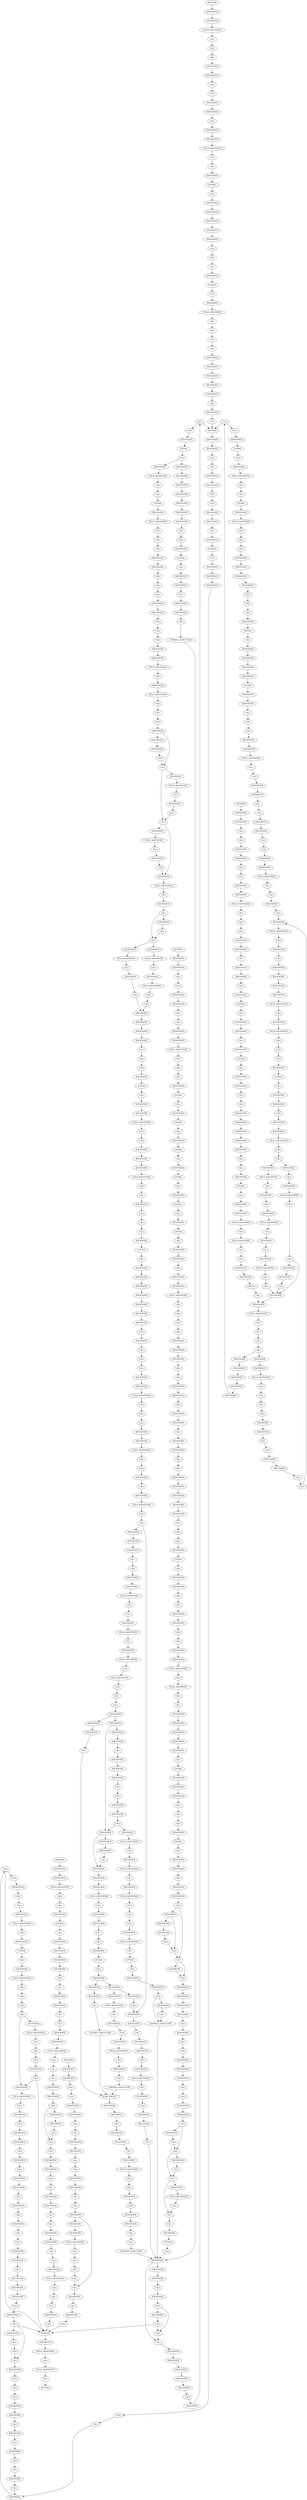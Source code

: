 strict digraph "" {
	node [label="\N"];
	460	[AST_PARENT_FULL_NAME="tls.h:<global>",
		AST_PARENT_TYPE=TYPE_DECL,
		CODE="static inline bool tls_strp_msg_ready(struct tls_sw_context_rx *ctx)
{
	return ctx->strp.msg_ready;
}",
		COLUMN_NUMBER=1,
		COLUMN_NUMBER_END=1,
		FILENAME="tls.h",
		FULL_NAME=tls_strp_msg_ready,
		IS_EXTERNAL=false,
		LINE_NUMBER=216,
		LINE_NUMBER_END=219,
		NAME=tls_strp_msg_ready,
		ORDER=61,
		SIGNATURE="bool tls_strp_msg_ready (tls_sw_context_rx*)",
		filename="tls.h",
		id=460,
		label=METHOD,
		location=216,
		type=METHOD];
	466	[ARGUMENT_INDEX=1,
		CODE=ctx,
		COLUMN_NUMBER=9,
		LINE_NUMBER=218,
		NAME=ctx,
		ORDER=1,
		TYPE_FULL_NAME="tls_sw_context_rx*",
		filename="tls.h",
		id=466,
		label=IDENTIFIER,
		location=218,
		type=IDENTIFIER];
	460 -> 466	[front=460,
		rear=466,
		type=CFG];
	467	[ARGUMENT_INDEX=2,
		CANONICAL_NAME=strp,
		CODE=strp,
		COLUMN_NUMBER=9,
		LINE_NUMBER=218,
		ORDER=2,
		filename="tls.h",
		id=467,
		label=FIELD_IDENTIFIER,
		location=218,
		type=FIELD_IDENTIFIER];
	466 -> 467	[front=466,
		rear=467,
		type=CFG];
	464	[ARGUMENT_INDEX=-1,
		CODE="ctx->strp.msg_ready",
		COLUMN_NUMBER=9,
		DISPATCH_TYPE=STATIC_DISPATCH,
		LINE_NUMBER=218,
		METHOD_FULL_NAME="<operator>.fieldAccess",
		NAME="<operator>.fieldAccess",
		ORDER=1,
		TYPE_FULL_NAME="<empty>",
		filename="tls.h",
		id=464,
		label=CALL,
		location=218,
		type=OPERATOR];
	463	[ARGUMENT_INDEX=-1,
		CODE="return ctx->strp.msg_ready;",
		COLUMN_NUMBER=2,
		LINE_NUMBER=218,
		ORDER=1,
		filename="tls.h",
		id=463,
		label=RETURN,
		location=218,
		type=RETURNSTATE];
	464 -> 463	[front=464,
		rear=463,
		type=CFG];
	465	[ARGUMENT_INDEX=1,
		CODE="ctx->strp",
		COLUMN_NUMBER=9,
		DISPATCH_TYPE=STATIC_DISPATCH,
		LINE_NUMBER=218,
		METHOD_FULL_NAME="<operator>.indirectFieldAccess",
		NAME="<operator>.indirectFieldAccess",
		ORDER=1,
		TYPE_FULL_NAME="<empty>",
		filename="tls.h",
		id=465,
		label=CALL,
		location=218,
		type=OPERATOR];
	468	[ARGUMENT_INDEX=2,
		CANONICAL_NAME=msg_ready,
		CODE=msg_ready,
		COLUMN_NUMBER=9,
		LINE_NUMBER=218,
		ORDER=2,
		filename="tls.h",
		id=468,
		label=FIELD_IDENTIFIER,
		location=218,
		type=FIELD_IDENTIFIER];
	465 -> 468	[front=465,
		rear=468,
		type=CFG];
	468 -> 464	[front=468,
		rear=464,
		type=CFG];
	467 -> 465	[front=467,
		rear=465,
		type=CFG];
	6761	[AST_PARENT_FULL_NAME="tls_main.c:<global>",
		AST_PARENT_TYPE=TYPE_DECL,
		CODE="static __poll_t tls_sk_poll(struct file *file, struct socket *sock,
			    struct poll_table_struct *wait)
{
	struct tls_sw_context_\
rx *ctx;
	struct tls_context *tls_ctx;
	struct sock *sk = sock->sk;
	struct sk_psock *psock;
	__poll_t mask = 0;
	u8 shutdown;
	\
int state;

	mask = tcp_poll(file, sock, wait);

	state = inet_sk_state_load(sk);
	shutdown = READ_ONCE(sk->sk_shutdown);
	if (unlikely(\
state != TCP_ESTABLISHED || shutdown & RCV_SHUTDOWN))
		return mask;

	tls_ctx = tls_get_ctx(sk);
	ctx = tls_sw_ctx_rx(tls_ctx);
	\
psock = sk_psock_get(sk);

	if (skb_queue_empty_lockless(&ctx->rx_list) &&
	    !tls_strp_msg_ready(ctx) &&
	    sk_psock_queue_\
empty(psock))
		mask &= ~(EPOLLIN | EPOLLRDNORM);

	if (psock)
		sk_psock_put(sk, psock);

	return mask;
}",
		COLUMN_NUMBER=1,
		COLUMN_NUMBER_END=1,
		FILENAME="tls_main.c",
		FULL_NAME=tls_sk_poll,
		IS_EXTERNAL=false,
		LINE_NUMBER=404,
		LINE_NUMBER_END=435,
		NAME=tls_sk_poll,
		ORDER=104,
		SIGNATURE="__poll_t tls_sk_poll (file*,socket*,poll_table_struct*)",
		filename="tls_main.c",
		id=6761,
		label=METHOD,
		location=404,
		type=METHOD];
	6770	[ARGUMENT_INDEX=1,
		CODE=sk,
		COLUMN_NUMBER=15,
		LINE_NUMBER=409,
		NAME=sk,
		ORDER=1,
		TYPE_FULL_NAME="sock*",
		filename="tls_main.c",
		id=6770,
		label=IDENTIFIER,
		location=409,
		type=IDENTIFIER];
	6761 -> 6770	[front=6761,
		rear=6770,
		type=CFG];
	6772	[ARGUMENT_INDEX=1,
		CODE=sock,
		COLUMN_NUMBER=20,
		LINE_NUMBER=409,
		NAME=sock,
		ORDER=1,
		TYPE_FULL_NAME="socket*",
		filename="tls_main.c",
		id=6772,
		label=IDENTIFIER,
		location=409,
		type=IDENTIFIER];
	6770 -> 6772	[front=6770,
		rear=6772,
		type=CFG];
	6769	[ARGUMENT_INDEX=-1,
		CODE="*sk = sock->sk",
		COLUMN_NUMBER=14,
		DISPATCH_TYPE=STATIC_DISPATCH,
		LINE_NUMBER=409,
		METHOD_FULL_NAME="<operator>.assignment",
		NAME="<operator>.assignment",
		ORDER=4,
		TYPE_FULL_NAME="<empty>",
		filename="tls_main.c",
		id=6769,
		label=CALL,
		location=409,
		type=OPERATOR];
	6777	[ARGUMENT_INDEX=1,
		CODE=mask,
		COLUMN_NUMBER=11,
		LINE_NUMBER=411,
		NAME=mask,
		ORDER=1,
		TYPE_FULL_NAME=__poll_t,
		filename="tls_main.c",
		id=6777,
		label=IDENTIFIER,
		location=411,
		type=IDENTIFIER];
	6769 -> 6777	[front=6769,
		rear=6777,
		type=CFG];
	6778	[ARGUMENT_INDEX=2,
		CODE=0,
		COLUMN_NUMBER=18,
		LINE_NUMBER=411,
		ORDER=2,
		TYPE_FULL_NAME=int,
		filename="tls_main.c",
		id=6778,
		label=LITERAL,
		location=411,
		type=LITERAL];
	6777 -> 6778	[front=6777,
		rear=6778,
		type=CFG];
	6773	[ARGUMENT_INDEX=2,
		CANONICAL_NAME=sk,
		CODE=sk,
		COLUMN_NUMBER=20,
		LINE_NUMBER=409,
		ORDER=2,
		filename="tls_main.c",
		id=6773,
		label=FIELD_IDENTIFIER,
		location=409,
		type=FIELD_IDENTIFIER];
	6772 -> 6773	[front=6772,
		rear=6773,
		type=CFG];
	6771	[ARGUMENT_INDEX=2,
		CODE="sock->sk",
		COLUMN_NUMBER=20,
		DISPATCH_TYPE=STATIC_DISPATCH,
		LINE_NUMBER=409,
		METHOD_FULL_NAME="<operator>.indirectFieldAccess",
		NAME="<operator>.indirectFieldAccess",
		ORDER=2,
		TYPE_FULL_NAME="<empty>",
		filename="tls_main.c",
		id=6771,
		label=CALL,
		location=409,
		type=OPERATOR];
	6771 -> 6769	[front=6771,
		rear=6769,
		type=CFG];
	6773 -> 6771	[front=6773,
		rear=6771,
		type=CFG];
	6776	[ARGUMENT_INDEX=-1,
		CODE="mask = 0",
		COLUMN_NUMBER=11,
		DISPATCH_TYPE=STATIC_DISPATCH,
		LINE_NUMBER=411,
		METHOD_FULL_NAME="<operator>.assignment",
		NAME="<operator>.assignment",
		ORDER=7,
		TYPE_FULL_NAME="<empty>",
		filename="tls_main.c",
		id=6776,
		label=CALL,
		location=411,
		type=OPERATOR];
	6782	[ARGUMENT_INDEX=1,
		CODE=mask,
		COLUMN_NUMBER=2,
		LINE_NUMBER=415,
		NAME=mask,
		ORDER=1,
		TYPE_FULL_NAME=__poll_t,
		filename="tls_main.c",
		id=6782,
		label=IDENTIFIER,
		location=415,
		type=IDENTIFIER];
	6776 -> 6782	[front=6776,
		rear=6782,
		type=CFG];
	6784	[ARGUMENT_INDEX=1,
		CODE=file,
		COLUMN_NUMBER=18,
		LINE_NUMBER=415,
		NAME=file,
		ORDER=1,
		TYPE_FULL_NAME="file*",
		filename="tls_main.c",
		id=6784,
		label=IDENTIFIER,
		location=415,
		type=IDENTIFIER];
	6782 -> 6784	[front=6782,
		rear=6784,
		type=CFG];
	6778 -> 6776	[front=6778,
		rear=6776,
		type=CFG];
	6781	[ARGUMENT_INDEX=-1,
		CODE="mask = tcp_poll(file, sock, wait)",
		COLUMN_NUMBER=2,
		DISPATCH_TYPE=STATIC_DISPATCH,
		LINE_NUMBER=415,
		METHOD_FULL_NAME="<operator>.assignment",
		NAME="<operator>.assignment",
		ORDER=10,
		TYPE_FULL_NAME="<empty>",
		filename="tls_main.c",
		id=6781,
		label=CALL,
		location=415,
		type=OPERATOR];
	6788	[ARGUMENT_INDEX=1,
		CODE=state,
		COLUMN_NUMBER=2,
		LINE_NUMBER=417,
		NAME=state,
		ORDER=1,
		TYPE_FULL_NAME=int,
		filename="tls_main.c",
		id=6788,
		label=IDENTIFIER,
		location=417,
		type=IDENTIFIER];
	6781 -> 6788	[front=6781,
		rear=6788,
		type=CFG];
	6790	[ARGUMENT_INDEX=1,
		CODE=sk,
		COLUMN_NUMBER=29,
		LINE_NUMBER=417,
		NAME=sk,
		ORDER=1,
		TYPE_FULL_NAME="sock*",
		filename="tls_main.c",
		id=6790,
		label=IDENTIFIER,
		location=417,
		type=IDENTIFIER];
	6788 -> 6790	[front=6788,
		rear=6790,
		type=CFG];
	6785	[ARGUMENT_INDEX=2,
		CODE=sock,
		COLUMN_NUMBER=24,
		LINE_NUMBER=415,
		NAME=sock,
		ORDER=2,
		TYPE_FULL_NAME="socket*",
		filename="tls_main.c",
		id=6785,
		label=IDENTIFIER,
		location=415,
		type=IDENTIFIER];
	6784 -> 6785	[front=6784,
		rear=6785,
		type=CFG];
	6783	[ARGUMENT_INDEX=2,
		CODE="tcp_poll(file, sock, wait)",
		COLUMN_NUMBER=9,
		DISPATCH_TYPE=STATIC_DISPATCH,
		LINE_NUMBER=415,
		METHOD_FULL_NAME=tcp_poll,
		NAME=tcp_poll,
		ORDER=2,
		TYPE_FULL_NAME="<empty>",
		filename="tls_main.c",
		id=6783,
		label=CALL,
		location=415,
		type=CALLEE];
	6783 -> 6781	[front=6783,
		rear=6781,
		type=CFG];
	6786	[ARGUMENT_INDEX=3,
		CODE=wait,
		COLUMN_NUMBER=30,
		LINE_NUMBER=415,
		NAME=wait,
		ORDER=3,
		TYPE_FULL_NAME="poll_table_struct*",
		filename="tls_main.c",
		id=6786,
		label=IDENTIFIER,
		location=415,
		type=IDENTIFIER];
	6785 -> 6786	[front=6785,
		rear=6786,
		type=CFG];
	6786 -> 6783	[front=6786,
		rear=6783,
		type=CFG];
	6787	[ARGUMENT_INDEX=-1,
		CODE="state = inet_sk_state_load(sk)",
		COLUMN_NUMBER=2,
		DISPATCH_TYPE=STATIC_DISPATCH,
		LINE_NUMBER=417,
		METHOD_FULL_NAME="<operator>.assignment",
		NAME="<operator>.assignment",
		ORDER=11,
		TYPE_FULL_NAME="<empty>",
		filename="tls_main.c",
		id=6787,
		label=CALL,
		location=417,
		type=OPERATOR];
	6792	[ARGUMENT_INDEX=1,
		CODE=shutdown,
		COLUMN_NUMBER=2,
		LINE_NUMBER=418,
		NAME=shutdown,
		ORDER=1,
		TYPE_FULL_NAME=u8,
		filename="tls_main.c",
		id=6792,
		label=IDENTIFIER,
		location=418,
		type=IDENTIFIER];
	6787 -> 6792	[front=6787,
		rear=6792,
		type=CFG];
	6795	[ARGUMENT_INDEX=1,
		CODE=sk,
		COLUMN_NUMBER=23,
		LINE_NUMBER=418,
		NAME=sk,
		ORDER=1,
		TYPE_FULL_NAME="sock*",
		filename="tls_main.c",
		id=6795,
		label=IDENTIFIER,
		location=418,
		type=IDENTIFIER];
	6792 -> 6795	[front=6792,
		rear=6795,
		type=CFG];
	6789	[ARGUMENT_INDEX=2,
		CODE="inet_sk_state_load(sk)",
		COLUMN_NUMBER=10,
		DISPATCH_TYPE=STATIC_DISPATCH,
		LINE_NUMBER=417,
		METHOD_FULL_NAME=inet_sk_state_load,
		NAME=inet_sk_state_load,
		ORDER=2,
		TYPE_FULL_NAME="<empty>",
		filename="tls_main.c",
		id=6789,
		label=CALL,
		location=417,
		type=CALLEE];
	6790 -> 6789	[front=6790,
		rear=6789,
		type=CFG];
	6789 -> 6787	[front=6789,
		rear=6787,
		type=CFG];
	6791	[ARGUMENT_INDEX=-1,
		CODE="shutdown = READ_ONCE(sk->sk_shutdown)",
		COLUMN_NUMBER=2,
		DISPATCH_TYPE=STATIC_DISPATCH,
		LINE_NUMBER=418,
		METHOD_FULL_NAME="<operator>.assignment",
		NAME="<operator>.assignment",
		ORDER=12,
		TYPE_FULL_NAME="<empty>",
		filename="tls_main.c",
		id=6791,
		label=CALL,
		location=418,
		type=OPERATOR];
	6801	[ARGUMENT_INDEX=1,
		CODE=state,
		COLUMN_NUMBER=15,
		LINE_NUMBER=419,
		NAME=state,
		ORDER=1,
		TYPE_FULL_NAME=int,
		filename="tls_main.c",
		id=6801,
		label=IDENTIFIER,
		location=419,
		type=IDENTIFIER];
	6791 -> 6801	[front=6791,
		rear=6801,
		type=CFG];
	6802	[ARGUMENT_INDEX=2,
		CODE=TCP_ESTABLISHED,
		COLUMN_NUMBER=24,
		LINE_NUMBER=419,
		NAME=TCP_ESTABLISHED,
		ORDER=2,
		TYPE_FULL_NAME=ANY,
		filename="tls_main.c",
		id=6802,
		label=IDENTIFIER,
		location=419,
		type=IDENTIFIER];
	6801 -> 6802	[front=6801,
		rear=6802,
		type=CFG];
	6796	[ARGUMENT_INDEX=2,
		CANONICAL_NAME=sk_shutdown,
		CODE=sk_shutdown,
		COLUMN_NUMBER=23,
		LINE_NUMBER=418,
		ORDER=2,
		filename="tls_main.c",
		id=6796,
		label=FIELD_IDENTIFIER,
		location=418,
		type=FIELD_IDENTIFIER];
	6795 -> 6796	[front=6795,
		rear=6796,
		type=CFG];
	6793	[ARGUMENT_INDEX=2,
		CODE="READ_ONCE(sk->sk_shutdown)",
		COLUMN_NUMBER=13,
		DISPATCH_TYPE=STATIC_DISPATCH,
		LINE_NUMBER=418,
		METHOD_FULL_NAME=READ_ONCE,
		NAME=READ_ONCE,
		ORDER=2,
		TYPE_FULL_NAME="<empty>",
		filename="tls_main.c",
		id=6793,
		label=CALL,
		location=418,
		type=CALLEE];
	6793 -> 6791	[front=6793,
		rear=6791,
		type=CFG];
	6794	[ARGUMENT_INDEX=1,
		CODE="sk->sk_shutdown",
		COLUMN_NUMBER=23,
		DISPATCH_TYPE=STATIC_DISPATCH,
		LINE_NUMBER=418,
		METHOD_FULL_NAME="<operator>.indirectFieldAccess",
		NAME="<operator>.indirectFieldAccess",
		ORDER=1,
		TYPE_FULL_NAME="<empty>",
		filename="tls_main.c",
		id=6794,
		label=CALL,
		location=418,
		type=OPERATOR];
	6794 -> 6793	[front=6794,
		rear=6793,
		type=CFG];
	6796 -> 6794	[front=6796,
		rear=6794,
		type=CFG];
	6798	[ARGUMENT_INDEX=-1,
		CODE="unlikely(state != TCP_ESTABLISHED || shutdown & RCV_SHUTDOWN)",
		COLUMN_NUMBER=6,
		DISPATCH_TYPE=STATIC_DISPATCH,
		LINE_NUMBER=419,
		METHOD_FULL_NAME=unlikely,
		NAME=unlikely,
		ORDER=1,
		TYPE_FULL_NAME="<empty>",
		filename="tls_main.c",
		id=6798,
		label=CALL,
		location=419,
		type=CALLEE];
	6810	[ARGUMENT_INDEX=1,
		CODE=tls_ctx,
		COLUMN_NUMBER=2,
		LINE_NUMBER=422,
		NAME=tls_ctx,
		ORDER=1,
		TYPE_FULL_NAME="tls_context*",
		filename="tls_main.c",
		id=6810,
		label=IDENTIFIER,
		location=422,
		type=IDENTIFIER];
	6798 -> 6810	[front=6798,
		rear=6810,
		type=CFG];
	6812	[ARGUMENT_INDEX=1,
		CODE=sk,
		COLUMN_NUMBER=24,
		LINE_NUMBER=422,
		NAME=sk,
		ORDER=1,
		TYPE_FULL_NAME="sock*",
		filename="tls_main.c",
		id=6812,
		label=IDENTIFIER,
		location=422,
		type=IDENTIFIER];
	6810 -> 6812	[front=6810,
		rear=6812,
		type=CFG];
	6799	[ARGUMENT_INDEX=1,
		CODE="state != TCP_ESTABLISHED || shutdown & RCV_SHUTDOWN",
		COLUMN_NUMBER=15,
		DISPATCH_TYPE=STATIC_DISPATCH,
		LINE_NUMBER=419,
		METHOD_FULL_NAME="<operator>.logicalOr",
		NAME="<operator>.logicalOr",
		ORDER=1,
		TYPE_FULL_NAME="<empty>",
		filename="tls_main.c",
		id=6799,
		label=CALL,
		location=419,
		type=OPERATOR];
	6799 -> 6798	[front=6799,
		rear=6798,
		type=CFG];
	6800	[ARGUMENT_INDEX=1,
		CODE="state != TCP_ESTABLISHED",
		COLUMN_NUMBER=15,
		DISPATCH_TYPE=STATIC_DISPATCH,
		LINE_NUMBER=419,
		METHOD_FULL_NAME="<operator>.notEquals",
		NAME="<operator>.notEquals",
		ORDER=1,
		TYPE_FULL_NAME="<empty>",
		filename="tls_main.c",
		id=6800,
		label=CALL,
		location=419,
		type=OPERATOR];
	6800 -> 6799	[front=6800,
		rear=6799,
		type=CFG];
	6804	[ARGUMENT_INDEX=1,
		CODE=shutdown,
		COLUMN_NUMBER=43,
		LINE_NUMBER=419,
		NAME=shutdown,
		ORDER=1,
		TYPE_FULL_NAME=u8,
		filename="tls_main.c",
		id=6804,
		label=IDENTIFIER,
		location=419,
		type=IDENTIFIER];
	6800 -> 6804	[front=6800,
		rear=6804,
		type=CFG];
	6805	[ARGUMENT_INDEX=2,
		CODE=RCV_SHUTDOWN,
		COLUMN_NUMBER=54,
		LINE_NUMBER=419,
		NAME=RCV_SHUTDOWN,
		ORDER=2,
		TYPE_FULL_NAME=ANY,
		filename="tls_main.c",
		id=6805,
		label=IDENTIFIER,
		location=419,
		type=IDENTIFIER];
	6804 -> 6805	[front=6804,
		rear=6805,
		type=CFG];
	6802 -> 6800	[front=6802,
		rear=6800,
		type=CFG];
	6803	[ARGUMENT_INDEX=2,
		CODE="shutdown & RCV_SHUTDOWN",
		COLUMN_NUMBER=43,
		DISPATCH_TYPE=STATIC_DISPATCH,
		LINE_NUMBER=419,
		METHOD_FULL_NAME="<operator>.and",
		NAME="<operator>.and",
		ORDER=2,
		TYPE_FULL_NAME="<empty>",
		filename="tls_main.c",
		id=6803,
		label=CALL,
		location=419,
		type=OPERATOR];
	6803 -> 6799	[front=6803,
		rear=6799,
		type=CFG];
	6805 -> 6803	[front=6805,
		rear=6803,
		type=CFG];
	6809	[ARGUMENT_INDEX=-1,
		CODE="tls_ctx = tls_get_ctx(sk)",
		COLUMN_NUMBER=2,
		DISPATCH_TYPE=STATIC_DISPATCH,
		LINE_NUMBER=422,
		METHOD_FULL_NAME="<operator>.assignment",
		NAME="<operator>.assignment",
		ORDER=14,
		TYPE_FULL_NAME="<empty>",
		filename="tls_main.c",
		id=6809,
		label=CALL,
		location=422,
		type=OPERATOR];
	6814	[ARGUMENT_INDEX=1,
		CODE=ctx,
		COLUMN_NUMBER=2,
		LINE_NUMBER=423,
		NAME=ctx,
		ORDER=1,
		TYPE_FULL_NAME="tls_sw_context_rx*",
		filename="tls_main.c",
		id=6814,
		label=IDENTIFIER,
		location=423,
		type=IDENTIFIER];
	6809 -> 6814	[front=6809,
		rear=6814,
		type=CFG];
	6816	[ARGUMENT_INDEX=1,
		CODE=tls_ctx,
		COLUMN_NUMBER=22,
		LINE_NUMBER=423,
		NAME=tls_ctx,
		ORDER=1,
		TYPE_FULL_NAME="tls_context*",
		filename="tls_main.c",
		id=6816,
		label=IDENTIFIER,
		location=423,
		type=IDENTIFIER];
	6814 -> 6816	[front=6814,
		rear=6816,
		type=CFG];
	6811	[ARGUMENT_INDEX=2,
		CODE="tls_get_ctx(sk)",
		COLUMN_NUMBER=12,
		DISPATCH_TYPE=STATIC_DISPATCH,
		LINE_NUMBER=422,
		METHOD_FULL_NAME=tls_get_ctx,
		NAME=tls_get_ctx,
		ORDER=2,
		TYPE_FULL_NAME="<empty>",
		filename="tls_main.c",
		id=6811,
		label=CALL,
		location=422,
		type=CALLEE];
	6812 -> 6811	[front=6812,
		rear=6811,
		type=CFG];
	6811 -> 6809	[front=6811,
		rear=6809,
		type=CFG];
	6813	[ARGUMENT_INDEX=-1,
		CODE="ctx = tls_sw_ctx_rx(tls_ctx)",
		COLUMN_NUMBER=2,
		DISPATCH_TYPE=STATIC_DISPATCH,
		LINE_NUMBER=423,
		METHOD_FULL_NAME="<operator>.assignment",
		NAME="<operator>.assignment",
		ORDER=15,
		TYPE_FULL_NAME="<empty>",
		filename="tls_main.c",
		id=6813,
		label=CALL,
		location=423,
		type=OPERATOR];
	6818	[ARGUMENT_INDEX=1,
		CODE=psock,
		COLUMN_NUMBER=2,
		LINE_NUMBER=424,
		NAME=psock,
		ORDER=1,
		TYPE_FULL_NAME="sk_psock*",
		filename="tls_main.c",
		id=6818,
		label=IDENTIFIER,
		location=424,
		type=IDENTIFIER];
	6813 -> 6818	[front=6813,
		rear=6818,
		type=CFG];
	6820	[ARGUMENT_INDEX=1,
		CODE=sk,
		COLUMN_NUMBER=23,
		LINE_NUMBER=424,
		NAME=sk,
		ORDER=1,
		TYPE_FULL_NAME="sock*",
		filename="tls_main.c",
		id=6820,
		label=IDENTIFIER,
		location=424,
		type=IDENTIFIER];
	6818 -> 6820	[front=6818,
		rear=6820,
		type=CFG];
	6815	[ARGUMENT_INDEX=2,
		CODE="tls_sw_ctx_rx(tls_ctx)",
		COLUMN_NUMBER=8,
		DISPATCH_TYPE=STATIC_DISPATCH,
		LINE_NUMBER=423,
		METHOD_FULL_NAME=tls_sw_ctx_rx,
		NAME=tls_sw_ctx_rx,
		ORDER=2,
		TYPE_FULL_NAME="<empty>",
		filename="tls_main.c",
		id=6815,
		label=CALL,
		location=423,
		type=CALLEE];
	6816 -> 6815	[front=6816,
		rear=6815,
		type=CFG];
	6815 -> 6813	[front=6815,
		rear=6813,
		type=CFG];
	6817	[ARGUMENT_INDEX=-1,
		CODE="psock = sk_psock_get(sk)",
		COLUMN_NUMBER=2,
		DISPATCH_TYPE=STATIC_DISPATCH,
		LINE_NUMBER=424,
		METHOD_FULL_NAME="<operator>.assignment",
		NAME="<operator>.assignment",
		ORDER=16,
		TYPE_FULL_NAME="<empty>",
		filename="tls_main.c",
		id=6817,
		label=CALL,
		location=424,
		type=OPERATOR];
	6827	[ARGUMENT_INDEX=1,
		CODE=ctx,
		COLUMN_NUMBER=32,
		LINE_NUMBER=426,
		NAME=ctx,
		ORDER=1,
		TYPE_FULL_NAME="tls_sw_context_rx*",
		filename="tls_main.c",
		id=6827,
		label=IDENTIFIER,
		location=426,
		type=IDENTIFIER];
	6817 -> 6827	[front=6817,
		rear=6827,
		type=CFG];
	6828	[ARGUMENT_INDEX=2,
		CANONICAL_NAME=rx_list,
		CODE=rx_list,
		COLUMN_NUMBER=32,
		LINE_NUMBER=426,
		ORDER=2,
		filename="tls_main.c",
		id=6828,
		label=FIELD_IDENTIFIER,
		location=426,
		type=FIELD_IDENTIFIER];
	6827 -> 6828	[front=6827,
		rear=6828,
		type=CFG];
	6819	[ARGUMENT_INDEX=2,
		CODE="sk_psock_get(sk)",
		COLUMN_NUMBER=10,
		DISPATCH_TYPE=STATIC_DISPATCH,
		LINE_NUMBER=424,
		METHOD_FULL_NAME=sk_psock_get,
		NAME=sk_psock_get,
		ORDER=2,
		TYPE_FULL_NAME="<empty>",
		filename="tls_main.c",
		id=6819,
		label=CALL,
		location=424,
		type=CALLEE];
	6820 -> 6819	[front=6820,
		rear=6819,
		type=CFG];
	6819 -> 6817	[front=6819,
		rear=6817,
		type=CFG];
	6824	[ARGUMENT_INDEX=1,
		CODE="skb_queue_empty_lockless(&ctx->rx_list)",
		COLUMN_NUMBER=6,
		DISPATCH_TYPE=STATIC_DISPATCH,
		LINE_NUMBER=426,
		METHOD_FULL_NAME=skb_queue_empty_lockless,
		NAME=skb_queue_empty_lockless,
		ORDER=1,
		TYPE_FULL_NAME="<empty>",
		filename="tls_main.c",
		id=6824,
		label=CALL,
		location=426,
		type=CALLEE];
	6831	[ARGUMENT_INDEX=1,
		CODE=ctx,
		COLUMN_NUMBER=26,
		LINE_NUMBER=427,
		NAME=ctx,
		ORDER=1,
		TYPE_FULL_NAME="tls_sw_context_rx*",
		filename="tls_main.c",
		id=6831,
		label=IDENTIFIER,
		location=427,
		type=IDENTIFIER];
	6824 -> 6831	[front=6824,
		rear=6831,
		type=CFG];
	6830	[ARGUMENT_INDEX=1,
		CODE="tls_strp_msg_ready(ctx)",
		COLUMN_NUMBER=7,
		DISPATCH_TYPE=STATIC_DISPATCH,
		LINE_NUMBER=427,
		METHOD_FULL_NAME=tls_strp_msg_ready,
		NAME=tls_strp_msg_ready,
		ORDER=1,
		TYPE_FULL_NAME="<empty>",
		filename="tls_main.c",
		id=6830,
		label=CALL,
		location=427,
		type=CALLEE];
	6831 -> 6830	[front=6831,
		rear=6830,
		type=CFG];
	6825	[ARGUMENT_INDEX=1,
		CODE="&ctx->rx_list",
		COLUMN_NUMBER=31,
		DISPATCH_TYPE=STATIC_DISPATCH,
		LINE_NUMBER=426,
		METHOD_FULL_NAME="<operator>.addressOf",
		NAME="<operator>.addressOf",
		ORDER=1,
		TYPE_FULL_NAME="<empty>",
		filename="tls_main.c",
		id=6825,
		label=CALL,
		location=426,
		type=OPERATOR];
	6825 -> 6824	[front=6825,
		rear=6824,
		type=CFG];
	6826	[ARGUMENT_INDEX=1,
		CODE="ctx->rx_list",
		COLUMN_NUMBER=32,
		DISPATCH_TYPE=STATIC_DISPATCH,
		LINE_NUMBER=426,
		METHOD_FULL_NAME="<operator>.indirectFieldAccess",
		NAME="<operator>.indirectFieldAccess",
		ORDER=1,
		TYPE_FULL_NAME="<empty>",
		filename="tls_main.c",
		id=6826,
		label=CALL,
		location=426,
		type=OPERATOR];
	6826 -> 6825	[front=6826,
		rear=6825,
		type=CFG];
	6828 -> 6826	[front=6828,
		rear=6826,
		type=CFG];
	6830 -> 460	[front=6830,
		rear=460,
		type=CALL];
	14195	[AST_PARENT_FULL_NAME="tls_sw.c:<global>",
		AST_PARENT_TYPE=TYPE_DECL,
		CODE="static int
tls_rx_rec_wait(struct sock *sk, struct sk_psock *psock, bool nonblock,
		bool released)
{
	struct tls_context *tls_ctx = \
tls_get_ctx(sk);
	struct tls_sw_context_rx *ctx = tls_sw_ctx_rx(tls_ctx);
	DEFINE_WAIT_FUNC(wait, woken_wake_function);
	int ret = \
0;
	long timeo;

	timeo = sock_rcvtimeo(sk, nonblock);

	while (!tls_strp_msg_ready(ctx)) {
		if (!sk_psock_queue_empty(psock))
			\
return 0;

		if (sk->sk_err)
			return sock_error(sk);

		if (ret < 0)
			return ret;

		if (!skb_queue_empty(&sk->sk_receive_queue)) {
			\
tls_strp_check_rcv(&ctx->strp);
			if (tls_strp_msg_ready(ctx))
				break;
		}

		if (sk->sk_shutdown & RCV_SHUTDOWN)
			return \
0;

		if (sock_flag(sk, SOCK_DONE))
			return 0;

		if (!timeo)
			return -EAGAIN;

		released = true;
		add_wait_queue(sk_sleep(\
sk), &wait);
		sk_set_bit(SOCKWQ_ASYNC_WAITDATA, sk);
		ret = sk_wait_event(sk, &timeo,
				    tls_strp_msg_ready(ctx) ||
				    !\
sk_psock_queue_empty(psock),
				    &wait);
		sk_clear_bit(SOCKWQ_ASYNC_W...",
		COLUMN_NUMBER=1,
		COLUMN_NUMBER_END=1,
		FILENAME="tls_sw.c",
		FULL_NAME=tls_rx_rec_wait,
		IS_EXTERNAL=false,
		LINE_NUMBER=1307,
		LINE_NUMBER_END=1362,
		NAME=tls_rx_rec_wait,
		ORDER=30,
		SIGNATURE="int tls_rx_rec_wait (sock*,sk_psock*,bool,bool)",
		filename="tls_sw.c",
		id=14195,
		label=METHOD,
		location=1307,
		type=METHOD];
	14203	[ARGUMENT_INDEX=1,
		CODE=tls_ctx,
		COLUMN_NUMBER=22,
		LINE_NUMBER=1311,
		NAME=tls_ctx,
		ORDER=1,
		TYPE_FULL_NAME="tls_context*",
		filename="tls_sw.c",
		id=14203,
		label=IDENTIFIER,
		location=1311,
		type=IDENTIFIER];
	14195 -> 14203	[front=14195,
		rear=14203,
		type=CFG];
	14205	[ARGUMENT_INDEX=1,
		CODE=sk,
		COLUMN_NUMBER=44,
		LINE_NUMBER=1311,
		NAME=sk,
		ORDER=1,
		TYPE_FULL_NAME="sock*",
		filename="tls_sw.c",
		id=14205,
		label=IDENTIFIER,
		location=1311,
		type=IDENTIFIER];
	14203 -> 14205	[front=14203,
		rear=14205,
		type=CFG];
	16115	[AST_PARENT_FULL_NAME="tls_sw.c:<global>",
		AST_PARENT_TYPE=TYPE_DECL,
		CODE="int tls_sw_recvmsg(struct sock *sk,
		   struct msghdr *msg,
		   size_t len,
		   int flags,
		   int *addr_len)
{
	struct tls_\
context *tls_ctx = tls_get_ctx(sk);
	struct tls_sw_context_rx *ctx = tls_sw_ctx_rx(tls_ctx);
	struct tls_prot_info *prot = &tls_\
ctx->prot_info;
	ssize_t decrypted = 0, async_copy_bytes = 0;
	struct sk_psock *psock;
	unsigned char control = 0;
	size_t flushed_\
at = 0;
	struct strp_msg *rxm;
	struct tls_msg *tlm;
	ssize_t copied = 0;
	ssize_t peeked = 0;
	bool async = false;
	int target, \
err;
	bool is_kvec = iov_iter_is_kvec(&msg->msg_iter);
	bool is_peek = flags & MSG_PEEK;
	bool rx_more = false;
	bool released = \
true;
	bool bpf_strp_enabled;
	bool zc_capable;

	if (unlikely(flags & MSG_ERRQUEUE))
		return sock_recv_errqueue(sk, msg, len, \
SOL_IP, IP_RECVERR);

	err = tls_rx_reader_lock(sk, ctx, flags & MSG_DONTWAIT);
	if (err < 0)
		return err;
	psock = sk_psock_get(\
sk);
	bpf_strp_enabled = sk_psock_strp_enabled(psock);

	/* If crypto failed the connection is...",
		COLUMN_NUMBER=1,
		COLUMN_NUMBER_END=1,
		FILENAME="tls_sw.c",
		FULL_NAME=tls_sw_recvmsg,
		IS_EXTERNAL=false,
		LINE_NUMBER=1950,
		LINE_NUMBER_END=2173,
		NAME=tls_sw_recvmsg,
		ORDER=46,
		SIGNATURE="int tls_sw_recvmsg (sock*,msghdr*,size_t,int,int*)",
		filename="tls_sw.c",
		id=16115,
		label=METHOD,
		location=1950,
		type=METHOD];
	16124	[ARGUMENT_INDEX=1,
		CODE=tls_ctx,
		COLUMN_NUMBER=22,
		LINE_NUMBER=1956,
		NAME=tls_ctx,
		ORDER=1,
		TYPE_FULL_NAME="tls_context*",
		filename="tls_sw.c",
		id=16124,
		label=IDENTIFIER,
		location=1956,
		type=IDENTIFIER];
	16115 -> 16124	[front=16115,
		rear=16124,
		type=CFG];
	16126	[ARGUMENT_INDEX=1,
		CODE=sk,
		COLUMN_NUMBER=44,
		LINE_NUMBER=1956,
		NAME=sk,
		ORDER=1,
		TYPE_FULL_NAME="sock*",
		filename="tls_sw.c",
		id=16126,
		label=IDENTIFIER,
		location=1956,
		type=IDENTIFIER];
	16124 -> 16126	[front=16124,
		rear=16126,
		type=CFG];
	16757	[AST_PARENT_FULL_NAME="tls_sw.c:<global>",
		AST_PARENT_TYPE=TYPE_DECL,
		CODE="ssize_t tls_sw_splice_read(struct socket *sock,  loff_t *ppos,
			   struct pipe_inode_info *pipe,
			   size_t len, unsigned int \
flags)
{
	struct tls_context *tls_ctx = tls_get_ctx(sock->sk);
	struct tls_sw_context_rx *ctx = tls_sw_ctx_rx(tls_ctx);
	struct \
strp_msg *rxm = NULL;
	struct sock *sk = sock->sk;
	struct tls_msg *tlm;
	struct sk_buff *skb;
	ssize_t copied = 0;
	int chunk;
	\
int err;

	err = tls_rx_reader_lock(sk, ctx, flags & SPLICE_F_NONBLOCK);
	if (err < 0)
		return err;

	if (!skb_queue_empty(&ctx->\
rx_list)) {
		skb = __skb_dequeue(&ctx->rx_list);
	} else {
		struct tls_decrypt_arg darg;

		err = tls_rx_rec_wait(sk, NULL, flags & \
SPLICE_F_NONBLOCK,
				      true);
		if (err <= 0)
			goto splice_read_end;

		memset(&darg.inargs, 0, sizeof(darg.inargs));

		\
err = tls_rx_one_record(sk, NULL, &darg);
		if (err < 0) {
			tls_err_abort(sk, -EBADMSG);
			goto splice_read_end;
		}

		tls_rx_\
rec_done(ctx);
		skb = darg.skb;
	}

	rxm = strp_msg(skb);
	tlm = tls_msg(skb);

	/* sp...",
		COLUMN_NUMBER=1,
		COLUMN_NUMBER_END=1,
		FILENAME="tls_sw.c",
		FULL_NAME=tls_sw_splice_read,
		IS_EXTERNAL=false,
		LINE_NUMBER=2175,
		LINE_NUMBER_END=2244,
		NAME=tls_sw_splice_read,
		ORDER=47,
		SIGNATURE="ssize_t tls_sw_splice_read (socket*,loff_t*,pipe_inode_info*,size_t,unsigned int)",
		filename="tls_sw.c",
		id=16757,
		label=METHOD,
		location=2175,
		type=METHOD];
	16766	[ARGUMENT_INDEX=1,
		CODE=tls_ctx,
		COLUMN_NUMBER=22,
		LINE_NUMBER=2179,
		NAME=tls_ctx,
		ORDER=1,
		TYPE_FULL_NAME="tls_context*",
		filename="tls_sw.c",
		id=16766,
		label=IDENTIFIER,
		location=2179,
		type=IDENTIFIER];
	16757 -> 16766	[front=16757,
		rear=16766,
		type=CFG];
	16769	[ARGUMENT_INDEX=1,
		CODE=sock,
		COLUMN_NUMBER=44,
		LINE_NUMBER=2179,
		NAME=sock,
		ORDER=1,
		TYPE_FULL_NAME="socket*",
		filename="tls_sw.c",
		id=16769,
		label=IDENTIFIER,
		location=2179,
		type=IDENTIFIER];
	16766 -> 16769	[front=16766,
		rear=16769,
		type=CFG];
	16951	[AST_PARENT_FULL_NAME="tls_sw.c:<global>",
		AST_PARENT_TYPE=TYPE_DECL,
		CODE="int tls_sw_read_sock(struct sock *sk, read_descriptor_t *desc,
		     sk_read_actor_t read_actor)
{
	struct tls_context *tls_ctx = \
tls_get_ctx(sk);
	struct tls_sw_context_rx *ctx = tls_sw_ctx_rx(tls_ctx);
	struct tls_prot_info *prot = &tls_ctx->prot_info;
	struct \
strp_msg *rxm = NULL;
	struct sk_buff *skb = NULL;
	struct sk_psock *psock;
	size_t flushed_at = 0;
	bool released = true;
	struct \
tls_msg *tlm;
	ssize_t copied = 0;
	ssize_t decrypted;
	int err, used;

	psock = sk_psock_get(sk);
	if (psock) {
		sk_psock_put(\
sk, psock);
		return -EINVAL;
	}
	err = tls_rx_reader_acquire(sk, ctx, true);
	if (err < 0)
		return err;

	/* If crypto failed \
the connection is broken */
	err = ctx->async_wait.err;
	if (err)
		goto read_sock_end;

	decrypted = 0;
	do {
		if (!skb_queue_\
empty(&ctx->rx_list)) {
			skb = __skb_dequeue(&ctx->rx_list);
			rxm = strp_msg(skb);
			tlm = tls_msg(skb);
		} else {
			struct \
tls_decrypt_arg darg;

			err = tls_rx_rec_wait(sk, NULL, true, released);
			if (err <...",
		COLUMN_NUMBER=1,
		COLUMN_NUMBER_END=1,
		FILENAME="tls_sw.c",
		FULL_NAME=tls_sw_read_sock,
		IS_EXTERNAL=false,
		LINE_NUMBER=2246,
		LINE_NUMBER_END=2340,
		NAME=tls_sw_read_sock,
		ORDER=48,
		SIGNATURE="int tls_sw_read_sock (sock*,read_descriptor_t*,sk_read_actor_t)",
		filename="tls_sw.c",
		id=16951,
		label=METHOD,
		location=2246,
		type=METHOD];
	16958	[ARGUMENT_INDEX=1,
		CODE=tls_ctx,
		COLUMN_NUMBER=22,
		LINE_NUMBER=2249,
		NAME=tls_ctx,
		ORDER=1,
		TYPE_FULL_NAME="tls_context*",
		filename="tls_sw.c",
		id=16958,
		label=IDENTIFIER,
		location=2249,
		type=IDENTIFIER];
	16951 -> 16958	[front=16951,
		rear=16958,
		type=CFG];
	16960	[ARGUMENT_INDEX=1,
		CODE=sk,
		COLUMN_NUMBER=44,
		LINE_NUMBER=2249,
		NAME=sk,
		ORDER=1,
		TYPE_FULL_NAME="sock*",
		filename="tls_sw.c",
		id=16960,
		label=IDENTIFIER,
		location=2249,
		type=IDENTIFIER];
	16958 -> 16960	[front=16958,
		rear=16960,
		type=CFG];
	17231	[AST_PARENT_FULL_NAME="tls_sw.c:<global>",
		AST_PARENT_TYPE=TYPE_DECL,
		CODE="bool tls_sw_sock_is_readable(struct sock *sk)
{
	struct tls_context *tls_ctx = tls_get_ctx(sk);
	struct tls_sw_context_rx *ctx = \
tls_sw_ctx_rx(tls_ctx);
	bool ingress_empty = true;
	struct sk_psock *psock;

	rcu_read_lock();
	psock = sk_psock(sk);
	if (psock)
		\
ingress_empty = list_empty(&psock->ingress_msg);
	rcu_read_unlock();

	return !ingress_empty || tls_strp_msg_ready(ctx) ||
		!skb_\
queue_empty(&ctx->rx_list);
}",
		COLUMN_NUMBER=1,
		COLUMN_NUMBER_END=1,
		FILENAME="tls_sw.c",
		FULL_NAME=tls_sw_sock_is_readable,
		IS_EXTERNAL=false,
		LINE_NUMBER=2342,
		LINE_NUMBER_END=2357,
		NAME=tls_sw_sock_is_readable,
		ORDER=49,
		SIGNATURE="bool tls_sw_sock_is_readable (sock*)",
		filename="tls_sw.c",
		id=17231,
		label=METHOD,
		location=2342,
		type=METHOD];
	17236	[ARGUMENT_INDEX=1,
		CODE=tls_ctx,
		COLUMN_NUMBER=22,
		LINE_NUMBER=2344,
		NAME=tls_ctx,
		ORDER=1,
		TYPE_FULL_NAME="tls_context*",
		filename="tls_sw.c",
		id=17236,
		label=IDENTIFIER,
		location=2344,
		type=IDENTIFIER];
	17231 -> 17236	[front=17231,
		rear=17236,
		type=CFG];
	17238	[ARGUMENT_INDEX=1,
		CODE=sk,
		COLUMN_NUMBER=44,
		LINE_NUMBER=2344,
		NAME=sk,
		ORDER=1,
		TYPE_FULL_NAME="sock*",
		filename="tls_sw.c",
		id=17238,
		label=IDENTIFIER,
		location=2344,
		type=IDENTIFIER];
	17236 -> 17238	[front=17236,
		rear=17238,
		type=CFG];
	14202	[ARGUMENT_INDEX=-1,
		CODE="*tls_ctx = tls_get_ctx(sk)",
		COLUMN_NUMBER=21,
		DISPATCH_TYPE=STATIC_DISPATCH,
		LINE_NUMBER=1311,
		METHOD_FULL_NAME="<operator>.assignment",
		NAME="<operator>.assignment",
		ORDER=2,
		TYPE_FULL_NAME="<empty>",
		filename="tls_sw.c",
		id=14202,
		label=CALL,
		location=1311,
		type=OPERATOR];
	14208	[ARGUMENT_INDEX=1,
		CODE=ctx,
		COLUMN_NUMBER=28,
		LINE_NUMBER=1312,
		NAME=ctx,
		ORDER=1,
		TYPE_FULL_NAME="tls_sw_context_rx*",
		filename="tls_sw.c",
		id=14208,
		label=IDENTIFIER,
		location=1312,
		type=IDENTIFIER];
	14202 -> 14208	[front=14202,
		rear=14208,
		type=CFG];
	14210	[ARGUMENT_INDEX=1,
		CODE=tls_ctx,
		COLUMN_NUMBER=48,
		LINE_NUMBER=1312,
		NAME=tls_ctx,
		ORDER=1,
		TYPE_FULL_NAME="tls_context*",
		filename="tls_sw.c",
		id=14210,
		label=IDENTIFIER,
		location=1312,
		type=IDENTIFIER];
	14208 -> 14210	[front=14208,
		rear=14210,
		type=CFG];
	14204	[ARGUMENT_INDEX=2,
		CODE="tls_get_ctx(sk)",
		COLUMN_NUMBER=32,
		DISPATCH_TYPE=STATIC_DISPATCH,
		LINE_NUMBER=1311,
		METHOD_FULL_NAME=tls_get_ctx,
		NAME=tls_get_ctx,
		ORDER=2,
		TYPE_FULL_NAME="<empty>",
		filename="tls_sw.c",
		id=14204,
		label=CALL,
		location=1311,
		type=CALLEE];
	14205 -> 14204	[front=14205,
		rear=14204,
		type=CFG];
	14204 -> 14202	[front=14204,
		rear=14202,
		type=CFG];
	14207	[ARGUMENT_INDEX=-1,
		CODE="*ctx = tls_sw_ctx_rx(tls_ctx)",
		COLUMN_NUMBER=27,
		DISPATCH_TYPE=STATIC_DISPATCH,
		LINE_NUMBER=1312,
		METHOD_FULL_NAME="<operator>.assignment",
		NAME="<operator>.assignment",
		ORDER=4,
		TYPE_FULL_NAME="<empty>",
		filename="tls_sw.c",
		id=14207,
		label=CALL,
		location=1312,
		type=OPERATOR];
	14212	[ARGUMENT_INDEX=1,
		CODE=wait,
		COLUMN_NUMBER=19,
		LINE_NUMBER=1313,
		NAME=wait,
		ORDER=1,
		TYPE_FULL_NAME=ANY,
		filename="tls_sw.c",
		id=14212,
		label=IDENTIFIER,
		location=1313,
		type=IDENTIFIER];
	14207 -> 14212	[front=14207,
		rear=14212,
		type=CFG];
	14213	[ARGUMENT_INDEX=2,
		CODE=woken_wake_function,
		COLUMN_NUMBER=25,
		LINE_NUMBER=1313,
		NAME=woken_wake_function,
		ORDER=2,
		TYPE_FULL_NAME=ANY,
		filename="tls_sw.c",
		id=14213,
		label=IDENTIFIER,
		location=1313,
		type=IDENTIFIER];
	14212 -> 14213	[front=14212,
		rear=14213,
		type=CFG];
	14209	[ARGUMENT_INDEX=2,
		CODE="tls_sw_ctx_rx(tls_ctx)",
		COLUMN_NUMBER=34,
		DISPATCH_TYPE=STATIC_DISPATCH,
		LINE_NUMBER=1312,
		METHOD_FULL_NAME=tls_sw_ctx_rx,
		NAME=tls_sw_ctx_rx,
		ORDER=2,
		TYPE_FULL_NAME="<empty>",
		filename="tls_sw.c",
		id=14209,
		label=CALL,
		location=1312,
		type=CALLEE];
	14210 -> 14209	[front=14210,
		rear=14209,
		type=CFG];
	14209 -> 14207	[front=14209,
		rear=14207,
		type=CFG];
	14211	[ARGUMENT_INDEX=-1,
		CODE="DEFINE_WAIT_FUNC(wait, woken_wake_function)",
		COLUMN_NUMBER=2,
		DISPATCH_TYPE=STATIC_DISPATCH,
		LINE_NUMBER=1313,
		METHOD_FULL_NAME=DEFINE_WAIT_FUNC,
		NAME=DEFINE_WAIT_FUNC,
		ORDER=5,
		TYPE_FULL_NAME="<empty>",
		filename="tls_sw.c",
		id=14211,
		label=CALL,
		location=1313,
		type=CALLEE];
	14216	[ARGUMENT_INDEX=1,
		CODE=ret,
		COLUMN_NUMBER=6,
		LINE_NUMBER=1314,
		NAME=ret,
		ORDER=1,
		TYPE_FULL_NAME=int,
		filename="tls_sw.c",
		id=14216,
		label=IDENTIFIER,
		location=1314,
		type=IDENTIFIER];
	14211 -> 14216	[front=14211,
		rear=14216,
		type=CFG];
	14217	[ARGUMENT_INDEX=2,
		CODE=0,
		COLUMN_NUMBER=12,
		LINE_NUMBER=1314,
		ORDER=2,
		TYPE_FULL_NAME=int,
		filename="tls_sw.c",
		id=14217,
		label=LITERAL,
		location=1314,
		type=LITERAL];
	14216 -> 14217	[front=14216,
		rear=14217,
		type=CFG];
	14213 -> 14211	[front=14213,
		rear=14211,
		type=CFG];
	14215	[ARGUMENT_INDEX=-1,
		CODE="ret = 0",
		COLUMN_NUMBER=6,
		DISPATCH_TYPE=STATIC_DISPATCH,
		LINE_NUMBER=1314,
		METHOD_FULL_NAME="<operator>.assignment",
		NAME="<operator>.assignment",
		ORDER=7,
		TYPE_FULL_NAME="<empty>",
		filename="tls_sw.c",
		id=14215,
		label=CALL,
		location=1314,
		type=OPERATOR];
	14220	[ARGUMENT_INDEX=1,
		CODE=timeo,
		COLUMN_NUMBER=2,
		LINE_NUMBER=1317,
		NAME=timeo,
		ORDER=1,
		TYPE_FULL_NAME=long,
		filename="tls_sw.c",
		id=14220,
		label=IDENTIFIER,
		location=1317,
		type=IDENTIFIER];
	14215 -> 14220	[front=14215,
		rear=14220,
		type=CFG];
	14222	[ARGUMENT_INDEX=1,
		CODE=sk,
		COLUMN_NUMBER=24,
		LINE_NUMBER=1317,
		NAME=sk,
		ORDER=1,
		TYPE_FULL_NAME="sock*",
		filename="tls_sw.c",
		id=14222,
		label=IDENTIFIER,
		location=1317,
		type=IDENTIFIER];
	14220 -> 14222	[front=14220,
		rear=14222,
		type=CFG];
	14217 -> 14215	[front=14217,
		rear=14215,
		type=CFG];
	14219	[ARGUMENT_INDEX=-1,
		CODE="timeo = sock_rcvtimeo(sk, nonblock)",
		COLUMN_NUMBER=2,
		DISPATCH_TYPE=STATIC_DISPATCH,
		LINE_NUMBER=1317,
		METHOD_FULL_NAME="<operator>.assignment",
		NAME="<operator>.assignment",
		ORDER=9,
		TYPE_FULL_NAME="<empty>",
		filename="tls_sw.c",
		id=14219,
		label=CALL,
		location=1317,
		type=OPERATOR];
	14227	[ARGUMENT_INDEX=1,
		CODE=ctx,
		COLUMN_NUMBER=29,
		LINE_NUMBER=1319,
		NAME=ctx,
		ORDER=1,
		TYPE_FULL_NAME="tls_sw_context_rx*",
		filename="tls_sw.c",
		id=14227,
		label=IDENTIFIER,
		location=1319,
		type=IDENTIFIER];
	14219 -> 14227	[front=14219,
		rear=14227,
		type=CFG];
	14226	[ARGUMENT_INDEX=1,
		CODE="tls_strp_msg_ready(ctx)",
		COLUMN_NUMBER=10,
		DISPATCH_TYPE=STATIC_DISPATCH,
		LINE_NUMBER=1319,
		METHOD_FULL_NAME=tls_strp_msg_ready,
		NAME=tls_strp_msg_ready,
		ORDER=1,
		TYPE_FULL_NAME="<empty>",
		filename="tls_sw.c",
		id=14226,
		label=CALL,
		location=1319,
		type=CALLEE];
	14227 -> 14226	[front=14227,
		rear=14226,
		type=CFG];
	14223	[ARGUMENT_INDEX=2,
		CODE=nonblock,
		COLUMN_NUMBER=28,
		LINE_NUMBER=1317,
		NAME=nonblock,
		ORDER=2,
		TYPE_FULL_NAME=bool,
		filename="tls_sw.c",
		id=14223,
		label=IDENTIFIER,
		location=1317,
		type=IDENTIFIER];
	14222 -> 14223	[front=14222,
		rear=14223,
		type=CFG];
	14221	[ARGUMENT_INDEX=2,
		CODE="sock_rcvtimeo(sk, nonblock)",
		COLUMN_NUMBER=10,
		DISPATCH_TYPE=STATIC_DISPATCH,
		LINE_NUMBER=1317,
		METHOD_FULL_NAME=sock_rcvtimeo,
		NAME=sock_rcvtimeo,
		ORDER=2,
		TYPE_FULL_NAME="<empty>",
		filename="tls_sw.c",
		id=14221,
		label=CALL,
		location=1317,
		type=CALLEE];
	14221 -> 14219	[front=14221,
		rear=14219,
		type=CFG];
	14223 -> 14221	[front=14223,
		rear=14221,
		type=CFG];
	14225	[ARGUMENT_INDEX=-1,
		CODE="!tls_strp_msg_ready(ctx)",
		COLUMN_NUMBER=9,
		DISPATCH_TYPE=STATIC_DISPATCH,
		LINE_NUMBER=1319,
		METHOD_FULL_NAME="<operator>.logicalNot",
		NAME="<operator>.logicalNot",
		ORDER=1,
		TYPE_FULL_NAME="<empty>",
		filename="tls_sw.c",
		id=14225,
		label=CALL,
		location=1319,
		type=OPERATOR];
	14232	[ARGUMENT_INDEX=1,
		CODE=psock,
		COLUMN_NUMBER=29,
		LINE_NUMBER=1320,
		NAME=psock,
		ORDER=1,
		TYPE_FULL_NAME="sk_psock*",
		filename="tls_sw.c",
		id=14232,
		label=IDENTIFIER,
		location=1320,
		type=IDENTIFIER];
	14225 -> 14232	[front=14225,
		rear=14232,
		type=CFG];
	14231	[ARGUMENT_INDEX=1,
		CODE="sk_psock_queue_empty(psock)",
		COLUMN_NUMBER=8,
		DISPATCH_TYPE=STATIC_DISPATCH,
		LINE_NUMBER=1320,
		METHOD_FULL_NAME=sk_psock_queue_empty,
		NAME=sk_psock_queue_empty,
		ORDER=1,
		TYPE_FULL_NAME="<empty>",
		filename="tls_sw.c",
		id=14231,
		label=CALL,
		location=1320,
		type=CALLEE];
	14232 -> 14231	[front=14232,
		rear=14231,
		type=CFG];
	14226 -> 460	[front=14226,
		rear=460,
		type=CALL];
	14226 -> 14225	[front=14226,
		rear=14225,
		type=CFG];
	14230	[ARGUMENT_INDEX=-1,
		CODE="!sk_psock_queue_empty(psock)",
		COLUMN_NUMBER=7,
		DISPATCH_TYPE=STATIC_DISPATCH,
		LINE_NUMBER=1320,
		METHOD_FULL_NAME="<operator>.logicalNot",
		NAME="<operator>.logicalNot",
		ORDER=1,
		TYPE_FULL_NAME="<empty>",
		filename="tls_sw.c",
		id=14230,
		label=CALL,
		location=1320,
		type=OPERATOR];
	14238	[ARGUMENT_INDEX=1,
		CODE=sk,
		COLUMN_NUMBER=7,
		LINE_NUMBER=1323,
		NAME=sk,
		ORDER=1,
		TYPE_FULL_NAME="sock*",
		filename="tls_sw.c",
		id=14238,
		label=IDENTIFIER,
		location=1323,
		type=IDENTIFIER];
	14230 -> 14238	[front=14230,
		rear=14238,
		type=CFG];
	14239	[ARGUMENT_INDEX=2,
		CANONICAL_NAME=sk_err,
		CODE=sk_err,
		COLUMN_NUMBER=7,
		LINE_NUMBER=1323,
		ORDER=2,
		filename="tls_sw.c",
		id=14239,
		label=FIELD_IDENTIFIER,
		location=1323,
		type=FIELD_IDENTIFIER];
	14238 -> 14239	[front=14238,
		rear=14239,
		type=CFG];
	14231 -> 14230	[front=14231,
		rear=14230,
		type=CFG];
	14237	[ARGUMENT_INDEX=-1,
		CODE="sk->sk_err",
		COLUMN_NUMBER=7,
		DISPATCH_TYPE=STATIC_DISPATCH,
		LINE_NUMBER=1323,
		METHOD_FULL_NAME="<operator>.indirectFieldAccess",
		NAME="<operator>.indirectFieldAccess",
		ORDER=1,
		TYPE_FULL_NAME="<empty>",
		filename="tls_sw.c",
		id=14237,
		label=CALL,
		location=1323,
		type=OPERATOR];
	14246	[ARGUMENT_INDEX=1,
		CODE=ret,
		COLUMN_NUMBER=7,
		LINE_NUMBER=1326,
		NAME=ret,
		ORDER=1,
		TYPE_FULL_NAME=int,
		filename="tls_sw.c",
		id=14246,
		label=IDENTIFIER,
		location=1326,
		type=IDENTIFIER];
	14237 -> 14246	[front=14237,
		rear=14246,
		type=CFG];
	14247	[ARGUMENT_INDEX=2,
		CODE=0,
		COLUMN_NUMBER=13,
		LINE_NUMBER=1326,
		ORDER=2,
		TYPE_FULL_NAME=int,
		filename="tls_sw.c",
		id=14247,
		label=LITERAL,
		location=1326,
		type=LITERAL];
	14246 -> 14247	[front=14246,
		rear=14247,
		type=CFG];
	14239 -> 14237	[front=14239,
		rear=14237,
		type=CFG];
	14245	[ARGUMENT_INDEX=-1,
		CODE="ret < 0",
		COLUMN_NUMBER=7,
		DISPATCH_TYPE=STATIC_DISPATCH,
		LINE_NUMBER=1326,
		METHOD_FULL_NAME="<operator>.lessThan",
		NAME="<operator>.lessThan",
		ORDER=1,
		TYPE_FULL_NAME="<empty>",
		filename="tls_sw.c",
		id=14245,
		label=CALL,
		location=1326,
		type=OPERATOR];
	14256	[ARGUMENT_INDEX=1,
		CODE=sk,
		COLUMN_NUMBER=25,
		LINE_NUMBER=1329,
		NAME=sk,
		ORDER=1,
		TYPE_FULL_NAME="sock*",
		filename="tls_sw.c",
		id=14256,
		label=IDENTIFIER,
		location=1329,
		type=IDENTIFIER];
	14245 -> 14256	[front=14245,
		rear=14256,
		type=CFG];
	14257	[ARGUMENT_INDEX=2,
		CANONICAL_NAME=sk_receive_queue,
		CODE=sk_receive_queue,
		COLUMN_NUMBER=25,
		LINE_NUMBER=1329,
		ORDER=2,
		filename="tls_sw.c",
		id=14257,
		label=FIELD_IDENTIFIER,
		location=1329,
		type=FIELD_IDENTIFIER];
	14256 -> 14257	[front=14256,
		rear=14257,
		type=CFG];
	14247 -> 14245	[front=14247,
		rear=14245,
		type=CFG];
	14252	[ARGUMENT_INDEX=-1,
		CODE="!skb_queue_empty(&sk->sk_receive_queue)",
		COLUMN_NUMBER=7,
		DISPATCH_TYPE=STATIC_DISPATCH,
		LINE_NUMBER=1329,
		METHOD_FULL_NAME="<operator>.logicalNot",
		NAME="<operator>.logicalNot",
		ORDER=1,
		TYPE_FULL_NAME="<empty>",
		filename="tls_sw.c",
		id=14252,
		label=CALL,
		location=1329,
		type=OPERATOR];
	14262	[ARGUMENT_INDEX=1,
		CODE=ctx,
		COLUMN_NUMBER=24,
		LINE_NUMBER=1330,
		NAME=ctx,
		ORDER=1,
		TYPE_FULL_NAME="tls_sw_context_rx*",
		filename="tls_sw.c",
		id=14262,
		label=IDENTIFIER,
		location=1330,
		type=IDENTIFIER];
	14252 -> 14262	[front=14252,
		rear=14262,
		type=CFG];
	14272	[ARGUMENT_INDEX=1,
		CODE=sk,
		COLUMN_NUMBER=7,
		LINE_NUMBER=1335,
		NAME=sk,
		ORDER=1,
		TYPE_FULL_NAME="sock*",
		filename="tls_sw.c",
		id=14272,
		label=IDENTIFIER,
		location=1335,
		type=IDENTIFIER];
	14252 -> 14272	[front=14252,
		rear=14272,
		type=CFG];
	14263	[ARGUMENT_INDEX=2,
		CANONICAL_NAME=strp,
		CODE=strp,
		COLUMN_NUMBER=24,
		LINE_NUMBER=1330,
		ORDER=2,
		filename="tls_sw.c",
		id=14263,
		label=FIELD_IDENTIFIER,
		location=1330,
		type=FIELD_IDENTIFIER];
	14262 -> 14263	[front=14262,
		rear=14263,
		type=CFG];
	14273	[ARGUMENT_INDEX=2,
		CANONICAL_NAME=sk_shutdown,
		CODE=sk_shutdown,
		COLUMN_NUMBER=7,
		LINE_NUMBER=1335,
		ORDER=2,
		filename="tls_sw.c",
		id=14273,
		label=FIELD_IDENTIFIER,
		location=1335,
		type=FIELD_IDENTIFIER];
	14272 -> 14273	[front=14272,
		rear=14273,
		type=CFG];
	14253	[ARGUMENT_INDEX=1,
		CODE="skb_queue_empty(&sk->sk_receive_queue)",
		COLUMN_NUMBER=8,
		DISPATCH_TYPE=STATIC_DISPATCH,
		LINE_NUMBER=1329,
		METHOD_FULL_NAME=skb_queue_empty,
		NAME=skb_queue_empty,
		ORDER=1,
		TYPE_FULL_NAME="<empty>",
		filename="tls_sw.c",
		id=14253,
		label=CALL,
		location=1329,
		type=CALLEE];
	14253 -> 14252	[front=14253,
		rear=14252,
		type=CFG];
	14254	[ARGUMENT_INDEX=1,
		CODE="&sk->sk_receive_queue",
		COLUMN_NUMBER=24,
		DISPATCH_TYPE=STATIC_DISPATCH,
		LINE_NUMBER=1329,
		METHOD_FULL_NAME="<operator>.addressOf",
		NAME="<operator>.addressOf",
		ORDER=1,
		TYPE_FULL_NAME="<empty>",
		filename="tls_sw.c",
		id=14254,
		label=CALL,
		location=1329,
		type=OPERATOR];
	14254 -> 14253	[front=14254,
		rear=14253,
		type=CFG];
	14255	[ARGUMENT_INDEX=1,
		CODE="sk->sk_receive_queue",
		COLUMN_NUMBER=25,
		DISPATCH_TYPE=STATIC_DISPATCH,
		LINE_NUMBER=1329,
		METHOD_FULL_NAME="<operator>.indirectFieldAccess",
		NAME="<operator>.indirectFieldAccess",
		ORDER=1,
		TYPE_FULL_NAME="<empty>",
		filename="tls_sw.c",
		id=14255,
		label=CALL,
		location=1329,
		type=OPERATOR];
	14255 -> 14254	[front=14255,
		rear=14254,
		type=CFG];
	14257 -> 14255	[front=14257,
		rear=14255,
		type=CFG];
	14259	[ARGUMENT_INDEX=-1,
		CODE="tls_strp_check_rcv(&ctx->strp)",
		COLUMN_NUMBER=4,
		DISPATCH_TYPE=STATIC_DISPATCH,
		LINE_NUMBER=1330,
		METHOD_FULL_NAME=tls_strp_check_rcv,
		NAME=tls_strp_check_rcv,
		ORDER=1,
		TYPE_FULL_NAME="<empty>",
		filename="tls_sw.c",
		id=14259,
		label=CALL,
		location=1330,
		type=CALLEE];
	14266	[ARGUMENT_INDEX=1,
		CODE=ctx,
		COLUMN_NUMBER=27,
		LINE_NUMBER=1331,
		NAME=ctx,
		ORDER=1,
		TYPE_FULL_NAME="tls_sw_context_rx*",
		filename="tls_sw.c",
		id=14266,
		label=IDENTIFIER,
		location=1331,
		type=IDENTIFIER];
	14259 -> 14266	[front=14259,
		rear=14266,
		type=CFG];
	14265	[ARGUMENT_INDEX=-1,
		CODE="tls_strp_msg_ready(ctx)",
		COLUMN_NUMBER=8,
		DISPATCH_TYPE=STATIC_DISPATCH,
		LINE_NUMBER=1331,
		METHOD_FULL_NAME=tls_strp_msg_ready,
		NAME=tls_strp_msg_ready,
		ORDER=1,
		TYPE_FULL_NAME="<empty>",
		filename="tls_sw.c",
		id=14265,
		label=CALL,
		location=1331,
		type=CALLEE];
	14266 -> 14265	[front=14266,
		rear=14265,
		type=CFG];
	14260	[ARGUMENT_INDEX=1,
		CODE="&ctx->strp",
		COLUMN_NUMBER=23,
		DISPATCH_TYPE=STATIC_DISPATCH,
		LINE_NUMBER=1330,
		METHOD_FULL_NAME="<operator>.addressOf",
		NAME="<operator>.addressOf",
		ORDER=1,
		TYPE_FULL_NAME="<empty>",
		filename="tls_sw.c",
		id=14260,
		label=CALL,
		location=1330,
		type=OPERATOR];
	14260 -> 14259	[front=14260,
		rear=14259,
		type=CFG];
	14261	[ARGUMENT_INDEX=1,
		CODE="ctx->strp",
		COLUMN_NUMBER=24,
		DISPATCH_TYPE=STATIC_DISPATCH,
		LINE_NUMBER=1330,
		METHOD_FULL_NAME="<operator>.indirectFieldAccess",
		NAME="<operator>.indirectFieldAccess",
		ORDER=1,
		TYPE_FULL_NAME="<empty>",
		filename="tls_sw.c",
		id=14261,
		label=CALL,
		location=1330,
		type=OPERATOR];
	14261 -> 14260	[front=14261,
		rear=14260,
		type=CFG];
	14263 -> 14261	[front=14263,
		rear=14261,
		type=CFG];
	14265 -> 460	[front=14265,
		rear=460,
		type=CALL];
	14265 -> 14272	[front=14265,
		rear=14272,
		type=CFG];
	14270	[ARGUMENT_INDEX=-1,
		CODE="sk->sk_shutdown & RCV_SHUTDOWN",
		COLUMN_NUMBER=7,
		DISPATCH_TYPE=STATIC_DISPATCH,
		LINE_NUMBER=1335,
		METHOD_FULL_NAME="<operator>.and",
		NAME="<operator>.and",
		ORDER=1,
		TYPE_FULL_NAME="<empty>",
		filename="tls_sw.c",
		id=14270,
		label=CALL,
		location=1335,
		type=OPERATOR];
	14280	[ARGUMENT_INDEX=1,
		CODE=sk,
		COLUMN_NUMBER=17,
		LINE_NUMBER=1338,
		NAME=sk,
		ORDER=1,
		TYPE_FULL_NAME="sock*",
		filename="tls_sw.c",
		id=14280,
		label=IDENTIFIER,
		location=1338,
		type=IDENTIFIER];
	14270 -> 14280	[front=14270,
		rear=14280,
		type=CFG];
	14281	[ARGUMENT_INDEX=2,
		CODE=SOCK_DONE,
		COLUMN_NUMBER=21,
		LINE_NUMBER=1338,
		NAME=SOCK_DONE,
		ORDER=2,
		TYPE_FULL_NAME=ANY,
		filename="tls_sw.c",
		id=14281,
		label=IDENTIFIER,
		location=1338,
		type=IDENTIFIER];
	14280 -> 14281	[front=14280,
		rear=14281,
		type=CFG];
	14271	[ARGUMENT_INDEX=1,
		CODE="sk->sk_shutdown",
		COLUMN_NUMBER=7,
		DISPATCH_TYPE=STATIC_DISPATCH,
		LINE_NUMBER=1335,
		METHOD_FULL_NAME="<operator>.indirectFieldAccess",
		NAME="<operator>.indirectFieldAccess",
		ORDER=1,
		TYPE_FULL_NAME="<empty>",
		filename="tls_sw.c",
		id=14271,
		label=CALL,
		location=1335,
		type=OPERATOR];
	14274	[ARGUMENT_INDEX=2,
		CODE=RCV_SHUTDOWN,
		COLUMN_NUMBER=25,
		LINE_NUMBER=1335,
		NAME=RCV_SHUTDOWN,
		ORDER=2,
		TYPE_FULL_NAME=ANY,
		filename="tls_sw.c",
		id=14274,
		label=IDENTIFIER,
		location=1335,
		type=IDENTIFIER];
	14271 -> 14274	[front=14271,
		rear=14274,
		type=CFG];
	14274 -> 14270	[front=14274,
		rear=14270,
		type=CFG];
	14273 -> 14271	[front=14273,
		rear=14271,
		type=CFG];
	14279	[ARGUMENT_INDEX=-1,
		CODE="sock_flag(sk, SOCK_DONE)",
		COLUMN_NUMBER=7,
		DISPATCH_TYPE=STATIC_DISPATCH,
		LINE_NUMBER=1338,
		METHOD_FULL_NAME=sock_flag,
		NAME=sock_flag,
		ORDER=1,
		TYPE_FULL_NAME="<empty>",
		filename="tls_sw.c",
		id=14279,
		label=CALL,
		location=1338,
		type=CALLEE];
	14287	[ARGUMENT_INDEX=1,
		CODE=timeo,
		COLUMN_NUMBER=8,
		LINE_NUMBER=1341,
		NAME=timeo,
		ORDER=1,
		TYPE_FULL_NAME=long,
		filename="tls_sw.c",
		id=14287,
		label=IDENTIFIER,
		location=1341,
		type=IDENTIFIER];
	14279 -> 14287	[front=14279,
		rear=14287,
		type=CFG];
	14286	[ARGUMENT_INDEX=-1,
		CODE="!timeo",
		COLUMN_NUMBER=7,
		DISPATCH_TYPE=STATIC_DISPATCH,
		LINE_NUMBER=1341,
		METHOD_FULL_NAME="<operator>.logicalNot",
		NAME="<operator>.logicalNot",
		ORDER=1,
		TYPE_FULL_NAME="<empty>",
		filename="tls_sw.c",
		id=14286,
		label=CALL,
		location=1341,
		type=OPERATOR];
	14287 -> 14286	[front=14287,
		rear=14286,
		type=CFG];
	14281 -> 14279	[front=14281,
		rear=14279,
		type=CFG];
	14293	[ARGUMENT_INDEX=1,
		CODE=released,
		COLUMN_NUMBER=3,
		LINE_NUMBER=1344,
		NAME=released,
		ORDER=1,
		TYPE_FULL_NAME=bool,
		filename="tls_sw.c",
		id=14293,
		label=IDENTIFIER,
		location=1344,
		type=IDENTIFIER];
	14286 -> 14293	[front=14286,
		rear=14293,
		type=CFG];
	14294	[ARGUMENT_INDEX=2,
		CODE=true,
		COLUMN_NUMBER=14,
		LINE_NUMBER=1344,
		NAME=true,
		ORDER=2,
		TYPE_FULL_NAME=ANY,
		filename="tls_sw.c",
		id=14294,
		label=IDENTIFIER,
		location=1344,
		type=IDENTIFIER];
	14293 -> 14294	[front=14293,
		rear=14294,
		type=CFG];
	14292	[ARGUMENT_INDEX=-1,
		CODE="released = true",
		COLUMN_NUMBER=3,
		DISPATCH_TYPE=STATIC_DISPATCH,
		LINE_NUMBER=1344,
		METHOD_FULL_NAME="<operator>.assignment",
		NAME="<operator>.assignment",
		ORDER=8,
		TYPE_FULL_NAME="<empty>",
		filename="tls_sw.c",
		id=14292,
		label=CALL,
		location=1344,
		type=OPERATOR];
	14297	[ARGUMENT_INDEX=1,
		CODE=sk,
		COLUMN_NUMBER=27,
		LINE_NUMBER=1345,
		NAME=sk,
		ORDER=1,
		TYPE_FULL_NAME="sock*",
		filename="tls_sw.c",
		id=14297,
		label=IDENTIFIER,
		location=1345,
		type=IDENTIFIER];
	14292 -> 14297	[front=14292,
		rear=14297,
		type=CFG];
	14296	[ARGUMENT_INDEX=1,
		CODE="sk_sleep(sk)",
		COLUMN_NUMBER=18,
		DISPATCH_TYPE=STATIC_DISPATCH,
		LINE_NUMBER=1345,
		METHOD_FULL_NAME=sk_sleep,
		NAME=sk_sleep,
		ORDER=1,
		TYPE_FULL_NAME="<empty>",
		filename="tls_sw.c",
		id=14296,
		label=CALL,
		location=1345,
		type=CALLEE];
	14297 -> 14296	[front=14297,
		rear=14296,
		type=CFG];
	14294 -> 14292	[front=14294,
		rear=14292,
		type=CFG];
	14295	[ARGUMENT_INDEX=-1,
		CODE="add_wait_queue(sk_sleep(sk), &wait)",
		COLUMN_NUMBER=3,
		DISPATCH_TYPE=STATIC_DISPATCH,
		LINE_NUMBER=1345,
		METHOD_FULL_NAME=add_wait_queue,
		NAME=add_wait_queue,
		ORDER=9,
		TYPE_FULL_NAME="<empty>",
		filename="tls_sw.c",
		id=14295,
		label=CALL,
		location=1345,
		type=CALLEE];
	14301	[ARGUMENT_INDEX=1,
		CODE=SOCKWQ_ASYNC_WAITDATA,
		COLUMN_NUMBER=14,
		LINE_NUMBER=1346,
		NAME=SOCKWQ_ASYNC_WAITDATA,
		ORDER=1,
		TYPE_FULL_NAME=ANY,
		filename="tls_sw.c",
		id=14301,
		label=IDENTIFIER,
		location=1346,
		type=IDENTIFIER];
	14295 -> 14301	[front=14295,
		rear=14301,
		type=CFG];
	14302	[ARGUMENT_INDEX=2,
		CODE=sk,
		COLUMN_NUMBER=37,
		LINE_NUMBER=1346,
		NAME=sk,
		ORDER=2,
		TYPE_FULL_NAME="sock*",
		filename="tls_sw.c",
		id=14302,
		label=IDENTIFIER,
		location=1346,
		type=IDENTIFIER];
	14301 -> 14302	[front=14301,
		rear=14302,
		type=CFG];
	14299	[ARGUMENT_INDEX=1,
		CODE=wait,
		COLUMN_NUMBER=33,
		LINE_NUMBER=1345,
		NAME=wait,
		ORDER=1,
		TYPE_FULL_NAME=ANY,
		filename="tls_sw.c",
		id=14299,
		label=IDENTIFIER,
		location=1345,
		type=IDENTIFIER];
	14296 -> 14299	[front=14296,
		rear=14299,
		type=CFG];
	14298	[ARGUMENT_INDEX=2,
		CODE="&wait",
		COLUMN_NUMBER=32,
		DISPATCH_TYPE=STATIC_DISPATCH,
		LINE_NUMBER=1345,
		METHOD_FULL_NAME="<operator>.addressOf",
		NAME="<operator>.addressOf",
		ORDER=2,
		TYPE_FULL_NAME="<empty>",
		filename="tls_sw.c",
		id=14298,
		label=CALL,
		location=1345,
		type=OPERATOR];
	14299 -> 14298	[front=14299,
		rear=14298,
		type=CFG];
	14298 -> 14295	[front=14298,
		rear=14295,
		type=CFG];
	14300	[ARGUMENT_INDEX=-1,
		CODE="sk_set_bit(SOCKWQ_ASYNC_WAITDATA, sk)",
		COLUMN_NUMBER=3,
		DISPATCH_TYPE=STATIC_DISPATCH,
		LINE_NUMBER=1346,
		METHOD_FULL_NAME=sk_set_bit,
		NAME=sk_set_bit,
		ORDER=10,
		TYPE_FULL_NAME="<empty>",
		filename="tls_sw.c",
		id=14300,
		label=CALL,
		location=1346,
		type=CALLEE];
	14304	[ARGUMENT_INDEX=1,
		CODE=ret,
		COLUMN_NUMBER=3,
		LINE_NUMBER=1347,
		NAME=ret,
		ORDER=1,
		TYPE_FULL_NAME=int,
		filename="tls_sw.c",
		id=14304,
		label=IDENTIFIER,
		location=1347,
		type=IDENTIFIER];
	14300 -> 14304	[front=14300,
		rear=14304,
		type=CFG];
	14306	[ARGUMENT_INDEX=1,
		CODE=sk,
		COLUMN_NUMBER=23,
		LINE_NUMBER=1347,
		NAME=sk,
		ORDER=1,
		TYPE_FULL_NAME="sock*",
		filename="tls_sw.c",
		id=14306,
		label=IDENTIFIER,
		location=1347,
		type=IDENTIFIER];
	14304 -> 14306	[front=14304,
		rear=14306,
		type=CFG];
	14302 -> 14300	[front=14302,
		rear=14300,
		type=CFG];
	14303	[ARGUMENT_INDEX=-1,
		CODE="ret = sk_wait_event(sk, &timeo,
				    tls_strp_msg_ready(ctx) ||
				    !sk_psock_queue_empty(psock),
				    &wait)",
		COLUMN_NUMBER=3,
		DISPATCH_TYPE=STATIC_DISPATCH,
		LINE_NUMBER=1347,
		METHOD_FULL_NAME="<operator>.assignment",
		NAME="<operator>.assignment",
		ORDER=11,
		TYPE_FULL_NAME="<empty>",
		filename="tls_sw.c",
		id=14303,
		label=CALL,
		location=1347,
		type=OPERATOR];
	14318	[ARGUMENT_INDEX=1,
		CODE=SOCKWQ_ASYNC_WAITDATA,
		COLUMN_NUMBER=16,
		LINE_NUMBER=1351,
		NAME=SOCKWQ_ASYNC_WAITDATA,
		ORDER=1,
		TYPE_FULL_NAME=ANY,
		filename="tls_sw.c",
		id=14318,
		label=IDENTIFIER,
		location=1351,
		type=IDENTIFIER];
	14303 -> 14318	[front=14303,
		rear=14318,
		type=CFG];
	14319	[ARGUMENT_INDEX=2,
		CODE=sk,
		COLUMN_NUMBER=39,
		LINE_NUMBER=1351,
		NAME=sk,
		ORDER=2,
		TYPE_FULL_NAME="sock*",
		filename="tls_sw.c",
		id=14319,
		label=IDENTIFIER,
		location=1351,
		type=IDENTIFIER];
	14318 -> 14319	[front=14318,
		rear=14319,
		type=CFG];
	14308	[ARGUMENT_INDEX=1,
		CODE=timeo,
		COLUMN_NUMBER=28,
		LINE_NUMBER=1347,
		NAME=timeo,
		ORDER=1,
		TYPE_FULL_NAME=long,
		filename="tls_sw.c",
		id=14308,
		label=IDENTIFIER,
		location=1347,
		type=IDENTIFIER];
	14306 -> 14308	[front=14306,
		rear=14308,
		type=CFG];
	14305	[ARGUMENT_INDEX=2,
		CODE="sk_wait_event(sk, &timeo,
				    tls_strp_msg_ready(ctx) ||
				    !sk_psock_queue_empty(psock),
				    &wait)",
		COLUMN_NUMBER=9,
		DISPATCH_TYPE=STATIC_DISPATCH,
		LINE_NUMBER=1347,
		METHOD_FULL_NAME=sk_wait_event,
		NAME=sk_wait_event,
		ORDER=2,
		TYPE_FULL_NAME="<empty>",
		filename="tls_sw.c",
		id=14305,
		label=CALL,
		location=1347,
		type=CALLEE];
	14305 -> 14303	[front=14305,
		rear=14303,
		type=CFG];
	14307	[ARGUMENT_INDEX=2,
		CODE="&timeo",
		COLUMN_NUMBER=27,
		DISPATCH_TYPE=STATIC_DISPATCH,
		LINE_NUMBER=1347,
		METHOD_FULL_NAME="<operator>.addressOf",
		NAME="<operator>.addressOf",
		ORDER=2,
		TYPE_FULL_NAME="<empty>",
		filename="tls_sw.c",
		id=14307,
		label=CALL,
		location=1347,
		type=OPERATOR];
	14308 -> 14307	[front=14308,
		rear=14307,
		type=CFG];
	14311	[ARGUMENT_INDEX=1,
		CODE=ctx,
		COLUMN_NUMBER=28,
		LINE_NUMBER=1348,
		NAME=ctx,
		ORDER=1,
		TYPE_FULL_NAME="tls_sw_context_rx*",
		filename="tls_sw.c",
		id=14311,
		label=IDENTIFIER,
		location=1348,
		type=IDENTIFIER];
	14307 -> 14311	[front=14307,
		rear=14311,
		type=CFG];
	14310	[ARGUMENT_INDEX=1,
		CODE="tls_strp_msg_ready(ctx)",
		COLUMN_NUMBER=9,
		DISPATCH_TYPE=STATIC_DISPATCH,
		LINE_NUMBER=1348,
		METHOD_FULL_NAME=tls_strp_msg_ready,
		NAME=tls_strp_msg_ready,
		ORDER=1,
		TYPE_FULL_NAME="<empty>",
		filename="tls_sw.c",
		id=14310,
		label=CALL,
		location=1348,
		type=CALLEE];
	14311 -> 14310	[front=14311,
		rear=14310,
		type=CFG];
	14309	[ARGUMENT_INDEX=3,
		CODE="tls_strp_msg_ready(ctx) ||
				    !sk_psock_queue_empty(psock)",
		COLUMN_NUMBER=9,
		DISPATCH_TYPE=STATIC_DISPATCH,
		LINE_NUMBER=1348,
		METHOD_FULL_NAME="<operator>.logicalOr",
		NAME="<operator>.logicalOr",
		ORDER=3,
		TYPE_FULL_NAME="<empty>",
		filename="tls_sw.c",
		id=14309,
		label=CALL,
		location=1348,
		type=OPERATOR];
	14316	[ARGUMENT_INDEX=1,
		CODE=wait,
		COLUMN_NUMBER=10,
		LINE_NUMBER=1350,
		NAME=wait,
		ORDER=1,
		TYPE_FULL_NAME=ANY,
		filename="tls_sw.c",
		id=14316,
		label=IDENTIFIER,
		location=1350,
		type=IDENTIFIER];
	14309 -> 14316	[front=14309,
		rear=14316,
		type=CFG];
	14315	[ARGUMENT_INDEX=4,
		CODE="&wait",
		COLUMN_NUMBER=9,
		DISPATCH_TYPE=STATIC_DISPATCH,
		LINE_NUMBER=1350,
		METHOD_FULL_NAME="<operator>.addressOf",
		NAME="<operator>.addressOf",
		ORDER=4,
		TYPE_FULL_NAME="<empty>",
		filename="tls_sw.c",
		id=14315,
		label=CALL,
		location=1350,
		type=OPERATOR];
	14316 -> 14315	[front=14316,
		rear=14315,
		type=CFG];
	14310 -> 460	[front=14310,
		rear=460,
		type=CALL];
	14310 -> 14309	[front=14310,
		rear=14309,
		type=CFG];
	14314	[ARGUMENT_INDEX=1,
		CODE=psock,
		COLUMN_NUMBER=31,
		LINE_NUMBER=1349,
		NAME=psock,
		ORDER=1,
		TYPE_FULL_NAME="sk_psock*",
		filename="tls_sw.c",
		id=14314,
		label=IDENTIFIER,
		location=1349,
		type=IDENTIFIER];
	14310 -> 14314	[front=14310,
		rear=14314,
		type=CFG];
	14313	[ARGUMENT_INDEX=1,
		CODE="sk_psock_queue_empty(psock)",
		COLUMN_NUMBER=10,
		DISPATCH_TYPE=STATIC_DISPATCH,
		LINE_NUMBER=1349,
		METHOD_FULL_NAME=sk_psock_queue_empty,
		NAME=sk_psock_queue_empty,
		ORDER=1,
		TYPE_FULL_NAME="<empty>",
		filename="tls_sw.c",
		id=14313,
		label=CALL,
		location=1349,
		type=CALLEE];
	14314 -> 14313	[front=14314,
		rear=14313,
		type=CFG];
	14312	[ARGUMENT_INDEX=2,
		CODE="!sk_psock_queue_empty(psock)",
		COLUMN_NUMBER=9,
		DISPATCH_TYPE=STATIC_DISPATCH,
		LINE_NUMBER=1349,
		METHOD_FULL_NAME="<operator>.logicalNot",
		NAME="<operator>.logicalNot",
		ORDER=2,
		TYPE_FULL_NAME="<empty>",
		filename="tls_sw.c",
		id=14312,
		label=CALL,
		location=1349,
		type=OPERATOR];
	14312 -> 14309	[front=14312,
		rear=14309,
		type=CFG];
	14313 -> 14312	[front=14313,
		rear=14312,
		type=CFG];
	14315 -> 14305	[front=14315,
		rear=14305,
		type=CFG];
	14317	[ARGUMENT_INDEX=-1,
		CODE="sk_clear_bit(SOCKWQ_ASYNC_WAITDATA, sk)",
		COLUMN_NUMBER=3,
		DISPATCH_TYPE=STATIC_DISPATCH,
		LINE_NUMBER=1351,
		METHOD_FULL_NAME=sk_clear_bit,
		NAME=sk_clear_bit,
		ORDER=12,
		TYPE_FULL_NAME="<empty>",
		filename="tls_sw.c",
		id=14317,
		label=CALL,
		location=1351,
		type=CALLEE];
	14322	[ARGUMENT_INDEX=1,
		CODE=sk,
		COLUMN_NUMBER=30,
		LINE_NUMBER=1352,
		NAME=sk,
		ORDER=1,
		TYPE_FULL_NAME="sock*",
		filename="tls_sw.c",
		id=14322,
		label=IDENTIFIER,
		location=1352,
		type=IDENTIFIER];
	14317 -> 14322	[front=14317,
		rear=14322,
		type=CFG];
	14321	[ARGUMENT_INDEX=1,
		CODE="sk_sleep(sk)",
		COLUMN_NUMBER=21,
		DISPATCH_TYPE=STATIC_DISPATCH,
		LINE_NUMBER=1352,
		METHOD_FULL_NAME=sk_sleep,
		NAME=sk_sleep,
		ORDER=1,
		TYPE_FULL_NAME="<empty>",
		filename="tls_sw.c",
		id=14321,
		label=CALL,
		location=1352,
		type=CALLEE];
	14322 -> 14321	[front=14322,
		rear=14321,
		type=CFG];
	14319 -> 14317	[front=14319,
		rear=14317,
		type=CFG];
	14320	[ARGUMENT_INDEX=-1,
		CODE="remove_wait_queue(sk_sleep(sk), &wait)",
		COLUMN_NUMBER=3,
		DISPATCH_TYPE=STATIC_DISPATCH,
		LINE_NUMBER=1352,
		METHOD_FULL_NAME=remove_wait_queue,
		NAME=remove_wait_queue,
		ORDER=13,
		TYPE_FULL_NAME="<empty>",
		filename="tls_sw.c",
		id=14320,
		label=CALL,
		location=1352,
		type=CALLEE];
	14327	[ARGUMENT_INDEX=1,
		CODE=current,
		COLUMN_NUMBER=22,
		LINE_NUMBER=1355,
		NAME=current,
		ORDER=1,
		TYPE_FULL_NAME=ANY,
		filename="tls_sw.c",
		id=14327,
		label=IDENTIFIER,
		location=1355,
		type=IDENTIFIER];
	14320 -> 14327	[front=14320,
		rear=14327,
		type=CFG];
	14326	[ARGUMENT_INDEX=-1,
		CODE="signal_pending(current)",
		COLUMN_NUMBER=7,
		DISPATCH_TYPE=STATIC_DISPATCH,
		LINE_NUMBER=1355,
		METHOD_FULL_NAME=signal_pending,
		NAME=signal_pending,
		ORDER=1,
		TYPE_FULL_NAME="<empty>",
		filename="tls_sw.c",
		id=14326,
		label=CALL,
		location=1355,
		type=CALLEE];
	14327 -> 14326	[front=14327,
		rear=14326,
		type=CFG];
	14324	[ARGUMENT_INDEX=1,
		CODE=wait,
		COLUMN_NUMBER=36,
		LINE_NUMBER=1352,
		NAME=wait,
		ORDER=1,
		TYPE_FULL_NAME=ANY,
		filename="tls_sw.c",
		id=14324,
		label=IDENTIFIER,
		location=1352,
		type=IDENTIFIER];
	14321 -> 14324	[front=14321,
		rear=14324,
		type=CFG];
	14323	[ARGUMENT_INDEX=2,
		CODE="&wait",
		COLUMN_NUMBER=35,
		DISPATCH_TYPE=STATIC_DISPATCH,
		LINE_NUMBER=1352,
		METHOD_FULL_NAME="<operator>.addressOf",
		NAME="<operator>.addressOf",
		ORDER=2,
		TYPE_FULL_NAME="<empty>",
		filename="tls_sw.c",
		id=14323,
		label=CALL,
		location=1352,
		type=OPERATOR];
	14324 -> 14323	[front=14324,
		rear=14323,
		type=CFG];
	14323 -> 14320	[front=14323,
		rear=14320,
		type=CFG];
	14326 -> 14227	[front=14326,
		rear=14227,
		type=CFG];
	16123	[ARGUMENT_INDEX=-1,
		CODE="*tls_ctx = tls_get_ctx(sk)",
		COLUMN_NUMBER=21,
		DISPATCH_TYPE=STATIC_DISPATCH,
		LINE_NUMBER=1956,
		METHOD_FULL_NAME="<operator>.assignment",
		NAME="<operator>.assignment",
		ORDER=2,
		TYPE_FULL_NAME="<empty>",
		filename="tls_sw.c",
		id=16123,
		label=CALL,
		location=1956,
		type=OPERATOR];
	16129	[ARGUMENT_INDEX=1,
		CODE=ctx,
		COLUMN_NUMBER=28,
		LINE_NUMBER=1957,
		NAME=ctx,
		ORDER=1,
		TYPE_FULL_NAME="tls_sw_context_rx*",
		filename="tls_sw.c",
		id=16129,
		label=IDENTIFIER,
		location=1957,
		type=IDENTIFIER];
	16123 -> 16129	[front=16123,
		rear=16129,
		type=CFG];
	16131	[ARGUMENT_INDEX=1,
		CODE=tls_ctx,
		COLUMN_NUMBER=48,
		LINE_NUMBER=1957,
		NAME=tls_ctx,
		ORDER=1,
		TYPE_FULL_NAME="tls_context*",
		filename="tls_sw.c",
		id=16131,
		label=IDENTIFIER,
		location=1957,
		type=IDENTIFIER];
	16129 -> 16131	[front=16129,
		rear=16131,
		type=CFG];
	16125	[ARGUMENT_INDEX=2,
		CODE="tls_get_ctx(sk)",
		COLUMN_NUMBER=32,
		DISPATCH_TYPE=STATIC_DISPATCH,
		LINE_NUMBER=1956,
		METHOD_FULL_NAME=tls_get_ctx,
		NAME=tls_get_ctx,
		ORDER=2,
		TYPE_FULL_NAME="<empty>",
		filename="tls_sw.c",
		id=16125,
		label=CALL,
		location=1956,
		type=CALLEE];
	16126 -> 16125	[front=16126,
		rear=16125,
		type=CFG];
	16125 -> 16123	[front=16125,
		rear=16123,
		type=CFG];
	16128	[ARGUMENT_INDEX=-1,
		CODE="*ctx = tls_sw_ctx_rx(tls_ctx)",
		COLUMN_NUMBER=27,
		DISPATCH_TYPE=STATIC_DISPATCH,
		LINE_NUMBER=1957,
		METHOD_FULL_NAME="<operator>.assignment",
		NAME="<operator>.assignment",
		ORDER=4,
		TYPE_FULL_NAME="<empty>",
		filename="tls_sw.c",
		id=16128,
		label=CALL,
		location=1957,
		type=OPERATOR];
	16134	[ARGUMENT_INDEX=1,
		CODE=prot,
		COLUMN_NUMBER=24,
		LINE_NUMBER=1958,
		NAME=prot,
		ORDER=1,
		TYPE_FULL_NAME="tls_prot_info*",
		filename="tls_sw.c",
		id=16134,
		label=IDENTIFIER,
		location=1958,
		type=IDENTIFIER];
	16128 -> 16134	[front=16128,
		rear=16134,
		type=CFG];
	16137	[ARGUMENT_INDEX=1,
		CODE=tls_ctx,
		COLUMN_NUMBER=32,
		LINE_NUMBER=1958,
		NAME=tls_ctx,
		ORDER=1,
		TYPE_FULL_NAME="tls_context*",
		filename="tls_sw.c",
		id=16137,
		label=IDENTIFIER,
		location=1958,
		type=IDENTIFIER];
	16134 -> 16137	[front=16134,
		rear=16137,
		type=CFG];
	16130	[ARGUMENT_INDEX=2,
		CODE="tls_sw_ctx_rx(tls_ctx)",
		COLUMN_NUMBER=34,
		DISPATCH_TYPE=STATIC_DISPATCH,
		LINE_NUMBER=1957,
		METHOD_FULL_NAME=tls_sw_ctx_rx,
		NAME=tls_sw_ctx_rx,
		ORDER=2,
		TYPE_FULL_NAME="<empty>",
		filename="tls_sw.c",
		id=16130,
		label=CALL,
		location=1957,
		type=CALLEE];
	16131 -> 16130	[front=16131,
		rear=16130,
		type=CFG];
	16130 -> 16128	[front=16130,
		rear=16128,
		type=CFG];
	16133	[ARGUMENT_INDEX=-1,
		CODE="*prot = &tls_ctx->prot_info",
		COLUMN_NUMBER=23,
		DISPATCH_TYPE=STATIC_DISPATCH,
		LINE_NUMBER=1958,
		METHOD_FULL_NAME="<operator>.assignment",
		NAME="<operator>.assignment",
		ORDER=6,
		TYPE_FULL_NAME="<empty>",
		filename="tls_sw.c",
		id=16133,
		label=CALL,
		location=1958,
		type=OPERATOR];
	16142	[ARGUMENT_INDEX=1,
		CODE=decrypted,
		COLUMN_NUMBER=10,
		LINE_NUMBER=1959,
		NAME=decrypted,
		ORDER=1,
		TYPE_FULL_NAME=ssize_t,
		filename="tls_sw.c",
		id=16142,
		label=IDENTIFIER,
		location=1959,
		type=IDENTIFIER];
	16133 -> 16142	[front=16133,
		rear=16142,
		type=CFG];
	16143	[ARGUMENT_INDEX=2,
		CODE=0,
		COLUMN_NUMBER=22,
		LINE_NUMBER=1959,
		ORDER=2,
		TYPE_FULL_NAME=int,
		filename="tls_sw.c",
		id=16143,
		label=LITERAL,
		location=1959,
		type=LITERAL];
	16142 -> 16143	[front=16142,
		rear=16143,
		type=CFG];
	16138	[ARGUMENT_INDEX=2,
		CANONICAL_NAME=prot_info,
		CODE=prot_info,
		COLUMN_NUMBER=32,
		LINE_NUMBER=1958,
		ORDER=2,
		filename="tls_sw.c",
		id=16138,
		label=FIELD_IDENTIFIER,
		location=1958,
		type=FIELD_IDENTIFIER];
	16137 -> 16138	[front=16137,
		rear=16138,
		type=CFG];
	16135	[ARGUMENT_INDEX=2,
		CODE="&tls_ctx->prot_info",
		COLUMN_NUMBER=31,
		DISPATCH_TYPE=STATIC_DISPATCH,
		LINE_NUMBER=1958,
		METHOD_FULL_NAME="<operator>.addressOf",
		NAME="<operator>.addressOf",
		ORDER=2,
		TYPE_FULL_NAME="<empty>",
		filename="tls_sw.c",
		id=16135,
		label=CALL,
		location=1958,
		type=OPERATOR];
	16135 -> 16133	[front=16135,
		rear=16133,
		type=CFG];
	16136	[ARGUMENT_INDEX=1,
		CODE="tls_ctx->prot_info",
		COLUMN_NUMBER=32,
		DISPATCH_TYPE=STATIC_DISPATCH,
		LINE_NUMBER=1958,
		METHOD_FULL_NAME="<operator>.indirectFieldAccess",
		NAME="<operator>.indirectFieldAccess",
		ORDER=1,
		TYPE_FULL_NAME="<empty>",
		filename="tls_sw.c",
		id=16136,
		label=CALL,
		location=1958,
		type=OPERATOR];
	16136 -> 16135	[front=16136,
		rear=16135,
		type=CFG];
	16138 -> 16136	[front=16138,
		rear=16136,
		type=CFG];
	16141	[ARGUMENT_INDEX=-1,
		CODE="decrypted = 0",
		COLUMN_NUMBER=10,
		DISPATCH_TYPE=STATIC_DISPATCH,
		LINE_NUMBER=1959,
		METHOD_FULL_NAME="<operator>.assignment",
		NAME="<operator>.assignment",
		ORDER=9,
		TYPE_FULL_NAME="<empty>",
		filename="tls_sw.c",
		id=16141,
		label=CALL,
		location=1959,
		type=OPERATOR];
	16145	[ARGUMENT_INDEX=1,
		CODE=async_copy_bytes,
		COLUMN_NUMBER=25,
		LINE_NUMBER=1959,
		NAME=async_copy_bytes,
		ORDER=1,
		TYPE_FULL_NAME=ssize_t,
		filename="tls_sw.c",
		id=16145,
		label=IDENTIFIER,
		location=1959,
		type=IDENTIFIER];
	16141 -> 16145	[front=16141,
		rear=16145,
		type=CFG];
	16146	[ARGUMENT_INDEX=2,
		CODE=0,
		COLUMN_NUMBER=44,
		LINE_NUMBER=1959,
		ORDER=2,
		TYPE_FULL_NAME=int,
		filename="tls_sw.c",
		id=16146,
		label=LITERAL,
		location=1959,
		type=LITERAL];
	16145 -> 16146	[front=16145,
		rear=16146,
		type=CFG];
	16143 -> 16141	[front=16143,
		rear=16141,
		type=CFG];
	16144	[ARGUMENT_INDEX=-1,
		CODE="async_copy_bytes = 0",
		COLUMN_NUMBER=25,
		DISPATCH_TYPE=STATIC_DISPATCH,
		LINE_NUMBER=1959,
		METHOD_FULL_NAME="<operator>.assignment",
		NAME="<operator>.assignment",
		ORDER=10,
		TYPE_FULL_NAME="<empty>",
		filename="tls_sw.c",
		id=16144,
		label=CALL,
		location=1959,
		type=OPERATOR];
	16150	[ARGUMENT_INDEX=1,
		CODE=control,
		COLUMN_NUMBER=16,
		LINE_NUMBER=1961,
		NAME=control,
		ORDER=1,
		TYPE_FULL_NAME="unsigned char",
		filename="tls_sw.c",
		id=16150,
		label=IDENTIFIER,
		location=1961,
		type=IDENTIFIER];
	16144 -> 16150	[front=16144,
		rear=16150,
		type=CFG];
	16151	[ARGUMENT_INDEX=2,
		CODE=0,
		COLUMN_NUMBER=26,
		LINE_NUMBER=1961,
		ORDER=2,
		TYPE_FULL_NAME=int,
		filename="tls_sw.c",
		id=16151,
		label=LITERAL,
		location=1961,
		type=LITERAL];
	16150 -> 16151	[front=16150,
		rear=16151,
		type=CFG];
	16146 -> 16144	[front=16146,
		rear=16144,
		type=CFG];
	16149	[ARGUMENT_INDEX=-1,
		CODE="control = 0",
		COLUMN_NUMBER=16,
		DISPATCH_TYPE=STATIC_DISPATCH,
		LINE_NUMBER=1961,
		METHOD_FULL_NAME="<operator>.assignment",
		NAME="<operator>.assignment",
		ORDER=13,
		TYPE_FULL_NAME="<empty>",
		filename="tls_sw.c",
		id=16149,
		label=CALL,
		location=1961,
		type=OPERATOR];
	16154	[ARGUMENT_INDEX=1,
		CODE=flushed_at,
		COLUMN_NUMBER=9,
		LINE_NUMBER=1962,
		NAME=flushed_at,
		ORDER=1,
		TYPE_FULL_NAME=size_t,
		filename="tls_sw.c",
		id=16154,
		label=IDENTIFIER,
		location=1962,
		type=IDENTIFIER];
	16149 -> 16154	[front=16149,
		rear=16154,
		type=CFG];
	16155	[ARGUMENT_INDEX=2,
		CODE=0,
		COLUMN_NUMBER=22,
		LINE_NUMBER=1962,
		ORDER=2,
		TYPE_FULL_NAME=int,
		filename="tls_sw.c",
		id=16155,
		label=LITERAL,
		location=1962,
		type=LITERAL];
	16154 -> 16155	[front=16154,
		rear=16155,
		type=CFG];
	16151 -> 16149	[front=16151,
		rear=16149,
		type=CFG];
	16153	[ARGUMENT_INDEX=-1,
		CODE="flushed_at = 0",
		COLUMN_NUMBER=9,
		DISPATCH_TYPE=STATIC_DISPATCH,
		LINE_NUMBER=1962,
		METHOD_FULL_NAME="<operator>.assignment",
		NAME="<operator>.assignment",
		ORDER=15,
		TYPE_FULL_NAME="<empty>",
		filename="tls_sw.c",
		id=16153,
		label=CALL,
		location=1962,
		type=OPERATOR];
	16160	[ARGUMENT_INDEX=1,
		CODE=copied,
		COLUMN_NUMBER=10,
		LINE_NUMBER=1965,
		NAME=copied,
		ORDER=1,
		TYPE_FULL_NAME=ssize_t,
		filename="tls_sw.c",
		id=16160,
		label=IDENTIFIER,
		location=1965,
		type=IDENTIFIER];
	16153 -> 16160	[front=16153,
		rear=16160,
		type=CFG];
	16161	[ARGUMENT_INDEX=2,
		CODE=0,
		COLUMN_NUMBER=19,
		LINE_NUMBER=1965,
		ORDER=2,
		TYPE_FULL_NAME=int,
		filename="tls_sw.c",
		id=16161,
		label=LITERAL,
		location=1965,
		type=LITERAL];
	16160 -> 16161	[front=16160,
		rear=16161,
		type=CFG];
	16155 -> 16153	[front=16155,
		rear=16153,
		type=CFG];
	16159	[ARGUMENT_INDEX=-1,
		CODE="copied = 0",
		COLUMN_NUMBER=10,
		DISPATCH_TYPE=STATIC_DISPATCH,
		LINE_NUMBER=1965,
		METHOD_FULL_NAME="<operator>.assignment",
		NAME="<operator>.assignment",
		ORDER=19,
		TYPE_FULL_NAME="<empty>",
		filename="tls_sw.c",
		id=16159,
		label=CALL,
		location=1965,
		type=OPERATOR];
	16164	[ARGUMENT_INDEX=1,
		CODE=peeked,
		COLUMN_NUMBER=10,
		LINE_NUMBER=1966,
		NAME=peeked,
		ORDER=1,
		TYPE_FULL_NAME=ssize_t,
		filename="tls_sw.c",
		id=16164,
		label=IDENTIFIER,
		location=1966,
		type=IDENTIFIER];
	16159 -> 16164	[front=16159,
		rear=16164,
		type=CFG];
	16165	[ARGUMENT_INDEX=2,
		CODE=0,
		COLUMN_NUMBER=19,
		LINE_NUMBER=1966,
		ORDER=2,
		TYPE_FULL_NAME=int,
		filename="tls_sw.c",
		id=16165,
		label=LITERAL,
		location=1966,
		type=LITERAL];
	16164 -> 16165	[front=16164,
		rear=16165,
		type=CFG];
	16161 -> 16159	[front=16161,
		rear=16159,
		type=CFG];
	16163	[ARGUMENT_INDEX=-1,
		CODE="peeked = 0",
		COLUMN_NUMBER=10,
		DISPATCH_TYPE=STATIC_DISPATCH,
		LINE_NUMBER=1966,
		METHOD_FULL_NAME="<operator>.assignment",
		NAME="<operator>.assignment",
		ORDER=21,
		TYPE_FULL_NAME="<empty>",
		filename="tls_sw.c",
		id=16163,
		label=CALL,
		location=1966,
		type=OPERATOR];
	16168	[ARGUMENT_INDEX=1,
		CODE=async,
		COLUMN_NUMBER=7,
		LINE_NUMBER=1967,
		NAME=async,
		ORDER=1,
		TYPE_FULL_NAME=bool,
		filename="tls_sw.c",
		id=16168,
		label=IDENTIFIER,
		location=1967,
		type=IDENTIFIER];
	16163 -> 16168	[front=16163,
		rear=16168,
		type=CFG];
	16169	[ARGUMENT_INDEX=2,
		CODE=false,
		COLUMN_NUMBER=15,
		LINE_NUMBER=1967,
		NAME=false,
		ORDER=2,
		TYPE_FULL_NAME=ANY,
		filename="tls_sw.c",
		id=16169,
		label=IDENTIFIER,
		location=1967,
		type=IDENTIFIER];
	16168 -> 16169	[front=16168,
		rear=16169,
		type=CFG];
	16165 -> 16163	[front=16165,
		rear=16163,
		type=CFG];
	16167	[ARGUMENT_INDEX=-1,
		CODE="async = false",
		COLUMN_NUMBER=7,
		DISPATCH_TYPE=STATIC_DISPATCH,
		LINE_NUMBER=1967,
		METHOD_FULL_NAME="<operator>.assignment",
		NAME="<operator>.assignment",
		ORDER=23,
		TYPE_FULL_NAME="<empty>",
		filename="tls_sw.c",
		id=16167,
		label=CALL,
		location=1967,
		type=OPERATOR];
	16174	[ARGUMENT_INDEX=1,
		CODE=is_kvec,
		COLUMN_NUMBER=7,
		LINE_NUMBER=1969,
		NAME=is_kvec,
		ORDER=1,
		TYPE_FULL_NAME=bool,
		filename="tls_sw.c",
		id=16174,
		label=IDENTIFIER,
		location=1969,
		type=IDENTIFIER];
	16167 -> 16174	[front=16167,
		rear=16174,
		type=CFG];
	16178	[ARGUMENT_INDEX=1,
		CODE=msg,
		COLUMN_NUMBER=35,
		LINE_NUMBER=1969,
		NAME=msg,
		ORDER=1,
		TYPE_FULL_NAME="msghdr*",
		filename="tls_sw.c",
		id=16178,
		label=IDENTIFIER,
		location=1969,
		type=IDENTIFIER];
	16174 -> 16178	[front=16174,
		rear=16178,
		type=CFG];
	16169 -> 16167	[front=16169,
		rear=16167,
		type=CFG];
	16173	[ARGUMENT_INDEX=-1,
		CODE="is_kvec = iov_iter_is_kvec(&msg->msg_iter)",
		COLUMN_NUMBER=7,
		DISPATCH_TYPE=STATIC_DISPATCH,
		LINE_NUMBER=1969,
		METHOD_FULL_NAME="<operator>.assignment",
		NAME="<operator>.assignment",
		ORDER=27,
		TYPE_FULL_NAME="<empty>",
		filename="tls_sw.c",
		id=16173,
		label=CALL,
		location=1969,
		type=OPERATOR];
	16182	[ARGUMENT_INDEX=1,
		CODE=is_peek,
		COLUMN_NUMBER=7,
		LINE_NUMBER=1970,
		NAME=is_peek,
		ORDER=1,
		TYPE_FULL_NAME=bool,
		filename="tls_sw.c",
		id=16182,
		label=IDENTIFIER,
		location=1970,
		type=IDENTIFIER];
	16173 -> 16182	[front=16173,
		rear=16182,
		type=CFG];
	16184	[ARGUMENT_INDEX=1,
		CODE=flags,
		COLUMN_NUMBER=17,
		LINE_NUMBER=1970,
		NAME=flags,
		ORDER=1,
		TYPE_FULL_NAME=int,
		filename="tls_sw.c",
		id=16184,
		label=IDENTIFIER,
		location=1970,
		type=IDENTIFIER];
	16182 -> 16184	[front=16182,
		rear=16184,
		type=CFG];
	16179	[ARGUMENT_INDEX=2,
		CANONICAL_NAME=msg_iter,
		CODE=msg_iter,
		COLUMN_NUMBER=35,
		LINE_NUMBER=1969,
		ORDER=2,
		filename="tls_sw.c",
		id=16179,
		label=FIELD_IDENTIFIER,
		location=1969,
		type=FIELD_IDENTIFIER];
	16178 -> 16179	[front=16178,
		rear=16179,
		type=CFG];
	16175	[ARGUMENT_INDEX=2,
		CODE="iov_iter_is_kvec(&msg->msg_iter)",
		COLUMN_NUMBER=17,
		DISPATCH_TYPE=STATIC_DISPATCH,
		LINE_NUMBER=1969,
		METHOD_FULL_NAME=iov_iter_is_kvec,
		NAME=iov_iter_is_kvec,
		ORDER=2,
		TYPE_FULL_NAME="<empty>",
		filename="tls_sw.c",
		id=16175,
		label=CALL,
		location=1969,
		type=CALLEE];
	16175 -> 16173	[front=16175,
		rear=16173,
		type=CFG];
	16176	[ARGUMENT_INDEX=1,
		CODE="&msg->msg_iter",
		COLUMN_NUMBER=34,
		DISPATCH_TYPE=STATIC_DISPATCH,
		LINE_NUMBER=1969,
		METHOD_FULL_NAME="<operator>.addressOf",
		NAME="<operator>.addressOf",
		ORDER=1,
		TYPE_FULL_NAME="<empty>",
		filename="tls_sw.c",
		id=16176,
		label=CALL,
		location=1969,
		type=OPERATOR];
	16176 -> 16175	[front=16176,
		rear=16175,
		type=CFG];
	16177	[ARGUMENT_INDEX=1,
		CODE="msg->msg_iter",
		COLUMN_NUMBER=35,
		DISPATCH_TYPE=STATIC_DISPATCH,
		LINE_NUMBER=1969,
		METHOD_FULL_NAME="<operator>.indirectFieldAccess",
		NAME="<operator>.indirectFieldAccess",
		ORDER=1,
		TYPE_FULL_NAME="<empty>",
		filename="tls_sw.c",
		id=16177,
		label=CALL,
		location=1969,
		type=OPERATOR];
	16177 -> 16176	[front=16177,
		rear=16176,
		type=CFG];
	16179 -> 16177	[front=16179,
		rear=16177,
		type=CFG];
	16181	[ARGUMENT_INDEX=-1,
		CODE="is_peek = flags & MSG_PEEK",
		COLUMN_NUMBER=7,
		DISPATCH_TYPE=STATIC_DISPATCH,
		LINE_NUMBER=1970,
		METHOD_FULL_NAME="<operator>.assignment",
		NAME="<operator>.assignment",
		ORDER=29,
		TYPE_FULL_NAME="<empty>",
		filename="tls_sw.c",
		id=16181,
		label=CALL,
		location=1970,
		type=OPERATOR];
	16188	[ARGUMENT_INDEX=1,
		CODE=rx_more,
		COLUMN_NUMBER=7,
		LINE_NUMBER=1971,
		NAME=rx_more,
		ORDER=1,
		TYPE_FULL_NAME=bool,
		filename="tls_sw.c",
		id=16188,
		label=IDENTIFIER,
		location=1971,
		type=IDENTIFIER];
	16181 -> 16188	[front=16181,
		rear=16188,
		type=CFG];
	16189	[ARGUMENT_INDEX=2,
		CODE=false,
		COLUMN_NUMBER=17,
		LINE_NUMBER=1971,
		NAME=false,
		ORDER=2,
		TYPE_FULL_NAME=ANY,
		filename="tls_sw.c",
		id=16189,
		label=IDENTIFIER,
		location=1971,
		type=IDENTIFIER];
	16188 -> 16189	[front=16188,
		rear=16189,
		type=CFG];
	16185	[ARGUMENT_INDEX=2,
		CODE=MSG_PEEK,
		COLUMN_NUMBER=25,
		LINE_NUMBER=1970,
		NAME=MSG_PEEK,
		ORDER=2,
		TYPE_FULL_NAME=ANY,
		filename="tls_sw.c",
		id=16185,
		label=IDENTIFIER,
		location=1970,
		type=IDENTIFIER];
	16184 -> 16185	[front=16184,
		rear=16185,
		type=CFG];
	16183	[ARGUMENT_INDEX=2,
		CODE="flags & MSG_PEEK",
		COLUMN_NUMBER=17,
		DISPATCH_TYPE=STATIC_DISPATCH,
		LINE_NUMBER=1970,
		METHOD_FULL_NAME="<operator>.and",
		NAME="<operator>.and",
		ORDER=2,
		TYPE_FULL_NAME="<empty>",
		filename="tls_sw.c",
		id=16183,
		label=CALL,
		location=1970,
		type=OPERATOR];
	16183 -> 16181	[front=16183,
		rear=16181,
		type=CFG];
	16185 -> 16183	[front=16185,
		rear=16183,
		type=CFG];
	16187	[ARGUMENT_INDEX=-1,
		CODE="rx_more = false",
		COLUMN_NUMBER=7,
		DISPATCH_TYPE=STATIC_DISPATCH,
		LINE_NUMBER=1971,
		METHOD_FULL_NAME="<operator>.assignment",
		NAME="<operator>.assignment",
		ORDER=31,
		TYPE_FULL_NAME="<empty>",
		filename="tls_sw.c",
		id=16187,
		label=CALL,
		location=1971,
		type=OPERATOR];
	16192	[ARGUMENT_INDEX=1,
		CODE=released,
		COLUMN_NUMBER=7,
		LINE_NUMBER=1972,
		NAME=released,
		ORDER=1,
		TYPE_FULL_NAME=bool,
		filename="tls_sw.c",
		id=16192,
		label=IDENTIFIER,
		location=1972,
		type=IDENTIFIER];
	16187 -> 16192	[front=16187,
		rear=16192,
		type=CFG];
	16193	[ARGUMENT_INDEX=2,
		CODE=true,
		COLUMN_NUMBER=18,
		LINE_NUMBER=1972,
		NAME=true,
		ORDER=2,
		TYPE_FULL_NAME=ANY,
		filename="tls_sw.c",
		id=16193,
		label=IDENTIFIER,
		location=1972,
		type=IDENTIFIER];
	16192 -> 16193	[front=16192,
		rear=16193,
		type=CFG];
	16189 -> 16187	[front=16189,
		rear=16187,
		type=CFG];
	16191	[ARGUMENT_INDEX=-1,
		CODE="released = true",
		COLUMN_NUMBER=7,
		DISPATCH_TYPE=STATIC_DISPATCH,
		LINE_NUMBER=1972,
		METHOD_FULL_NAME="<operator>.assignment",
		NAME="<operator>.assignment",
		ORDER=33,
		TYPE_FULL_NAME="<empty>",
		filename="tls_sw.c",
		id=16191,
		label=CALL,
		location=1972,
		type=OPERATOR];
	16199	[ARGUMENT_INDEX=1,
		CODE=flags,
		COLUMN_NUMBER=15,
		LINE_NUMBER=1976,
		NAME=flags,
		ORDER=1,
		TYPE_FULL_NAME=int,
		filename="tls_sw.c",
		id=16199,
		label=IDENTIFIER,
		location=1976,
		type=IDENTIFIER];
	16191 -> 16199	[front=16191,
		rear=16199,
		type=CFG];
	16200	[ARGUMENT_INDEX=2,
		CODE=MSG_ERRQUEUE,
		COLUMN_NUMBER=23,
		LINE_NUMBER=1976,
		NAME=MSG_ERRQUEUE,
		ORDER=2,
		TYPE_FULL_NAME=ANY,
		filename="tls_sw.c",
		id=16200,
		label=IDENTIFIER,
		location=1976,
		type=IDENTIFIER];
	16199 -> 16200	[front=16199,
		rear=16200,
		type=CFG];
	16193 -> 16191	[front=16193,
		rear=16191,
		type=CFG];
	16197	[ARGUMENT_INDEX=-1,
		CODE="unlikely(flags & MSG_ERRQUEUE)",
		COLUMN_NUMBER=6,
		DISPATCH_TYPE=STATIC_DISPATCH,
		LINE_NUMBER=1976,
		METHOD_FULL_NAME=unlikely,
		NAME=unlikely,
		ORDER=1,
		TYPE_FULL_NAME="<empty>",
		filename="tls_sw.c",
		id=16197,
		label=CALL,
		location=1976,
		type=CALLEE];
	16210	[ARGUMENT_INDEX=1,
		CODE=err,
		COLUMN_NUMBER=2,
		LINE_NUMBER=1979,
		NAME=err,
		ORDER=1,
		TYPE_FULL_NAME=int,
		filename="tls_sw.c",
		id=16210,
		label=IDENTIFIER,
		location=1979,
		type=IDENTIFIER];
	16197 -> 16210	[front=16197,
		rear=16210,
		type=CFG];
	16212	[ARGUMENT_INDEX=1,
		CODE=sk,
		COLUMN_NUMBER=27,
		LINE_NUMBER=1979,
		NAME=sk,
		ORDER=1,
		TYPE_FULL_NAME="sock*",
		filename="tls_sw.c",
		id=16212,
		label=IDENTIFIER,
		location=1979,
		type=IDENTIFIER];
	16210 -> 16212	[front=16210,
		rear=16212,
		type=CFG];
	16198	[ARGUMENT_INDEX=1,
		CODE="flags & MSG_ERRQUEUE",
		COLUMN_NUMBER=15,
		DISPATCH_TYPE=STATIC_DISPATCH,
		LINE_NUMBER=1976,
		METHOD_FULL_NAME="<operator>.and",
		NAME="<operator>.and",
		ORDER=1,
		TYPE_FULL_NAME="<empty>",
		filename="tls_sw.c",
		id=16198,
		label=CALL,
		location=1976,
		type=OPERATOR];
	16198 -> 16197	[front=16198,
		rear=16197,
		type=CFG];
	16200 -> 16198	[front=16200,
		rear=16198,
		type=CFG];
	16209	[ARGUMENT_INDEX=-1,
		CODE="err = tls_rx_reader_lock(sk, ctx, flags & MSG_DONTWAIT)",
		COLUMN_NUMBER=2,
		DISPATCH_TYPE=STATIC_DISPATCH,
		LINE_NUMBER=1979,
		METHOD_FULL_NAME="<operator>.assignment",
		NAME="<operator>.assignment",
		ORDER=37,
		TYPE_FULL_NAME="<empty>",
		filename="tls_sw.c",
		id=16209,
		label=CALL,
		location=1979,
		type=OPERATOR];
	16219	[ARGUMENT_INDEX=1,
		CODE=err,
		COLUMN_NUMBER=6,
		LINE_NUMBER=1980,
		NAME=err,
		ORDER=1,
		TYPE_FULL_NAME=int,
		filename="tls_sw.c",
		id=16219,
		label=IDENTIFIER,
		location=1980,
		type=IDENTIFIER];
	16209 -> 16219	[front=16209,
		rear=16219,
		type=CFG];
	16220	[ARGUMENT_INDEX=2,
		CODE=0,
		COLUMN_NUMBER=12,
		LINE_NUMBER=1980,
		ORDER=2,
		TYPE_FULL_NAME=int,
		filename="tls_sw.c",
		id=16220,
		label=LITERAL,
		location=1980,
		type=LITERAL];
	16219 -> 16220	[front=16219,
		rear=16220,
		type=CFG];
	16213	[ARGUMENT_INDEX=2,
		CODE=ctx,
		COLUMN_NUMBER=31,
		LINE_NUMBER=1979,
		NAME=ctx,
		ORDER=2,
		TYPE_FULL_NAME="tls_sw_context_rx*",
		filename="tls_sw.c",
		id=16213,
		label=IDENTIFIER,
		location=1979,
		type=IDENTIFIER];
	16212 -> 16213	[front=16212,
		rear=16213,
		type=CFG];
	16211	[ARGUMENT_INDEX=2,
		CODE="tls_rx_reader_lock(sk, ctx, flags & MSG_DONTWAIT)",
		COLUMN_NUMBER=8,
		DISPATCH_TYPE=STATIC_DISPATCH,
		LINE_NUMBER=1979,
		METHOD_FULL_NAME=tls_rx_reader_lock,
		NAME=tls_rx_reader_lock,
		ORDER=2,
		TYPE_FULL_NAME="<empty>",
		filename="tls_sw.c",
		id=16211,
		label=CALL,
		location=1979,
		type=CALLEE];
	16211 -> 16209	[front=16211,
		rear=16209,
		type=CFG];
	16215	[ARGUMENT_INDEX=1,
		CODE=flags,
		COLUMN_NUMBER=36,
		LINE_NUMBER=1979,
		NAME=flags,
		ORDER=1,
		TYPE_FULL_NAME=int,
		filename="tls_sw.c",
		id=16215,
		label=IDENTIFIER,
		location=1979,
		type=IDENTIFIER];
	16213 -> 16215	[front=16213,
		rear=16215,
		type=CFG];
	16216	[ARGUMENT_INDEX=2,
		CODE=MSG_DONTWAIT,
		COLUMN_NUMBER=44,
		LINE_NUMBER=1979,
		NAME=MSG_DONTWAIT,
		ORDER=2,
		TYPE_FULL_NAME=ANY,
		filename="tls_sw.c",
		id=16216,
		label=IDENTIFIER,
		location=1979,
		type=IDENTIFIER];
	16215 -> 16216	[front=16215,
		rear=16216,
		type=CFG];
	16214	[ARGUMENT_INDEX=3,
		CODE="flags & MSG_DONTWAIT",
		COLUMN_NUMBER=36,
		DISPATCH_TYPE=STATIC_DISPATCH,
		LINE_NUMBER=1979,
		METHOD_FULL_NAME="<operator>.and",
		NAME="<operator>.and",
		ORDER=3,
		TYPE_FULL_NAME="<empty>",
		filename="tls_sw.c",
		id=16214,
		label=CALL,
		location=1979,
		type=OPERATOR];
	16214 -> 16211	[front=16214,
		rear=16211,
		type=CFG];
	16216 -> 16214	[front=16216,
		rear=16214,
		type=CFG];
	16218	[ARGUMENT_INDEX=-1,
		CODE="err < 0",
		COLUMN_NUMBER=6,
		DISPATCH_TYPE=STATIC_DISPATCH,
		LINE_NUMBER=1980,
		METHOD_FULL_NAME="<operator>.lessThan",
		NAME="<operator>.lessThan",
		ORDER=1,
		TYPE_FULL_NAME="<empty>",
		filename="tls_sw.c",
		id=16218,
		label=CALL,
		location=1980,
		type=OPERATOR];
	16225	[ARGUMENT_INDEX=1,
		CODE=psock,
		COLUMN_NUMBER=2,
		LINE_NUMBER=1982,
		NAME=psock,
		ORDER=1,
		TYPE_FULL_NAME="sk_psock*",
		filename="tls_sw.c",
		id=16225,
		label=IDENTIFIER,
		location=1982,
		type=IDENTIFIER];
	16218 -> 16225	[front=16218,
		rear=16225,
		type=CFG];
	16227	[ARGUMENT_INDEX=1,
		CODE=sk,
		COLUMN_NUMBER=23,
		LINE_NUMBER=1982,
		NAME=sk,
		ORDER=1,
		TYPE_FULL_NAME="sock*",
		filename="tls_sw.c",
		id=16227,
		label=IDENTIFIER,
		location=1982,
		type=IDENTIFIER];
	16225 -> 16227	[front=16225,
		rear=16227,
		type=CFG];
	16220 -> 16218	[front=16220,
		rear=16218,
		type=CFG];
	16224	[ARGUMENT_INDEX=-1,
		CODE="psock = sk_psock_get(sk)",
		COLUMN_NUMBER=2,
		DISPATCH_TYPE=STATIC_DISPATCH,
		LINE_NUMBER=1982,
		METHOD_FULL_NAME="<operator>.assignment",
		NAME="<operator>.assignment",
		ORDER=39,
		TYPE_FULL_NAME="<empty>",
		filename="tls_sw.c",
		id=16224,
		label=CALL,
		location=1982,
		type=OPERATOR];
	16229	[ARGUMENT_INDEX=1,
		CODE=bpf_strp_enabled,
		COLUMN_NUMBER=2,
		LINE_NUMBER=1983,
		NAME=bpf_strp_enabled,
		ORDER=1,
		TYPE_FULL_NAME=bool,
		filename="tls_sw.c",
		id=16229,
		label=IDENTIFIER,
		location=1983,
		type=IDENTIFIER];
	16224 -> 16229	[front=16224,
		rear=16229,
		type=CFG];
	16231	[ARGUMENT_INDEX=1,
		CODE=psock,
		COLUMN_NUMBER=43,
		LINE_NUMBER=1983,
		NAME=psock,
		ORDER=1,
		TYPE_FULL_NAME="sk_psock*",
		filename="tls_sw.c",
		id=16231,
		label=IDENTIFIER,
		location=1983,
		type=IDENTIFIER];
	16229 -> 16231	[front=16229,
		rear=16231,
		type=CFG];
	16226	[ARGUMENT_INDEX=2,
		CODE="sk_psock_get(sk)",
		COLUMN_NUMBER=10,
		DISPATCH_TYPE=STATIC_DISPATCH,
		LINE_NUMBER=1982,
		METHOD_FULL_NAME=sk_psock_get,
		NAME=sk_psock_get,
		ORDER=2,
		TYPE_FULL_NAME="<empty>",
		filename="tls_sw.c",
		id=16226,
		label=CALL,
		location=1982,
		type=CALLEE];
	16227 -> 16226	[front=16227,
		rear=16226,
		type=CFG];
	16226 -> 16224	[front=16226,
		rear=16224,
		type=CFG];
	16228	[ARGUMENT_INDEX=-1,
		CODE="bpf_strp_enabled = sk_psock_strp_enabled(psock)",
		COLUMN_NUMBER=2,
		DISPATCH_TYPE=STATIC_DISPATCH,
		LINE_NUMBER=1983,
		METHOD_FULL_NAME="<operator>.assignment",
		NAME="<operator>.assignment",
		ORDER=40,
		TYPE_FULL_NAME="<empty>",
		filename="tls_sw.c",
		id=16228,
		label=CALL,
		location=1983,
		type=OPERATOR];
	16233	[ARGUMENT_INDEX=1,
		CODE=err,
		COLUMN_NUMBER=2,
		LINE_NUMBER=1986,
		NAME=err,
		ORDER=1,
		TYPE_FULL_NAME=int,
		filename="tls_sw.c",
		id=16233,
		label=IDENTIFIER,
		location=1986,
		type=IDENTIFIER];
	16228 -> 16233	[front=16228,
		rear=16233,
		type=CFG];
	16236	[ARGUMENT_INDEX=1,
		CODE=ctx,
		COLUMN_NUMBER=8,
		LINE_NUMBER=1986,
		NAME=ctx,
		ORDER=1,
		TYPE_FULL_NAME="tls_sw_context_rx*",
		filename="tls_sw.c",
		id=16236,
		label=IDENTIFIER,
		location=1986,
		type=IDENTIFIER];
	16233 -> 16236	[front=16233,
		rear=16236,
		type=CFG];
	16230	[ARGUMENT_INDEX=2,
		CODE="sk_psock_strp_enabled(psock)",
		COLUMN_NUMBER=21,
		DISPATCH_TYPE=STATIC_DISPATCH,
		LINE_NUMBER=1983,
		METHOD_FULL_NAME=sk_psock_strp_enabled,
		NAME=sk_psock_strp_enabled,
		ORDER=2,
		TYPE_FULL_NAME="<empty>",
		filename="tls_sw.c",
		id=16230,
		label=CALL,
		location=1983,
		type=CALLEE];
	16231 -> 16230	[front=16231,
		rear=16230,
		type=CFG];
	16230 -> 16228	[front=16230,
		rear=16228,
		type=CFG];
	16232	[ARGUMENT_INDEX=-1,
		CODE="err = ctx->async_wait.err",
		COLUMN_NUMBER=2,
		DISPATCH_TYPE=STATIC_DISPATCH,
		LINE_NUMBER=1986,
		METHOD_FULL_NAME="<operator>.assignment",
		NAME="<operator>.assignment",
		ORDER=41,
		TYPE_FULL_NAME="<empty>",
		filename="tls_sw.c",
		id=16232,
		label=CALL,
		location=1986,
		type=OPERATOR];
	16240	[ARGUMENT_INDEX=-1,
		CODE=err,
		COLUMN_NUMBER=6,
		LINE_NUMBER=1987,
		NAME=err,
		ORDER=1,
		TYPE_FULL_NAME=int,
		filename="tls_sw.c",
		id=16240,
		label=IDENTIFIER,
		location=1987,
		type=IDENTIFIER];
	16232 -> 16240	[front=16232,
		rear=16240,
		type=CFG];
	16244	[ARGUMENT_INDEX=1,
		CODE=err,
		COLUMN_NUMBER=2,
		LINE_NUMBER=1991,
		NAME=err,
		ORDER=1,
		TYPE_FULL_NAME=int,
		filename="tls_sw.c",
		id=16244,
		label=IDENTIFIER,
		location=1991,
		type=IDENTIFIER];
	16240 -> 16244	[front=16240,
		rear=16244,
		type=CFG];
	16237	[ARGUMENT_INDEX=2,
		CANONICAL_NAME=async_wait,
		CODE=async_wait,
		COLUMN_NUMBER=8,
		LINE_NUMBER=1986,
		ORDER=2,
		filename="tls_sw.c",
		id=16237,
		label=FIELD_IDENTIFIER,
		location=1986,
		type=FIELD_IDENTIFIER];
	16236 -> 16237	[front=16236,
		rear=16237,
		type=CFG];
	16234	[ARGUMENT_INDEX=2,
		CODE="ctx->async_wait.err",
		COLUMN_NUMBER=8,
		DISPATCH_TYPE=STATIC_DISPATCH,
		LINE_NUMBER=1986,
		METHOD_FULL_NAME="<operator>.fieldAccess",
		NAME="<operator>.fieldAccess",
		ORDER=2,
		TYPE_FULL_NAME="<empty>",
		filename="tls_sw.c",
		id=16234,
		label=CALL,
		location=1986,
		type=OPERATOR];
	16234 -> 16232	[front=16234,
		rear=16232,
		type=CFG];
	16235	[ARGUMENT_INDEX=1,
		CODE="ctx->async_wait",
		COLUMN_NUMBER=8,
		DISPATCH_TYPE=STATIC_DISPATCH,
		LINE_NUMBER=1986,
		METHOD_FULL_NAME="<operator>.indirectFieldAccess",
		NAME="<operator>.indirectFieldAccess",
		ORDER=1,
		TYPE_FULL_NAME="<empty>",
		filename="tls_sw.c",
		id=16235,
		label=CALL,
		location=1986,
		type=OPERATOR];
	16238	[ARGUMENT_INDEX=2,
		CANONICAL_NAME=err,
		CODE=err,
		COLUMN_NUMBER=8,
		LINE_NUMBER=1986,
		ORDER=2,
		filename="tls_sw.c",
		id=16238,
		label=FIELD_IDENTIFIER,
		location=1986,
		type=FIELD_IDENTIFIER];
	16235 -> 16238	[front=16235,
		rear=16238,
		type=CFG];
	16238 -> 16234	[front=16238,
		rear=16234,
		type=CFG];
	16237 -> 16235	[front=16237,
		rear=16235,
		type=CFG];
	16246	[ARGUMENT_INDEX=1,
		CODE=ctx,
		COLUMN_NUMBER=24,
		LINE_NUMBER=1991,
		NAME=ctx,
		ORDER=1,
		TYPE_FULL_NAME="tls_sw_context_rx*",
		filename="tls_sw.c",
		id=16246,
		label=IDENTIFIER,
		location=1991,
		type=IDENTIFIER];
	16244 -> 16246	[front=16244,
		rear=16246,
		type=CFG];
	16243	[ARGUMENT_INDEX=-1,
		CODE="err = process_rx_list(ctx, msg, &control, 0, len, is_peek, &rx_more)",
		COLUMN_NUMBER=2,
		DISPATCH_TYPE=STATIC_DISPATCH,
		LINE_NUMBER=1991,
		METHOD_FULL_NAME="<operator>.assignment",
		NAME="<operator>.assignment",
		ORDER=43,
		TYPE_FULL_NAME="<empty>",
		filename="tls_sw.c",
		id=16243,
		label=CALL,
		location=1991,
		type=OPERATOR];
	16257	[ARGUMENT_INDEX=1,
		CODE=err,
		COLUMN_NUMBER=6,
		LINE_NUMBER=1992,
		NAME=err,
		ORDER=1,
		TYPE_FULL_NAME=int,
		filename="tls_sw.c",
		id=16257,
		label=IDENTIFIER,
		location=1992,
		type=IDENTIFIER];
	16243 -> 16257	[front=16243,
		rear=16257,
		type=CFG];
	16258	[ARGUMENT_INDEX=2,
		CODE=0,
		COLUMN_NUMBER=12,
		LINE_NUMBER=1992,
		ORDER=2,
		TYPE_FULL_NAME=int,
		filename="tls_sw.c",
		id=16258,
		label=LITERAL,
		location=1992,
		type=LITERAL];
	16257 -> 16258	[front=16257,
		rear=16258,
		type=CFG];
	16247	[ARGUMENT_INDEX=2,
		CODE=msg,
		COLUMN_NUMBER=29,
		LINE_NUMBER=1991,
		NAME=msg,
		ORDER=2,
		TYPE_FULL_NAME="msghdr*",
		filename="tls_sw.c",
		id=16247,
		label=IDENTIFIER,
		location=1991,
		type=IDENTIFIER];
	16246 -> 16247	[front=16246,
		rear=16247,
		type=CFG];
	16245	[ARGUMENT_INDEX=2,
		CODE="process_rx_list(ctx, msg, &control, 0, len, is_peek, &rx_more)",
		COLUMN_NUMBER=8,
		DISPATCH_TYPE=STATIC_DISPATCH,
		LINE_NUMBER=1991,
		METHOD_FULL_NAME=process_rx_list,
		NAME=process_rx_list,
		ORDER=2,
		TYPE_FULL_NAME="<empty>",
		filename="tls_sw.c",
		id=16245,
		label=CALL,
		location=1991,
		type=CALLEE];
	16245 -> 16243	[front=16245,
		rear=16243,
		type=CFG];
	16249	[ARGUMENT_INDEX=1,
		CODE=control,
		COLUMN_NUMBER=35,
		LINE_NUMBER=1991,
		NAME=control,
		ORDER=1,
		TYPE_FULL_NAME="unsigned char",
		filename="tls_sw.c",
		id=16249,
		label=IDENTIFIER,
		location=1991,
		type=IDENTIFIER];
	16247 -> 16249	[front=16247,
		rear=16249,
		type=CFG];
	16248	[ARGUMENT_INDEX=3,
		CODE="&control",
		COLUMN_NUMBER=34,
		DISPATCH_TYPE=STATIC_DISPATCH,
		LINE_NUMBER=1991,
		METHOD_FULL_NAME="<operator>.addressOf",
		NAME="<operator>.addressOf",
		ORDER=3,
		TYPE_FULL_NAME="<empty>",
		filename="tls_sw.c",
		id=16248,
		label=CALL,
		location=1991,
		type=OPERATOR];
	16249 -> 16248	[front=16249,
		rear=16248,
		type=CFG];
	16250	[ARGUMENT_INDEX=4,
		CODE=0,
		COLUMN_NUMBER=44,
		LINE_NUMBER=1991,
		ORDER=4,
		TYPE_FULL_NAME=int,
		filename="tls_sw.c",
		id=16250,
		label=LITERAL,
		location=1991,
		type=LITERAL];
	16248 -> 16250	[front=16248,
		rear=16250,
		type=CFG];
	16251	[ARGUMENT_INDEX=5,
		CODE=len,
		COLUMN_NUMBER=47,
		LINE_NUMBER=1991,
		NAME=len,
		ORDER=5,
		TYPE_FULL_NAME=size_t,
		filename="tls_sw.c",
		id=16251,
		label=IDENTIFIER,
		location=1991,
		type=IDENTIFIER];
	16250 -> 16251	[front=16250,
		rear=16251,
		type=CFG];
	16252	[ARGUMENT_INDEX=6,
		CODE=is_peek,
		COLUMN_NUMBER=52,
		LINE_NUMBER=1991,
		NAME=is_peek,
		ORDER=6,
		TYPE_FULL_NAME=bool,
		filename="tls_sw.c",
		id=16252,
		label=IDENTIFIER,
		location=1991,
		type=IDENTIFIER];
	16251 -> 16252	[front=16251,
		rear=16252,
		type=CFG];
	16254	[ARGUMENT_INDEX=1,
		CODE=rx_more,
		COLUMN_NUMBER=62,
		LINE_NUMBER=1991,
		NAME=rx_more,
		ORDER=1,
		TYPE_FULL_NAME=bool,
		filename="tls_sw.c",
		id=16254,
		label=IDENTIFIER,
		location=1991,
		type=IDENTIFIER];
	16252 -> 16254	[front=16252,
		rear=16254,
		type=CFG];
	16253	[ARGUMENT_INDEX=7,
		CODE="&rx_more",
		COLUMN_NUMBER=61,
		DISPATCH_TYPE=STATIC_DISPATCH,
		LINE_NUMBER=1991,
		METHOD_FULL_NAME="<operator>.addressOf",
		NAME="<operator>.addressOf",
		ORDER=7,
		TYPE_FULL_NAME="<empty>",
		filename="tls_sw.c",
		id=16253,
		label=CALL,
		location=1991,
		type=OPERATOR];
	16254 -> 16253	[front=16254,
		rear=16253,
		type=CFG];
	16253 -> 16245	[front=16253,
		rear=16245,
		type=CFG];
	16256	[ARGUMENT_INDEX=-1,
		CODE="err < 0",
		COLUMN_NUMBER=6,
		DISPATCH_TYPE=STATIC_DISPATCH,
		LINE_NUMBER=1992,
		METHOD_FULL_NAME="<operator>.lessThan",
		NAME="<operator>.lessThan",
		ORDER=1,
		TYPE_FULL_NAME="<empty>",
		filename="tls_sw.c",
		id=16256,
		label=CALL,
		location=1992,
		type=OPERATOR];
	16262	[ARGUMENT_INDEX=1,
		CODE=copied,
		COLUMN_NUMBER=2,
		LINE_NUMBER=1995,
		NAME=copied,
		ORDER=1,
		TYPE_FULL_NAME=ssize_t,
		filename="tls_sw.c",
		id=16262,
		label=IDENTIFIER,
		location=1995,
		type=IDENTIFIER];
	16256 -> 16262	[front=16256,
		rear=16262,
		type=CFG];
	16263	[ARGUMENT_INDEX=2,
		CODE=err,
		COLUMN_NUMBER=11,
		LINE_NUMBER=1995,
		NAME=err,
		ORDER=2,
		TYPE_FULL_NAME=int,
		filename="tls_sw.c",
		id=16263,
		label=IDENTIFIER,
		location=1995,
		type=IDENTIFIER];
	16262 -> 16263	[front=16262,
		rear=16263,
		type=CFG];
	16258 -> 16256	[front=16258,
		rear=16256,
		type=CFG];
	16261	[ARGUMENT_INDEX=-1,
		CODE="copied = err",
		COLUMN_NUMBER=2,
		DISPATCH_TYPE=STATIC_DISPATCH,
		LINE_NUMBER=1995,
		METHOD_FULL_NAME="<operator>.assignment",
		NAME="<operator>.assignment",
		ORDER=45,
		TYPE_FULL_NAME="<empty>",
		filename="tls_sw.c",
		id=16261,
		label=CALL,
		location=1995,
		type=OPERATOR];
	16268	[ARGUMENT_INDEX=1,
		CODE=len,
		COLUMN_NUMBER=6,
		LINE_NUMBER=1996,
		NAME=len,
		ORDER=1,
		TYPE_FULL_NAME=size_t,
		filename="tls_sw.c",
		id=16268,
		label=IDENTIFIER,
		location=1996,
		type=IDENTIFIER];
	16261 -> 16268	[front=16261,
		rear=16268,
		type=CFG];
	16269	[ARGUMENT_INDEX=2,
		CODE=copied,
		COLUMN_NUMBER=13,
		LINE_NUMBER=1996,
		NAME=copied,
		ORDER=2,
		TYPE_FULL_NAME=ssize_t,
		filename="tls_sw.c",
		id=16269,
		label=IDENTIFIER,
		location=1996,
		type=IDENTIFIER];
	16268 -> 16269	[front=16268,
		rear=16269,
		type=CFG];
	16263 -> 16261	[front=16263,
		rear=16261,
		type=CFG];
	16265	[ARGUMENT_INDEX=-1,
		CODE="len <= copied || (copied && control != TLS_RECORD_TYPE_DATA) || rx_more",
		COLUMN_NUMBER=6,
		DISPATCH_TYPE=STATIC_DISPATCH,
		LINE_NUMBER=1996,
		METHOD_FULL_NAME="<operator>.logicalOr",
		NAME="<operator>.logicalOr",
		ORDER=1,
		TYPE_FULL_NAME="<empty>",
		filename="tls_sw.c",
		id=16265,
		label=CALL,
		location=1996,
		type=OPERATOR];
	16279	[ARGUMENT_INDEX=1,
		CODE=target,
		COLUMN_NUMBER=2,
		LINE_NUMBER=1999,
		NAME=target,
		ORDER=1,
		TYPE_FULL_NAME=int,
		filename="tls_sw.c",
		id=16279,
		label=IDENTIFIER,
		location=1999,
		type=IDENTIFIER];
	16265 -> 16279	[front=16265,
		rear=16279,
		type=CFG];
	16281	[ARGUMENT_INDEX=1,
		CODE=sk,
		COLUMN_NUMBER=25,
		LINE_NUMBER=1999,
		NAME=sk,
		ORDER=1,
		TYPE_FULL_NAME="sock*",
		filename="tls_sw.c",
		id=16281,
		label=IDENTIFIER,
		location=1999,
		type=IDENTIFIER];
	16279 -> 16281	[front=16279,
		rear=16281,
		type=CFG];
	16266	[ARGUMENT_INDEX=1,
		CODE="len <= copied || (copied && control != TLS_RECORD_TYPE_DATA)",
		COLUMN_NUMBER=6,
		DISPATCH_TYPE=STATIC_DISPATCH,
		LINE_NUMBER=1996,
		METHOD_FULL_NAME="<operator>.logicalOr",
		NAME="<operator>.logicalOr",
		ORDER=1,
		TYPE_FULL_NAME="<empty>",
		filename="tls_sw.c",
		id=16266,
		label=CALL,
		location=1996,
		type=OPERATOR];
	16266 -> 16265	[front=16266,
		rear=16265,
		type=CFG];
	16275	[ARGUMENT_INDEX=2,
		CODE=rx_more,
		COLUMN_NUMBER=70,
		LINE_NUMBER=1996,
		NAME=rx_more,
		ORDER=2,
		TYPE_FULL_NAME=bool,
		filename="tls_sw.c",
		id=16275,
		label=IDENTIFIER,
		location=1996,
		type=IDENTIFIER];
	16266 -> 16275	[front=16266,
		rear=16275,
		type=CFG];
	16275 -> 16265	[front=16275,
		rear=16265,
		type=CFG];
	16267	[ARGUMENT_INDEX=1,
		CODE="len <= copied",
		COLUMN_NUMBER=6,
		DISPATCH_TYPE=STATIC_DISPATCH,
		LINE_NUMBER=1996,
		METHOD_FULL_NAME="<operator>.lessEqualsThan",
		NAME="<operator>.lessEqualsThan",
		ORDER=1,
		TYPE_FULL_NAME="<empty>",
		filename="tls_sw.c",
		id=16267,
		label=CALL,
		location=1996,
		type=OPERATOR];
	16267 -> 16266	[front=16267,
		rear=16266,
		type=CFG];
	16271	[ARGUMENT_INDEX=1,
		CODE=copied,
		COLUMN_NUMBER=24,
		LINE_NUMBER=1996,
		NAME=copied,
		ORDER=1,
		TYPE_FULL_NAME=ssize_t,
		filename="tls_sw.c",
		id=16271,
		label=IDENTIFIER,
		location=1996,
		type=IDENTIFIER];
	16267 -> 16271	[front=16267,
		rear=16271,
		type=CFG];
	16270	[ARGUMENT_INDEX=2,
		CODE="copied && control != TLS_RECORD_TYPE_DATA",
		COLUMN_NUMBER=24,
		DISPATCH_TYPE=STATIC_DISPATCH,
		LINE_NUMBER=1996,
		METHOD_FULL_NAME="<operator>.logicalAnd",
		NAME="<operator>.logicalAnd",
		ORDER=2,
		TYPE_FULL_NAME="<empty>",
		filename="tls_sw.c",
		id=16270,
		label=CALL,
		location=1996,
		type=OPERATOR];
	16271 -> 16270	[front=16271,
		rear=16270,
		type=CFG];
	16273	[ARGUMENT_INDEX=1,
		CODE=control,
		COLUMN_NUMBER=34,
		LINE_NUMBER=1996,
		NAME=control,
		ORDER=1,
		TYPE_FULL_NAME="unsigned char",
		filename="tls_sw.c",
		id=16273,
		label=IDENTIFIER,
		location=1996,
		type=IDENTIFIER];
	16271 -> 16273	[front=16271,
		rear=16273,
		type=CFG];
	16269 -> 16267	[front=16269,
		rear=16267,
		type=CFG];
	16270 -> 16266	[front=16270,
		rear=16266,
		type=CFG];
	16274	[ARGUMENT_INDEX=2,
		CODE=TLS_RECORD_TYPE_DATA,
		COLUMN_NUMBER=45,
		LINE_NUMBER=1996,
		NAME=TLS_RECORD_TYPE_DATA,
		ORDER=2,
		TYPE_FULL_NAME=ANY,
		filename="tls_sw.c",
		id=16274,
		label=IDENTIFIER,
		location=1996,
		type=IDENTIFIER];
	16273 -> 16274	[front=16273,
		rear=16274,
		type=CFG];
	16272	[ARGUMENT_INDEX=2,
		CODE="control != TLS_RECORD_TYPE_DATA",
		COLUMN_NUMBER=34,
		DISPATCH_TYPE=STATIC_DISPATCH,
		LINE_NUMBER=1996,
		METHOD_FULL_NAME="<operator>.notEquals",
		NAME="<operator>.notEquals",
		ORDER=2,
		TYPE_FULL_NAME="<empty>",
		filename="tls_sw.c",
		id=16272,
		label=CALL,
		location=1996,
		type=OPERATOR];
	16272 -> 16270	[front=16272,
		rear=16270,
		type=CFG];
	16274 -> 16272	[front=16274,
		rear=16272,
		type=CFG];
	16278	[ARGUMENT_INDEX=-1,
		CODE="target = sock_rcvlowat(sk, flags & MSG_WAITALL, len)",
		COLUMN_NUMBER=2,
		DISPATCH_TYPE=STATIC_DISPATCH,
		LINE_NUMBER=1999,
		METHOD_FULL_NAME="<operator>.assignment",
		NAME="<operator>.assignment",
		ORDER=47,
		TYPE_FULL_NAME="<empty>",
		filename="tls_sw.c",
		id=16278,
		label=CALL,
		location=1999,
		type=OPERATOR];
	16287	[ARGUMENT_INDEX=1,
		CODE=len,
		COLUMN_NUMBER=2,
		LINE_NUMBER=2000,
		NAME=len,
		ORDER=1,
		TYPE_FULL_NAME=size_t,
		filename="tls_sw.c",
		id=16287,
		label=IDENTIFIER,
		location=2000,
		type=IDENTIFIER];
	16278 -> 16287	[front=16278,
		rear=16287,
		type=CFG];
	16289	[ARGUMENT_INDEX=1,
		CODE=len,
		COLUMN_NUMBER=8,
		LINE_NUMBER=2000,
		NAME=len,
		ORDER=1,
		TYPE_FULL_NAME=size_t,
		filename="tls_sw.c",
		id=16289,
		label=IDENTIFIER,
		location=2000,
		type=IDENTIFIER];
	16287 -> 16289	[front=16287,
		rear=16289,
		type=CFG];
	16283	[ARGUMENT_INDEX=1,
		CODE=flags,
		COLUMN_NUMBER=29,
		LINE_NUMBER=1999,
		NAME=flags,
		ORDER=1,
		TYPE_FULL_NAME=int,
		filename="tls_sw.c",
		id=16283,
		label=IDENTIFIER,
		location=1999,
		type=IDENTIFIER];
	16281 -> 16283	[front=16281,
		rear=16283,
		type=CFG];
	16280	[ARGUMENT_INDEX=2,
		CODE="sock_rcvlowat(sk, flags & MSG_WAITALL, len)",
		COLUMN_NUMBER=11,
		DISPATCH_TYPE=STATIC_DISPATCH,
		LINE_NUMBER=1999,
		METHOD_FULL_NAME=sock_rcvlowat,
		NAME=sock_rcvlowat,
		ORDER=2,
		TYPE_FULL_NAME="<empty>",
		filename="tls_sw.c",
		id=16280,
		label=CALL,
		location=1999,
		type=CALLEE];
	16280 -> 16278	[front=16280,
		rear=16278,
		type=CFG];
	16284	[ARGUMENT_INDEX=2,
		CODE=MSG_WAITALL,
		COLUMN_NUMBER=37,
		LINE_NUMBER=1999,
		NAME=MSG_WAITALL,
		ORDER=2,
		TYPE_FULL_NAME=ANY,
		filename="tls_sw.c",
		id=16284,
		label=IDENTIFIER,
		location=1999,
		type=IDENTIFIER];
	16283 -> 16284	[front=16283,
		rear=16284,
		type=CFG];
	16282	[ARGUMENT_INDEX=2,
		CODE="flags & MSG_WAITALL",
		COLUMN_NUMBER=29,
		DISPATCH_TYPE=STATIC_DISPATCH,
		LINE_NUMBER=1999,
		METHOD_FULL_NAME="<operator>.and",
		NAME="<operator>.and",
		ORDER=2,
		TYPE_FULL_NAME="<empty>",
		filename="tls_sw.c",
		id=16282,
		label=CALL,
		location=1999,
		type=OPERATOR];
	16285	[ARGUMENT_INDEX=3,
		CODE=len,
		COLUMN_NUMBER=50,
		LINE_NUMBER=1999,
		NAME=len,
		ORDER=3,
		TYPE_FULL_NAME=size_t,
		filename="tls_sw.c",
		id=16285,
		label=IDENTIFIER,
		location=1999,
		type=IDENTIFIER];
	16282 -> 16285	[front=16282,
		rear=16285,
		type=CFG];
	16285 -> 16280	[front=16285,
		rear=16280,
		type=CFG];
	16284 -> 16282	[front=16284,
		rear=16282,
		type=CFG];
	16286	[ARGUMENT_INDEX=-1,
		CODE="len = len - copied",
		COLUMN_NUMBER=2,
		DISPATCH_TYPE=STATIC_DISPATCH,
		LINE_NUMBER=2000,
		METHOD_FULL_NAME="<operator>.assignment",
		NAME="<operator>.assignment",
		ORDER=48,
		TYPE_FULL_NAME="<empty>",
		filename="tls_sw.c",
		id=16286,
		label=CALL,
		location=2000,
		type=OPERATOR];
	16292	[ARGUMENT_INDEX=1,
		CODE=zc_capable,
		COLUMN_NUMBER=2,
		LINE_NUMBER=2002,
		NAME=zc_capable,
		ORDER=1,
		TYPE_FULL_NAME=bool,
		filename="tls_sw.c",
		id=16292,
		label=IDENTIFIER,
		location=2002,
		type=IDENTIFIER];
	16286 -> 16292	[front=16286,
		rear=16292,
		type=CFG];
	16297	[ARGUMENT_INDEX=1,
		CODE=bpf_strp_enabled,
		COLUMN_NUMBER=16,
		LINE_NUMBER=2002,
		NAME=bpf_strp_enabled,
		ORDER=1,
		TYPE_FULL_NAME=bool,
		filename="tls_sw.c",
		id=16297,
		label=IDENTIFIER,
		location=2002,
		type=IDENTIFIER];
	16292 -> 16297	[front=16292,
		rear=16297,
		type=CFG];
	16290	[ARGUMENT_INDEX=2,
		CODE=copied,
		COLUMN_NUMBER=14,
		LINE_NUMBER=2000,
		NAME=copied,
		ORDER=2,
		TYPE_FULL_NAME=ssize_t,
		filename="tls_sw.c",
		id=16290,
		label=IDENTIFIER,
		location=2000,
		type=IDENTIFIER];
	16289 -> 16290	[front=16289,
		rear=16290,
		type=CFG];
	16288	[ARGUMENT_INDEX=2,
		CODE="len - copied",
		COLUMN_NUMBER=8,
		DISPATCH_TYPE=STATIC_DISPATCH,
		LINE_NUMBER=2000,
		METHOD_FULL_NAME="<operator>.subtraction",
		NAME="<operator>.subtraction",
		ORDER=2,
		TYPE_FULL_NAME="<empty>",
		filename="tls_sw.c",
		id=16288,
		label=CALL,
		location=2000,
		type=OPERATOR];
	16288 -> 16286	[front=16288,
		rear=16286,
		type=CFG];
	16290 -> 16288	[front=16290,
		rear=16288,
		type=CFG];
	16291	[ARGUMENT_INDEX=-1,
		CODE="zc_capable = !bpf_strp_enabled && !is_kvec && !is_peek &&
		ctx->zc_capable",
		COLUMN_NUMBER=2,
		DISPATCH_TYPE=STATIC_DISPATCH,
		LINE_NUMBER=2002,
		METHOD_FULL_NAME="<operator>.assignment",
		NAME="<operator>.assignment",
		ORDER=49,
		TYPE_FULL_NAME="<empty>",
		filename="tls_sw.c",
		id=16291,
		label=CALL,
		location=2002,
		type=OPERATOR];
	16306	[ARGUMENT_INDEX=1,
		CODE=decrypted,
		COLUMN_NUMBER=2,
		LINE_NUMBER=2004,
		NAME=decrypted,
		ORDER=1,
		TYPE_FULL_NAME=ssize_t,
		filename="tls_sw.c",
		id=16306,
		label=IDENTIFIER,
		location=2004,
		type=IDENTIFIER];
	16291 -> 16306	[front=16291,
		rear=16306,
		type=CFG];
	16307	[ARGUMENT_INDEX=2,
		CODE=0,
		COLUMN_NUMBER=14,
		LINE_NUMBER=2004,
		ORDER=2,
		TYPE_FULL_NAME=int,
		filename="tls_sw.c",
		id=16307,
		label=LITERAL,
		location=2004,
		type=LITERAL];
	16306 -> 16307	[front=16306,
		rear=16307,
		type=CFG];
	16296	[ARGUMENT_INDEX=1,
		CODE="!bpf_strp_enabled",
		COLUMN_NUMBER=15,
		DISPATCH_TYPE=STATIC_DISPATCH,
		LINE_NUMBER=2002,
		METHOD_FULL_NAME="<operator>.logicalNot",
		NAME="<operator>.logicalNot",
		ORDER=1,
		TYPE_FULL_NAME="<empty>",
		filename="tls_sw.c",
		id=16296,
		label=CALL,
		location=2002,
		type=OPERATOR];
	16297 -> 16296	[front=16297,
		rear=16296,
		type=CFG];
	16293	[ARGUMENT_INDEX=2,
		CODE="!bpf_strp_enabled && !is_kvec && !is_peek &&
		ctx->zc_capable",
		COLUMN_NUMBER=15,
		DISPATCH_TYPE=STATIC_DISPATCH,
		LINE_NUMBER=2002,
		METHOD_FULL_NAME="<operator>.logicalAnd",
		NAME="<operator>.logicalAnd",
		ORDER=2,
		TYPE_FULL_NAME="<empty>",
		filename="tls_sw.c",
		id=16293,
		label=CALL,
		location=2002,
		type=OPERATOR];
	16293 -> 16291	[front=16293,
		rear=16291,
		type=CFG];
	16294	[ARGUMENT_INDEX=1,
		CODE="!bpf_strp_enabled && !is_kvec && !is_peek",
		COLUMN_NUMBER=15,
		DISPATCH_TYPE=STATIC_DISPATCH,
		LINE_NUMBER=2002,
		METHOD_FULL_NAME="<operator>.logicalAnd",
		NAME="<operator>.logicalAnd",
		ORDER=1,
		TYPE_FULL_NAME="<empty>",
		filename="tls_sw.c",
		id=16294,
		label=CALL,
		location=2002,
		type=OPERATOR];
	16294 -> 16293	[front=16294,
		rear=16293,
		type=CFG];
	16303	[ARGUMENT_INDEX=1,
		CODE=ctx,
		COLUMN_NUMBER=3,
		LINE_NUMBER=2003,
		NAME=ctx,
		ORDER=1,
		TYPE_FULL_NAME="tls_sw_context_rx*",
		filename="tls_sw.c",
		id=16303,
		label=IDENTIFIER,
		location=2003,
		type=IDENTIFIER];
	16294 -> 16303	[front=16294,
		rear=16303,
		type=CFG];
	16304	[ARGUMENT_INDEX=2,
		CANONICAL_NAME=zc_capable,
		CODE=zc_capable,
		COLUMN_NUMBER=3,
		LINE_NUMBER=2003,
		ORDER=2,
		filename="tls_sw.c",
		id=16304,
		label=FIELD_IDENTIFIER,
		location=2003,
		type=FIELD_IDENTIFIER];
	16303 -> 16304	[front=16303,
		rear=16304,
		type=CFG];
	16295	[ARGUMENT_INDEX=1,
		CODE="!bpf_strp_enabled && !is_kvec",
		COLUMN_NUMBER=15,
		DISPATCH_TYPE=STATIC_DISPATCH,
		LINE_NUMBER=2002,
		METHOD_FULL_NAME="<operator>.logicalAnd",
		NAME="<operator>.logicalAnd",
		ORDER=1,
		TYPE_FULL_NAME="<empty>",
		filename="tls_sw.c",
		id=16295,
		label=CALL,
		location=2002,
		type=OPERATOR];
	16295 -> 16294	[front=16295,
		rear=16294,
		type=CFG];
	16301	[ARGUMENT_INDEX=1,
		CODE=is_peek,
		COLUMN_NUMBER=49,
		LINE_NUMBER=2002,
		NAME=is_peek,
		ORDER=1,
		TYPE_FULL_NAME=bool,
		filename="tls_sw.c",
		id=16301,
		label=IDENTIFIER,
		location=2002,
		type=IDENTIFIER];
	16295 -> 16301	[front=16295,
		rear=16301,
		type=CFG];
	16300	[ARGUMENT_INDEX=2,
		CODE="!is_peek",
		COLUMN_NUMBER=48,
		DISPATCH_TYPE=STATIC_DISPATCH,
		LINE_NUMBER=2002,
		METHOD_FULL_NAME="<operator>.logicalNot",
		NAME="<operator>.logicalNot",
		ORDER=2,
		TYPE_FULL_NAME="<empty>",
		filename="tls_sw.c",
		id=16300,
		label=CALL,
		location=2002,
		type=OPERATOR];
	16301 -> 16300	[front=16301,
		rear=16300,
		type=CFG];
	16296 -> 16295	[front=16296,
		rear=16295,
		type=CFG];
	16299	[ARGUMENT_INDEX=1,
		CODE=is_kvec,
		COLUMN_NUMBER=37,
		LINE_NUMBER=2002,
		NAME=is_kvec,
		ORDER=1,
		TYPE_FULL_NAME=bool,
		filename="tls_sw.c",
		id=16299,
		label=IDENTIFIER,
		location=2002,
		type=IDENTIFIER];
	16296 -> 16299	[front=16296,
		rear=16299,
		type=CFG];
	16298	[ARGUMENT_INDEX=2,
		CODE="!is_kvec",
		COLUMN_NUMBER=36,
		DISPATCH_TYPE=STATIC_DISPATCH,
		LINE_NUMBER=2002,
		METHOD_FULL_NAME="<operator>.logicalNot",
		NAME="<operator>.logicalNot",
		ORDER=2,
		TYPE_FULL_NAME="<empty>",
		filename="tls_sw.c",
		id=16298,
		label=CALL,
		location=2002,
		type=OPERATOR];
	16299 -> 16298	[front=16299,
		rear=16298,
		type=CFG];
	16298 -> 16295	[front=16298,
		rear=16295,
		type=CFG];
	16300 -> 16294	[front=16300,
		rear=16294,
		type=CFG];
	16302	[ARGUMENT_INDEX=2,
		CODE="ctx->zc_capable",
		COLUMN_NUMBER=3,
		DISPATCH_TYPE=STATIC_DISPATCH,
		LINE_NUMBER=2003,
		METHOD_FULL_NAME="<operator>.indirectFieldAccess",
		NAME="<operator>.indirectFieldAccess",
		ORDER=2,
		TYPE_FULL_NAME="<empty>",
		filename="tls_sw.c",
		id=16302,
		label=CALL,
		location=2003,
		type=OPERATOR];
	16302 -> 16293	[front=16302,
		rear=16293,
		type=CFG];
	16304 -> 16302	[front=16304,
		rear=16302,
		type=CFG];
	16305	[ARGUMENT_INDEX=-1,
		CODE="decrypted = 0",
		COLUMN_NUMBER=2,
		DISPATCH_TYPE=STATIC_DISPATCH,
		LINE_NUMBER=2004,
		METHOD_FULL_NAME="<operator>.assignment",
		NAME="<operator>.assignment",
		ORDER=50,
		TYPE_FULL_NAME="<empty>",
		filename="tls_sw.c",
		id=16305,
		label=CALL,
		location=2004,
		type=OPERATOR];
	16310	[ARGUMENT_INDEX=1,
		CODE=len,
		COLUMN_NUMBER=9,
		LINE_NUMBER=2005,
		NAME=len,
		ORDER=1,
		TYPE_FULL_NAME=size_t,
		filename="tls_sw.c",
		id=16310,
		label=IDENTIFIER,
		location=2005,
		type=IDENTIFIER];
	16305 -> 16310	[front=16305,
		rear=16310,
		type=CFG];
	16309	[ARGUMENT_INDEX=-1,
		CODE="len && (decrypted + copied < target || tls_strp_msg_ready(ctx))",
		COLUMN_NUMBER=9,
		DISPATCH_TYPE=STATIC_DISPATCH,
		LINE_NUMBER=2005,
		METHOD_FULL_NAME="<operator>.logicalAnd",
		NAME="<operator>.logicalAnd",
		ORDER=1,
		TYPE_FULL_NAME="<empty>",
		filename="tls_sw.c",
		id=16309,
		label=CALL,
		location=2005,
		type=OPERATOR];
	16310 -> 16309	[front=16310,
		rear=16309,
		type=CFG];
	16314	[ARGUMENT_INDEX=1,
		CODE=decrypted,
		COLUMN_NUMBER=17,
		LINE_NUMBER=2005,
		NAME=decrypted,
		ORDER=1,
		TYPE_FULL_NAME=ssize_t,
		filename="tls_sw.c",
		id=16314,
		label=IDENTIFIER,
		location=2005,
		type=IDENTIFIER];
	16310 -> 16314	[front=16310,
		rear=16314,
		type=CFG];
	16307 -> 16305	[front=16307,
		rear=16305,
		type=CFG];
	16324	[ARGUMENT_INDEX=1,
		CODE=err,
		COLUMN_NUMBER=3,
		LINE_NUMBER=2009,
		NAME=err,
		ORDER=1,
		TYPE_FULL_NAME=int,
		filename="tls_sw.c",
		id=16324,
		label=IDENTIFIER,
		location=2009,
		type=IDENTIFIER];
	16309 -> 16324	[front=16309,
		rear=16324,
		type=CFG];
	16326	[ARGUMENT_INDEX=1,
		CODE=sk,
		COLUMN_NUMBER=25,
		LINE_NUMBER=2009,
		NAME=sk,
		ORDER=1,
		TYPE_FULL_NAME="sock*",
		filename="tls_sw.c",
		id=16326,
		label=IDENTIFIER,
		location=2009,
		type=IDENTIFIER];
	16324 -> 16326	[front=16324,
		rear=16326,
		type=CFG];
	16315	[ARGUMENT_INDEX=2,
		CODE=copied,
		COLUMN_NUMBER=29,
		LINE_NUMBER=2005,
		NAME=copied,
		ORDER=2,
		TYPE_FULL_NAME=ssize_t,
		filename="tls_sw.c",
		id=16315,
		label=IDENTIFIER,
		location=2005,
		type=IDENTIFIER];
	16314 -> 16315	[front=16314,
		rear=16315,
		type=CFG];
	16311	[ARGUMENT_INDEX=2,
		CODE="decrypted + copied < target || tls_strp_msg_ready(ctx)",
		COLUMN_NUMBER=17,
		DISPATCH_TYPE=STATIC_DISPATCH,
		LINE_NUMBER=2005,
		METHOD_FULL_NAME="<operator>.logicalOr",
		NAME="<operator>.logicalOr",
		ORDER=2,
		TYPE_FULL_NAME="<empty>",
		filename="tls_sw.c",
		id=16311,
		label=CALL,
		location=2005,
		type=OPERATOR];
	16311 -> 16309	[front=16311,
		rear=16309,
		type=CFG];
	16312	[ARGUMENT_INDEX=1,
		CODE="decrypted + copied < target",
		COLUMN_NUMBER=17,
		DISPATCH_TYPE=STATIC_DISPATCH,
		LINE_NUMBER=2005,
		METHOD_FULL_NAME="<operator>.lessThan",
		NAME="<operator>.lessThan",
		ORDER=1,
		TYPE_FULL_NAME="<empty>",
		filename="tls_sw.c",
		id=16312,
		label=CALL,
		location=2005,
		type=OPERATOR];
	16312 -> 16311	[front=16312,
		rear=16311,
		type=CFG];
	16318	[ARGUMENT_INDEX=1,
		CODE=ctx,
		COLUMN_NUMBER=67,
		LINE_NUMBER=2005,
		NAME=ctx,
		ORDER=1,
		TYPE_FULL_NAME="tls_sw_context_rx*",
		filename="tls_sw.c",
		id=16318,
		label=IDENTIFIER,
		location=2005,
		type=IDENTIFIER];
	16312 -> 16318	[front=16312,
		rear=16318,
		type=CFG];
	16317	[ARGUMENT_INDEX=2,
		CODE="tls_strp_msg_ready(ctx)",
		COLUMN_NUMBER=48,
		DISPATCH_TYPE=STATIC_DISPATCH,
		LINE_NUMBER=2005,
		METHOD_FULL_NAME=tls_strp_msg_ready,
		NAME=tls_strp_msg_ready,
		ORDER=2,
		TYPE_FULL_NAME="<empty>",
		filename="tls_sw.c",
		id=16317,
		label=CALL,
		location=2005,
		type=CALLEE];
	16318 -> 16317	[front=16318,
		rear=16317,
		type=CFG];
	16313	[ARGUMENT_INDEX=1,
		CODE="decrypted + copied",
		COLUMN_NUMBER=17,
		DISPATCH_TYPE=STATIC_DISPATCH,
		LINE_NUMBER=2005,
		METHOD_FULL_NAME="<operator>.addition",
		NAME="<operator>.addition",
		ORDER=1,
		TYPE_FULL_NAME="<empty>",
		filename="tls_sw.c",
		id=16313,
		label=CALL,
		location=2005,
		type=OPERATOR];
	16316	[ARGUMENT_INDEX=2,
		CODE=target,
		COLUMN_NUMBER=38,
		LINE_NUMBER=2005,
		NAME=target,
		ORDER=2,
		TYPE_FULL_NAME=int,
		filename="tls_sw.c",
		id=16316,
		label=IDENTIFIER,
		location=2005,
		type=IDENTIFIER];
	16313 -> 16316	[front=16313,
		rear=16316,
		type=CFG];
	16316 -> 16312	[front=16316,
		rear=16312,
		type=CFG];
	16315 -> 16313	[front=16315,
		rear=16313,
		type=CFG];
	16317 -> 460	[front=16317,
		rear=460,
		type=CALL];
	16317 -> 16311	[front=16317,
		rear=16311,
		type=CFG];
	16323	[ARGUMENT_INDEX=-1,
		CODE="err = tls_rx_rec_wait(sk, psock, flags & MSG_DONTWAIT,
				      released)",
		COLUMN_NUMBER=3,
		DISPATCH_TYPE=STATIC_DISPATCH,
		LINE_NUMBER=2009,
		METHOD_FULL_NAME="<operator>.assignment",
		NAME="<operator>.assignment",
		ORDER=4,
		TYPE_FULL_NAME="<empty>",
		filename="tls_sw.c",
		id=16323,
		label=CALL,
		location=2009,
		type=OPERATOR];
	16334	[ARGUMENT_INDEX=1,
		CODE=err,
		COLUMN_NUMBER=7,
		LINE_NUMBER=2011,
		NAME=err,
		ORDER=1,
		TYPE_FULL_NAME=int,
		filename="tls_sw.c",
		id=16334,
		label=IDENTIFIER,
		location=2011,
		type=IDENTIFIER];
	16323 -> 16334	[front=16323,
		rear=16334,
		type=CFG];
	16335	[ARGUMENT_INDEX=2,
		CODE=0,
		COLUMN_NUMBER=14,
		LINE_NUMBER=2011,
		ORDER=2,
		TYPE_FULL_NAME=int,
		filename="tls_sw.c",
		id=16335,
		label=LITERAL,
		location=2011,
		type=LITERAL];
	16334 -> 16335	[front=16334,
		rear=16335,
		type=CFG];
	16327	[ARGUMENT_INDEX=2,
		CODE=psock,
		COLUMN_NUMBER=29,
		LINE_NUMBER=2009,
		NAME=psock,
		ORDER=2,
		TYPE_FULL_NAME="sk_psock*",
		filename="tls_sw.c",
		id=16327,
		label=IDENTIFIER,
		location=2009,
		type=IDENTIFIER];
	16326 -> 16327	[front=16326,
		rear=16327,
		type=CFG];
	16325	[ARGUMENT_INDEX=2,
		CODE="tls_rx_rec_wait(sk, psock, flags & MSG_DONTWAIT,
				      released)",
		COLUMN_NUMBER=9,
		DISPATCH_TYPE=STATIC_DISPATCH,
		LINE_NUMBER=2009,
		METHOD_FULL_NAME=tls_rx_rec_wait,
		NAME=tls_rx_rec_wait,
		ORDER=2,
		TYPE_FULL_NAME="<empty>",
		filename="tls_sw.c",
		id=16325,
		label=CALL,
		location=2009,
		type=CALLEE];
	16325 -> 14195	[front=16325,
		rear=14195,
		type=CALL];
	16325 -> 16323	[front=16325,
		rear=16323,
		type=CFG];
	16329	[ARGUMENT_INDEX=1,
		CODE=flags,
		COLUMN_NUMBER=36,
		LINE_NUMBER=2009,
		NAME=flags,
		ORDER=1,
		TYPE_FULL_NAME=int,
		filename="tls_sw.c",
		id=16329,
		label=IDENTIFIER,
		location=2009,
		type=IDENTIFIER];
	16327 -> 16329	[front=16327,
		rear=16329,
		type=CFG];
	16330	[ARGUMENT_INDEX=2,
		CODE=MSG_DONTWAIT,
		COLUMN_NUMBER=44,
		LINE_NUMBER=2009,
		NAME=MSG_DONTWAIT,
		ORDER=2,
		TYPE_FULL_NAME=ANY,
		filename="tls_sw.c",
		id=16330,
		label=IDENTIFIER,
		location=2009,
		type=IDENTIFIER];
	16329 -> 16330	[front=16329,
		rear=16330,
		type=CFG];
	16328	[ARGUMENT_INDEX=3,
		CODE="flags & MSG_DONTWAIT",
		COLUMN_NUMBER=36,
		DISPATCH_TYPE=STATIC_DISPATCH,
		LINE_NUMBER=2009,
		METHOD_FULL_NAME="<operator>.and",
		NAME="<operator>.and",
		ORDER=3,
		TYPE_FULL_NAME="<empty>",
		filename="tls_sw.c",
		id=16328,
		label=CALL,
		location=2009,
		type=OPERATOR];
	16331	[ARGUMENT_INDEX=4,
		CODE=released,
		COLUMN_NUMBER=11,
		LINE_NUMBER=2010,
		NAME=released,
		ORDER=4,
		TYPE_FULL_NAME=bool,
		filename="tls_sw.c",
		id=16331,
		label=IDENTIFIER,
		location=2010,
		type=IDENTIFIER];
	16328 -> 16331	[front=16328,
		rear=16331,
		type=CFG];
	16331 -> 16325	[front=16331,
		rear=16325,
		type=CFG];
	16330 -> 16328	[front=16330,
		rear=16328,
		type=CFG];
	16333	[ARGUMENT_INDEX=-1,
		CODE="err <= 0",
		COLUMN_NUMBER=7,
		DISPATCH_TYPE=STATIC_DISPATCH,
		LINE_NUMBER=2011,
		METHOD_FULL_NAME="<operator>.lessEqualsThan",
		NAME="<operator>.lessEqualsThan",
		ORDER=1,
		TYPE_FULL_NAME="<empty>",
		filename="tls_sw.c",
		id=16333,
		label=CALL,
		location=2011,
		type=OPERATOR];
	16338	[ARGUMENT_INDEX=-1,
		CODE=psock,
		COLUMN_NUMBER=8,
		LINE_NUMBER=2012,
		NAME=psock,
		ORDER=1,
		TYPE_FULL_NAME="sk_psock*",
		filename="tls_sw.c",
		id=16338,
		label=IDENTIFIER,
		location=2012,
		type=IDENTIFIER];
	16333 -> 16338	[front=16333,
		rear=16338,
		type=CFG];
	16364	[ARGUMENT_INDEX=1,
		CODE=darg,
		COLUMN_NUMBER=11,
		LINE_NUMBER=2024,
		NAME=darg,
		ORDER=1,
		TYPE_FULL_NAME=tls_decrypt_arg,
		filename="tls_sw.c",
		id=16364,
		label=IDENTIFIER,
		location=2024,
		type=IDENTIFIER];
	16333 -> 16364	[front=16333,
		rear=16364,
		type=CFG];
	16341	[ARGUMENT_INDEX=1,
		CODE=chunk,
		COLUMN_NUMBER=5,
		LINE_NUMBER=2013,
		NAME=chunk,
		ORDER=1,
		TYPE_FULL_NAME=int,
		filename="tls_sw.c",
		id=16341,
		label=IDENTIFIER,
		location=2013,
		type=IDENTIFIER];
	16338 -> 16341	[front=16338,
		rear=16341,
		type=CFG];
	16365	[ARGUMENT_INDEX=2,
		CANONICAL_NAME=inargs,
		CODE=inargs,
		COLUMN_NUMBER=11,
		LINE_NUMBER=2024,
		ORDER=2,
		filename="tls_sw.c",
		id=16365,
		label=FIELD_IDENTIFIER,
		location=2024,
		type=FIELD_IDENTIFIER];
	16364 -> 16365	[front=16364,
		rear=16365,
		type=CFG];
	16335 -> 16333	[front=16335,
		rear=16333,
		type=CFG];
	16343	[ARGUMENT_INDEX=1,
		CODE=sk,
		COLUMN_NUMBER=28,
		LINE_NUMBER=2013,
		NAME=sk,
		ORDER=1,
		TYPE_FULL_NAME="sock*",
		filename="tls_sw.c",
		id=16343,
		label=IDENTIFIER,
		location=2013,
		type=IDENTIFIER];
	16341 -> 16343	[front=16341,
		rear=16343,
		type=CFG];
	16340	[ARGUMENT_INDEX=-1,
		CODE="chunk = sk_msg_recvmsg(sk, psock, msg, len,
						       flags)",
		COLUMN_NUMBER=5,
		DISPATCH_TYPE=STATIC_DISPATCH,
		LINE_NUMBER=2013,
		METHOD_FULL_NAME="<operator>.assignment",
		NAME="<operator>.assignment",
		ORDER=1,
		TYPE_FULL_NAME="<empty>",
		filename="tls_sw.c",
		id=16340,
		label=CALL,
		location=2013,
		type=OPERATOR];
	16350	[ARGUMENT_INDEX=1,
		CODE=chunk,
		COLUMN_NUMBER=9,
		LINE_NUMBER=2015,
		NAME=chunk,
		ORDER=1,
		TYPE_FULL_NAME=int,
		filename="tls_sw.c",
		id=16350,
		label=IDENTIFIER,
		location=2015,
		type=IDENTIFIER];
	16340 -> 16350	[front=16340,
		rear=16350,
		type=CFG];
	16351	[ARGUMENT_INDEX=2,
		CODE=0,
		COLUMN_NUMBER=17,
		LINE_NUMBER=2015,
		ORDER=2,
		TYPE_FULL_NAME=int,
		filename="tls_sw.c",
		id=16351,
		label=LITERAL,
		location=2015,
		type=LITERAL];
	16350 -> 16351	[front=16350,
		rear=16351,
		type=CFG];
	16344	[ARGUMENT_INDEX=2,
		CODE=psock,
		COLUMN_NUMBER=32,
		LINE_NUMBER=2013,
		NAME=psock,
		ORDER=2,
		TYPE_FULL_NAME="sk_psock*",
		filename="tls_sw.c",
		id=16344,
		label=IDENTIFIER,
		location=2013,
		type=IDENTIFIER];
	16343 -> 16344	[front=16343,
		rear=16344,
		type=CFG];
	16342	[ARGUMENT_INDEX=2,
		CODE="sk_msg_recvmsg(sk, psock, msg, len,
						       flags)",
		COLUMN_NUMBER=13,
		DISPATCH_TYPE=STATIC_DISPATCH,
		LINE_NUMBER=2013,
		METHOD_FULL_NAME=sk_msg_recvmsg,
		NAME=sk_msg_recvmsg,
		ORDER=2,
		TYPE_FULL_NAME="<empty>",
		filename="tls_sw.c",
		id=16342,
		label=CALL,
		location=2013,
		type=CALLEE];
	16342 -> 16340	[front=16342,
		rear=16340,
		type=CFG];
	16345	[ARGUMENT_INDEX=3,
		CODE=msg,
		COLUMN_NUMBER=39,
		LINE_NUMBER=2013,
		NAME=msg,
		ORDER=3,
		TYPE_FULL_NAME="msghdr*",
		filename="tls_sw.c",
		id=16345,
		label=IDENTIFIER,
		location=2013,
		type=IDENTIFIER];
	16344 -> 16345	[front=16344,
		rear=16345,
		type=CFG];
	16346	[ARGUMENT_INDEX=4,
		CODE=len,
		COLUMN_NUMBER=44,
		LINE_NUMBER=2013,
		NAME=len,
		ORDER=4,
		TYPE_FULL_NAME=size_t,
		filename="tls_sw.c",
		id=16346,
		label=IDENTIFIER,
		location=2013,
		type=IDENTIFIER];
	16345 -> 16346	[front=16345,
		rear=16346,
		type=CFG];
	16347	[ARGUMENT_INDEX=5,
		CODE=flags,
		COLUMN_NUMBER=14,
		LINE_NUMBER=2014,
		NAME=flags,
		ORDER=5,
		TYPE_FULL_NAME=int,
		filename="tls_sw.c",
		id=16347,
		label=IDENTIFIER,
		location=2014,
		type=IDENTIFIER];
	16346 -> 16347	[front=16346,
		rear=16347,
		type=CFG];
	16347 -> 16342	[front=16347,
		rear=16342,
		type=CFG];
	16349	[ARGUMENT_INDEX=-1,
		CODE="chunk > 0",
		COLUMN_NUMBER=9,
		DISPATCH_TYPE=STATIC_DISPATCH,
		LINE_NUMBER=2015,
		METHOD_FULL_NAME="<operator>.greaterThan",
		NAME="<operator>.greaterThan",
		ORDER=1,
		TYPE_FULL_NAME="<empty>",
		filename="tls_sw.c",
		id=16349,
		label=CALL,
		location=2015,
		type=OPERATOR];
	16354	[ARGUMENT_INDEX=1,
		CODE=decrypted,
		COLUMN_NUMBER=6,
		LINE_NUMBER=2016,
		NAME=decrypted,
		ORDER=1,
		TYPE_FULL_NAME=ssize_t,
		filename="tls_sw.c",
		id=16354,
		label=IDENTIFIER,
		location=2016,
		type=IDENTIFIER];
	16349 -> 16354	[front=16349,
		rear=16354,
		type=CFG];
	16355	[ARGUMENT_INDEX=2,
		CODE=chunk,
		COLUMN_NUMBER=19,
		LINE_NUMBER=2016,
		NAME=chunk,
		ORDER=2,
		TYPE_FULL_NAME=int,
		filename="tls_sw.c",
		id=16355,
		label=IDENTIFIER,
		location=2016,
		type=IDENTIFIER];
	16354 -> 16355	[front=16354,
		rear=16355,
		type=CFG];
	16351 -> 16349	[front=16351,
		rear=16349,
		type=CFG];
	16353	[ARGUMENT_INDEX=-1,
		CODE="decrypted += chunk",
		COLUMN_NUMBER=6,
		DISPATCH_TYPE=STATIC_DISPATCH,
		LINE_NUMBER=2016,
		METHOD_FULL_NAME="<operator>.assignmentPlus",
		NAME="<operator>.assignmentPlus",
		ORDER=1,
		TYPE_FULL_NAME="<empty>",
		filename="tls_sw.c",
		id=16353,
		label=CALL,
		location=2016,
		type=OPERATOR];
	16357	[ARGUMENT_INDEX=1,
		CODE=len,
		COLUMN_NUMBER=6,
		LINE_NUMBER=2017,
		NAME=len,
		ORDER=1,
		TYPE_FULL_NAME=size_t,
		filename="tls_sw.c",
		id=16357,
		label=IDENTIFIER,
		location=2017,
		type=IDENTIFIER];
	16353 -> 16357	[front=16353,
		rear=16357,
		type=CFG];
	16358	[ARGUMENT_INDEX=2,
		CODE=chunk,
		COLUMN_NUMBER=13,
		LINE_NUMBER=2017,
		NAME=chunk,
		ORDER=2,
		TYPE_FULL_NAME=int,
		filename="tls_sw.c",
		id=16358,
		label=IDENTIFIER,
		location=2017,
		type=IDENTIFIER];
	16357 -> 16358	[front=16357,
		rear=16358,
		type=CFG];
	16355 -> 16353	[front=16355,
		rear=16353,
		type=CFG];
	16356	[ARGUMENT_INDEX=-1,
		CODE="len -= chunk",
		COLUMN_NUMBER=6,
		DISPATCH_TYPE=STATIC_DISPATCH,
		LINE_NUMBER=2017,
		METHOD_FULL_NAME="<operator>.assignmentMinus",
		NAME="<operator>.assignmentMinus",
		ORDER=2,
		TYPE_FULL_NAME="<empty>",
		filename="tls_sw.c",
		id=16356,
		label=CALL,
		location=2017,
		type=OPERATOR];
	16359	[ARGUMENT_INDEX=-1,
		CODE="continue;",
		COLUMN_NUMBER=6,
		CONTROL_STRUCTURE_TYPE=CONTINUE,
		LINE_NUMBER=2018,
		ORDER=3,
		PARSER_TYPE_NAME=CASTContinueStatement,
		filename="tls_sw.c",
		id=16359,
		label=CONTROL_STRUCTURE,
		location=2018,
		type=CONTROL_STRUCTURE];
	16356 -> 16359	[front=16356,
		rear=16359,
		type=CFG];
	16359 -> 16310	[front=16359,
		rear=16310,
		type=CFG];
	16358 -> 16356	[front=16358,
		rear=16356,
		type=CFG];
	16361	[ARGUMENT_INDEX=-1,
		CODE="memset(&darg.inargs, 0, sizeof(darg.inargs))",
		COLUMN_NUMBER=3,
		DISPATCH_TYPE=STATIC_DISPATCH,
		LINE_NUMBER=2024,
		METHOD_FULL_NAME=memset,
		NAME=memset,
		ORDER=6,
		TYPE_FULL_NAME="<empty>",
		filename="tls_sw.c",
		id=16361,
		label=CALL,
		location=2024,
		type=CALLEE];
	16372	[ARGUMENT_INDEX=1,
		CODE=rxm,
		COLUMN_NUMBER=3,
		LINE_NUMBER=2026,
		NAME=rxm,
		ORDER=1,
		TYPE_FULL_NAME="strp_msg*",
		filename="tls_sw.c",
		id=16372,
		label=IDENTIFIER,
		location=2026,
		type=IDENTIFIER];
	16361 -> 16372	[front=16361,
		rear=16372,
		type=CFG];
	16375	[ARGUMENT_INDEX=1,
		CODE=ctx,
		COLUMN_NUMBER=31,
		LINE_NUMBER=2026,
		NAME=ctx,
		ORDER=1,
		TYPE_FULL_NAME="tls_sw_context_rx*",
		filename="tls_sw.c",
		id=16375,
		label=IDENTIFIER,
		location=2026,
		type=IDENTIFIER];
	16372 -> 16375	[front=16372,
		rear=16375,
		type=CFG];
	16362	[ARGUMENT_INDEX=1,
		CODE="&darg.inargs",
		COLUMN_NUMBER=10,
		DISPATCH_TYPE=STATIC_DISPATCH,
		LINE_NUMBER=2024,
		METHOD_FULL_NAME="<operator>.addressOf",
		NAME="<operator>.addressOf",
		ORDER=1,
		TYPE_FULL_NAME="<empty>",
		filename="tls_sw.c",
		id=16362,
		label=CALL,
		location=2024,
		type=OPERATOR];
	16366	[ARGUMENT_INDEX=2,
		CODE=0,
		COLUMN_NUMBER=24,
		LINE_NUMBER=2024,
		ORDER=2,
		TYPE_FULL_NAME=int,
		filename="tls_sw.c",
		id=16366,
		label=LITERAL,
		location=2024,
		type=LITERAL];
	16362 -> 16366	[front=16362,
		rear=16366,
		type=CFG];
	16369	[ARGUMENT_INDEX=1,
		CODE=darg,
		COLUMN_NUMBER=34,
		LINE_NUMBER=2024,
		NAME=darg,
		ORDER=1,
		TYPE_FULL_NAME=tls_decrypt_arg,
		filename="tls_sw.c",
		id=16369,
		label=IDENTIFIER,
		location=2024,
		type=IDENTIFIER];
	16366 -> 16369	[front=16366,
		rear=16369,
		type=CFG];
	16363	[ARGUMENT_INDEX=1,
		CODE="darg.inargs",
		COLUMN_NUMBER=11,
		DISPATCH_TYPE=STATIC_DISPATCH,
		LINE_NUMBER=2024,
		METHOD_FULL_NAME="<operator>.fieldAccess",
		NAME="<operator>.fieldAccess",
		ORDER=1,
		TYPE_FULL_NAME="<empty>",
		filename="tls_sw.c",
		id=16363,
		label=CALL,
		location=2024,
		type=OPERATOR];
	16363 -> 16362	[front=16363,
		rear=16362,
		type=CFG];
	16365 -> 16363	[front=16365,
		rear=16363,
		type=CFG];
	16370	[ARGUMENT_INDEX=2,
		CANONICAL_NAME=inargs,
		CODE=inargs,
		COLUMN_NUMBER=34,
		LINE_NUMBER=2024,
		ORDER=2,
		filename="tls_sw.c",
		id=16370,
		label=FIELD_IDENTIFIER,
		location=2024,
		type=FIELD_IDENTIFIER];
	16369 -> 16370	[front=16369,
		rear=16370,
		type=CFG];
	16367	[ARGUMENT_INDEX=3,
		CODE="sizeof(darg.inargs)",
		COLUMN_NUMBER=27,
		DISPATCH_TYPE=STATIC_DISPATCH,
		LINE_NUMBER=2024,
		METHOD_FULL_NAME="<operator>.sizeOf",
		NAME="<operator>.sizeOf",
		ORDER=3,
		TYPE_FULL_NAME="<empty>",
		filename="tls_sw.c",
		id=16367,
		label=CALL,
		location=2024,
		type=OPERATOR];
	16367 -> 16361	[front=16367,
		rear=16361,
		type=CFG];
	16368	[ARGUMENT_INDEX=1,
		CODE="darg.inargs",
		COLUMN_NUMBER=34,
		DISPATCH_TYPE=STATIC_DISPATCH,
		LINE_NUMBER=2024,
		METHOD_FULL_NAME="<operator>.fieldAccess",
		NAME="<operator>.fieldAccess",
		ORDER=1,
		TYPE_FULL_NAME="<empty>",
		filename="tls_sw.c",
		id=16368,
		label=CALL,
		location=2024,
		type=OPERATOR];
	16368 -> 16367	[front=16368,
		rear=16367,
		type=CFG];
	16370 -> 16368	[front=16370,
		rear=16368,
		type=CFG];
	16371	[ARGUMENT_INDEX=-1,
		CODE="rxm = strp_msg(tls_strp_msg(ctx))",
		COLUMN_NUMBER=3,
		DISPATCH_TYPE=STATIC_DISPATCH,
		LINE_NUMBER=2026,
		METHOD_FULL_NAME="<operator>.assignment",
		NAME="<operator>.assignment",
		ORDER=7,
		TYPE_FULL_NAME="<empty>",
		filename="tls_sw.c",
		id=16371,
		label=CALL,
		location=2026,
		type=OPERATOR];
	16377	[ARGUMENT_INDEX=1,
		CODE=tlm,
		COLUMN_NUMBER=3,
		LINE_NUMBER=2027,
		NAME=tlm,
		ORDER=1,
		TYPE_FULL_NAME="tls_msg*",
		filename="tls_sw.c",
		id=16377,
		label=IDENTIFIER,
		location=2027,
		type=IDENTIFIER];
	16371 -> 16377	[front=16371,
		rear=16377,
		type=CFG];
	16380	[ARGUMENT_INDEX=1,
		CODE=ctx,
		COLUMN_NUMBER=30,
		LINE_NUMBER=2027,
		NAME=ctx,
		ORDER=1,
		TYPE_FULL_NAME="tls_sw_context_rx*",
		filename="tls_sw.c",
		id=16380,
		label=IDENTIFIER,
		location=2027,
		type=IDENTIFIER];
	16377 -> 16380	[front=16377,
		rear=16380,
		type=CFG];
	16374	[ARGUMENT_INDEX=1,
		CODE="tls_strp_msg(ctx)",
		COLUMN_NUMBER=18,
		DISPATCH_TYPE=STATIC_DISPATCH,
		LINE_NUMBER=2026,
		METHOD_FULL_NAME=tls_strp_msg,
		NAME=tls_strp_msg,
		ORDER=1,
		TYPE_FULL_NAME="<empty>",
		filename="tls_sw.c",
		id=16374,
		label=CALL,
		location=2026,
		type=CALLEE];
	16375 -> 16374	[front=16375,
		rear=16374,
		type=CFG];
	16373	[ARGUMENT_INDEX=2,
		CODE="strp_msg(tls_strp_msg(ctx))",
		COLUMN_NUMBER=9,
		DISPATCH_TYPE=STATIC_DISPATCH,
		LINE_NUMBER=2026,
		METHOD_FULL_NAME=strp_msg,
		NAME=strp_msg,
		ORDER=2,
		TYPE_FULL_NAME="<empty>",
		filename="tls_sw.c",
		id=16373,
		label=CALL,
		location=2026,
		type=CALLEE];
	16373 -> 16371	[front=16373,
		rear=16371,
		type=CFG];
	16374 -> 16373	[front=16374,
		rear=16373,
		type=CFG];
	16376	[ARGUMENT_INDEX=-1,
		CODE="tlm = tls_msg(tls_strp_msg(ctx))",
		COLUMN_NUMBER=3,
		DISPATCH_TYPE=STATIC_DISPATCH,
		LINE_NUMBER=2027,
		METHOD_FULL_NAME="<operator>.assignment",
		NAME="<operator>.assignment",
		ORDER=8,
		TYPE_FULL_NAME="<empty>",
		filename="tls_sw.c",
		id=16376,
		label=CALL,
		location=2027,
		type=OPERATOR];
	16382	[ARGUMENT_INDEX=1,
		CODE=to_decrypt,
		COLUMN_NUMBER=3,
		LINE_NUMBER=2029,
		NAME=to_decrypt,
		ORDER=1,
		TYPE_FULL_NAME=int,
		filename="tls_sw.c",
		id=16382,
		label=IDENTIFIER,
		location=2029,
		type=IDENTIFIER];
	16376 -> 16382	[front=16376,
		rear=16382,
		type=CFG];
	16385	[ARGUMENT_INDEX=1,
		CODE=rxm,
		COLUMN_NUMBER=16,
		LINE_NUMBER=2029,
		NAME=rxm,
		ORDER=1,
		TYPE_FULL_NAME="strp_msg*",
		filename="tls_sw.c",
		id=16385,
		label=IDENTIFIER,
		location=2029,
		type=IDENTIFIER];
	16382 -> 16385	[front=16382,
		rear=16385,
		type=CFG];
	16379	[ARGUMENT_INDEX=1,
		CODE="tls_strp_msg(ctx)",
		COLUMN_NUMBER=17,
		DISPATCH_TYPE=STATIC_DISPATCH,
		LINE_NUMBER=2027,
		METHOD_FULL_NAME=tls_strp_msg,
		NAME=tls_strp_msg,
		ORDER=1,
		TYPE_FULL_NAME="<empty>",
		filename="tls_sw.c",
		id=16379,
		label=CALL,
		location=2027,
		type=CALLEE];
	16380 -> 16379	[front=16380,
		rear=16379,
		type=CFG];
	16378	[ARGUMENT_INDEX=2,
		CODE="tls_msg(tls_strp_msg(ctx))",
		COLUMN_NUMBER=9,
		DISPATCH_TYPE=STATIC_DISPATCH,
		LINE_NUMBER=2027,
		METHOD_FULL_NAME=tls_msg,
		NAME=tls_msg,
		ORDER=2,
		TYPE_FULL_NAME="<empty>",
		filename="tls_sw.c",
		id=16378,
		label=CALL,
		location=2027,
		type=CALLEE];
	16378 -> 16376	[front=16378,
		rear=16376,
		type=CFG];
	16379 -> 16378	[front=16379,
		rear=16378,
		type=CFG];
	16381	[ARGUMENT_INDEX=-1,
		CODE="to_decrypt = rxm->full_len - prot->overhead_size",
		COLUMN_NUMBER=3,
		DISPATCH_TYPE=STATIC_DISPATCH,
		LINE_NUMBER=2029,
		METHOD_FULL_NAME="<operator>.assignment",
		NAME="<operator>.assignment",
		ORDER=9,
		TYPE_FULL_NAME="<empty>",
		filename="tls_sw.c",
		id=16381,
		label=CALL,
		location=2029,
		type=OPERATOR];
	16393	[ARGUMENT_INDEX=1,
		CODE=zc_capable,
		COLUMN_NUMBER=7,
		LINE_NUMBER=2031,
		NAME=zc_capable,
		ORDER=1,
		TYPE_FULL_NAME=bool,
		filename="tls_sw.c",
		id=16393,
		label=IDENTIFIER,
		location=2031,
		type=IDENTIFIER];
	16381 -> 16393	[front=16381,
		rear=16393,
		type=CFG];
	16392	[ARGUMENT_INDEX=1,
		CODE="zc_capable && to_decrypt <= len",
		COLUMN_NUMBER=7,
		DISPATCH_TYPE=STATIC_DISPATCH,
		LINE_NUMBER=2031,
		METHOD_FULL_NAME="<operator>.logicalAnd",
		NAME="<operator>.logicalAnd",
		ORDER=1,
		TYPE_FULL_NAME="<empty>",
		filename="tls_sw.c",
		id=16392,
		label=CALL,
		location=2031,
		type=OPERATOR];
	16393 -> 16392	[front=16393,
		rear=16392,
		type=CFG];
	16395	[ARGUMENT_INDEX=1,
		CODE=to_decrypt,
		COLUMN_NUMBER=21,
		LINE_NUMBER=2031,
		NAME=to_decrypt,
		ORDER=1,
		TYPE_FULL_NAME=int,
		filename="tls_sw.c",
		id=16395,
		label=IDENTIFIER,
		location=2031,
		type=IDENTIFIER];
	16393 -> 16395	[front=16393,
		rear=16395,
		type=CFG];
	16386	[ARGUMENT_INDEX=2,
		CANONICAL_NAME=full_len,
		CODE=full_len,
		COLUMN_NUMBER=16,
		LINE_NUMBER=2029,
		ORDER=2,
		filename="tls_sw.c",
		id=16386,
		label=FIELD_IDENTIFIER,
		location=2029,
		type=FIELD_IDENTIFIER];
	16385 -> 16386	[front=16385,
		rear=16386,
		type=CFG];
	16383	[ARGUMENT_INDEX=2,
		CODE="rxm->full_len - prot->overhead_size",
		COLUMN_NUMBER=16,
		DISPATCH_TYPE=STATIC_DISPATCH,
		LINE_NUMBER=2029,
		METHOD_FULL_NAME="<operator>.subtraction",
		NAME="<operator>.subtraction",
		ORDER=2,
		TYPE_FULL_NAME="<empty>",
		filename="tls_sw.c",
		id=16383,
		label=CALL,
		location=2029,
		type=OPERATOR];
	16383 -> 16381	[front=16383,
		rear=16381,
		type=CFG];
	16384	[ARGUMENT_INDEX=1,
		CODE="rxm->full_len",
		COLUMN_NUMBER=16,
		DISPATCH_TYPE=STATIC_DISPATCH,
		LINE_NUMBER=2029,
		METHOD_FULL_NAME="<operator>.indirectFieldAccess",
		NAME="<operator>.indirectFieldAccess",
		ORDER=1,
		TYPE_FULL_NAME="<empty>",
		filename="tls_sw.c",
		id=16384,
		label=CALL,
		location=2029,
		type=OPERATOR];
	16388	[ARGUMENT_INDEX=1,
		CODE=prot,
		COLUMN_NUMBER=32,
		LINE_NUMBER=2029,
		NAME=prot,
		ORDER=1,
		TYPE_FULL_NAME="tls_prot_info*",
		filename="tls_sw.c",
		id=16388,
		label=IDENTIFIER,
		location=2029,
		type=IDENTIFIER];
	16384 -> 16388	[front=16384,
		rear=16388,
		type=CFG];
	16389	[ARGUMENT_INDEX=2,
		CANONICAL_NAME=overhead_size,
		CODE=overhead_size,
		COLUMN_NUMBER=32,
		LINE_NUMBER=2029,
		ORDER=2,
		filename="tls_sw.c",
		id=16389,
		label=FIELD_IDENTIFIER,
		location=2029,
		type=FIELD_IDENTIFIER];
	16388 -> 16389	[front=16388,
		rear=16389,
		type=CFG];
	16386 -> 16384	[front=16386,
		rear=16384,
		type=CFG];
	16387	[ARGUMENT_INDEX=2,
		CODE="prot->overhead_size",
		COLUMN_NUMBER=32,
		DISPATCH_TYPE=STATIC_DISPATCH,
		LINE_NUMBER=2029,
		METHOD_FULL_NAME="<operator>.indirectFieldAccess",
		NAME="<operator>.indirectFieldAccess",
		ORDER=2,
		TYPE_FULL_NAME="<empty>",
		filename="tls_sw.c",
		id=16387,
		label=CALL,
		location=2029,
		type=OPERATOR];
	16387 -> 16383	[front=16387,
		rear=16383,
		type=CFG];
	16389 -> 16387	[front=16389,
		rear=16387,
		type=CFG];
	16391	[ARGUMENT_INDEX=-1,
		CODE="zc_capable && to_decrypt <= len &&
		    tlm->control == TLS_RECORD_TYPE_DATA",
		COLUMN_NUMBER=7,
		DISPATCH_TYPE=STATIC_DISPATCH,
		LINE_NUMBER=2031,
		METHOD_FULL_NAME="<operator>.logicalAnd",
		NAME="<operator>.logicalAnd",
		ORDER=1,
		TYPE_FULL_NAME="<empty>",
		filename="tls_sw.c",
		id=16391,
		label=CALL,
		location=2031,
		type=OPERATOR];
	16405	[ARGUMENT_INDEX=1,
		CODE=darg,
		COLUMN_NUMBER=4,
		LINE_NUMBER=2033,
		NAME=darg,
		ORDER=1,
		TYPE_FULL_NAME=tls_decrypt_arg,
		filename="tls_sw.c",
		id=16405,
		label=IDENTIFIER,
		location=2033,
		type=IDENTIFIER];
	16391 -> 16405	[front=16391,
		rear=16405,
		type=CFG];
	16412	[ARGUMENT_INDEX=1,
		CODE=tlm,
		COLUMN_NUMBER=7,
		LINE_NUMBER=2036,
		NAME=tlm,
		ORDER=1,
		TYPE_FULL_NAME="tls_msg*",
		filename="tls_sw.c",
		id=16412,
		label=IDENTIFIER,
		location=2036,
		type=IDENTIFIER];
	16391 -> 16412	[front=16391,
		rear=16412,
		type=CFG];
	16406	[ARGUMENT_INDEX=2,
		CANONICAL_NAME=zc,
		CODE=zc,
		COLUMN_NUMBER=4,
		LINE_NUMBER=2033,
		ORDER=2,
		filename="tls_sw.c",
		id=16406,
		label=FIELD_IDENTIFIER,
		location=2033,
		type=FIELD_IDENTIFIER];
	16405 -> 16406	[front=16405,
		rear=16406,
		type=CFG];
	16413	[ARGUMENT_INDEX=2,
		CANONICAL_NAME=control,
		CODE=control,
		COLUMN_NUMBER=7,
		LINE_NUMBER=2036,
		ORDER=2,
		filename="tls_sw.c",
		id=16413,
		label=FIELD_IDENTIFIER,
		location=2036,
		type=FIELD_IDENTIFIER];
	16412 -> 16413	[front=16412,
		rear=16413,
		type=CFG];
	16392 -> 16391	[front=16392,
		rear=16391,
		type=CFG];
	16399	[ARGUMENT_INDEX=1,
		CODE=tlm,
		COLUMN_NUMBER=7,
		LINE_NUMBER=2032,
		NAME=tlm,
		ORDER=1,
		TYPE_FULL_NAME="tls_msg*",
		filename="tls_sw.c",
		id=16399,
		label=IDENTIFIER,
		location=2032,
		type=IDENTIFIER];
	16392 -> 16399	[front=16392,
		rear=16399,
		type=CFG];
	16400	[ARGUMENT_INDEX=2,
		CANONICAL_NAME=control,
		CODE=control,
		COLUMN_NUMBER=7,
		LINE_NUMBER=2032,
		ORDER=2,
		filename="tls_sw.c",
		id=16400,
		label=FIELD_IDENTIFIER,
		location=2032,
		type=FIELD_IDENTIFIER];
	16399 -> 16400	[front=16399,
		rear=16400,
		type=CFG];
	16396	[ARGUMENT_INDEX=2,
		CODE=len,
		COLUMN_NUMBER=35,
		LINE_NUMBER=2031,
		NAME=len,
		ORDER=2,
		TYPE_FULL_NAME=size_t,
		filename="tls_sw.c",
		id=16396,
		label=IDENTIFIER,
		location=2031,
		type=IDENTIFIER];
	16395 -> 16396	[front=16395,
		rear=16396,
		type=CFG];
	16394	[ARGUMENT_INDEX=2,
		CODE="to_decrypt <= len",
		COLUMN_NUMBER=21,
		DISPATCH_TYPE=STATIC_DISPATCH,
		LINE_NUMBER=2031,
		METHOD_FULL_NAME="<operator>.lessEqualsThan",
		NAME="<operator>.lessEqualsThan",
		ORDER=2,
		TYPE_FULL_NAME="<empty>",
		filename="tls_sw.c",
		id=16394,
		label=CALL,
		location=2031,
		type=OPERATOR];
	16394 -> 16392	[front=16394,
		rear=16392,
		type=CFG];
	16396 -> 16394	[front=16396,
		rear=16394,
		type=CFG];
	16397	[ARGUMENT_INDEX=2,
		CODE="tlm->control == TLS_RECORD_TYPE_DATA",
		COLUMN_NUMBER=7,
		DISPATCH_TYPE=STATIC_DISPATCH,
		LINE_NUMBER=2032,
		METHOD_FULL_NAME="<operator>.equals",
		NAME="<operator>.equals",
		ORDER=2,
		TYPE_FULL_NAME="<empty>",
		filename="tls_sw.c",
		id=16397,
		label=CALL,
		location=2032,
		type=OPERATOR];
	16397 -> 16391	[front=16397,
		rear=16391,
		type=CFG];
	16398	[ARGUMENT_INDEX=1,
		CODE="tlm->control",
		COLUMN_NUMBER=7,
		DISPATCH_TYPE=STATIC_DISPATCH,
		LINE_NUMBER=2032,
		METHOD_FULL_NAME="<operator>.indirectFieldAccess",
		NAME="<operator>.indirectFieldAccess",
		ORDER=1,
		TYPE_FULL_NAME="<empty>",
		filename="tls_sw.c",
		id=16398,
		label=CALL,
		location=2032,
		type=OPERATOR];
	16401	[ARGUMENT_INDEX=2,
		CODE=TLS_RECORD_TYPE_DATA,
		COLUMN_NUMBER=23,
		LINE_NUMBER=2032,
		NAME=TLS_RECORD_TYPE_DATA,
		ORDER=2,
		TYPE_FULL_NAME=ANY,
		filename="tls_sw.c",
		id=16401,
		label=IDENTIFIER,
		location=2032,
		type=IDENTIFIER];
	16398 -> 16401	[front=16398,
		rear=16401,
		type=CFG];
	16401 -> 16397	[front=16401,
		rear=16397,
		type=CFG];
	16400 -> 16398	[front=16400,
		rear=16398,
		type=CFG];
	16403	[ARGUMENT_INDEX=1,
		CODE="darg.zc = true",
		COLUMN_NUMBER=4,
		DISPATCH_TYPE=STATIC_DISPATCH,
		LINE_NUMBER=2033,
		METHOD_FULL_NAME="<operator>.assignment",
		NAME="<operator>.assignment",
		ORDER=1,
		TYPE_FULL_NAME="<empty>",
		filename="tls_sw.c",
		id=16403,
		label=CALL,
		location=2033,
		type=OPERATOR];
	16403 -> 16412	[front=16403,
		rear=16412,
		type=CFG];
	16404	[ARGUMENT_INDEX=1,
		CODE="darg.zc",
		COLUMN_NUMBER=4,
		DISPATCH_TYPE=STATIC_DISPATCH,
		LINE_NUMBER=2033,
		METHOD_FULL_NAME="<operator>.fieldAccess",
		NAME="<operator>.fieldAccess",
		ORDER=1,
		TYPE_FULL_NAME="<empty>",
		filename="tls_sw.c",
		id=16404,
		label=CALL,
		location=2033,
		type=OPERATOR];
	16407	[ARGUMENT_INDEX=2,
		CODE=true,
		COLUMN_NUMBER=14,
		LINE_NUMBER=2033,
		NAME=true,
		ORDER=2,
		TYPE_FULL_NAME=ANY,
		filename="tls_sw.c",
		id=16407,
		label=IDENTIFIER,
		location=2033,
		type=IDENTIFIER];
	16404 -> 16407	[front=16404,
		rear=16407,
		type=CFG];
	16407 -> 16403	[front=16407,
		rear=16403,
		type=CFG];
	16406 -> 16404	[front=16406,
		rear=16404,
		type=CFG];
	16409	[ARGUMENT_INDEX=-1,
		CODE="tlm->control == TLS_RECORD_TYPE_DATA && !bpf_strp_enabled",
		COLUMN_NUMBER=7,
		DISPATCH_TYPE=STATIC_DISPATCH,
		LINE_NUMBER=2036,
		METHOD_FULL_NAME="<operator>.logicalAnd",
		NAME="<operator>.logicalAnd",
		ORDER=1,
		TYPE_FULL_NAME="<empty>",
		filename="tls_sw.c",
		id=16409,
		label=CALL,
		location=2036,
		type=OPERATOR];
	16420	[ARGUMENT_INDEX=1,
		CODE=darg,
		COLUMN_NUMBER=4,
		LINE_NUMBER=2037,
		NAME=darg,
		ORDER=1,
		TYPE_FULL_NAME=tls_decrypt_arg,
		filename="tls_sw.c",
		id=16420,
		label=IDENTIFIER,
		location=2037,
		type=IDENTIFIER];
	16409 -> 16420	[front=16409,
		rear=16420,
		type=CFG];
	16429	[ARGUMENT_INDEX=1,
		CODE=darg,
		COLUMN_NUMBER=4,
		LINE_NUMBER=2039,
		NAME=darg,
		ORDER=1,
		TYPE_FULL_NAME=tls_decrypt_arg,
		filename="tls_sw.c",
		id=16429,
		label=IDENTIFIER,
		location=2039,
		type=IDENTIFIER];
	16409 -> 16429	[front=16409,
		rear=16429,
		type=CFG];
	16421	[ARGUMENT_INDEX=2,
		CANONICAL_NAME=async,
		CODE=async,
		COLUMN_NUMBER=4,
		LINE_NUMBER=2037,
		ORDER=2,
		filename="tls_sw.c",
		id=16421,
		label=FIELD_IDENTIFIER,
		location=2037,
		type=FIELD_IDENTIFIER];
	16420 -> 16421	[front=16420,
		rear=16421,
		type=CFG];
	16430	[ARGUMENT_INDEX=2,
		CANONICAL_NAME=async,
		CODE=async,
		COLUMN_NUMBER=4,
		LINE_NUMBER=2039,
		ORDER=2,
		filename="tls_sw.c",
		id=16430,
		label=FIELD_IDENTIFIER,
		location=2039,
		type=FIELD_IDENTIFIER];
	16429 -> 16430	[front=16429,
		rear=16430,
		type=CFG];
	16410	[ARGUMENT_INDEX=1,
		CODE="tlm->control == TLS_RECORD_TYPE_DATA",
		COLUMN_NUMBER=7,
		DISPATCH_TYPE=STATIC_DISPATCH,
		LINE_NUMBER=2036,
		METHOD_FULL_NAME="<operator>.equals",
		NAME="<operator>.equals",
		ORDER=1,
		TYPE_FULL_NAME="<empty>",
		filename="tls_sw.c",
		id=16410,
		label=CALL,
		location=2036,
		type=OPERATOR];
	16410 -> 16409	[front=16410,
		rear=16409,
		type=CFG];
	16416	[ARGUMENT_INDEX=1,
		CODE=bpf_strp_enabled,
		COLUMN_NUMBER=48,
		LINE_NUMBER=2036,
		NAME=bpf_strp_enabled,
		ORDER=1,
		TYPE_FULL_NAME=bool,
		filename="tls_sw.c",
		id=16416,
		label=IDENTIFIER,
		location=2036,
		type=IDENTIFIER];
	16410 -> 16416	[front=16410,
		rear=16416,
		type=CFG];
	16415	[ARGUMENT_INDEX=2,
		CODE="!bpf_strp_enabled",
		COLUMN_NUMBER=47,
		DISPATCH_TYPE=STATIC_DISPATCH,
		LINE_NUMBER=2036,
		METHOD_FULL_NAME="<operator>.logicalNot",
		NAME="<operator>.logicalNot",
		ORDER=2,
		TYPE_FULL_NAME="<empty>",
		filename="tls_sw.c",
		id=16415,
		label=CALL,
		location=2036,
		type=OPERATOR];
	16416 -> 16415	[front=16416,
		rear=16415,
		type=CFG];
	16411	[ARGUMENT_INDEX=1,
		CODE="tlm->control",
		COLUMN_NUMBER=7,
		DISPATCH_TYPE=STATIC_DISPATCH,
		LINE_NUMBER=2036,
		METHOD_FULL_NAME="<operator>.indirectFieldAccess",
		NAME="<operator>.indirectFieldAccess",
		ORDER=1,
		TYPE_FULL_NAME="<empty>",
		filename="tls_sw.c",
		id=16411,
		label=CALL,
		location=2036,
		type=OPERATOR];
	16414	[ARGUMENT_INDEX=2,
		CODE=TLS_RECORD_TYPE_DATA,
		COLUMN_NUMBER=23,
		LINE_NUMBER=2036,
		NAME=TLS_RECORD_TYPE_DATA,
		ORDER=2,
		TYPE_FULL_NAME=ANY,
		filename="tls_sw.c",
		id=16414,
		label=IDENTIFIER,
		location=2036,
		type=IDENTIFIER];
	16411 -> 16414	[front=16411,
		rear=16414,
		type=CFG];
	16414 -> 16410	[front=16414,
		rear=16410,
		type=CFG];
	16413 -> 16411	[front=16413,
		rear=16411,
		type=CFG];
	16415 -> 16409	[front=16415,
		rear=16409,
		type=CFG];
	16418	[ARGUMENT_INDEX=1,
		CODE="darg.async = ctx->async_capable",
		COLUMN_NUMBER=4,
		DISPATCH_TYPE=STATIC_DISPATCH,
		LINE_NUMBER=2037,
		METHOD_FULL_NAME="<operator>.assignment",
		NAME="<operator>.assignment",
		ORDER=1,
		TYPE_FULL_NAME="<empty>",
		filename="tls_sw.c",
		id=16418,
		label=CALL,
		location=2037,
		type=OPERATOR];
	16433	[ARGUMENT_INDEX=1,
		CODE=err,
		COLUMN_NUMBER=3,
		LINE_NUMBER=2041,
		NAME=err,
		ORDER=1,
		TYPE_FULL_NAME=int,
		filename="tls_sw.c",
		id=16433,
		label=IDENTIFIER,
		location=2041,
		type=IDENTIFIER];
	16418 -> 16433	[front=16418,
		rear=16433,
		type=CFG];
	16435	[ARGUMENT_INDEX=1,
		CODE=sk,
		COLUMN_NUMBER=27,
		LINE_NUMBER=2041,
		NAME=sk,
		ORDER=1,
		TYPE_FULL_NAME="sock*",
		filename="tls_sw.c",
		id=16435,
		label=IDENTIFIER,
		location=2041,
		type=IDENTIFIER];
	16433 -> 16435	[front=16433,
		rear=16435,
		type=CFG];
	16419	[ARGUMENT_INDEX=1,
		CODE="darg.async",
		COLUMN_NUMBER=4,
		DISPATCH_TYPE=STATIC_DISPATCH,
		LINE_NUMBER=2037,
		METHOD_FULL_NAME="<operator>.fieldAccess",
		NAME="<operator>.fieldAccess",
		ORDER=1,
		TYPE_FULL_NAME="<empty>",
		filename="tls_sw.c",
		id=16419,
		label=CALL,
		location=2037,
		type=OPERATOR];
	16423	[ARGUMENT_INDEX=1,
		CODE=ctx,
		COLUMN_NUMBER=17,
		LINE_NUMBER=2037,
		NAME=ctx,
		ORDER=1,
		TYPE_FULL_NAME="tls_sw_context_rx*",
		filename="tls_sw.c",
		id=16423,
		label=IDENTIFIER,
		location=2037,
		type=IDENTIFIER];
	16419 -> 16423	[front=16419,
		rear=16423,
		type=CFG];
	16424	[ARGUMENT_INDEX=2,
		CANONICAL_NAME=async_capable,
		CODE=async_capable,
		COLUMN_NUMBER=17,
		LINE_NUMBER=2037,
		ORDER=2,
		filename="tls_sw.c",
		id=16424,
		label=FIELD_IDENTIFIER,
		location=2037,
		type=FIELD_IDENTIFIER];
	16423 -> 16424	[front=16423,
		rear=16424,
		type=CFG];
	16421 -> 16419	[front=16421,
		rear=16419,
		type=CFG];
	16422	[ARGUMENT_INDEX=2,
		CODE="ctx->async_capable",
		COLUMN_NUMBER=17,
		DISPATCH_TYPE=STATIC_DISPATCH,
		LINE_NUMBER=2037,
		METHOD_FULL_NAME="<operator>.indirectFieldAccess",
		NAME="<operator>.indirectFieldAccess",
		ORDER=2,
		TYPE_FULL_NAME="<empty>",
		filename="tls_sw.c",
		id=16422,
		label=CALL,
		location=2037,
		type=OPERATOR];
	16422 -> 16418	[front=16422,
		rear=16418,
		type=CFG];
	16424 -> 16422	[front=16424,
		rear=16422,
		type=CFG];
	16427	[ARGUMENT_INDEX=1,
		CODE="darg.async = false",
		COLUMN_NUMBER=4,
		DISPATCH_TYPE=STATIC_DISPATCH,
		LINE_NUMBER=2039,
		METHOD_FULL_NAME="<operator>.assignment",
		NAME="<operator>.assignment",
		ORDER=1,
		TYPE_FULL_NAME="<empty>",
		filename="tls_sw.c",
		id=16427,
		label=CALL,
		location=2039,
		type=OPERATOR];
	16427 -> 16433	[front=16427,
		rear=16433,
		type=CFG];
	16428	[ARGUMENT_INDEX=1,
		CODE="darg.async",
		COLUMN_NUMBER=4,
		DISPATCH_TYPE=STATIC_DISPATCH,
		LINE_NUMBER=2039,
		METHOD_FULL_NAME="<operator>.fieldAccess",
		NAME="<operator>.fieldAccess",
		ORDER=1,
		TYPE_FULL_NAME="<empty>",
		filename="tls_sw.c",
		id=16428,
		label=CALL,
		location=2039,
		type=OPERATOR];
	16431	[ARGUMENT_INDEX=2,
		CODE=false,
		COLUMN_NUMBER=17,
		LINE_NUMBER=2039,
		NAME=false,
		ORDER=2,
		TYPE_FULL_NAME=ANY,
		filename="tls_sw.c",
		id=16431,
		label=IDENTIFIER,
		location=2039,
		type=IDENTIFIER];
	16428 -> 16431	[front=16428,
		rear=16431,
		type=CFG];
	16431 -> 16427	[front=16431,
		rear=16427,
		type=CFG];
	16430 -> 16428	[front=16430,
		rear=16428,
		type=CFG];
	16432	[ARGUMENT_INDEX=-1,
		CODE="err = tls_rx_one_record(sk, msg, &darg)",
		COLUMN_NUMBER=3,
		DISPATCH_TYPE=STATIC_DISPATCH,
		LINE_NUMBER=2041,
		METHOD_FULL_NAME="<operator>.assignment",
		NAME="<operator>.assignment",
		ORDER=12,
		TYPE_FULL_NAME="<empty>",
		filename="tls_sw.c",
		id=16432,
		label=CALL,
		location=2041,
		type=OPERATOR];
	16441	[ARGUMENT_INDEX=1,
		CODE=err,
		COLUMN_NUMBER=7,
		LINE_NUMBER=2042,
		NAME=err,
		ORDER=1,
		TYPE_FULL_NAME=int,
		filename="tls_sw.c",
		id=16441,
		label=IDENTIFIER,
		location=2042,
		type=IDENTIFIER];
	16432 -> 16441	[front=16432,
		rear=16441,
		type=CFG];
	16442	[ARGUMENT_INDEX=2,
		CODE=0,
		COLUMN_NUMBER=13,
		LINE_NUMBER=2042,
		ORDER=2,
		TYPE_FULL_NAME=int,
		filename="tls_sw.c",
		id=16442,
		label=LITERAL,
		location=2042,
		type=LITERAL];
	16441 -> 16442	[front=16441,
		rear=16442,
		type=CFG];
	16436	[ARGUMENT_INDEX=2,
		CODE=msg,
		COLUMN_NUMBER=31,
		LINE_NUMBER=2041,
		NAME=msg,
		ORDER=2,
		TYPE_FULL_NAME="msghdr*",
		filename="tls_sw.c",
		id=16436,
		label=IDENTIFIER,
		location=2041,
		type=IDENTIFIER];
	16435 -> 16436	[front=16435,
		rear=16436,
		type=CFG];
	16434	[ARGUMENT_INDEX=2,
		CODE="tls_rx_one_record(sk, msg, &darg)",
		COLUMN_NUMBER=9,
		DISPATCH_TYPE=STATIC_DISPATCH,
		LINE_NUMBER=2041,
		METHOD_FULL_NAME=tls_rx_one_record,
		NAME=tls_rx_one_record,
		ORDER=2,
		TYPE_FULL_NAME="<empty>",
		filename="tls_sw.c",
		id=16434,
		label=CALL,
		location=2041,
		type=CALLEE];
	16434 -> 16432	[front=16434,
		rear=16432,
		type=CFG];
	16438	[ARGUMENT_INDEX=1,
		CODE=darg,
		COLUMN_NUMBER=37,
		LINE_NUMBER=2041,
		NAME=darg,
		ORDER=1,
		TYPE_FULL_NAME=tls_decrypt_arg,
		filename="tls_sw.c",
		id=16438,
		label=IDENTIFIER,
		location=2041,
		type=IDENTIFIER];
	16436 -> 16438	[front=16436,
		rear=16438,
		type=CFG];
	16437	[ARGUMENT_INDEX=3,
		CODE="&darg",
		COLUMN_NUMBER=36,
		DISPATCH_TYPE=STATIC_DISPATCH,
		LINE_NUMBER=2041,
		METHOD_FULL_NAME="<operator>.addressOf",
		NAME="<operator>.addressOf",
		ORDER=3,
		TYPE_FULL_NAME="<empty>",
		filename="tls_sw.c",
		id=16437,
		label=CALL,
		location=2041,
		type=OPERATOR];
	16438 -> 16437	[front=16438,
		rear=16437,
		type=CFG];
	16437 -> 16434	[front=16437,
		rear=16434,
		type=CFG];
	16440	[ARGUMENT_INDEX=-1,
		CODE="err < 0",
		COLUMN_NUMBER=7,
		DISPATCH_TYPE=STATIC_DISPATCH,
		LINE_NUMBER=2042,
		METHOD_FULL_NAME="<operator>.lessThan",
		NAME="<operator>.lessThan",
		ORDER=1,
		TYPE_FULL_NAME="<empty>",
		filename="tls_sw.c",
		id=16440,
		label=CALL,
		location=2042,
		type=OPERATOR];
	16450	[ARGUMENT_INDEX=1,
		CODE=async,
		COLUMN_NUMBER=3,
		LINE_NUMBER=2047,
		NAME=async,
		ORDER=1,
		TYPE_FULL_NAME=bool,
		filename="tls_sw.c",
		id=16450,
		label=IDENTIFIER,
		location=2047,
		type=IDENTIFIER];
	16440 -> 16450	[front=16440,
		rear=16450,
		type=CFG];
	16452	[ARGUMENT_INDEX=1,
		CODE=darg,
		COLUMN_NUMBER=12,
		LINE_NUMBER=2047,
		NAME=darg,
		ORDER=1,
		TYPE_FULL_NAME=tls_decrypt_arg,
		filename="tls_sw.c",
		id=16452,
		label=IDENTIFIER,
		location=2047,
		type=IDENTIFIER];
	16450 -> 16452	[front=16450,
		rear=16452,
		type=CFG];
	16442 -> 16440	[front=16442,
		rear=16440,
		type=CFG];
	16449	[ARGUMENT_INDEX=-1,
		CODE="async |= darg.async",
		COLUMN_NUMBER=3,
		DISPATCH_TYPE=STATIC_DISPATCH,
		LINE_NUMBER=2047,
		METHOD_FULL_NAME="<operators>.assignmentOr",
		NAME="<operators>.assignmentOr",
		ORDER=14,
		TYPE_FULL_NAME="<empty>",
		filename="tls_sw.c",
		id=16449,
		label=CALL,
		location=2047,
		type=CALLEE];
	16455	[ARGUMENT_INDEX=1,
		CODE=err,
		COLUMN_NUMBER=3,
		LINE_NUMBER=2056,
		NAME=err,
		ORDER=1,
		TYPE_FULL_NAME=int,
		filename="tls_sw.c",
		id=16455,
		label=IDENTIFIER,
		location=2056,
		type=IDENTIFIER];
	16449 -> 16455	[front=16449,
		rear=16455,
		type=CFG];
	16457	[ARGUMENT_INDEX=1,
		CODE=msg,
		COLUMN_NUMBER=33,
		LINE_NUMBER=2056,
		NAME=msg,
		ORDER=1,
		TYPE_FULL_NAME="msghdr*",
		filename="tls_sw.c",
		id=16457,
		label=IDENTIFIER,
		location=2056,
		type=IDENTIFIER];
	16455 -> 16457	[front=16455,
		rear=16457,
		type=CFG];
	16453	[ARGUMENT_INDEX=2,
		CANONICAL_NAME=async,
		CODE=async,
		COLUMN_NUMBER=12,
		LINE_NUMBER=2047,
		ORDER=2,
		filename="tls_sw.c",
		id=16453,
		label=FIELD_IDENTIFIER,
		location=2047,
		type=FIELD_IDENTIFIER];
	16452 -> 16453	[front=16452,
		rear=16453,
		type=CFG];
	16451	[ARGUMENT_INDEX=2,
		CODE="darg.async",
		COLUMN_NUMBER=12,
		DISPATCH_TYPE=STATIC_DISPATCH,
		LINE_NUMBER=2047,
		METHOD_FULL_NAME="<operator>.fieldAccess",
		NAME="<operator>.fieldAccess",
		ORDER=2,
		TYPE_FULL_NAME="<empty>",
		filename="tls_sw.c",
		id=16451,
		label=CALL,
		location=2047,
		type=OPERATOR];
	16451 -> 16449	[front=16451,
		rear=16449,
		type=CFG];
	16453 -> 16451	[front=16453,
		rear=16451,
		type=CFG];
	16454	[ARGUMENT_INDEX=-1,
		CODE="err = tls_record_content_type(msg, tls_msg(darg.skb), &control)",
		COLUMN_NUMBER=3,
		DISPATCH_TYPE=STATIC_DISPATCH,
		LINE_NUMBER=2056,
		METHOD_FULL_NAME="<operator>.assignment",
		NAME="<operator>.assignment",
		ORDER=15,
		TYPE_FULL_NAME="<empty>",
		filename="tls_sw.c",
		id=16454,
		label=CALL,
		location=2056,
		type=OPERATOR];
	16466	[ARGUMENT_INDEX=1,
		CODE=err,
		COLUMN_NUMBER=7,
		LINE_NUMBER=2057,
		NAME=err,
		ORDER=1,
		TYPE_FULL_NAME=int,
		filename="tls_sw.c",
		id=16466,
		label=IDENTIFIER,
		location=2057,
		type=IDENTIFIER];
	16454 -> 16466	[front=16454,
		rear=16466,
		type=CFG];
	16467	[ARGUMENT_INDEX=2,
		CODE=0,
		COLUMN_NUMBER=14,
		LINE_NUMBER=2057,
		ORDER=2,
		TYPE_FULL_NAME=int,
		filename="tls_sw.c",
		id=16467,
		label=LITERAL,
		location=2057,
		type=LITERAL];
	16466 -> 16467	[front=16466,
		rear=16467,
		type=CFG];
	16460	[ARGUMENT_INDEX=1,
		CODE=darg,
		COLUMN_NUMBER=46,
		LINE_NUMBER=2056,
		NAME=darg,
		ORDER=1,
		TYPE_FULL_NAME=tls_decrypt_arg,
		filename="tls_sw.c",
		id=16460,
		label=IDENTIFIER,
		location=2056,
		type=IDENTIFIER];
	16457 -> 16460	[front=16457,
		rear=16460,
		type=CFG];
	16456	[ARGUMENT_INDEX=2,
		CODE="tls_record_content_type(msg, tls_msg(darg.skb), &control)",
		COLUMN_NUMBER=9,
		DISPATCH_TYPE=STATIC_DISPATCH,
		LINE_NUMBER=2056,
		METHOD_FULL_NAME=tls_record_content_type,
		NAME=tls_record_content_type,
		ORDER=2,
		TYPE_FULL_NAME="<empty>",
		filename="tls_sw.c",
		id=16456,
		label=CALL,
		location=2056,
		type=CALLEE];
	16456 -> 16454	[front=16456,
		rear=16454,
		type=CFG];
	16461	[ARGUMENT_INDEX=2,
		CANONICAL_NAME=skb,
		CODE=skb,
		COLUMN_NUMBER=46,
		LINE_NUMBER=2056,
		ORDER=2,
		filename="tls_sw.c",
		id=16461,
		label=FIELD_IDENTIFIER,
		location=2056,
		type=FIELD_IDENTIFIER];
	16460 -> 16461	[front=16460,
		rear=16461,
		type=CFG];
	16458	[ARGUMENT_INDEX=2,
		CODE="tls_msg(darg.skb)",
		COLUMN_NUMBER=38,
		DISPATCH_TYPE=STATIC_DISPATCH,
		LINE_NUMBER=2056,
		METHOD_FULL_NAME=tls_msg,
		NAME=tls_msg,
		ORDER=2,
		TYPE_FULL_NAME="<empty>",
		filename="tls_sw.c",
		id=16458,
		label=CALL,
		location=2056,
		type=CALLEE];
	16463	[ARGUMENT_INDEX=1,
		CODE=control,
		COLUMN_NUMBER=58,
		LINE_NUMBER=2056,
		NAME=control,
		ORDER=1,
		TYPE_FULL_NAME="unsigned char",
		filename="tls_sw.c",
		id=16463,
		label=IDENTIFIER,
		location=2056,
		type=IDENTIFIER];
	16458 -> 16463	[front=16458,
		rear=16463,
		type=CFG];
	16462	[ARGUMENT_INDEX=3,
		CODE="&control",
		COLUMN_NUMBER=57,
		DISPATCH_TYPE=STATIC_DISPATCH,
		LINE_NUMBER=2056,
		METHOD_FULL_NAME="<operator>.addressOf",
		NAME="<operator>.addressOf",
		ORDER=3,
		TYPE_FULL_NAME="<empty>",
		filename="tls_sw.c",
		id=16462,
		label=CALL,
		location=2056,
		type=OPERATOR];
	16463 -> 16462	[front=16463,
		rear=16462,
		type=CFG];
	16459	[ARGUMENT_INDEX=1,
		CODE="darg.skb",
		COLUMN_NUMBER=46,
		DISPATCH_TYPE=STATIC_DISPATCH,
		LINE_NUMBER=2056,
		METHOD_FULL_NAME="<operator>.fieldAccess",
		NAME="<operator>.fieldAccess",
		ORDER=1,
		TYPE_FULL_NAME="<empty>",
		filename="tls_sw.c",
		id=16459,
		label=CALL,
		location=2056,
		type=OPERATOR];
	16459 -> 16458	[front=16459,
		rear=16458,
		type=CFG];
	16461 -> 16459	[front=16461,
		rear=16459,
		type=CFG];
	16462 -> 16456	[front=16462,
		rear=16456,
		type=CFG];
	16465	[ARGUMENT_INDEX=-1,
		CODE="err <= 0",
		COLUMN_NUMBER=7,
		DISPATCH_TYPE=STATIC_DISPATCH,
		LINE_NUMBER=2057,
		METHOD_FULL_NAME="<operator>.lessEqualsThan",
		NAME="<operator>.lessEqualsThan",
		ORDER=1,
		TYPE_FULL_NAME="<empty>",
		filename="tls_sw.c",
		id=16465,
		label=CALL,
		location=2057,
		type=OPERATOR];
	16486	[ARGUMENT_INDEX=1,
		CODE=released,
		COLUMN_NUMBER=3,
		LINE_NUMBER=2066,
		NAME=released,
		ORDER=1,
		TYPE_FULL_NAME=bool,
		filename="tls_sw.c",
		id=16486,
		label=IDENTIFIER,
		location=2066,
		type=IDENTIFIER];
	16465 -> 16486	[front=16465,
		rear=16486,
		type=CFG];
	16488	[ARGUMENT_INDEX=1,
		CODE=sk,
		COLUMN_NUMBER=37,
		LINE_NUMBER=2066,
		NAME=sk,
		ORDER=1,
		TYPE_FULL_NAME="sock*",
		filename="tls_sw.c",
		id=16488,
		label=IDENTIFIER,
		location=2066,
		type=IDENTIFIER];
	16486 -> 16488	[front=16486,
		rear=16488,
		type=CFG];
	16467 -> 16465	[front=16467,
		rear=16465,
		type=CFG];
	16485	[ARGUMENT_INDEX=-1,
		CODE="released = tls_read_flush_backlog(sk, prot, len, to_decrypt,
						  decrypted + copied,
						  &flushed_at)",
		COLUMN_NUMBER=3,
		DISPATCH_TYPE=STATIC_DISPATCH,
		LINE_NUMBER=2066,
		METHOD_FULL_NAME="<operator>.assignment",
		NAME="<operator>.assignment",
		ORDER=17,
		TYPE_FULL_NAME="<empty>",
		filename="tls_sw.c",
		id=16485,
		label=CALL,
		location=2066,
		type=OPERATOR];
	16498	[ARGUMENT_INDEX=1,
		CODE=rxm,
		COLUMN_NUMBER=3,
		LINE_NUMBER=2071,
		NAME=rxm,
		ORDER=1,
		TYPE_FULL_NAME="strp_msg*",
		filename="tls_sw.c",
		id=16498,
		label=IDENTIFIER,
		location=2071,
		type=IDENTIFIER];
	16485 -> 16498	[front=16485,
		rear=16498,
		type=CFG];
	16501	[ARGUMENT_INDEX=1,
		CODE=darg,
		COLUMN_NUMBER=18,
		LINE_NUMBER=2071,
		NAME=darg,
		ORDER=1,
		TYPE_FULL_NAME=tls_decrypt_arg,
		filename="tls_sw.c",
		id=16501,
		label=IDENTIFIER,
		location=2071,
		type=IDENTIFIER];
	16498 -> 16501	[front=16498,
		rear=16501,
		type=CFG];
	16489	[ARGUMENT_INDEX=2,
		CODE=prot,
		COLUMN_NUMBER=41,
		LINE_NUMBER=2066,
		NAME=prot,
		ORDER=2,
		TYPE_FULL_NAME="tls_prot_info*",
		filename="tls_sw.c",
		id=16489,
		label=IDENTIFIER,
		location=2066,
		type=IDENTIFIER];
	16488 -> 16489	[front=16488,
		rear=16489,
		type=CFG];
	16487	[ARGUMENT_INDEX=2,
		CODE="tls_read_flush_backlog(sk, prot, len, to_decrypt,
						  decrypted + copied,
						  &flushed_at)",
		COLUMN_NUMBER=14,
		DISPATCH_TYPE=STATIC_DISPATCH,
		LINE_NUMBER=2066,
		METHOD_FULL_NAME=tls_read_flush_backlog,
		NAME=tls_read_flush_backlog,
		ORDER=2,
		TYPE_FULL_NAME="<empty>",
		filename="tls_sw.c",
		id=16487,
		label=CALL,
		location=2066,
		type=CALLEE];
	16487 -> 16485	[front=16487,
		rear=16485,
		type=CFG];
	16490	[ARGUMENT_INDEX=3,
		CODE=len,
		COLUMN_NUMBER=47,
		LINE_NUMBER=2066,
		NAME=len,
		ORDER=3,
		TYPE_FULL_NAME=size_t,
		filename="tls_sw.c",
		id=16490,
		label=IDENTIFIER,
		location=2066,
		type=IDENTIFIER];
	16489 -> 16490	[front=16489,
		rear=16490,
		type=CFG];
	16491	[ARGUMENT_INDEX=4,
		CODE=to_decrypt,
		COLUMN_NUMBER=52,
		LINE_NUMBER=2066,
		NAME=to_decrypt,
		ORDER=4,
		TYPE_FULL_NAME=int,
		filename="tls_sw.c",
		id=16491,
		label=IDENTIFIER,
		location=2066,
		type=IDENTIFIER];
	16490 -> 16491	[front=16490,
		rear=16491,
		type=CFG];
	16493	[ARGUMENT_INDEX=1,
		CODE=decrypted,
		COLUMN_NUMBER=9,
		LINE_NUMBER=2067,
		NAME=decrypted,
		ORDER=1,
		TYPE_FULL_NAME=ssize_t,
		filename="tls_sw.c",
		id=16493,
		label=IDENTIFIER,
		location=2067,
		type=IDENTIFIER];
	16491 -> 16493	[front=16491,
		rear=16493,
		type=CFG];
	16494	[ARGUMENT_INDEX=2,
		CODE=copied,
		COLUMN_NUMBER=21,
		LINE_NUMBER=2067,
		NAME=copied,
		ORDER=2,
		TYPE_FULL_NAME=ssize_t,
		filename="tls_sw.c",
		id=16494,
		label=IDENTIFIER,
		location=2067,
		type=IDENTIFIER];
	16493 -> 16494	[front=16493,
		rear=16494,
		type=CFG];
	16492	[ARGUMENT_INDEX=5,
		CODE="decrypted + copied",
		COLUMN_NUMBER=9,
		DISPATCH_TYPE=STATIC_DISPATCH,
		LINE_NUMBER=2067,
		METHOD_FULL_NAME="<operator>.addition",
		NAME="<operator>.addition",
		ORDER=5,
		TYPE_FULL_NAME="<empty>",
		filename="tls_sw.c",
		id=16492,
		label=CALL,
		location=2067,
		type=OPERATOR];
	16496	[ARGUMENT_INDEX=1,
		CODE=flushed_at,
		COLUMN_NUMBER=10,
		LINE_NUMBER=2068,
		NAME=flushed_at,
		ORDER=1,
		TYPE_FULL_NAME=size_t,
		filename="tls_sw.c",
		id=16496,
		label=IDENTIFIER,
		location=2068,
		type=IDENTIFIER];
	16492 -> 16496	[front=16492,
		rear=16496,
		type=CFG];
	16495	[ARGUMENT_INDEX=6,
		CODE="&flushed_at",
		COLUMN_NUMBER=9,
		DISPATCH_TYPE=STATIC_DISPATCH,
		LINE_NUMBER=2068,
		METHOD_FULL_NAME="<operator>.addressOf",
		NAME="<operator>.addressOf",
		ORDER=6,
		TYPE_FULL_NAME="<empty>",
		filename="tls_sw.c",
		id=16495,
		label=CALL,
		location=2068,
		type=OPERATOR];
	16496 -> 16495	[front=16496,
		rear=16495,
		type=CFG];
	16494 -> 16492	[front=16494,
		rear=16492,
		type=CFG];
	16495 -> 16487	[front=16495,
		rear=16487,
		type=CFG];
	16497	[ARGUMENT_INDEX=-1,
		CODE="rxm = strp_msg(darg.skb)",
		COLUMN_NUMBER=3,
		DISPATCH_TYPE=STATIC_DISPATCH,
		LINE_NUMBER=2071,
		METHOD_FULL_NAME="<operator>.assignment",
		NAME="<operator>.assignment",
		ORDER=18,
		TYPE_FULL_NAME="<empty>",
		filename="tls_sw.c",
		id=16497,
		label=CALL,
		location=2071,
		type=OPERATOR];
	16504	[ARGUMENT_INDEX=1,
		CODE=chunk,
		COLUMN_NUMBER=3,
		LINE_NUMBER=2072,
		NAME=chunk,
		ORDER=1,
		TYPE_FULL_NAME=int,
		filename="tls_sw.c",
		id=16504,
		label=IDENTIFIER,
		location=2072,
		type=IDENTIFIER];
	16497 -> 16504	[front=16497,
		rear=16504,
		type=CFG];
	16506	[ARGUMENT_INDEX=1,
		CODE=rxm,
		COLUMN_NUMBER=11,
		LINE_NUMBER=2072,
		NAME=rxm,
		ORDER=1,
		TYPE_FULL_NAME="strp_msg*",
		filename="tls_sw.c",
		id=16506,
		label=IDENTIFIER,
		location=2072,
		type=IDENTIFIER];
	16504 -> 16506	[front=16504,
		rear=16506,
		type=CFG];
	16502	[ARGUMENT_INDEX=2,
		CANONICAL_NAME=skb,
		CODE=skb,
		COLUMN_NUMBER=18,
		LINE_NUMBER=2071,
		ORDER=2,
		filename="tls_sw.c",
		id=16502,
		label=FIELD_IDENTIFIER,
		location=2071,
		type=FIELD_IDENTIFIER];
	16501 -> 16502	[front=16501,
		rear=16502,
		type=CFG];
	16499	[ARGUMENT_INDEX=2,
		CODE="strp_msg(darg.skb)",
		COLUMN_NUMBER=9,
		DISPATCH_TYPE=STATIC_DISPATCH,
		LINE_NUMBER=2071,
		METHOD_FULL_NAME=strp_msg,
		NAME=strp_msg,
		ORDER=2,
		TYPE_FULL_NAME="<empty>",
		filename="tls_sw.c",
		id=16499,
		label=CALL,
		location=2071,
		type=CALLEE];
	16499 -> 16497	[front=16499,
		rear=16497,
		type=CFG];
	16500	[ARGUMENT_INDEX=1,
		CODE="darg.skb",
		COLUMN_NUMBER=18,
		DISPATCH_TYPE=STATIC_DISPATCH,
		LINE_NUMBER=2071,
		METHOD_FULL_NAME="<operator>.fieldAccess",
		NAME="<operator>.fieldAccess",
		ORDER=1,
		TYPE_FULL_NAME="<empty>",
		filename="tls_sw.c",
		id=16500,
		label=CALL,
		location=2071,
		type=OPERATOR];
	16500 -> 16499	[front=16500,
		rear=16499,
		type=CFG];
	16502 -> 16500	[front=16502,
		rear=16500,
		type=CFG];
	16503	[ARGUMENT_INDEX=-1,
		CODE="chunk = rxm->full_len",
		COLUMN_NUMBER=3,
		DISPATCH_TYPE=STATIC_DISPATCH,
		LINE_NUMBER=2072,
		METHOD_FULL_NAME="<operator>.assignment",
		NAME="<operator>.assignment",
		ORDER=19,
		TYPE_FULL_NAME="<empty>",
		filename="tls_sw.c",
		id=16503,
		label=CALL,
		location=2072,
		type=OPERATOR];
	16509	[ARGUMENT_INDEX=1,
		CODE=ctx,
		COLUMN_NUMBER=19,
		LINE_NUMBER=2073,
		NAME=ctx,
		ORDER=1,
		TYPE_FULL_NAME="tls_sw_context_rx*",
		filename="tls_sw.c",
		id=16509,
		label=IDENTIFIER,
		location=2073,
		type=IDENTIFIER];
	16503 -> 16509	[front=16503,
		rear=16509,
		type=CFG];
	16508	[ARGUMENT_INDEX=-1,
		CODE="tls_rx_rec_done(ctx)",
		COLUMN_NUMBER=3,
		DISPATCH_TYPE=STATIC_DISPATCH,
		LINE_NUMBER=2073,
		METHOD_FULL_NAME=tls_rx_rec_done,
		NAME=tls_rx_rec_done,
		ORDER=20,
		TYPE_FULL_NAME="<empty>",
		filename="tls_sw.c",
		id=16508,
		label=CALL,
		location=2073,
		type=CALLEE];
	16509 -> 16508	[front=16509,
		rear=16508,
		type=CFG];
	16507	[ARGUMENT_INDEX=2,
		CANONICAL_NAME=full_len,
		CODE=full_len,
		COLUMN_NUMBER=11,
		LINE_NUMBER=2072,
		ORDER=2,
		filename="tls_sw.c",
		id=16507,
		label=FIELD_IDENTIFIER,
		location=2072,
		type=FIELD_IDENTIFIER];
	16506 -> 16507	[front=16506,
		rear=16507,
		type=CFG];
	16505	[ARGUMENT_INDEX=2,
		CODE="rxm->full_len",
		COLUMN_NUMBER=11,
		DISPATCH_TYPE=STATIC_DISPATCH,
		LINE_NUMBER=2072,
		METHOD_FULL_NAME="<operator>.indirectFieldAccess",
		NAME="<operator>.indirectFieldAccess",
		ORDER=2,
		TYPE_FULL_NAME="<empty>",
		filename="tls_sw.c",
		id=16505,
		label=CALL,
		location=2072,
		type=OPERATOR];
	16505 -> 16503	[front=16505,
		rear=16503,
		type=CFG];
	16507 -> 16505	[front=16507,
		rear=16505,
		type=CFG];
	16513	[ARGUMENT_INDEX=1,
		CODE=darg,
		COLUMN_NUMBER=8,
		LINE_NUMBER=2075,
		NAME=darg,
		ORDER=1,
		TYPE_FULL_NAME=tls_decrypt_arg,
		filename="tls_sw.c",
		id=16513,
		label=IDENTIFIER,
		location=2075,
		type=IDENTIFIER];
	16508 -> 16513	[front=16508,
		rear=16513,
		type=CFG];
	16514	[ARGUMENT_INDEX=2,
		CANONICAL_NAME=zc,
		CODE=zc,
		COLUMN_NUMBER=8,
		LINE_NUMBER=2075,
		ORDER=2,
		filename="tls_sw.c",
		id=16514,
		label=FIELD_IDENTIFIER,
		location=2075,
		type=FIELD_IDENTIFIER];
	16513 -> 16514	[front=16513,
		rear=16514,
		type=CFG];
	16511	[ARGUMENT_INDEX=-1,
		CODE="!darg.zc",
		COLUMN_NUMBER=7,
		DISPATCH_TYPE=STATIC_DISPATCH,
		LINE_NUMBER=2075,
		METHOD_FULL_NAME="<operator>.logicalNot",
		NAME="<operator>.logicalNot",
		ORDER=1,
		TYPE_FULL_NAME="<empty>",
		filename="tls_sw.c",
		id=16511,
		label=CALL,
		location=2075,
		type=OPERATOR];
	16518	[ARGUMENT_INDEX=1,
		CODE=partially_consumed,
		COLUMN_NUMBER=9,
		LINE_NUMBER=2076,
		NAME=partially_consumed,
		ORDER=1,
		TYPE_FULL_NAME=bool,
		filename="tls_sw.c",
		id=16518,
		label=IDENTIFIER,
		location=2076,
		type=IDENTIFIER];
	16511 -> 16518	[front=16511,
		rear=16518,
		type=CFG];
	16650	[ARGUMENT_INDEX=1,
		CODE=decrypted,
		COLUMN_NUMBER=3,
		LINE_NUMBER=2128,
		NAME=decrypted,
		ORDER=1,
		TYPE_FULL_NAME=ssize_t,
		filename="tls_sw.c",
		id=16650,
		label=IDENTIFIER,
		location=2128,
		type=IDENTIFIER];
	16511 -> 16650	[front=16511,
		rear=16650,
		type=CFG];
	16520	[ARGUMENT_INDEX=1,
		CODE=chunk,
		COLUMN_NUMBER=30,
		LINE_NUMBER=2076,
		NAME=chunk,
		ORDER=1,
		TYPE_FULL_NAME=int,
		filename="tls_sw.c",
		id=16520,
		label=IDENTIFIER,
		location=2076,
		type=IDENTIFIER];
	16518 -> 16520	[front=16518,
		rear=16520,
		type=CFG];
	16651	[ARGUMENT_INDEX=2,
		CODE=chunk,
		COLUMN_NUMBER=16,
		LINE_NUMBER=2128,
		NAME=chunk,
		ORDER=2,
		TYPE_FULL_NAME=int,
		filename="tls_sw.c",
		id=16651,
		label=IDENTIFIER,
		location=2128,
		type=IDENTIFIER];
	16650 -> 16651	[front=16650,
		rear=16651,
		type=CFG];
	16512	[ARGUMENT_INDEX=1,
		CODE="darg.zc",
		COLUMN_NUMBER=8,
		DISPATCH_TYPE=STATIC_DISPATCH,
		LINE_NUMBER=2075,
		METHOD_FULL_NAME="<operator>.fieldAccess",
		NAME="<operator>.fieldAccess",
		ORDER=1,
		TYPE_FULL_NAME="<empty>",
		filename="tls_sw.c",
		id=16512,
		label=CALL,
		location=2075,
		type=OPERATOR];
	16512 -> 16511	[front=16512,
		rear=16511,
		type=CFG];
	16514 -> 16512	[front=16514,
		rear=16512,
		type=CFG];
	16517	[ARGUMENT_INDEX=-1,
		CODE="partially_consumed = chunk > len",
		COLUMN_NUMBER=9,
		DISPATCH_TYPE=STATIC_DISPATCH,
		LINE_NUMBER=2076,
		METHOD_FULL_NAME="<operator>.assignment",
		NAME="<operator>.assignment",
		ORDER=2,
		TYPE_FULL_NAME="<empty>",
		filename="tls_sw.c",
		id=16517,
		label=CALL,
		location=2076,
		type=OPERATOR];
	16524	[ARGUMENT_INDEX=1,
		CODE=skb,
		COLUMN_NUMBER=20,
		LINE_NUMBER=2077,
		NAME=skb,
		ORDER=1,
		TYPE_FULL_NAME="sk_buff*",
		filename="tls_sw.c",
		id=16524,
		label=IDENTIFIER,
		location=2077,
		type=IDENTIFIER];
	16517 -> 16524	[front=16517,
		rear=16524,
		type=CFG];
	16526	[ARGUMENT_INDEX=1,
		CODE=darg,
		COLUMN_NUMBER=26,
		LINE_NUMBER=2077,
		NAME=darg,
		ORDER=1,
		TYPE_FULL_NAME=tls_decrypt_arg,
		filename="tls_sw.c",
		id=16526,
		label=IDENTIFIER,
		location=2077,
		type=IDENTIFIER];
	16524 -> 16526	[front=16524,
		rear=16526,
		type=CFG];
	16521	[ARGUMENT_INDEX=2,
		CODE=len,
		COLUMN_NUMBER=38,
		LINE_NUMBER=2076,
		NAME=len,
		ORDER=2,
		TYPE_FULL_NAME=size_t,
		filename="tls_sw.c",
		id=16521,
		label=IDENTIFIER,
		location=2076,
		type=IDENTIFIER];
	16520 -> 16521	[front=16520,
		rear=16521,
		type=CFG];
	16519	[ARGUMENT_INDEX=2,
		CODE="chunk > len",
		COLUMN_NUMBER=30,
		DISPATCH_TYPE=STATIC_DISPATCH,
		LINE_NUMBER=2076,
		METHOD_FULL_NAME="<operator>.greaterThan",
		NAME="<operator>.greaterThan",
		ORDER=2,
		TYPE_FULL_NAME="<empty>",
		filename="tls_sw.c",
		id=16519,
		label=CALL,
		location=2076,
		type=OPERATOR];
	16519 -> 16517	[front=16519,
		rear=16517,
		type=CFG];
	16521 -> 16519	[front=16521,
		rear=16519,
		type=CFG];
	16523	[ARGUMENT_INDEX=-1,
		CODE="*skb = darg.skb",
		COLUMN_NUMBER=19,
		DISPATCH_TYPE=STATIC_DISPATCH,
		LINE_NUMBER=2077,
		METHOD_FULL_NAME="<operator>.assignment",
		NAME="<operator>.assignment",
		ORDER=4,
		TYPE_FULL_NAME="<empty>",
		filename="tls_sw.c",
		id=16523,
		label=CALL,
		location=2077,
		type=OPERATOR];
	16531	[ARGUMENT_INDEX=1,
		CODE=darg,
		COLUMN_NUMBER=27,
		LINE_NUMBER=2079,
		NAME=darg,
		ORDER=1,
		TYPE_FULL_NAME=tls_decrypt_arg,
		filename="tls_sw.c",
		id=16531,
		label=IDENTIFIER,
		location=2079,
		type=IDENTIFIER];
	16523 -> 16531	[front=16523,
		rear=16531,
		type=CFG];
	16532	[ARGUMENT_INDEX=2,
		CANONICAL_NAME=skb,
		CODE=skb,
		COLUMN_NUMBER=27,
		LINE_NUMBER=2079,
		ORDER=2,
		filename="tls_sw.c",
		id=16532,
		label=FIELD_IDENTIFIER,
		location=2079,
		type=FIELD_IDENTIFIER];
	16531 -> 16532	[front=16531,
		rear=16532,
		type=CFG];
	16527	[ARGUMENT_INDEX=2,
		CANONICAL_NAME=skb,
		CODE=skb,
		COLUMN_NUMBER=26,
		LINE_NUMBER=2077,
		ORDER=2,
		filename="tls_sw.c",
		id=16527,
		label=FIELD_IDENTIFIER,
		location=2077,
		type=FIELD_IDENTIFIER];
	16526 -> 16527	[front=16526,
		rear=16527,
		type=CFG];
	16525	[ARGUMENT_INDEX=2,
		CODE="darg.skb",
		COLUMN_NUMBER=26,
		DISPATCH_TYPE=STATIC_DISPATCH,
		LINE_NUMBER=2077,
		METHOD_FULL_NAME="<operator>.fieldAccess",
		NAME="<operator>.fieldAccess",
		ORDER=2,
		TYPE_FULL_NAME="<empty>",
		filename="tls_sw.c",
		id=16525,
		label=CALL,
		location=2077,
		type=OPERATOR];
	16525 -> 16523	[front=16525,
		rear=16523,
		type=CFG];
	16527 -> 16525	[front=16527,
		rear=16525,
		type=CFG];
	16528	[ARGUMENT_INDEX=-1,
		CODE="DEBUG_NET_WARN_ON_ONCE(darg.skb == ctx->strp.anchor)",
		COLUMN_NUMBER=4,
		DISPATCH_TYPE=STATIC_DISPATCH,
		LINE_NUMBER=2079,
		METHOD_FULL_NAME=DEBUG_NET_WARN_ON_ONCE,
		NAME=DEBUG_NET_WARN_ON_ONCE,
		ORDER=5,
		TYPE_FULL_NAME="<empty>",
		filename="tls_sw.c",
		id=16528,
		label=CALL,
		location=2079,
		type=CALLEE];
	16539	[ARGUMENT_INDEX=-1,
		CODE=async,
		COLUMN_NUMBER=8,
		LINE_NUMBER=2081,
		NAME=async,
		ORDER=1,
		TYPE_FULL_NAME=bool,
		filename="tls_sw.c",
		id=16539,
		label=IDENTIFIER,
		location=2081,
		type=IDENTIFIER];
	16528 -> 16539	[front=16528,
		rear=16539,
		type=CFG];
	16542	[ARGUMENT_INDEX=1,
		CODE=async_copy_bytes,
		COLUMN_NUMBER=5,
		LINE_NUMBER=2084,
		NAME=async_copy_bytes,
		ORDER=1,
		TYPE_FULL_NAME=ssize_t,
		filename="tls_sw.c",
		id=16542,
		label=IDENTIFIER,
		location=2084,
		type=IDENTIFIER];
	16539 -> 16542	[front=16539,
		rear=16542,
		type=CFG];
	16566	[ARGUMENT_INDEX=-1,
		CODE=bpf_strp_enabled,
		COLUMN_NUMBER=8,
		LINE_NUMBER=2094,
		NAME=bpf_strp_enabled,
		ORDER=1,
		TYPE_FULL_NAME=bool,
		filename="tls_sw.c",
		id=16566,
		label=IDENTIFIER,
		location=2094,
		type=IDENTIFIER];
	16539 -> 16566	[front=16539,
		rear=16566,
		type=CFG];
	16529	[ARGUMENT_INDEX=1,
		CODE="darg.skb == ctx->strp.anchor",
		COLUMN_NUMBER=27,
		DISPATCH_TYPE=STATIC_DISPATCH,
		LINE_NUMBER=2079,
		METHOD_FULL_NAME="<operator>.equals",
		NAME="<operator>.equals",
		ORDER=1,
		TYPE_FULL_NAME="<empty>",
		filename="tls_sw.c",
		id=16529,
		label=CALL,
		location=2079,
		type=OPERATOR];
	16529 -> 16528	[front=16529,
		rear=16528,
		type=CFG];
	16530	[ARGUMENT_INDEX=1,
		CODE="darg.skb",
		COLUMN_NUMBER=27,
		DISPATCH_TYPE=STATIC_DISPATCH,
		LINE_NUMBER=2079,
		METHOD_FULL_NAME="<operator>.fieldAccess",
		NAME="<operator>.fieldAccess",
		ORDER=1,
		TYPE_FULL_NAME="<empty>",
		filename="tls_sw.c",
		id=16530,
		label=CALL,
		location=2079,
		type=OPERATOR];
	16535	[ARGUMENT_INDEX=1,
		CODE=ctx,
		COLUMN_NUMBER=39,
		LINE_NUMBER=2079,
		NAME=ctx,
		ORDER=1,
		TYPE_FULL_NAME="tls_sw_context_rx*",
		filename="tls_sw.c",
		id=16535,
		label=IDENTIFIER,
		location=2079,
		type=IDENTIFIER];
	16530 -> 16535	[front=16530,
		rear=16535,
		type=CFG];
	16536	[ARGUMENT_INDEX=2,
		CANONICAL_NAME=strp,
		CODE=strp,
		COLUMN_NUMBER=39,
		LINE_NUMBER=2079,
		ORDER=2,
		filename="tls_sw.c",
		id=16536,
		label=FIELD_IDENTIFIER,
		location=2079,
		type=FIELD_IDENTIFIER];
	16535 -> 16536	[front=16535,
		rear=16536,
		type=CFG];
	16532 -> 16530	[front=16532,
		rear=16530,
		type=CFG];
	16533	[ARGUMENT_INDEX=2,
		CODE="ctx->strp.anchor",
		COLUMN_NUMBER=39,
		DISPATCH_TYPE=STATIC_DISPATCH,
		LINE_NUMBER=2079,
		METHOD_FULL_NAME="<operator>.fieldAccess",
		NAME="<operator>.fieldAccess",
		ORDER=2,
		TYPE_FULL_NAME="<empty>",
		filename="tls_sw.c",
		id=16533,
		label=CALL,
		location=2079,
		type=OPERATOR];
	16533 -> 16529	[front=16533,
		rear=16529,
		type=CFG];
	16534	[ARGUMENT_INDEX=1,
		CODE="ctx->strp",
		COLUMN_NUMBER=39,
		DISPATCH_TYPE=STATIC_DISPATCH,
		LINE_NUMBER=2079,
		METHOD_FULL_NAME="<operator>.indirectFieldAccess",
		NAME="<operator>.indirectFieldAccess",
		ORDER=1,
		TYPE_FULL_NAME="<empty>",
		filename="tls_sw.c",
		id=16534,
		label=CALL,
		location=2079,
		type=OPERATOR];
	16537	[ARGUMENT_INDEX=2,
		CANONICAL_NAME=anchor,
		CODE=anchor,
		COLUMN_NUMBER=39,
		LINE_NUMBER=2079,
		ORDER=2,
		filename="tls_sw.c",
		id=16537,
		label=FIELD_IDENTIFIER,
		location=2079,
		type=FIELD_IDENTIFIER];
	16534 -> 16537	[front=16534,
		rear=16537,
		type=CFG];
	16537 -> 16533	[front=16537,
		rear=16533,
		type=CFG];
	16536 -> 16534	[front=16536,
		rear=16534,
		type=CFG];
	16543	[ARGUMENT_INDEX=2,
		CODE=chunk,
		COLUMN_NUMBER=25,
		LINE_NUMBER=2084,
		NAME=chunk,
		ORDER=2,
		TYPE_FULL_NAME=int,
		filename="tls_sw.c",
		id=16543,
		label=IDENTIFIER,
		location=2084,
		type=IDENTIFIER];
	16542 -> 16543	[front=16542,
		rear=16543,
		type=CFG];
	16569	[ARGUMENT_INDEX=1,
		CODE=released,
		COLUMN_NUMBER=5,
		LINE_NUMBER=2095,
		NAME=released,
		ORDER=1,
		TYPE_FULL_NAME=bool,
		filename="tls_sw.c",
		id=16569,
		label=IDENTIFIER,
		location=2095,
		type=IDENTIFIER];
	16566 -> 16569	[front=16566,
		rear=16569,
		type=CFG];
	16606	[ARGUMENT_INDEX=-1,
		CODE=partially_consumed,
		COLUMN_NUMBER=8,
		LINE_NUMBER=2106,
		NAME=partially_consumed,
		ORDER=1,
		TYPE_FULL_NAME=bool,
		filename="tls_sw.c",
		id=16606,
		label=IDENTIFIER,
		location=2106,
		type=IDENTIFIER];
	16566 -> 16606	[front=16566,
		rear=16606,
		type=CFG];
	16541	[ARGUMENT_INDEX=-1,
		CODE="async_copy_bytes += chunk",
		COLUMN_NUMBER=5,
		DISPATCH_TYPE=STATIC_DISPATCH,
		LINE_NUMBER=2084,
		METHOD_FULL_NAME="<operator>.assignmentPlus",
		NAME="<operator>.assignmentPlus",
		ORDER=1,
		TYPE_FULL_NAME="<empty>",
		filename="tls_sw.c",
		id=16541,
		label=CALL,
		location=2084,
		type=OPERATOR];
	16544	[ARGUMENT_INDEX=-1,
		CODE="put_on_rx_list:
				decrypted += chunk;",
		COLUMN_NUMBER=1,
		LINE_NUMBER=2085,
		NAME=put_on_rx_list,
		ORDER=2,
		PARSER_TYPE_NAME=CASTLabelStatement,
		filename="tls_sw.c",
		id=16544,
		label=JUMP_TARGET,
		location=2085,
		type=JUMP_TARGET];
	16541 -> 16544	[front=16541,
		rear=16544,
		type=CFG];
	16546	[ARGUMENT_INDEX=1,
		CODE=decrypted,
		COLUMN_NUMBER=5,
		LINE_NUMBER=2086,
		NAME=decrypted,
		ORDER=1,
		TYPE_FULL_NAME=ssize_t,
		filename="tls_sw.c",
		id=16546,
		label=IDENTIFIER,
		location=2086,
		type=IDENTIFIER];
	16544 -> 16546	[front=16544,
		rear=16546,
		type=CFG];
	16543 -> 16541	[front=16543,
		rear=16541,
		type=CFG];
	16547	[ARGUMENT_INDEX=2,
		CODE=chunk,
		COLUMN_NUMBER=18,
		LINE_NUMBER=2086,
		NAME=chunk,
		ORDER=2,
		TYPE_FULL_NAME=int,
		filename="tls_sw.c",
		id=16547,
		label=IDENTIFIER,
		location=2086,
		type=IDENTIFIER];
	16546 -> 16547	[front=16546,
		rear=16547,
		type=CFG];
	16545	[ARGUMENT_INDEX=-1,
		CODE="decrypted += chunk",
		COLUMN_NUMBER=5,
		DISPATCH_TYPE=STATIC_DISPATCH,
		LINE_NUMBER=2086,
		METHOD_FULL_NAME="<operator>.assignmentPlus",
		NAME="<operator>.assignmentPlus",
		ORDER=3,
		TYPE_FULL_NAME="<empty>",
		filename="tls_sw.c",
		id=16545,
		label=CALL,
		location=2086,
		type=OPERATOR];
	16549	[ARGUMENT_INDEX=1,
		CODE=len,
		COLUMN_NUMBER=5,
		LINE_NUMBER=2087,
		NAME=len,
		ORDER=1,
		TYPE_FULL_NAME=size_t,
		filename="tls_sw.c",
		id=16549,
		label=IDENTIFIER,
		location=2087,
		type=IDENTIFIER];
	16545 -> 16549	[front=16545,
		rear=16549,
		type=CFG];
	16550	[ARGUMENT_INDEX=2,
		CODE=chunk,
		COLUMN_NUMBER=12,
		LINE_NUMBER=2087,
		NAME=chunk,
		ORDER=2,
		TYPE_FULL_NAME=int,
		filename="tls_sw.c",
		id=16550,
		label=IDENTIFIER,
		location=2087,
		type=IDENTIFIER];
	16549 -> 16550	[front=16549,
		rear=16550,
		type=CFG];
	16547 -> 16545	[front=16547,
		rear=16545,
		type=CFG];
	16548	[ARGUMENT_INDEX=-1,
		CODE="len -= chunk",
		COLUMN_NUMBER=5,
		DISPATCH_TYPE=STATIC_DISPATCH,
		LINE_NUMBER=2087,
		METHOD_FULL_NAME="<operator>.assignmentMinus",
		NAME="<operator>.assignmentMinus",
		ORDER=4,
		TYPE_FULL_NAME="<empty>",
		filename="tls_sw.c",
		id=16548,
		label=CALL,
		location=2087,
		type=OPERATOR];
	16554	[ARGUMENT_INDEX=1,
		CODE=ctx,
		COLUMN_NUMBER=23,
		LINE_NUMBER=2088,
		NAME=ctx,
		ORDER=1,
		TYPE_FULL_NAME="tls_sw_context_rx*",
		filename="tls_sw.c",
		id=16554,
		label=IDENTIFIER,
		location=2088,
		type=IDENTIFIER];
	16548 -> 16554	[front=16548,
		rear=16554,
		type=CFG];
	16555	[ARGUMENT_INDEX=2,
		CANONICAL_NAME=rx_list,
		CODE=rx_list,
		COLUMN_NUMBER=23,
		LINE_NUMBER=2088,
		ORDER=2,
		filename="tls_sw.c",
		id=16555,
		label=FIELD_IDENTIFIER,
		location=2088,
		type=FIELD_IDENTIFIER];
	16554 -> 16555	[front=16554,
		rear=16555,
		type=CFG];
	16550 -> 16548	[front=16550,
		rear=16548,
		type=CFG];
	16551	[ARGUMENT_INDEX=-1,
		CODE="__skb_queue_tail(&ctx->rx_list, skb)",
		COLUMN_NUMBER=5,
		DISPATCH_TYPE=STATIC_DISPATCH,
		LINE_NUMBER=2088,
		METHOD_FULL_NAME=__skb_queue_tail,
		NAME=__skb_queue_tail,
		ORDER=5,
		TYPE_FULL_NAME="<empty>",
		filename="tls_sw.c",
		id=16551,
		label=CALL,
		location=2088,
		type=CALLEE];
	16560	[ARGUMENT_INDEX=1,
		CODE=control,
		COLUMN_NUMBER=18,
		LINE_NUMBER=2089,
		NAME=control,
		ORDER=1,
		TYPE_FULL_NAME="unsigned char",
		filename="tls_sw.c",
		id=16560,
		label=IDENTIFIER,
		location=2089,
		type=IDENTIFIER];
	16551 -> 16560	[front=16551,
		rear=16560,
		type=CFG];
	16561	[ARGUMENT_INDEX=2,
		CODE=TLS_RECORD_TYPE_DATA,
		COLUMN_NUMBER=29,
		LINE_NUMBER=2089,
		NAME=TLS_RECORD_TYPE_DATA,
		ORDER=2,
		TYPE_FULL_NAME=ANY,
		filename="tls_sw.c",
		id=16561,
		label=IDENTIFIER,
		location=2089,
		type=IDENTIFIER];
	16560 -> 16561	[front=16560,
		rear=16561,
		type=CFG];
	16552	[ARGUMENT_INDEX=1,
		CODE="&ctx->rx_list",
		COLUMN_NUMBER=22,
		DISPATCH_TYPE=STATIC_DISPATCH,
		LINE_NUMBER=2088,
		METHOD_FULL_NAME="<operator>.addressOf",
		NAME="<operator>.addressOf",
		ORDER=1,
		TYPE_FULL_NAME="<empty>",
		filename="tls_sw.c",
		id=16552,
		label=CALL,
		location=2088,
		type=OPERATOR];
	16556	[ARGUMENT_INDEX=2,
		CODE=skb,
		COLUMN_NUMBER=37,
		LINE_NUMBER=2088,
		NAME=skb,
		ORDER=2,
		TYPE_FULL_NAME="sk_buff*",
		filename="tls_sw.c",
		id=16556,
		label=IDENTIFIER,
		location=2088,
		type=IDENTIFIER];
	16552 -> 16556	[front=16552,
		rear=16556,
		type=CFG];
	16556 -> 16551	[front=16556,
		rear=16551,
		type=CFG];
	16553	[ARGUMENT_INDEX=1,
		CODE="ctx->rx_list",
		COLUMN_NUMBER=23,
		DISPATCH_TYPE=STATIC_DISPATCH,
		LINE_NUMBER=2088,
		METHOD_FULL_NAME="<operator>.indirectFieldAccess",
		NAME="<operator>.indirectFieldAccess",
		ORDER=1,
		TYPE_FULL_NAME="<empty>",
		filename="tls_sw.c",
		id=16553,
		label=CALL,
		location=2088,
		type=OPERATOR];
	16553 -> 16552	[front=16553,
		rear=16552,
		type=CFG];
	16555 -> 16553	[front=16555,
		rear=16553,
		type=CFG];
	16558	[ARGUMENT_INDEX=-1,
		CODE="unlikely(control != TLS_RECORD_TYPE_DATA)",
		COLUMN_NUMBER=9,
		DISPATCH_TYPE=STATIC_DISPATCH,
		LINE_NUMBER=2089,
		METHOD_FULL_NAME=unlikely,
		NAME=unlikely,
		ORDER=1,
		TYPE_FULL_NAME="<empty>",
		filename="tls_sw.c",
		id=16558,
		label=CALL,
		location=2089,
		type=CALLEE];
	16564	[ARGUMENT_INDEX=-1,
		CODE="continue;",
		COLUMN_NUMBER=5,
		CONTROL_STRUCTURE_TYPE=CONTINUE,
		LINE_NUMBER=2091,
		ORDER=7,
		PARSER_TYPE_NAME=CASTContinueStatement,
		filename="tls_sw.c",
		id=16564,
		label=CONTROL_STRUCTURE,
		location=2091,
		type=CONTROL_STRUCTURE];
	16558 -> 16564	[front=16558,
		rear=16564,
		type=CFG];
	16564 -> 16310	[front=16564,
		rear=16310,
		type=CFG];
	16559	[ARGUMENT_INDEX=1,
		CODE="control != TLS_RECORD_TYPE_DATA",
		COLUMN_NUMBER=18,
		DISPATCH_TYPE=STATIC_DISPATCH,
		LINE_NUMBER=2089,
		METHOD_FULL_NAME="<operator>.notEquals",
		NAME="<operator>.notEquals",
		ORDER=1,
		TYPE_FULL_NAME="<empty>",
		filename="tls_sw.c",
		id=16559,
		label=CALL,
		location=2089,
		type=OPERATOR];
	16559 -> 16558	[front=16559,
		rear=16558,
		type=CFG];
	16561 -> 16559	[front=16561,
		rear=16559,
		type=CFG];
	16570	[ARGUMENT_INDEX=2,
		CODE=true,
		COLUMN_NUMBER=16,
		LINE_NUMBER=2095,
		NAME=true,
		ORDER=2,
		TYPE_FULL_NAME=ANY,
		filename="tls_sw.c",
		id=16570,
		label=IDENTIFIER,
		location=2095,
		type=IDENTIFIER];
	16569 -> 16570	[front=16569,
		rear=16570,
		type=CFG];
	16609	[ARGUMENT_INDEX=1,
		CODE=chunk,
		COLUMN_NUMBER=5,
		LINE_NUMBER=2107,
		NAME=chunk,
		ORDER=1,
		TYPE_FULL_NAME=int,
		filename="tls_sw.c",
		id=16609,
		label=IDENTIFIER,
		location=2107,
		type=IDENTIFIER];
	16606 -> 16609	[front=16606,
		rear=16609,
		type=CFG];
	16612	[ARGUMENT_INDEX=1,
		CODE=err,
		COLUMN_NUMBER=4,
		LINE_NUMBER=2109,
		NAME=err,
		ORDER=1,
		TYPE_FULL_NAME=int,
		filename="tls_sw.c",
		id=16612,
		label=IDENTIFIER,
		location=2109,
		type=IDENTIFIER];
	16606 -> 16612	[front=16606,
		rear=16612,
		type=CFG];
	16568	[ARGUMENT_INDEX=-1,
		CODE="released = true",
		COLUMN_NUMBER=5,
		DISPATCH_TYPE=STATIC_DISPATCH,
		LINE_NUMBER=2095,
		METHOD_FULL_NAME="<operator>.assignment",
		NAME="<operator>.assignment",
		ORDER=1,
		TYPE_FULL_NAME="<empty>",
		filename="tls_sw.c",
		id=16568,
		label=CALL,
		location=2095,
		type=OPERATOR];
	16572	[ARGUMENT_INDEX=1,
		CODE=err,
		COLUMN_NUMBER=5,
		LINE_NUMBER=2096,
		NAME=err,
		ORDER=1,
		TYPE_FULL_NAME=int,
		filename="tls_sw.c",
		id=16572,
		label=IDENTIFIER,
		location=2096,
		type=IDENTIFIER];
	16568 -> 16572	[front=16568,
		rear=16572,
		type=CFG];
	16574	[ARGUMENT_INDEX=1,
		CODE=psock,
		COLUMN_NUMBER=34,
		LINE_NUMBER=2096,
		NAME=psock,
		ORDER=1,
		TYPE_FULL_NAME="sk_psock*",
		filename="tls_sw.c",
		id=16574,
		label=IDENTIFIER,
		location=2096,
		type=IDENTIFIER];
	16572 -> 16574	[front=16572,
		rear=16574,
		type=CFG];
	16570 -> 16568	[front=16570,
		rear=16568,
		type=CFG];
	16571	[ARGUMENT_INDEX=-1,
		CODE="err = sk_psock_tls_strp_read(psock, skb)",
		COLUMN_NUMBER=5,
		DISPATCH_TYPE=STATIC_DISPATCH,
		LINE_NUMBER=2096,
		METHOD_FULL_NAME="<operator>.assignment",
		NAME="<operator>.assignment",
		ORDER=2,
		TYPE_FULL_NAME="<empty>",
		filename="tls_sw.c",
		id=16571,
		label=CALL,
		location=2096,
		type=OPERATOR];
	16578	[ARGUMENT_INDEX=1,
		CODE=err,
		COLUMN_NUMBER=9,
		LINE_NUMBER=2097,
		NAME=err,
		ORDER=1,
		TYPE_FULL_NAME=int,
		filename="tls_sw.c",
		id=16578,
		label=IDENTIFIER,
		location=2097,
		type=IDENTIFIER];
	16571 -> 16578	[front=16571,
		rear=16578,
		type=CFG];
	16579	[ARGUMENT_INDEX=2,
		CODE=__SK_PASS,
		COLUMN_NUMBER=16,
		LINE_NUMBER=2097,
		NAME=__SK_PASS,
		ORDER=2,
		TYPE_FULL_NAME=ANY,
		filename="tls_sw.c",
		id=16579,
		label=IDENTIFIER,
		location=2097,
		type=IDENTIFIER];
	16578 -> 16579	[front=16578,
		rear=16579,
		type=CFG];
	16575	[ARGUMENT_INDEX=2,
		CODE=skb,
		COLUMN_NUMBER=41,
		LINE_NUMBER=2096,
		NAME=skb,
		ORDER=2,
		TYPE_FULL_NAME="sk_buff*",
		filename="tls_sw.c",
		id=16575,
		label=IDENTIFIER,
		location=2096,
		type=IDENTIFIER];
	16574 -> 16575	[front=16574,
		rear=16575,
		type=CFG];
	16573	[ARGUMENT_INDEX=2,
		CODE="sk_psock_tls_strp_read(psock, skb)",
		COLUMN_NUMBER=11,
		DISPATCH_TYPE=STATIC_DISPATCH,
		LINE_NUMBER=2096,
		METHOD_FULL_NAME=sk_psock_tls_strp_read,
		NAME=sk_psock_tls_strp_read,
		ORDER=2,
		TYPE_FULL_NAME="<empty>",
		filename="tls_sw.c",
		id=16573,
		label=CALL,
		location=2096,
		type=CALLEE];
	16573 -> 16571	[front=16573,
		rear=16571,
		type=CFG];
	16575 -> 16573	[front=16575,
		rear=16573,
		type=CFG];
	16577	[ARGUMENT_INDEX=-1,
		CODE="err != __SK_PASS",
		COLUMN_NUMBER=9,
		DISPATCH_TYPE=STATIC_DISPATCH,
		LINE_NUMBER=2097,
		METHOD_FULL_NAME="<operator>.notEquals",
		NAME="<operator>.notEquals",
		ORDER=1,
		TYPE_FULL_NAME="<empty>",
		filename="tls_sw.c",
		id=16577,
		label=CALL,
		location=2097,
		type=OPERATOR];
	16577 -> 16606	[front=16577,
		rear=16606,
		type=CFG];
	16583	[ARGUMENT_INDEX=1,
		CODE=rxm,
		COLUMN_NUMBER=6,
		LINE_NUMBER=2098,
		NAME=rxm,
		ORDER=1,
		TYPE_FULL_NAME="strp_msg*",
		filename="tls_sw.c",
		id=16583,
		label=IDENTIFIER,
		location=2098,
		type=IDENTIFIER];
	16577 -> 16583	[front=16577,
		rear=16583,
		type=CFG];
	16584	[ARGUMENT_INDEX=2,
		CANONICAL_NAME=offset,
		CODE=offset,
		COLUMN_NUMBER=6,
		LINE_NUMBER=2098,
		ORDER=2,
		filename="tls_sw.c",
		id=16584,
		label=FIELD_IDENTIFIER,
		location=2098,
		type=FIELD_IDENTIFIER];
	16583 -> 16584	[front=16583,
		rear=16584,
		type=CFG];
	16579 -> 16577	[front=16579,
		rear=16577,
		type=CFG];
	16581	[ARGUMENT_INDEX=-1,
		CODE="rxm->offset = rxm->offset + rxm->full_len",
		COLUMN_NUMBER=6,
		DISPATCH_TYPE=STATIC_DISPATCH,
		LINE_NUMBER=2098,
		METHOD_FULL_NAME="<operator>.assignment",
		NAME="<operator>.assignment",
		ORDER=1,
		TYPE_FULL_NAME="<empty>",
		filename="tls_sw.c",
		id=16581,
		label=CALL,
		location=2098,
		type=OPERATOR];
	16594	[ARGUMENT_INDEX=1,
		CODE=rxm,
		COLUMN_NUMBER=6,
		LINE_NUMBER=2099,
		NAME=rxm,
		ORDER=1,
		TYPE_FULL_NAME="strp_msg*",
		filename="tls_sw.c",
		id=16594,
		label=IDENTIFIER,
		location=2099,
		type=IDENTIFIER];
	16581 -> 16594	[front=16581,
		rear=16594,
		type=CFG];
	16595	[ARGUMENT_INDEX=2,
		CANONICAL_NAME=full_len,
		CODE=full_len,
		COLUMN_NUMBER=6,
		LINE_NUMBER=2099,
		ORDER=2,
		filename="tls_sw.c",
		id=16595,
		label=FIELD_IDENTIFIER,
		location=2099,
		type=FIELD_IDENTIFIER];
	16594 -> 16595	[front=16594,
		rear=16595,
		type=CFG];
	16582	[ARGUMENT_INDEX=1,
		CODE="rxm->offset",
		COLUMN_NUMBER=6,
		DISPATCH_TYPE=STATIC_DISPATCH,
		LINE_NUMBER=2098,
		METHOD_FULL_NAME="<operator>.indirectFieldAccess",
		NAME="<operator>.indirectFieldAccess",
		ORDER=1,
		TYPE_FULL_NAME="<empty>",
		filename="tls_sw.c",
		id=16582,
		label=CALL,
		location=2098,
		type=OPERATOR];
	16587	[ARGUMENT_INDEX=1,
		CODE=rxm,
		COLUMN_NUMBER=20,
		LINE_NUMBER=2098,
		NAME=rxm,
		ORDER=1,
		TYPE_FULL_NAME="strp_msg*",
		filename="tls_sw.c",
		id=16587,
		label=IDENTIFIER,
		location=2098,
		type=IDENTIFIER];
	16582 -> 16587	[front=16582,
		rear=16587,
		type=CFG];
	16588	[ARGUMENT_INDEX=2,
		CANONICAL_NAME=offset,
		CODE=offset,
		COLUMN_NUMBER=20,
		LINE_NUMBER=2098,
		ORDER=2,
		filename="tls_sw.c",
		id=16588,
		label=FIELD_IDENTIFIER,
		location=2098,
		type=FIELD_IDENTIFIER];
	16587 -> 16588	[front=16587,
		rear=16588,
		type=CFG];
	16584 -> 16582	[front=16584,
		rear=16582,
		type=CFG];
	16585	[ARGUMENT_INDEX=2,
		CODE="rxm->offset + rxm->full_len",
		COLUMN_NUMBER=20,
		DISPATCH_TYPE=STATIC_DISPATCH,
		LINE_NUMBER=2098,
		METHOD_FULL_NAME="<operator>.addition",
		NAME="<operator>.addition",
		ORDER=2,
		TYPE_FULL_NAME="<empty>",
		filename="tls_sw.c",
		id=16585,
		label=CALL,
		location=2098,
		type=OPERATOR];
	16585 -> 16581	[front=16585,
		rear=16581,
		type=CFG];
	16586	[ARGUMENT_INDEX=1,
		CODE="rxm->offset",
		COLUMN_NUMBER=20,
		DISPATCH_TYPE=STATIC_DISPATCH,
		LINE_NUMBER=2098,
		METHOD_FULL_NAME="<operator>.indirectFieldAccess",
		NAME="<operator>.indirectFieldAccess",
		ORDER=1,
		TYPE_FULL_NAME="<empty>",
		filename="tls_sw.c",
		id=16586,
		label=CALL,
		location=2098,
		type=OPERATOR];
	16590	[ARGUMENT_INDEX=1,
		CODE=rxm,
		COLUMN_NUMBER=34,
		LINE_NUMBER=2098,
		NAME=rxm,
		ORDER=1,
		TYPE_FULL_NAME="strp_msg*",
		filename="tls_sw.c",
		id=16590,
		label=IDENTIFIER,
		location=2098,
		type=IDENTIFIER];
	16586 -> 16590	[front=16586,
		rear=16590,
		type=CFG];
	16591	[ARGUMENT_INDEX=2,
		CANONICAL_NAME=full_len,
		CODE=full_len,
		COLUMN_NUMBER=34,
		LINE_NUMBER=2098,
		ORDER=2,
		filename="tls_sw.c",
		id=16591,
		label=FIELD_IDENTIFIER,
		location=2098,
		type=FIELD_IDENTIFIER];
	16590 -> 16591	[front=16590,
		rear=16591,
		type=CFG];
	16588 -> 16586	[front=16588,
		rear=16586,
		type=CFG];
	16589	[ARGUMENT_INDEX=2,
		CODE="rxm->full_len",
		COLUMN_NUMBER=34,
		DISPATCH_TYPE=STATIC_DISPATCH,
		LINE_NUMBER=2098,
		METHOD_FULL_NAME="<operator>.indirectFieldAccess",
		NAME="<operator>.indirectFieldAccess",
		ORDER=2,
		TYPE_FULL_NAME="<empty>",
		filename="tls_sw.c",
		id=16589,
		label=CALL,
		location=2098,
		type=OPERATOR];
	16589 -> 16585	[front=16589,
		rear=16585,
		type=CFG];
	16591 -> 16589	[front=16591,
		rear=16589,
		type=CFG];
	16592	[ARGUMENT_INDEX=-1,
		CODE="rxm->full_len = 0",
		COLUMN_NUMBER=6,
		DISPATCH_TYPE=STATIC_DISPATCH,
		LINE_NUMBER=2099,
		METHOD_FULL_NAME="<operator>.assignment",
		NAME="<operator>.assignment",
		ORDER=2,
		TYPE_FULL_NAME="<empty>",
		filename="tls_sw.c",
		id=16592,
		label=CALL,
		location=2099,
		type=OPERATOR];
	16599	[ARGUMENT_INDEX=1,
		CODE=err,
		COLUMN_NUMBER=10,
		LINE_NUMBER=2100,
		NAME=err,
		ORDER=1,
		TYPE_FULL_NAME=int,
		filename="tls_sw.c",
		id=16599,
		label=IDENTIFIER,
		location=2100,
		type=IDENTIFIER];
	16592 -> 16599	[front=16592,
		rear=16599,
		type=CFG];
	16600	[ARGUMENT_INDEX=2,
		CODE=__SK_DROP,
		COLUMN_NUMBER=17,
		LINE_NUMBER=2100,
		NAME=__SK_DROP,
		ORDER=2,
		TYPE_FULL_NAME=ANY,
		filename="tls_sw.c",
		id=16600,
		label=IDENTIFIER,
		location=2100,
		type=IDENTIFIER];
	16599 -> 16600	[front=16599,
		rear=16600,
		type=CFG];
	16593	[ARGUMENT_INDEX=1,
		CODE="rxm->full_len",
		COLUMN_NUMBER=6,
		DISPATCH_TYPE=STATIC_DISPATCH,
		LINE_NUMBER=2099,
		METHOD_FULL_NAME="<operator>.indirectFieldAccess",
		NAME="<operator>.indirectFieldAccess",
		ORDER=1,
		TYPE_FULL_NAME="<empty>",
		filename="tls_sw.c",
		id=16593,
		label=CALL,
		location=2099,
		type=OPERATOR];
	16596	[ARGUMENT_INDEX=2,
		CODE=0,
		COLUMN_NUMBER=22,
		LINE_NUMBER=2099,
		ORDER=2,
		TYPE_FULL_NAME=int,
		filename="tls_sw.c",
		id=16596,
		label=LITERAL,
		location=2099,
		type=LITERAL];
	16593 -> 16596	[front=16593,
		rear=16596,
		type=CFG];
	16596 -> 16592	[front=16596,
		rear=16592,
		type=CFG];
	16595 -> 16593	[front=16595,
		rear=16593,
		type=CFG];
	16598	[ARGUMENT_INDEX=-1,
		CODE="err == __SK_DROP",
		COLUMN_NUMBER=10,
		DISPATCH_TYPE=STATIC_DISPATCH,
		LINE_NUMBER=2100,
		METHOD_FULL_NAME="<operator>.equals",
		NAME="<operator>.equals",
		ORDER=1,
		TYPE_FULL_NAME="<empty>",
		filename="tls_sw.c",
		id=16598,
		label=CALL,
		location=2100,
		type=OPERATOR];
	16603	[ARGUMENT_INDEX=1,
		CODE=skb,
		COLUMN_NUMBER=19,
		LINE_NUMBER=2101,
		NAME=skb,
		ORDER=1,
		TYPE_FULL_NAME="sk_buff*",
		filename="tls_sw.c",
		id=16603,
		label=IDENTIFIER,
		location=2101,
		type=IDENTIFIER];
	16598 -> 16603	[front=16598,
		rear=16603,
		type=CFG];
	16604	[ARGUMENT_INDEX=-1,
		CODE="continue;",
		COLUMN_NUMBER=6,
		CONTROL_STRUCTURE_TYPE=CONTINUE,
		LINE_NUMBER=2102,
		ORDER=4,
		PARSER_TYPE_NAME=CASTContinueStatement,
		filename="tls_sw.c",
		id=16604,
		label=CONTROL_STRUCTURE,
		location=2102,
		type=CONTROL_STRUCTURE];
	16598 -> 16604	[front=16598,
		rear=16604,
		type=CFG];
	16602	[ARGUMENT_INDEX=1,
		CODE="consume_skb(skb)",
		COLUMN_NUMBER=7,
		DISPATCH_TYPE=STATIC_DISPATCH,
		LINE_NUMBER=2101,
		METHOD_FULL_NAME=consume_skb,
		NAME=consume_skb,
		ORDER=1,
		TYPE_FULL_NAME="<empty>",
		filename="tls_sw.c",
		id=16602,
		label=CALL,
		location=2101,
		type=CALLEE];
	16603 -> 16602	[front=16603,
		rear=16602,
		type=CFG];
	16604 -> 16310	[front=16604,
		rear=16310,
		type=CFG];
	16600 -> 16598	[front=16600,
		rear=16598,
		type=CFG];
	16602 -> 16604	[front=16602,
		rear=16604,
		type=CFG];
	16610	[ARGUMENT_INDEX=2,
		CODE=len,
		COLUMN_NUMBER=13,
		LINE_NUMBER=2107,
		NAME=len,
		ORDER=2,
		TYPE_FULL_NAME=size_t,
		filename="tls_sw.c",
		id=16610,
		label=IDENTIFIER,
		location=2107,
		type=IDENTIFIER];
	16609 -> 16610	[front=16609,
		rear=16610,
		type=CFG];
	16614	[ARGUMENT_INDEX=1,
		CODE=skb,
		COLUMN_NUMBER=32,
		LINE_NUMBER=2109,
		NAME=skb,
		ORDER=1,
		TYPE_FULL_NAME="sk_buff*",
		filename="tls_sw.c",
		id=16614,
		label=IDENTIFIER,
		location=2109,
		type=IDENTIFIER];
	16612 -> 16614	[front=16612,
		rear=16614,
		type=CFG];
	16608	[ARGUMENT_INDEX=1,
		CODE="chunk = len",
		COLUMN_NUMBER=5,
		DISPATCH_TYPE=STATIC_DISPATCH,
		LINE_NUMBER=2107,
		METHOD_FULL_NAME="<operator>.assignment",
		NAME="<operator>.assignment",
		ORDER=1,
		TYPE_FULL_NAME="<empty>",
		filename="tls_sw.c",
		id=16608,
		label=CALL,
		location=2107,
		type=OPERATOR];
	16608 -> 16612	[front=16608,
		rear=16612,
		type=CFG];
	16610 -> 16608	[front=16610,
		rear=16608,
		type=CFG];
	16611	[ARGUMENT_INDEX=-1,
		CODE="err = skb_copy_datagram_msg(skb, rxm->offset,
						    msg, chunk)",
		COLUMN_NUMBER=4,
		DISPATCH_TYPE=STATIC_DISPATCH,
		LINE_NUMBER=2109,
		METHOD_FULL_NAME="<operator>.assignment",
		NAME="<operator>.assignment",
		ORDER=9,
		TYPE_FULL_NAME="<empty>",
		filename="tls_sw.c",
		id=16611,
		label=CALL,
		location=2109,
		type=OPERATOR];
	16622	[ARGUMENT_INDEX=1,
		CODE=err,
		COLUMN_NUMBER=8,
		LINE_NUMBER=2111,
		NAME=err,
		ORDER=1,
		TYPE_FULL_NAME=int,
		filename="tls_sw.c",
		id=16622,
		label=IDENTIFIER,
		location=2111,
		type=IDENTIFIER];
	16611 -> 16622	[front=16611,
		rear=16622,
		type=CFG];
	16623	[ARGUMENT_INDEX=2,
		CODE=0,
		COLUMN_NUMBER=14,
		LINE_NUMBER=2111,
		ORDER=2,
		TYPE_FULL_NAME=int,
		filename="tls_sw.c",
		id=16623,
		label=LITERAL,
		location=2111,
		type=LITERAL];
	16622 -> 16623	[front=16622,
		rear=16623,
		type=CFG];
	16616	[ARGUMENT_INDEX=1,
		CODE=rxm,
		COLUMN_NUMBER=37,
		LINE_NUMBER=2109,
		NAME=rxm,
		ORDER=1,
		TYPE_FULL_NAME="strp_msg*",
		filename="tls_sw.c",
		id=16616,
		label=IDENTIFIER,
		location=2109,
		type=IDENTIFIER];
	16614 -> 16616	[front=16614,
		rear=16616,
		type=CFG];
	16613	[ARGUMENT_INDEX=2,
		CODE="skb_copy_datagram_msg(skb, rxm->offset,
						    msg, chunk)",
		COLUMN_NUMBER=10,
		DISPATCH_TYPE=STATIC_DISPATCH,
		LINE_NUMBER=2109,
		METHOD_FULL_NAME=skb_copy_datagram_msg,
		NAME=skb_copy_datagram_msg,
		ORDER=2,
		TYPE_FULL_NAME="<empty>",
		filename="tls_sw.c",
		id=16613,
		label=CALL,
		location=2109,
		type=CALLEE];
	16613 -> 16611	[front=16613,
		rear=16611,
		type=CFG];
	16617	[ARGUMENT_INDEX=2,
		CANONICAL_NAME=offset,
		CODE=offset,
		COLUMN_NUMBER=37,
		LINE_NUMBER=2109,
		ORDER=2,
		filename="tls_sw.c",
		id=16617,
		label=FIELD_IDENTIFIER,
		location=2109,
		type=FIELD_IDENTIFIER];
	16616 -> 16617	[front=16616,
		rear=16617,
		type=CFG];
	16615	[ARGUMENT_INDEX=2,
		CODE="rxm->offset",
		COLUMN_NUMBER=37,
		DISPATCH_TYPE=STATIC_DISPATCH,
		LINE_NUMBER=2109,
		METHOD_FULL_NAME="<operator>.indirectFieldAccess",
		NAME="<operator>.indirectFieldAccess",
		ORDER=2,
		TYPE_FULL_NAME="<empty>",
		filename="tls_sw.c",
		id=16615,
		label=CALL,
		location=2109,
		type=OPERATOR];
	16618	[ARGUMENT_INDEX=3,
		CODE=msg,
		COLUMN_NUMBER=11,
		LINE_NUMBER=2110,
		NAME=msg,
		ORDER=3,
		TYPE_FULL_NAME="msghdr*",
		filename="tls_sw.c",
		id=16618,
		label=IDENTIFIER,
		location=2110,
		type=IDENTIFIER];
	16615 -> 16618	[front=16615,
		rear=16618,
		type=CFG];
	16619	[ARGUMENT_INDEX=4,
		CODE=chunk,
		COLUMN_NUMBER=16,
		LINE_NUMBER=2110,
		NAME=chunk,
		ORDER=4,
		TYPE_FULL_NAME=int,
		filename="tls_sw.c",
		id=16619,
		label=IDENTIFIER,
		location=2110,
		type=IDENTIFIER];
	16618 -> 16619	[front=16618,
		rear=16619,
		type=CFG];
	16617 -> 16615	[front=16617,
		rear=16615,
		type=CFG];
	16619 -> 16613	[front=16619,
		rear=16613,
		type=CFG];
	16621	[ARGUMENT_INDEX=-1,
		CODE="err < 0",
		COLUMN_NUMBER=8,
		DISPATCH_TYPE=STATIC_DISPATCH,
		LINE_NUMBER=2111,
		METHOD_FULL_NAME="<operator>.lessThan",
		NAME="<operator>.lessThan",
		ORDER=1,
		TYPE_FULL_NAME="<empty>",
		filename="tls_sw.c",
		id=16621,
		label=CALL,
		location=2111,
		type=OPERATOR];
	16627	[ARGUMENT_INDEX=-1,
		CODE=is_peek,
		COLUMN_NUMBER=8,
		LINE_NUMBER=2114,
		NAME=is_peek,
		ORDER=1,
		TYPE_FULL_NAME=bool,
		filename="tls_sw.c",
		id=16627,
		label=IDENTIFIER,
		location=2114,
		type=IDENTIFIER];
	16621 -> 16627	[front=16621,
		rear=16627,
		type=CFG];
	16630	[ARGUMENT_INDEX=1,
		CODE=peeked,
		COLUMN_NUMBER=5,
		LINE_NUMBER=2115,
		NAME=peeked,
		ORDER=1,
		TYPE_FULL_NAME=ssize_t,
		filename="tls_sw.c",
		id=16630,
		label=IDENTIFIER,
		location=2115,
		type=IDENTIFIER];
	16627 -> 16630	[front=16627,
		rear=16630,
		type=CFG];
	16634	[ARGUMENT_INDEX=-1,
		CODE=partially_consumed,
		COLUMN_NUMBER=8,
		LINE_NUMBER=2119,
		NAME=partially_consumed,
		ORDER=1,
		TYPE_FULL_NAME=bool,
		filename="tls_sw.c",
		id=16634,
		label=IDENTIFIER,
		location=2119,
		type=IDENTIFIER];
	16627 -> 16634	[front=16627,
		rear=16634,
		type=CFG];
	16623 -> 16621	[front=16623,
		rear=16621,
		type=CFG];
	16631	[ARGUMENT_INDEX=2,
		CODE=chunk,
		COLUMN_NUMBER=15,
		LINE_NUMBER=2115,
		NAME=chunk,
		ORDER=2,
		TYPE_FULL_NAME=int,
		filename="tls_sw.c",
		id=16631,
		label=IDENTIFIER,
		location=2115,
		type=IDENTIFIER];
	16630 -> 16631	[front=16630,
		rear=16631,
		type=CFG];
	16638	[ARGUMENT_INDEX=1,
		CODE=rxm,
		COLUMN_NUMBER=5,
		LINE_NUMBER=2120,
		NAME=rxm,
		ORDER=1,
		TYPE_FULL_NAME="strp_msg*",
		filename="tls_sw.c",
		id=16638,
		label=IDENTIFIER,
		location=2120,
		type=IDENTIFIER];
	16634 -> 16638	[front=16634,
		rear=16638,
		type=CFG];
	16648	[ARGUMENT_INDEX=1,
		CODE=skb,
		COLUMN_NUMBER=16,
		LINE_NUMBER=2125,
		NAME=skb,
		ORDER=1,
		TYPE_FULL_NAME="sk_buff*",
		filename="tls_sw.c",
		id=16648,
		label=IDENTIFIER,
		location=2125,
		type=IDENTIFIER];
	16634 -> 16648	[front=16634,
		rear=16648,
		type=CFG];
	16629	[ARGUMENT_INDEX=-1,
		CODE="peeked += chunk",
		COLUMN_NUMBER=5,
		DISPATCH_TYPE=STATIC_DISPATCH,
		LINE_NUMBER=2115,
		METHOD_FULL_NAME="<operator>.assignmentPlus",
		NAME="<operator>.assignmentPlus",
		ORDER=1,
		TYPE_FULL_NAME="<empty>",
		filename="tls_sw.c",
		id=16629,
		label=CALL,
		location=2115,
		type=OPERATOR];
	16632	[ARGUMENT_INDEX=-1,
		CODE="goto put_on_rx_list;",
		COLUMN_NUMBER=5,
		CONTROL_STRUCTURE_TYPE=GOTO,
		LINE_NUMBER=2116,
		ORDER=2,
		PARSER_TYPE_NAME=CASTGotoStatement,
		filename="tls_sw.c",
		id=16632,
		label=CONTROL_STRUCTURE,
		location=2116,
		type=CONTROL_STRUCTURE];
	16629 -> 16632	[front=16629,
		rear=16632,
		type=CFG];
	16632 -> 16544	[front=16632,
		rear=16544,
		type=CFG];
	16631 -> 16629	[front=16631,
		rear=16629,
		type=CFG];
	16639	[ARGUMENT_INDEX=2,
		CANONICAL_NAME=offset,
		CODE=offset,
		COLUMN_NUMBER=5,
		LINE_NUMBER=2120,
		ORDER=2,
		filename="tls_sw.c",
		id=16639,
		label=FIELD_IDENTIFIER,
		location=2120,
		type=FIELD_IDENTIFIER];
	16638 -> 16639	[front=16638,
		rear=16639,
		type=CFG];
	16647	[ARGUMENT_INDEX=-1,
		CODE="consume_skb(skb)",
		COLUMN_NUMBER=4,
		DISPATCH_TYPE=STATIC_DISPATCH,
		LINE_NUMBER=2125,
		METHOD_FULL_NAME=consume_skb,
		NAME=consume_skb,
		ORDER=13,
		TYPE_FULL_NAME="<empty>",
		filename="tls_sw.c",
		id=16647,
		label=CALL,
		location=2125,
		type=CALLEE];
	16648 -> 16647	[front=16648,
		rear=16647,
		type=CFG];
	16636	[ARGUMENT_INDEX=-1,
		CODE="rxm->offset += chunk",
		COLUMN_NUMBER=5,
		DISPATCH_TYPE=STATIC_DISPATCH,
		LINE_NUMBER=2120,
		METHOD_FULL_NAME="<operator>.assignmentPlus",
		NAME="<operator>.assignmentPlus",
		ORDER=1,
		TYPE_FULL_NAME="<empty>",
		filename="tls_sw.c",
		id=16636,
		label=CALL,
		location=2120,
		type=OPERATOR];
	16643	[ARGUMENT_INDEX=1,
		CODE=rxm,
		COLUMN_NUMBER=5,
		LINE_NUMBER=2121,
		NAME=rxm,
		ORDER=1,
		TYPE_FULL_NAME="strp_msg*",
		filename="tls_sw.c",
		id=16643,
		label=IDENTIFIER,
		location=2121,
		type=IDENTIFIER];
	16636 -> 16643	[front=16636,
		rear=16643,
		type=CFG];
	16644	[ARGUMENT_INDEX=2,
		CANONICAL_NAME=full_len,
		CODE=full_len,
		COLUMN_NUMBER=5,
		LINE_NUMBER=2121,
		ORDER=2,
		filename="tls_sw.c",
		id=16644,
		label=FIELD_IDENTIFIER,
		location=2121,
		type=FIELD_IDENTIFIER];
	16643 -> 16644	[front=16643,
		rear=16644,
		type=CFG];
	16637	[ARGUMENT_INDEX=1,
		CODE="rxm->offset",
		COLUMN_NUMBER=5,
		DISPATCH_TYPE=STATIC_DISPATCH,
		LINE_NUMBER=2120,
		METHOD_FULL_NAME="<operator>.indirectFieldAccess",
		NAME="<operator>.indirectFieldAccess",
		ORDER=1,
		TYPE_FULL_NAME="<empty>",
		filename="tls_sw.c",
		id=16637,
		label=CALL,
		location=2120,
		type=OPERATOR];
	16640	[ARGUMENT_INDEX=2,
		CODE=chunk,
		COLUMN_NUMBER=20,
		LINE_NUMBER=2120,
		NAME=chunk,
		ORDER=2,
		TYPE_FULL_NAME=int,
		filename="tls_sw.c",
		id=16640,
		label=IDENTIFIER,
		location=2120,
		type=IDENTIFIER];
	16637 -> 16640	[front=16637,
		rear=16640,
		type=CFG];
	16640 -> 16636	[front=16640,
		rear=16636,
		type=CFG];
	16639 -> 16637	[front=16639,
		rear=16637,
		type=CFG];
	16641	[ARGUMENT_INDEX=-1,
		CODE="rxm->full_len -= chunk",
		COLUMN_NUMBER=5,
		DISPATCH_TYPE=STATIC_DISPATCH,
		LINE_NUMBER=2121,
		METHOD_FULL_NAME="<operator>.assignmentMinus",
		NAME="<operator>.assignmentMinus",
		ORDER=2,
		TYPE_FULL_NAME="<empty>",
		filename="tls_sw.c",
		id=16641,
		label=CALL,
		location=2121,
		type=OPERATOR];
	16646	[ARGUMENT_INDEX=-1,
		CODE="goto put_on_rx_list;",
		COLUMN_NUMBER=5,
		CONTROL_STRUCTURE_TYPE=GOTO,
		LINE_NUMBER=2122,
		ORDER=3,
		PARSER_TYPE_NAME=CASTGotoStatement,
		filename="tls_sw.c",
		id=16646,
		label=CONTROL_STRUCTURE,
		location=2122,
		type=CONTROL_STRUCTURE];
	16641 -> 16646	[front=16641,
		rear=16646,
		type=CFG];
	16646 -> 16544	[front=16646,
		rear=16544,
		type=CFG];
	16642	[ARGUMENT_INDEX=1,
		CODE="rxm->full_len",
		COLUMN_NUMBER=5,
		DISPATCH_TYPE=STATIC_DISPATCH,
		LINE_NUMBER=2121,
		METHOD_FULL_NAME="<operator>.indirectFieldAccess",
		NAME="<operator>.indirectFieldAccess",
		ORDER=1,
		TYPE_FULL_NAME="<empty>",
		filename="tls_sw.c",
		id=16642,
		label=CALL,
		location=2121,
		type=OPERATOR];
	16645	[ARGUMENT_INDEX=2,
		CODE=chunk,
		COLUMN_NUMBER=22,
		LINE_NUMBER=2121,
		NAME=chunk,
		ORDER=2,
		TYPE_FULL_NAME=int,
		filename="tls_sw.c",
		id=16645,
		label=IDENTIFIER,
		location=2121,
		type=IDENTIFIER];
	16642 -> 16645	[front=16642,
		rear=16645,
		type=CFG];
	16645 -> 16641	[front=16645,
		rear=16641,
		type=CFG];
	16644 -> 16642	[front=16644,
		rear=16642,
		type=CFG];
	16647 -> 16650	[front=16647,
		rear=16650,
		type=CFG];
	16649	[ARGUMENT_INDEX=-1,
		CODE="decrypted += chunk",
		COLUMN_NUMBER=3,
		DISPATCH_TYPE=STATIC_DISPATCH,
		LINE_NUMBER=2128,
		METHOD_FULL_NAME="<operator>.assignmentPlus",
		NAME="<operator>.assignmentPlus",
		ORDER=22,
		TYPE_FULL_NAME="<empty>",
		filename="tls_sw.c",
		id=16649,
		label=CALL,
		location=2128,
		type=OPERATOR];
	16653	[ARGUMENT_INDEX=1,
		CODE=len,
		COLUMN_NUMBER=3,
		LINE_NUMBER=2129,
		NAME=len,
		ORDER=1,
		TYPE_FULL_NAME=size_t,
		filename="tls_sw.c",
		id=16653,
		label=IDENTIFIER,
		location=2129,
		type=IDENTIFIER];
	16649 -> 16653	[front=16649,
		rear=16653,
		type=CFG];
	16654	[ARGUMENT_INDEX=2,
		CODE=chunk,
		COLUMN_NUMBER=10,
		LINE_NUMBER=2129,
		NAME=chunk,
		ORDER=2,
		TYPE_FULL_NAME=int,
		filename="tls_sw.c",
		id=16654,
		label=IDENTIFIER,
		location=2129,
		type=IDENTIFIER];
	16653 -> 16654	[front=16653,
		rear=16654,
		type=CFG];
	16651 -> 16649	[front=16651,
		rear=16649,
		type=CFG];
	16652	[ARGUMENT_INDEX=-1,
		CODE="len -= chunk",
		COLUMN_NUMBER=3,
		DISPATCH_TYPE=STATIC_DISPATCH,
		LINE_NUMBER=2129,
		METHOD_FULL_NAME="<operator>.assignmentMinus",
		NAME="<operator>.assignmentMinus",
		ORDER=23,
		TYPE_FULL_NAME="<empty>",
		filename="tls_sw.c",
		id=16652,
		label=CALL,
		location=2129,
		type=OPERATOR];
	16657	[ARGUMENT_INDEX=1,
		CODE=msg,
		COLUMN_NUMBER=3,
		LINE_NUMBER=2134,
		NAME=msg,
		ORDER=1,
		TYPE_FULL_NAME="msghdr*",
		filename="tls_sw.c",
		id=16657,
		label=IDENTIFIER,
		location=2134,
		type=IDENTIFIER];
	16652 -> 16657	[front=16652,
		rear=16657,
		type=CFG];
	16658	[ARGUMENT_INDEX=2,
		CANONICAL_NAME=msg_flags,
		CODE=msg_flags,
		COLUMN_NUMBER=3,
		LINE_NUMBER=2134,
		ORDER=2,
		filename="tls_sw.c",
		id=16658,
		label=FIELD_IDENTIFIER,
		location=2134,
		type=FIELD_IDENTIFIER];
	16657 -> 16658	[front=16657,
		rear=16658,
		type=CFG];
	16654 -> 16652	[front=16654,
		rear=16652,
		type=CFG];
	16655	[ARGUMENT_INDEX=-1,
		CODE="msg->msg_flags |= MSG_EOR",
		COLUMN_NUMBER=3,
		DISPATCH_TYPE=STATIC_DISPATCH,
		LINE_NUMBER=2134,
		METHOD_FULL_NAME="<operators>.assignmentOr",
		NAME="<operators>.assignmentOr",
		ORDER=24,
		TYPE_FULL_NAME="<empty>",
		filename="tls_sw.c",
		id=16655,
		label=CALL,
		location=2134,
		type=CALLEE];
	16662	[ARGUMENT_INDEX=1,
		CODE=control,
		COLUMN_NUMBER=7,
		LINE_NUMBER=2135,
		NAME=control,
		ORDER=1,
		TYPE_FULL_NAME="unsigned char",
		filename="tls_sw.c",
		id=16662,
		label=IDENTIFIER,
		location=2135,
		type=IDENTIFIER];
	16655 -> 16662	[front=16655,
		rear=16662,
		type=CFG];
	16663	[ARGUMENT_INDEX=2,
		CODE=TLS_RECORD_TYPE_DATA,
		COLUMN_NUMBER=18,
		LINE_NUMBER=2135,
		NAME=TLS_RECORD_TYPE_DATA,
		ORDER=2,
		TYPE_FULL_NAME=ANY,
		filename="tls_sw.c",
		id=16663,
		label=IDENTIFIER,
		location=2135,
		type=IDENTIFIER];
	16662 -> 16663	[front=16662,
		rear=16663,
		type=CFG];
	16656	[ARGUMENT_INDEX=1,
		CODE="msg->msg_flags",
		COLUMN_NUMBER=3,
		DISPATCH_TYPE=STATIC_DISPATCH,
		LINE_NUMBER=2134,
		METHOD_FULL_NAME="<operator>.indirectFieldAccess",
		NAME="<operator>.indirectFieldAccess",
		ORDER=1,
		TYPE_FULL_NAME="<empty>",
		filename="tls_sw.c",
		id=16656,
		label=CALL,
		location=2134,
		type=OPERATOR];
	16659	[ARGUMENT_INDEX=2,
		CODE=MSG_EOR,
		COLUMN_NUMBER=21,
		LINE_NUMBER=2134,
		NAME=MSG_EOR,
		ORDER=2,
		TYPE_FULL_NAME=ANY,
		filename="tls_sw.c",
		id=16659,
		label=IDENTIFIER,
		location=2134,
		type=IDENTIFIER];
	16656 -> 16659	[front=16656,
		rear=16659,
		type=CFG];
	16659 -> 16655	[front=16659,
		rear=16655,
		type=CFG];
	16658 -> 16656	[front=16658,
		rear=16656,
		type=CFG];
	16661	[ARGUMENT_INDEX=-1,
		CODE="control != TLS_RECORD_TYPE_DATA",
		COLUMN_NUMBER=7,
		DISPATCH_TYPE=STATIC_DISPATCH,
		LINE_NUMBER=2135,
		METHOD_FULL_NAME="<operator>.notEquals",
		NAME="<operator>.notEquals",
		ORDER=1,
		TYPE_FULL_NAME="<empty>",
		filename="tls_sw.c",
		id=16661,
		label=CALL,
		location=2135,
		type=OPERATOR];
	16661 -> 16310	[front=16661,
		rear=16310,
		type=CFG];
	16663 -> 16661	[front=16663,
		rear=16661,
		type=CFG];
	16765	[ARGUMENT_INDEX=-1,
		CODE="*tls_ctx = tls_get_ctx(sock->sk)",
		COLUMN_NUMBER=21,
		DISPATCH_TYPE=STATIC_DISPATCH,
		LINE_NUMBER=2179,
		METHOD_FULL_NAME="<operator>.assignment",
		NAME="<operator>.assignment",
		ORDER=2,
		TYPE_FULL_NAME="<empty>",
		filename="tls_sw.c",
		id=16765,
		label=CALL,
		location=2179,
		type=OPERATOR];
	16773	[ARGUMENT_INDEX=1,
		CODE=ctx,
		COLUMN_NUMBER=28,
		LINE_NUMBER=2180,
		NAME=ctx,
		ORDER=1,
		TYPE_FULL_NAME="tls_sw_context_rx*",
		filename="tls_sw.c",
		id=16773,
		label=IDENTIFIER,
		location=2180,
		type=IDENTIFIER];
	16765 -> 16773	[front=16765,
		rear=16773,
		type=CFG];
	16775	[ARGUMENT_INDEX=1,
		CODE=tls_ctx,
		COLUMN_NUMBER=48,
		LINE_NUMBER=2180,
		NAME=tls_ctx,
		ORDER=1,
		TYPE_FULL_NAME="tls_context*",
		filename="tls_sw.c",
		id=16775,
		label=IDENTIFIER,
		location=2180,
		type=IDENTIFIER];
	16773 -> 16775	[front=16773,
		rear=16775,
		type=CFG];
	16770	[ARGUMENT_INDEX=2,
		CANONICAL_NAME=sk,
		CODE=sk,
		COLUMN_NUMBER=44,
		LINE_NUMBER=2179,
		ORDER=2,
		filename="tls_sw.c",
		id=16770,
		label=FIELD_IDENTIFIER,
		location=2179,
		type=FIELD_IDENTIFIER];
	16769 -> 16770	[front=16769,
		rear=16770,
		type=CFG];
	16767	[ARGUMENT_INDEX=2,
		CODE="tls_get_ctx(sock->sk)",
		COLUMN_NUMBER=32,
		DISPATCH_TYPE=STATIC_DISPATCH,
		LINE_NUMBER=2179,
		METHOD_FULL_NAME=tls_get_ctx,
		NAME=tls_get_ctx,
		ORDER=2,
		TYPE_FULL_NAME="<empty>",
		filename="tls_sw.c",
		id=16767,
		label=CALL,
		location=2179,
		type=CALLEE];
	16767 -> 16765	[front=16767,
		rear=16765,
		type=CFG];
	16768	[ARGUMENT_INDEX=1,
		CODE="sock->sk",
		COLUMN_NUMBER=44,
		DISPATCH_TYPE=STATIC_DISPATCH,
		LINE_NUMBER=2179,
		METHOD_FULL_NAME="<operator>.indirectFieldAccess",
		NAME="<operator>.indirectFieldAccess",
		ORDER=1,
		TYPE_FULL_NAME="<empty>",
		filename="tls_sw.c",
		id=16768,
		label=CALL,
		location=2179,
		type=OPERATOR];
	16768 -> 16767	[front=16768,
		rear=16767,
		type=CFG];
	16770 -> 16768	[front=16770,
		rear=16768,
		type=CFG];
	16772	[ARGUMENT_INDEX=-1,
		CODE="*ctx = tls_sw_ctx_rx(tls_ctx)",
		COLUMN_NUMBER=27,
		DISPATCH_TYPE=STATIC_DISPATCH,
		LINE_NUMBER=2180,
		METHOD_FULL_NAME="<operator>.assignment",
		NAME="<operator>.assignment",
		ORDER=4,
		TYPE_FULL_NAME="<empty>",
		filename="tls_sw.c",
		id=16772,
		label=CALL,
		location=2180,
		type=OPERATOR];
	16778	[ARGUMENT_INDEX=1,
		CODE=rxm,
		COLUMN_NUMBER=19,
		LINE_NUMBER=2181,
		NAME=rxm,
		ORDER=1,
		TYPE_FULL_NAME="strp_msg*",
		filename="tls_sw.c",
		id=16778,
		label=IDENTIFIER,
		location=2181,
		type=IDENTIFIER];
	16772 -> 16778	[front=16772,
		rear=16778,
		type=CFG];
	16779	[ARGUMENT_INDEX=2,
		CODE=NULL,
		COLUMN_NUMBER=25,
		LINE_NUMBER=2181,
		NAME=NULL,
		ORDER=2,
		TYPE_FULL_NAME=ANY,
		filename="tls_sw.c",
		id=16779,
		label=IDENTIFIER,
		location=2181,
		type=IDENTIFIER];
	16778 -> 16779	[front=16778,
		rear=16779,
		type=CFG];
	16774	[ARGUMENT_INDEX=2,
		CODE="tls_sw_ctx_rx(tls_ctx)",
		COLUMN_NUMBER=34,
		DISPATCH_TYPE=STATIC_DISPATCH,
		LINE_NUMBER=2180,
		METHOD_FULL_NAME=tls_sw_ctx_rx,
		NAME=tls_sw_ctx_rx,
		ORDER=2,
		TYPE_FULL_NAME="<empty>",
		filename="tls_sw.c",
		id=16774,
		label=CALL,
		location=2180,
		type=CALLEE];
	16775 -> 16774	[front=16775,
		rear=16774,
		type=CFG];
	16774 -> 16772	[front=16774,
		rear=16772,
		type=CFG];
	16777	[ARGUMENT_INDEX=-1,
		CODE="*rxm = NULL",
		COLUMN_NUMBER=18,
		DISPATCH_TYPE=STATIC_DISPATCH,
		LINE_NUMBER=2181,
		METHOD_FULL_NAME="<operator>.assignment",
		NAME="<operator>.assignment",
		ORDER=6,
		TYPE_FULL_NAME="<empty>",
		filename="tls_sw.c",
		id=16777,
		label=CALL,
		location=2181,
		type=OPERATOR];
	16782	[ARGUMENT_INDEX=1,
		CODE=sk,
		COLUMN_NUMBER=15,
		LINE_NUMBER=2182,
		NAME=sk,
		ORDER=1,
		TYPE_FULL_NAME="sock*",
		filename="tls_sw.c",
		id=16782,
		label=IDENTIFIER,
		location=2182,
		type=IDENTIFIER];
	16777 -> 16782	[front=16777,
		rear=16782,
		type=CFG];
	16784	[ARGUMENT_INDEX=1,
		CODE=sock,
		COLUMN_NUMBER=20,
		LINE_NUMBER=2182,
		NAME=sock,
		ORDER=1,
		TYPE_FULL_NAME="socket*",
		filename="tls_sw.c",
		id=16784,
		label=IDENTIFIER,
		location=2182,
		type=IDENTIFIER];
	16782 -> 16784	[front=16782,
		rear=16784,
		type=CFG];
	16779 -> 16777	[front=16779,
		rear=16777,
		type=CFG];
	16781	[ARGUMENT_INDEX=-1,
		CODE="*sk = sock->sk",
		COLUMN_NUMBER=14,
		DISPATCH_TYPE=STATIC_DISPATCH,
		LINE_NUMBER=2182,
		METHOD_FULL_NAME="<operator>.assignment",
		NAME="<operator>.assignment",
		ORDER=8,
		TYPE_FULL_NAME="<empty>",
		filename="tls_sw.c",
		id=16781,
		label=CALL,
		location=2182,
		type=OPERATOR];
	16790	[ARGUMENT_INDEX=1,
		CODE=copied,
		COLUMN_NUMBER=10,
		LINE_NUMBER=2185,
		NAME=copied,
		ORDER=1,
		TYPE_FULL_NAME=ssize_t,
		filename="tls_sw.c",
		id=16790,
		label=IDENTIFIER,
		location=2185,
		type=IDENTIFIER];
	16781 -> 16790	[front=16781,
		rear=16790,
		type=CFG];
	16791	[ARGUMENT_INDEX=2,
		CODE=0,
		COLUMN_NUMBER=19,
		LINE_NUMBER=2185,
		ORDER=2,
		TYPE_FULL_NAME=int,
		filename="tls_sw.c",
		id=16791,
		label=LITERAL,
		location=2185,
		type=LITERAL];
	16790 -> 16791	[front=16790,
		rear=16791,
		type=CFG];
	16785	[ARGUMENT_INDEX=2,
		CANONICAL_NAME=sk,
		CODE=sk,
		COLUMN_NUMBER=20,
		LINE_NUMBER=2182,
		ORDER=2,
		filename="tls_sw.c",
		id=16785,
		label=FIELD_IDENTIFIER,
		location=2182,
		type=FIELD_IDENTIFIER];
	16784 -> 16785	[front=16784,
		rear=16785,
		type=CFG];
	16783	[ARGUMENT_INDEX=2,
		CODE="sock->sk",
		COLUMN_NUMBER=20,
		DISPATCH_TYPE=STATIC_DISPATCH,
		LINE_NUMBER=2182,
		METHOD_FULL_NAME="<operator>.indirectFieldAccess",
		NAME="<operator>.indirectFieldAccess",
		ORDER=2,
		TYPE_FULL_NAME="<empty>",
		filename="tls_sw.c",
		id=16783,
		label=CALL,
		location=2182,
		type=OPERATOR];
	16783 -> 16781	[front=16783,
		rear=16781,
		type=CFG];
	16785 -> 16783	[front=16785,
		rear=16783,
		type=CFG];
	16789	[ARGUMENT_INDEX=-1,
		CODE="copied = 0",
		COLUMN_NUMBER=10,
		DISPATCH_TYPE=STATIC_DISPATCH,
		LINE_NUMBER=2185,
		METHOD_FULL_NAME="<operator>.assignment",
		NAME="<operator>.assignment",
		ORDER=12,
		TYPE_FULL_NAME="<empty>",
		filename="tls_sw.c",
		id=16789,
		label=CALL,
		location=2185,
		type=OPERATOR];
	16795	[ARGUMENT_INDEX=1,
		CODE=err,
		COLUMN_NUMBER=2,
		LINE_NUMBER=2189,
		NAME=err,
		ORDER=1,
		TYPE_FULL_NAME=int,
		filename="tls_sw.c",
		id=16795,
		label=IDENTIFIER,
		location=2189,
		type=IDENTIFIER];
	16789 -> 16795	[front=16789,
		rear=16795,
		type=CFG];
	16797	[ARGUMENT_INDEX=1,
		CODE=sk,
		COLUMN_NUMBER=27,
		LINE_NUMBER=2189,
		NAME=sk,
		ORDER=1,
		TYPE_FULL_NAME="sock*",
		filename="tls_sw.c",
		id=16797,
		label=IDENTIFIER,
		location=2189,
		type=IDENTIFIER];
	16795 -> 16797	[front=16795,
		rear=16797,
		type=CFG];
	16791 -> 16789	[front=16791,
		rear=16789,
		type=CFG];
	16794	[ARGUMENT_INDEX=-1,
		CODE="err = tls_rx_reader_lock(sk, ctx, flags & SPLICE_F_NONBLOCK)",
		COLUMN_NUMBER=2,
		DISPATCH_TYPE=STATIC_DISPATCH,
		LINE_NUMBER=2189,
		METHOD_FULL_NAME="<operator>.assignment",
		NAME="<operator>.assignment",
		ORDER=15,
		TYPE_FULL_NAME="<empty>",
		filename="tls_sw.c",
		id=16794,
		label=CALL,
		location=2189,
		type=OPERATOR];
	16804	[ARGUMENT_INDEX=1,
		CODE=err,
		COLUMN_NUMBER=6,
		LINE_NUMBER=2190,
		NAME=err,
		ORDER=1,
		TYPE_FULL_NAME=int,
		filename="tls_sw.c",
		id=16804,
		label=IDENTIFIER,
		location=2190,
		type=IDENTIFIER];
	16794 -> 16804	[front=16794,
		rear=16804,
		type=CFG];
	16805	[ARGUMENT_INDEX=2,
		CODE=0,
		COLUMN_NUMBER=12,
		LINE_NUMBER=2190,
		ORDER=2,
		TYPE_FULL_NAME=int,
		filename="tls_sw.c",
		id=16805,
		label=LITERAL,
		location=2190,
		type=LITERAL];
	16804 -> 16805	[front=16804,
		rear=16805,
		type=CFG];
	16798	[ARGUMENT_INDEX=2,
		CODE=ctx,
		COLUMN_NUMBER=31,
		LINE_NUMBER=2189,
		NAME=ctx,
		ORDER=2,
		TYPE_FULL_NAME="tls_sw_context_rx*",
		filename="tls_sw.c",
		id=16798,
		label=IDENTIFIER,
		location=2189,
		type=IDENTIFIER];
	16797 -> 16798	[front=16797,
		rear=16798,
		type=CFG];
	16796	[ARGUMENT_INDEX=2,
		CODE="tls_rx_reader_lock(sk, ctx, flags & SPLICE_F_NONBLOCK)",
		COLUMN_NUMBER=8,
		DISPATCH_TYPE=STATIC_DISPATCH,
		LINE_NUMBER=2189,
		METHOD_FULL_NAME=tls_rx_reader_lock,
		NAME=tls_rx_reader_lock,
		ORDER=2,
		TYPE_FULL_NAME="<empty>",
		filename="tls_sw.c",
		id=16796,
		label=CALL,
		location=2189,
		type=CALLEE];
	16796 -> 16794	[front=16796,
		rear=16794,
		type=CFG];
	16800	[ARGUMENT_INDEX=1,
		CODE=flags,
		COLUMN_NUMBER=36,
		LINE_NUMBER=2189,
		NAME=flags,
		ORDER=1,
		TYPE_FULL_NAME="unsigned int",
		filename="tls_sw.c",
		id=16800,
		label=IDENTIFIER,
		location=2189,
		type=IDENTIFIER];
	16798 -> 16800	[front=16798,
		rear=16800,
		type=CFG];
	16801	[ARGUMENT_INDEX=2,
		CODE=SPLICE_F_NONBLOCK,
		COLUMN_NUMBER=44,
		LINE_NUMBER=2189,
		NAME=SPLICE_F_NONBLOCK,
		ORDER=2,
		TYPE_FULL_NAME=ANY,
		filename="tls_sw.c",
		id=16801,
		label=IDENTIFIER,
		location=2189,
		type=IDENTIFIER];
	16800 -> 16801	[front=16800,
		rear=16801,
		type=CFG];
	16799	[ARGUMENT_INDEX=3,
		CODE="flags & SPLICE_F_NONBLOCK",
		COLUMN_NUMBER=36,
		DISPATCH_TYPE=STATIC_DISPATCH,
		LINE_NUMBER=2189,
		METHOD_FULL_NAME="<operator>.and",
		NAME="<operator>.and",
		ORDER=3,
		TYPE_FULL_NAME="<empty>",
		filename="tls_sw.c",
		id=16799,
		label=CALL,
		location=2189,
		type=OPERATOR];
	16799 -> 16796	[front=16799,
		rear=16796,
		type=CFG];
	16801 -> 16799	[front=16801,
		rear=16799,
		type=CFG];
	16803	[ARGUMENT_INDEX=-1,
		CODE="err < 0",
		COLUMN_NUMBER=6,
		DISPATCH_TYPE=STATIC_DISPATCH,
		LINE_NUMBER=2190,
		METHOD_FULL_NAME="<operator>.lessThan",
		NAME="<operator>.lessThan",
		ORDER=1,
		TYPE_FULL_NAME="<empty>",
		filename="tls_sw.c",
		id=16803,
		label=CALL,
		location=2190,
		type=OPERATOR];
	16814	[ARGUMENT_INDEX=1,
		CODE=ctx,
		COLUMN_NUMBER=24,
		LINE_NUMBER=2193,
		NAME=ctx,
		ORDER=1,
		TYPE_FULL_NAME="tls_sw_context_rx*",
		filename="tls_sw.c",
		id=16814,
		label=IDENTIFIER,
		location=2193,
		type=IDENTIFIER];
	16803 -> 16814	[front=16803,
		rear=16814,
		type=CFG];
	16815	[ARGUMENT_INDEX=2,
		CANONICAL_NAME=rx_list,
		CODE=rx_list,
		COLUMN_NUMBER=24,
		LINE_NUMBER=2193,
		ORDER=2,
		filename="tls_sw.c",
		id=16815,
		label=FIELD_IDENTIFIER,
		location=2193,
		type=FIELD_IDENTIFIER];
	16814 -> 16815	[front=16814,
		rear=16815,
		type=CFG];
	16805 -> 16803	[front=16805,
		rear=16803,
		type=CFG];
	16810	[ARGUMENT_INDEX=-1,
		CODE="!skb_queue_empty(&ctx->rx_list)",
		COLUMN_NUMBER=6,
		DISPATCH_TYPE=STATIC_DISPATCH,
		LINE_NUMBER=2193,
		METHOD_FULL_NAME="<operator>.logicalNot",
		NAME="<operator>.logicalNot",
		ORDER=1,
		TYPE_FULL_NAME="<empty>",
		filename="tls_sw.c",
		id=16810,
		label=CALL,
		location=2193,
		type=OPERATOR];
	16828	[ARGUMENT_INDEX=1,
		CODE=err,
		COLUMN_NUMBER=3,
		LINE_NUMBER=2198,
		NAME=err,
		ORDER=1,
		TYPE_FULL_NAME=int,
		filename="tls_sw.c",
		id=16828,
		label=IDENTIFIER,
		location=2198,
		type=IDENTIFIER];
	16810 -> 16828	[front=16810,
		rear=16828,
		type=CFG];
	16830	[ARGUMENT_INDEX=1,
		CODE=sk,
		COLUMN_NUMBER=25,
		LINE_NUMBER=2198,
		NAME=sk,
		ORDER=1,
		TYPE_FULL_NAME="sock*",
		filename="tls_sw.c",
		id=16830,
		label=IDENTIFIER,
		location=2198,
		type=IDENTIFIER];
	16828 -> 16830	[front=16828,
		rear=16830,
		type=CFG];
	16811	[ARGUMENT_INDEX=1,
		CODE="skb_queue_empty(&ctx->rx_list)",
		COLUMN_NUMBER=7,
		DISPATCH_TYPE=STATIC_DISPATCH,
		LINE_NUMBER=2193,
		METHOD_FULL_NAME=skb_queue_empty,
		NAME=skb_queue_empty,
		ORDER=1,
		TYPE_FULL_NAME="<empty>",
		filename="tls_sw.c",
		id=16811,
		label=CALL,
		location=2193,
		type=CALLEE];
	16811 -> 16810	[front=16811,
		rear=16810,
		type=CFG];
	16812	[ARGUMENT_INDEX=1,
		CODE="&ctx->rx_list",
		COLUMN_NUMBER=23,
		DISPATCH_TYPE=STATIC_DISPATCH,
		LINE_NUMBER=2193,
		METHOD_FULL_NAME="<operator>.addressOf",
		NAME="<operator>.addressOf",
		ORDER=1,
		TYPE_FULL_NAME="<empty>",
		filename="tls_sw.c",
		id=16812,
		label=CALL,
		location=2193,
		type=OPERATOR];
	16812 -> 16811	[front=16812,
		rear=16811,
		type=CFG];
	16813	[ARGUMENT_INDEX=1,
		CODE="ctx->rx_list",
		COLUMN_NUMBER=24,
		DISPATCH_TYPE=STATIC_DISPATCH,
		LINE_NUMBER=2193,
		METHOD_FULL_NAME="<operator>.indirectFieldAccess",
		NAME="<operator>.indirectFieldAccess",
		ORDER=1,
		TYPE_FULL_NAME="<empty>",
		filename="tls_sw.c",
		id=16813,
		label=CALL,
		location=2193,
		type=OPERATOR];
	16813 -> 16812	[front=16813,
		rear=16812,
		type=CFG];
	16815 -> 16813	[front=16815,
		rear=16813,
		type=CFG];
	16831	[ARGUMENT_INDEX=2,
		CODE=NULL,
		COLUMN_NUMBER=29,
		LINE_NUMBER=2198,
		NAME=NULL,
		ORDER=2,
		TYPE_FULL_NAME=ANY,
		filename="tls_sw.c",
		id=16831,
		label=IDENTIFIER,
		location=2198,
		type=IDENTIFIER];
	16830 -> 16831	[front=16830,
		rear=16831,
		type=CFG];
	16829	[ARGUMENT_INDEX=2,
		CODE="tls_rx_rec_wait(sk, NULL, flags & SPLICE_F_NONBLOCK,
				      true)",
		COLUMN_NUMBER=9,
		DISPATCH_TYPE=STATIC_DISPATCH,
		LINE_NUMBER=2198,
		METHOD_FULL_NAME=tls_rx_rec_wait,
		NAME=tls_rx_rec_wait,
		ORDER=2,
		TYPE_FULL_NAME="<empty>",
		filename="tls_sw.c",
		id=16829,
		label=CALL,
		location=2198,
		type=CALLEE];
	16829 -> 14195	[front=16829,
		rear=14195,
		type=CALL];
	16833	[ARGUMENT_INDEX=1,
		CODE=flags,
		COLUMN_NUMBER=35,
		LINE_NUMBER=2198,
		NAME=flags,
		ORDER=1,
		TYPE_FULL_NAME="unsigned int",
		filename="tls_sw.c",
		id=16833,
		label=IDENTIFIER,
		location=2198,
		type=IDENTIFIER];
	16831 -> 16833	[front=16831,
		rear=16833,
		type=CFG];
	16834	[ARGUMENT_INDEX=2,
		CODE=SPLICE_F_NONBLOCK,
		COLUMN_NUMBER=43,
		LINE_NUMBER=2198,
		NAME=SPLICE_F_NONBLOCK,
		ORDER=2,
		TYPE_FULL_NAME=ANY,
		filename="tls_sw.c",
		id=16834,
		label=IDENTIFIER,
		location=2198,
		type=IDENTIFIER];
	16833 -> 16834	[front=16833,
		rear=16834,
		type=CFG];
	16832	[ARGUMENT_INDEX=3,
		CODE="flags & SPLICE_F_NONBLOCK",
		COLUMN_NUMBER=35,
		DISPATCH_TYPE=STATIC_DISPATCH,
		LINE_NUMBER=2198,
		METHOD_FULL_NAME="<operator>.and",
		NAME="<operator>.and",
		ORDER=3,
		TYPE_FULL_NAME="<empty>",
		filename="tls_sw.c",
		id=16832,
		label=CALL,
		location=2198,
		type=OPERATOR];
	16835	[ARGUMENT_INDEX=4,
		CODE=true,
		COLUMN_NUMBER=11,
		LINE_NUMBER=2199,
		NAME=true,
		ORDER=4,
		TYPE_FULL_NAME=ANY,
		filename="tls_sw.c",
		id=16835,
		label=IDENTIFIER,
		location=2199,
		type=IDENTIFIER];
	16832 -> 16835	[front=16832,
		rear=16835,
		type=CFG];
	16835 -> 16829	[front=16835,
		rear=16829,
		type=CFG];
	16834 -> 16832	[front=16834,
		rear=16832,
		type=CFG];
	16957	[ARGUMENT_INDEX=-1,
		CODE="*tls_ctx = tls_get_ctx(sk)",
		COLUMN_NUMBER=21,
		DISPATCH_TYPE=STATIC_DISPATCH,
		LINE_NUMBER=2249,
		METHOD_FULL_NAME="<operator>.assignment",
		NAME="<operator>.assignment",
		ORDER=2,
		TYPE_FULL_NAME="<empty>",
		filename="tls_sw.c",
		id=16957,
		label=CALL,
		location=2249,
		type=OPERATOR];
	16963	[ARGUMENT_INDEX=1,
		CODE=ctx,
		COLUMN_NUMBER=28,
		LINE_NUMBER=2250,
		NAME=ctx,
		ORDER=1,
		TYPE_FULL_NAME="tls_sw_context_rx*",
		filename="tls_sw.c",
		id=16963,
		label=IDENTIFIER,
		location=2250,
		type=IDENTIFIER];
	16957 -> 16963	[front=16957,
		rear=16963,
		type=CFG];
	16965	[ARGUMENT_INDEX=1,
		CODE=tls_ctx,
		COLUMN_NUMBER=48,
		LINE_NUMBER=2250,
		NAME=tls_ctx,
		ORDER=1,
		TYPE_FULL_NAME="tls_context*",
		filename="tls_sw.c",
		id=16965,
		label=IDENTIFIER,
		location=2250,
		type=IDENTIFIER];
	16963 -> 16965	[front=16963,
		rear=16965,
		type=CFG];
	16959	[ARGUMENT_INDEX=2,
		CODE="tls_get_ctx(sk)",
		COLUMN_NUMBER=32,
		DISPATCH_TYPE=STATIC_DISPATCH,
		LINE_NUMBER=2249,
		METHOD_FULL_NAME=tls_get_ctx,
		NAME=tls_get_ctx,
		ORDER=2,
		TYPE_FULL_NAME="<empty>",
		filename="tls_sw.c",
		id=16959,
		label=CALL,
		location=2249,
		type=CALLEE];
	16960 -> 16959	[front=16960,
		rear=16959,
		type=CFG];
	16959 -> 16957	[front=16959,
		rear=16957,
		type=CFG];
	16962	[ARGUMENT_INDEX=-1,
		CODE="*ctx = tls_sw_ctx_rx(tls_ctx)",
		COLUMN_NUMBER=27,
		DISPATCH_TYPE=STATIC_DISPATCH,
		LINE_NUMBER=2250,
		METHOD_FULL_NAME="<operator>.assignment",
		NAME="<operator>.assignment",
		ORDER=4,
		TYPE_FULL_NAME="<empty>",
		filename="tls_sw.c",
		id=16962,
		label=CALL,
		location=2250,
		type=OPERATOR];
	16968	[ARGUMENT_INDEX=1,
		CODE=prot,
		COLUMN_NUMBER=24,
		LINE_NUMBER=2251,
		NAME=prot,
		ORDER=1,
		TYPE_FULL_NAME="tls_prot_info*",
		filename="tls_sw.c",
		id=16968,
		label=IDENTIFIER,
		location=2251,
		type=IDENTIFIER];
	16962 -> 16968	[front=16962,
		rear=16968,
		type=CFG];
	16971	[ARGUMENT_INDEX=1,
		CODE=tls_ctx,
		COLUMN_NUMBER=32,
		LINE_NUMBER=2251,
		NAME=tls_ctx,
		ORDER=1,
		TYPE_FULL_NAME="tls_context*",
		filename="tls_sw.c",
		id=16971,
		label=IDENTIFIER,
		location=2251,
		type=IDENTIFIER];
	16968 -> 16971	[front=16968,
		rear=16971,
		type=CFG];
	16964	[ARGUMENT_INDEX=2,
		CODE="tls_sw_ctx_rx(tls_ctx)",
		COLUMN_NUMBER=34,
		DISPATCH_TYPE=STATIC_DISPATCH,
		LINE_NUMBER=2250,
		METHOD_FULL_NAME=tls_sw_ctx_rx,
		NAME=tls_sw_ctx_rx,
		ORDER=2,
		TYPE_FULL_NAME="<empty>",
		filename="tls_sw.c",
		id=16964,
		label=CALL,
		location=2250,
		type=CALLEE];
	16965 -> 16964	[front=16965,
		rear=16964,
		type=CFG];
	16964 -> 16962	[front=16964,
		rear=16962,
		type=CFG];
	16967	[ARGUMENT_INDEX=-1,
		CODE="*prot = &tls_ctx->prot_info",
		COLUMN_NUMBER=23,
		DISPATCH_TYPE=STATIC_DISPATCH,
		LINE_NUMBER=2251,
		METHOD_FULL_NAME="<operator>.assignment",
		NAME="<operator>.assignment",
		ORDER=6,
		TYPE_FULL_NAME="<empty>",
		filename="tls_sw.c",
		id=16967,
		label=CALL,
		location=2251,
		type=OPERATOR];
	16975	[ARGUMENT_INDEX=1,
		CODE=rxm,
		COLUMN_NUMBER=19,
		LINE_NUMBER=2252,
		NAME=rxm,
		ORDER=1,
		TYPE_FULL_NAME="strp_msg*",
		filename="tls_sw.c",
		id=16975,
		label=IDENTIFIER,
		location=2252,
		type=IDENTIFIER];
	16967 -> 16975	[front=16967,
		rear=16975,
		type=CFG];
	16976	[ARGUMENT_INDEX=2,
		CODE=NULL,
		COLUMN_NUMBER=25,
		LINE_NUMBER=2252,
		NAME=NULL,
		ORDER=2,
		TYPE_FULL_NAME=ANY,
		filename="tls_sw.c",
		id=16976,
		label=IDENTIFIER,
		location=2252,
		type=IDENTIFIER];
	16975 -> 16976	[front=16975,
		rear=16976,
		type=CFG];
	16972	[ARGUMENT_INDEX=2,
		CANONICAL_NAME=prot_info,
		CODE=prot_info,
		COLUMN_NUMBER=32,
		LINE_NUMBER=2251,
		ORDER=2,
		filename="tls_sw.c",
		id=16972,
		label=FIELD_IDENTIFIER,
		location=2251,
		type=FIELD_IDENTIFIER];
	16971 -> 16972	[front=16971,
		rear=16972,
		type=CFG];
	16969	[ARGUMENT_INDEX=2,
		CODE="&tls_ctx->prot_info",
		COLUMN_NUMBER=31,
		DISPATCH_TYPE=STATIC_DISPATCH,
		LINE_NUMBER=2251,
		METHOD_FULL_NAME="<operator>.addressOf",
		NAME="<operator>.addressOf",
		ORDER=2,
		TYPE_FULL_NAME="<empty>",
		filename="tls_sw.c",
		id=16969,
		label=CALL,
		location=2251,
		type=OPERATOR];
	16969 -> 16967	[front=16969,
		rear=16967,
		type=CFG];
	16970	[ARGUMENT_INDEX=1,
		CODE="tls_ctx->prot_info",
		COLUMN_NUMBER=32,
		DISPATCH_TYPE=STATIC_DISPATCH,
		LINE_NUMBER=2251,
		METHOD_FULL_NAME="<operator>.indirectFieldAccess",
		NAME="<operator>.indirectFieldAccess",
		ORDER=1,
		TYPE_FULL_NAME="<empty>",
		filename="tls_sw.c",
		id=16970,
		label=CALL,
		location=2251,
		type=OPERATOR];
	16970 -> 16969	[front=16970,
		rear=16969,
		type=CFG];
	16972 -> 16970	[front=16972,
		rear=16970,
		type=CFG];
	16974	[ARGUMENT_INDEX=-1,
		CODE="*rxm = NULL",
		COLUMN_NUMBER=18,
		DISPATCH_TYPE=STATIC_DISPATCH,
		LINE_NUMBER=2252,
		METHOD_FULL_NAME="<operator>.assignment",
		NAME="<operator>.assignment",
		ORDER=8,
		TYPE_FULL_NAME="<empty>",
		filename="tls_sw.c",
		id=16974,
		label=CALL,
		location=2252,
		type=OPERATOR];
	16979	[ARGUMENT_INDEX=1,
		CODE=skb,
		COLUMN_NUMBER=18,
		LINE_NUMBER=2253,
		NAME=skb,
		ORDER=1,
		TYPE_FULL_NAME="sk_buff*",
		filename="tls_sw.c",
		id=16979,
		label=IDENTIFIER,
		location=2253,
		type=IDENTIFIER];
	16974 -> 16979	[front=16974,
		rear=16979,
		type=CFG];
	16980	[ARGUMENT_INDEX=2,
		CODE=NULL,
		COLUMN_NUMBER=24,
		LINE_NUMBER=2253,
		NAME=NULL,
		ORDER=2,
		TYPE_FULL_NAME=ANY,
		filename="tls_sw.c",
		id=16980,
		label=IDENTIFIER,
		location=2253,
		type=IDENTIFIER];
	16979 -> 16980	[front=16979,
		rear=16980,
		type=CFG];
	16976 -> 16974	[front=16976,
		rear=16974,
		type=CFG];
	16978	[ARGUMENT_INDEX=-1,
		CODE="*skb = NULL",
		COLUMN_NUMBER=17,
		DISPATCH_TYPE=STATIC_DISPATCH,
		LINE_NUMBER=2253,
		METHOD_FULL_NAME="<operator>.assignment",
		NAME="<operator>.assignment",
		ORDER=10,
		TYPE_FULL_NAME="<empty>",
		filename="tls_sw.c",
		id=16978,
		label=CALL,
		location=2253,
		type=OPERATOR];
	16984	[ARGUMENT_INDEX=1,
		CODE=flushed_at,
		COLUMN_NUMBER=9,
		LINE_NUMBER=2255,
		NAME=flushed_at,
		ORDER=1,
		TYPE_FULL_NAME=size_t,
		filename="tls_sw.c",
		id=16984,
		label=IDENTIFIER,
		location=2255,
		type=IDENTIFIER];
	16978 -> 16984	[front=16978,
		rear=16984,
		type=CFG];
	16985	[ARGUMENT_INDEX=2,
		CODE=0,
		COLUMN_NUMBER=22,
		LINE_NUMBER=2255,
		ORDER=2,
		TYPE_FULL_NAME=int,
		filename="tls_sw.c",
		id=16985,
		label=LITERAL,
		location=2255,
		type=LITERAL];
	16984 -> 16985	[front=16984,
		rear=16985,
		type=CFG];
	16980 -> 16978	[front=16980,
		rear=16978,
		type=CFG];
	16983	[ARGUMENT_INDEX=-1,
		CODE="flushed_at = 0",
		COLUMN_NUMBER=9,
		DISPATCH_TYPE=STATIC_DISPATCH,
		LINE_NUMBER=2255,
		METHOD_FULL_NAME="<operator>.assignment",
		NAME="<operator>.assignment",
		ORDER=13,
		TYPE_FULL_NAME="<empty>",
		filename="tls_sw.c",
		id=16983,
		label=CALL,
		location=2255,
		type=OPERATOR];
	16988	[ARGUMENT_INDEX=1,
		CODE=released,
		COLUMN_NUMBER=7,
		LINE_NUMBER=2256,
		NAME=released,
		ORDER=1,
		TYPE_FULL_NAME=bool,
		filename="tls_sw.c",
		id=16988,
		label=IDENTIFIER,
		location=2256,
		type=IDENTIFIER];
	16983 -> 16988	[front=16983,
		rear=16988,
		type=CFG];
	16989	[ARGUMENT_INDEX=2,
		CODE=true,
		COLUMN_NUMBER=18,
		LINE_NUMBER=2256,
		NAME=true,
		ORDER=2,
		TYPE_FULL_NAME=ANY,
		filename="tls_sw.c",
		id=16989,
		label=IDENTIFIER,
		location=2256,
		type=IDENTIFIER];
	16988 -> 16989	[front=16988,
		rear=16989,
		type=CFG];
	16985 -> 16983	[front=16985,
		rear=16983,
		type=CFG];
	16987	[ARGUMENT_INDEX=-1,
		CODE="released = true",
		COLUMN_NUMBER=7,
		DISPATCH_TYPE=STATIC_DISPATCH,
		LINE_NUMBER=2256,
		METHOD_FULL_NAME="<operator>.assignment",
		NAME="<operator>.assignment",
		ORDER=15,
		TYPE_FULL_NAME="<empty>",
		filename="tls_sw.c",
		id=16987,
		label=CALL,
		location=2256,
		type=OPERATOR];
	16993	[ARGUMENT_INDEX=1,
		CODE=copied,
		COLUMN_NUMBER=10,
		LINE_NUMBER=2258,
		NAME=copied,
		ORDER=1,
		TYPE_FULL_NAME=ssize_t,
		filename="tls_sw.c",
		id=16993,
		label=IDENTIFIER,
		location=2258,
		type=IDENTIFIER];
	16987 -> 16993	[front=16987,
		rear=16993,
		type=CFG];
	16994	[ARGUMENT_INDEX=2,
		CODE=0,
		COLUMN_NUMBER=19,
		LINE_NUMBER=2258,
		ORDER=2,
		TYPE_FULL_NAME=int,
		filename="tls_sw.c",
		id=16994,
		label=LITERAL,
		location=2258,
		type=LITERAL];
	16993 -> 16994	[front=16993,
		rear=16994,
		type=CFG];
	16989 -> 16987	[front=16989,
		rear=16987,
		type=CFG];
	16992	[ARGUMENT_INDEX=-1,
		CODE="copied = 0",
		COLUMN_NUMBER=10,
		DISPATCH_TYPE=STATIC_DISPATCH,
		LINE_NUMBER=2258,
		METHOD_FULL_NAME="<operator>.assignment",
		NAME="<operator>.assignment",
		ORDER=18,
		TYPE_FULL_NAME="<empty>",
		filename="tls_sw.c",
		id=16992,
		label=CALL,
		location=2258,
		type=OPERATOR];
	16999	[ARGUMENT_INDEX=1,
		CODE=psock,
		COLUMN_NUMBER=2,
		LINE_NUMBER=2262,
		NAME=psock,
		ORDER=1,
		TYPE_FULL_NAME="sk_psock*",
		filename="tls_sw.c",
		id=16999,
		label=IDENTIFIER,
		location=2262,
		type=IDENTIFIER];
	16992 -> 16999	[front=16992,
		rear=16999,
		type=CFG];
	17001	[ARGUMENT_INDEX=1,
		CODE=sk,
		COLUMN_NUMBER=23,
		LINE_NUMBER=2262,
		NAME=sk,
		ORDER=1,
		TYPE_FULL_NAME="sock*",
		filename="tls_sw.c",
		id=17001,
		label=IDENTIFIER,
		location=2262,
		type=IDENTIFIER];
	16999 -> 17001	[front=16999,
		rear=17001,
		type=CFG];
	16994 -> 16992	[front=16994,
		rear=16992,
		type=CFG];
	16998	[ARGUMENT_INDEX=-1,
		CODE="psock = sk_psock_get(sk)",
		COLUMN_NUMBER=2,
		DISPATCH_TYPE=STATIC_DISPATCH,
		LINE_NUMBER=2262,
		METHOD_FULL_NAME="<operator>.assignment",
		NAME="<operator>.assignment",
		ORDER=22,
		TYPE_FULL_NAME="<empty>",
		filename="tls_sw.c",
		id=16998,
		label=CALL,
		location=2262,
		type=OPERATOR];
	17003	[ARGUMENT_INDEX=-1,
		CODE=psock,
		COLUMN_NUMBER=6,
		LINE_NUMBER=2263,
		NAME=psock,
		ORDER=1,
		TYPE_FULL_NAME="sk_psock*",
		filename="tls_sw.c",
		id=17003,
		label=IDENTIFIER,
		location=2263,
		type=IDENTIFIER];
	16998 -> 17003	[front=16998,
		rear=17003,
		type=CFG];
	17012	[ARGUMENT_INDEX=1,
		CODE=err,
		COLUMN_NUMBER=2,
		LINE_NUMBER=2267,
		NAME=err,
		ORDER=1,
		TYPE_FULL_NAME=int,
		filename="tls_sw.c",
		id=17012,
		label=IDENTIFIER,
		location=2267,
		type=IDENTIFIER];
	17003 -> 17012	[front=17003,
		rear=17012,
		type=CFG];
	17000	[ARGUMENT_INDEX=2,
		CODE="sk_psock_get(sk)",
		COLUMN_NUMBER=10,
		DISPATCH_TYPE=STATIC_DISPATCH,
		LINE_NUMBER=2262,
		METHOD_FULL_NAME=sk_psock_get,
		NAME=sk_psock_get,
		ORDER=2,
		TYPE_FULL_NAME="<empty>",
		filename="tls_sw.c",
		id=17000,
		label=CALL,
		location=2262,
		type=CALLEE];
	17001 -> 17000	[front=17001,
		rear=17000,
		type=CFG];
	17000 -> 16998	[front=17000,
		rear=16998,
		type=CFG];
	17014	[ARGUMENT_INDEX=1,
		CODE=sk,
		COLUMN_NUMBER=30,
		LINE_NUMBER=2267,
		NAME=sk,
		ORDER=1,
		TYPE_FULL_NAME="sock*",
		filename="tls_sw.c",
		id=17014,
		label=IDENTIFIER,
		location=2267,
		type=IDENTIFIER];
	17012 -> 17014	[front=17012,
		rear=17014,
		type=CFG];
	17011	[ARGUMENT_INDEX=-1,
		CODE="err = tls_rx_reader_acquire(sk, ctx, true)",
		COLUMN_NUMBER=2,
		DISPATCH_TYPE=STATIC_DISPATCH,
		LINE_NUMBER=2267,
		METHOD_FULL_NAME="<operator>.assignment",
		NAME="<operator>.assignment",
		ORDER=24,
		TYPE_FULL_NAME="<empty>",
		filename="tls_sw.c",
		id=17011,
		label=CALL,
		location=2267,
		type=OPERATOR];
	17019	[ARGUMENT_INDEX=1,
		CODE=err,
		COLUMN_NUMBER=6,
		LINE_NUMBER=2268,
		NAME=err,
		ORDER=1,
		TYPE_FULL_NAME=int,
		filename="tls_sw.c",
		id=17019,
		label=IDENTIFIER,
		location=2268,
		type=IDENTIFIER];
	17011 -> 17019	[front=17011,
		rear=17019,
		type=CFG];
	17020	[ARGUMENT_INDEX=2,
		CODE=0,
		COLUMN_NUMBER=12,
		LINE_NUMBER=2268,
		ORDER=2,
		TYPE_FULL_NAME=int,
		filename="tls_sw.c",
		id=17020,
		label=LITERAL,
		location=2268,
		type=LITERAL];
	17019 -> 17020	[front=17019,
		rear=17020,
		type=CFG];
	17015	[ARGUMENT_INDEX=2,
		CODE=ctx,
		COLUMN_NUMBER=34,
		LINE_NUMBER=2267,
		NAME=ctx,
		ORDER=2,
		TYPE_FULL_NAME="tls_sw_context_rx*",
		filename="tls_sw.c",
		id=17015,
		label=IDENTIFIER,
		location=2267,
		type=IDENTIFIER];
	17014 -> 17015	[front=17014,
		rear=17015,
		type=CFG];
	17013	[ARGUMENT_INDEX=2,
		CODE="tls_rx_reader_acquire(sk, ctx, true)",
		COLUMN_NUMBER=8,
		DISPATCH_TYPE=STATIC_DISPATCH,
		LINE_NUMBER=2267,
		METHOD_FULL_NAME=tls_rx_reader_acquire,
		NAME=tls_rx_reader_acquire,
		ORDER=2,
		TYPE_FULL_NAME="<empty>",
		filename="tls_sw.c",
		id=17013,
		label=CALL,
		location=2267,
		type=CALLEE];
	17013 -> 17011	[front=17013,
		rear=17011,
		type=CFG];
	17016	[ARGUMENT_INDEX=3,
		CODE=true,
		COLUMN_NUMBER=39,
		LINE_NUMBER=2267,
		NAME=true,
		ORDER=3,
		TYPE_FULL_NAME=ANY,
		filename="tls_sw.c",
		id=17016,
		label=IDENTIFIER,
		location=2267,
		type=IDENTIFIER];
	17015 -> 17016	[front=17015,
		rear=17016,
		type=CFG];
	17016 -> 17013	[front=17016,
		rear=17013,
		type=CFG];
	17018	[ARGUMENT_INDEX=-1,
		CODE="err < 0",
		COLUMN_NUMBER=6,
		DISPATCH_TYPE=STATIC_DISPATCH,
		LINE_NUMBER=2268,
		METHOD_FULL_NAME="<operator>.lessThan",
		NAME="<operator>.lessThan",
		ORDER=1,
		TYPE_FULL_NAME="<empty>",
		filename="tls_sw.c",
		id=17018,
		label=CALL,
		location=2268,
		type=OPERATOR];
	17025	[ARGUMENT_INDEX=1,
		CODE=err,
		COLUMN_NUMBER=2,
		LINE_NUMBER=2272,
		NAME=err,
		ORDER=1,
		TYPE_FULL_NAME=int,
		filename="tls_sw.c",
		id=17025,
		label=IDENTIFIER,
		location=2272,
		type=IDENTIFIER];
	17018 -> 17025	[front=17018,
		rear=17025,
		type=CFG];
	17028	[ARGUMENT_INDEX=1,
		CODE=ctx,
		COLUMN_NUMBER=8,
		LINE_NUMBER=2272,
		NAME=ctx,
		ORDER=1,
		TYPE_FULL_NAME="tls_sw_context_rx*",
		filename="tls_sw.c",
		id=17028,
		label=IDENTIFIER,
		location=2272,
		type=IDENTIFIER];
	17025 -> 17028	[front=17025,
		rear=17028,
		type=CFG];
	17020 -> 17018	[front=17020,
		rear=17018,
		type=CFG];
	17024	[ARGUMENT_INDEX=-1,
		CODE="err = ctx->async_wait.err",
		COLUMN_NUMBER=2,
		DISPATCH_TYPE=STATIC_DISPATCH,
		LINE_NUMBER=2272,
		METHOD_FULL_NAME="<operator>.assignment",
		NAME="<operator>.assignment",
		ORDER=26,
		TYPE_FULL_NAME="<empty>",
		filename="tls_sw.c",
		id=17024,
		label=CALL,
		location=2272,
		type=OPERATOR];
	17032	[ARGUMENT_INDEX=-1,
		CODE=err,
		COLUMN_NUMBER=6,
		LINE_NUMBER=2273,
		NAME=err,
		ORDER=1,
		TYPE_FULL_NAME=int,
		filename="tls_sw.c",
		id=17032,
		label=IDENTIFIER,
		location=2273,
		type=IDENTIFIER];
	17024 -> 17032	[front=17024,
		rear=17032,
		type=CFG];
	17036	[ARGUMENT_INDEX=1,
		CODE=decrypted,
		COLUMN_NUMBER=2,
		LINE_NUMBER=2276,
		NAME=decrypted,
		ORDER=1,
		TYPE_FULL_NAME=ssize_t,
		filename="tls_sw.c",
		id=17036,
		label=IDENTIFIER,
		location=2276,
		type=IDENTIFIER];
	17032 -> 17036	[front=17032,
		rear=17036,
		type=CFG];
	17029	[ARGUMENT_INDEX=2,
		CANONICAL_NAME=async_wait,
		CODE=async_wait,
		COLUMN_NUMBER=8,
		LINE_NUMBER=2272,
		ORDER=2,
		filename="tls_sw.c",
		id=17029,
		label=FIELD_IDENTIFIER,
		location=2272,
		type=FIELD_IDENTIFIER];
	17028 -> 17029	[front=17028,
		rear=17029,
		type=CFG];
	17026	[ARGUMENT_INDEX=2,
		CODE="ctx->async_wait.err",
		COLUMN_NUMBER=8,
		DISPATCH_TYPE=STATIC_DISPATCH,
		LINE_NUMBER=2272,
		METHOD_FULL_NAME="<operator>.fieldAccess",
		NAME="<operator>.fieldAccess",
		ORDER=2,
		TYPE_FULL_NAME="<empty>",
		filename="tls_sw.c",
		id=17026,
		label=CALL,
		location=2272,
		type=OPERATOR];
	17026 -> 17024	[front=17026,
		rear=17024,
		type=CFG];
	17027	[ARGUMENT_INDEX=1,
		CODE="ctx->async_wait",
		COLUMN_NUMBER=8,
		DISPATCH_TYPE=STATIC_DISPATCH,
		LINE_NUMBER=2272,
		METHOD_FULL_NAME="<operator>.indirectFieldAccess",
		NAME="<operator>.indirectFieldAccess",
		ORDER=1,
		TYPE_FULL_NAME="<empty>",
		filename="tls_sw.c",
		id=17027,
		label=CALL,
		location=2272,
		type=OPERATOR];
	17030	[ARGUMENT_INDEX=2,
		CANONICAL_NAME=err,
		CODE=err,
		COLUMN_NUMBER=8,
		LINE_NUMBER=2272,
		ORDER=2,
		filename="tls_sw.c",
		id=17030,
		label=FIELD_IDENTIFIER,
		location=2272,
		type=FIELD_IDENTIFIER];
	17027 -> 17030	[front=17027,
		rear=17030,
		type=CFG];
	17030 -> 17026	[front=17030,
		rear=17026,
		type=CFG];
	17029 -> 17027	[front=17029,
		rear=17027,
		type=CFG];
	17037	[ARGUMENT_INDEX=2,
		CODE=0,
		COLUMN_NUMBER=14,
		LINE_NUMBER=2276,
		ORDER=2,
		TYPE_FULL_NAME=int,
		filename="tls_sw.c",
		id=17037,
		label=LITERAL,
		location=2276,
		type=LITERAL];
	17036 -> 17037	[front=17036,
		rear=17037,
		type=CFG];
	17035	[ARGUMENT_INDEX=-1,
		CODE="decrypted = 0",
		COLUMN_NUMBER=2,
		DISPATCH_TYPE=STATIC_DISPATCH,
		LINE_NUMBER=2276,
		METHOD_FULL_NAME="<operator>.assignment",
		NAME="<operator>.assignment",
		ORDER=28,
		TYPE_FULL_NAME="<empty>",
		filename="tls_sw.c",
		id=17035,
		label=CALL,
		location=2276,
		type=OPERATOR];
	17045	[ARGUMENT_INDEX=1,
		CODE=ctx,
		COLUMN_NUMBER=25,
		LINE_NUMBER=2278,
		NAME=ctx,
		ORDER=1,
		TYPE_FULL_NAME="tls_sw_context_rx*",
		filename="tls_sw.c",
		id=17045,
		label=IDENTIFIER,
		location=2278,
		type=IDENTIFIER];
	17035 -> 17045	[front=17035,
		rear=17045,
		type=CFG];
	17046	[ARGUMENT_INDEX=2,
		CANONICAL_NAME=rx_list,
		CODE=rx_list,
		COLUMN_NUMBER=25,
		LINE_NUMBER=2278,
		ORDER=2,
		filename="tls_sw.c",
		id=17046,
		label=FIELD_IDENTIFIER,
		location=2278,
		type=FIELD_IDENTIFIER];
	17045 -> 17046	[front=17045,
		rear=17046,
		type=CFG];
	17037 -> 17035	[front=17037,
		rear=17035,
		type=CFG];
	17041	[ARGUMENT_INDEX=-1,
		CODE="!skb_queue_empty(&ctx->rx_list)",
		COLUMN_NUMBER=7,
		DISPATCH_TYPE=STATIC_DISPATCH,
		LINE_NUMBER=2278,
		METHOD_FULL_NAME="<operator>.logicalNot",
		NAME="<operator>.logicalNot",
		ORDER=1,
		TYPE_FULL_NAME="<empty>",
		filename="tls_sw.c",
		id=17041,
		label=CALL,
		location=2278,
		type=OPERATOR];
	17049	[ARGUMENT_INDEX=1,
		CODE=skb,
		COLUMN_NUMBER=4,
		LINE_NUMBER=2279,
		NAME=skb,
		ORDER=1,
		TYPE_FULL_NAME="sk_buff*",
		filename="tls_sw.c",
		id=17049,
		label=IDENTIFIER,
		location=2279,
		type=IDENTIFIER];
	17041 -> 17049	[front=17041,
		rear=17049,
		type=CFG];
	17067	[ARGUMENT_INDEX=1,
		CODE=err,
		COLUMN_NUMBER=4,
		LINE_NUMBER=2285,
		NAME=err,
		ORDER=1,
		TYPE_FULL_NAME=int,
		filename="tls_sw.c",
		id=17067,
		label=IDENTIFIER,
		location=2285,
		type=IDENTIFIER];
	17041 -> 17067	[front=17041,
		rear=17067,
		type=CFG];
	17053	[ARGUMENT_INDEX=1,
		CODE=ctx,
		COLUMN_NUMBER=25,
		LINE_NUMBER=2279,
		NAME=ctx,
		ORDER=1,
		TYPE_FULL_NAME="tls_sw_context_rx*",
		filename="tls_sw.c",
		id=17053,
		label=IDENTIFIER,
		location=2279,
		type=IDENTIFIER];
	17049 -> 17053	[front=17049,
		rear=17053,
		type=CFG];
	17069	[ARGUMENT_INDEX=1,
		CODE=sk,
		COLUMN_NUMBER=26,
		LINE_NUMBER=2285,
		NAME=sk,
		ORDER=1,
		TYPE_FULL_NAME="sock*",
		filename="tls_sw.c",
		id=17069,
		label=IDENTIFIER,
		location=2285,
		type=IDENTIFIER];
	17067 -> 17069	[front=17067,
		rear=17069,
		type=CFG];
	17042	[ARGUMENT_INDEX=1,
		CODE="skb_queue_empty(&ctx->rx_list)",
		COLUMN_NUMBER=8,
		DISPATCH_TYPE=STATIC_DISPATCH,
		LINE_NUMBER=2278,
		METHOD_FULL_NAME=skb_queue_empty,
		NAME=skb_queue_empty,
		ORDER=1,
		TYPE_FULL_NAME="<empty>",
		filename="tls_sw.c",
		id=17042,
		label=CALL,
		location=2278,
		type=CALLEE];
	17042 -> 17041	[front=17042,
		rear=17041,
		type=CFG];
	17043	[ARGUMENT_INDEX=1,
		CODE="&ctx->rx_list",
		COLUMN_NUMBER=24,
		DISPATCH_TYPE=STATIC_DISPATCH,
		LINE_NUMBER=2278,
		METHOD_FULL_NAME="<operator>.addressOf",
		NAME="<operator>.addressOf",
		ORDER=1,
		TYPE_FULL_NAME="<empty>",
		filename="tls_sw.c",
		id=17043,
		label=CALL,
		location=2278,
		type=OPERATOR];
	17043 -> 17042	[front=17043,
		rear=17042,
		type=CFG];
	17044	[ARGUMENT_INDEX=1,
		CODE="ctx->rx_list",
		COLUMN_NUMBER=25,
		DISPATCH_TYPE=STATIC_DISPATCH,
		LINE_NUMBER=2278,
		METHOD_FULL_NAME="<operator>.indirectFieldAccess",
		NAME="<operator>.indirectFieldAccess",
		ORDER=1,
		TYPE_FULL_NAME="<empty>",
		filename="tls_sw.c",
		id=17044,
		label=CALL,
		location=2278,
		type=OPERATOR];
	17044 -> 17043	[front=17044,
		rear=17043,
		type=CFG];
	17046 -> 17044	[front=17046,
		rear=17044,
		type=CFG];
	17048	[ARGUMENT_INDEX=-1,
		CODE="skb = __skb_dequeue(&ctx->rx_list)",
		COLUMN_NUMBER=4,
		DISPATCH_TYPE=STATIC_DISPATCH,
		LINE_NUMBER=2279,
		METHOD_FULL_NAME="<operator>.assignment",
		NAME="<operator>.assignment",
		ORDER=1,
		TYPE_FULL_NAME="<empty>",
		filename="tls_sw.c",
		id=17048,
		label=CALL,
		location=2279,
		type=OPERATOR];
	17056	[ARGUMENT_INDEX=1,
		CODE=rxm,
		COLUMN_NUMBER=4,
		LINE_NUMBER=2280,
		NAME=rxm,
		ORDER=1,
		TYPE_FULL_NAME="strp_msg*",
		filename="tls_sw.c",
		id=17056,
		label=IDENTIFIER,
		location=2280,
		type=IDENTIFIER];
	17048 -> 17056	[front=17048,
		rear=17056,
		type=CFG];
	17058	[ARGUMENT_INDEX=1,
		CODE=skb,
		COLUMN_NUMBER=19,
		LINE_NUMBER=2280,
		NAME=skb,
		ORDER=1,
		TYPE_FULL_NAME="sk_buff*",
		filename="tls_sw.c",
		id=17058,
		label=IDENTIFIER,
		location=2280,
		type=IDENTIFIER];
	17056 -> 17058	[front=17056,
		rear=17058,
		type=CFG];
	17054	[ARGUMENT_INDEX=2,
		CANONICAL_NAME=rx_list,
		CODE=rx_list,
		COLUMN_NUMBER=25,
		LINE_NUMBER=2279,
		ORDER=2,
		filename="tls_sw.c",
		id=17054,
		label=FIELD_IDENTIFIER,
		location=2279,
		type=FIELD_IDENTIFIER];
	17053 -> 17054	[front=17053,
		rear=17054,
		type=CFG];
	17050	[ARGUMENT_INDEX=2,
		CODE="__skb_dequeue(&ctx->rx_list)",
		COLUMN_NUMBER=10,
		DISPATCH_TYPE=STATIC_DISPATCH,
		LINE_NUMBER=2279,
		METHOD_FULL_NAME=__skb_dequeue,
		NAME=__skb_dequeue,
		ORDER=2,
		TYPE_FULL_NAME="<empty>",
		filename="tls_sw.c",
		id=17050,
		label=CALL,
		location=2279,
		type=CALLEE];
	17050 -> 17048	[front=17050,
		rear=17048,
		type=CFG];
	17051	[ARGUMENT_INDEX=1,
		CODE="&ctx->rx_list",
		COLUMN_NUMBER=24,
		DISPATCH_TYPE=STATIC_DISPATCH,
		LINE_NUMBER=2279,
		METHOD_FULL_NAME="<operator>.addressOf",
		NAME="<operator>.addressOf",
		ORDER=1,
		TYPE_FULL_NAME="<empty>",
		filename="tls_sw.c",
		id=17051,
		label=CALL,
		location=2279,
		type=OPERATOR];
	17051 -> 17050	[front=17051,
		rear=17050,
		type=CFG];
	17052	[ARGUMENT_INDEX=1,
		CODE="ctx->rx_list",
		COLUMN_NUMBER=25,
		DISPATCH_TYPE=STATIC_DISPATCH,
		LINE_NUMBER=2279,
		METHOD_FULL_NAME="<operator>.indirectFieldAccess",
		NAME="<operator>.indirectFieldAccess",
		ORDER=1,
		TYPE_FULL_NAME="<empty>",
		filename="tls_sw.c",
		id=17052,
		label=CALL,
		location=2279,
		type=OPERATOR];
	17052 -> 17051	[front=17052,
		rear=17051,
		type=CFG];
	17054 -> 17052	[front=17054,
		rear=17052,
		type=CFG];
	17055	[ARGUMENT_INDEX=-1,
		CODE="rxm = strp_msg(skb)",
		COLUMN_NUMBER=4,
		DISPATCH_TYPE=STATIC_DISPATCH,
		LINE_NUMBER=2280,
		METHOD_FULL_NAME="<operator>.assignment",
		NAME="<operator>.assignment",
		ORDER=2,
		TYPE_FULL_NAME="<empty>",
		filename="tls_sw.c",
		id=17055,
		label=CALL,
		location=2280,
		type=OPERATOR];
	17060	[ARGUMENT_INDEX=1,
		CODE=tlm,
		COLUMN_NUMBER=4,
		LINE_NUMBER=2281,
		NAME=tlm,
		ORDER=1,
		TYPE_FULL_NAME="tls_msg*",
		filename="tls_sw.c",
		id=17060,
		label=IDENTIFIER,
		location=2281,
		type=IDENTIFIER];
	17055 -> 17060	[front=17055,
		rear=17060,
		type=CFG];
	17062	[ARGUMENT_INDEX=1,
		CODE=skb,
		COLUMN_NUMBER=18,
		LINE_NUMBER=2281,
		NAME=skb,
		ORDER=1,
		TYPE_FULL_NAME="sk_buff*",
		filename="tls_sw.c",
		id=17062,
		label=IDENTIFIER,
		location=2281,
		type=IDENTIFIER];
	17060 -> 17062	[front=17060,
		rear=17062,
		type=CFG];
	17057	[ARGUMENT_INDEX=2,
		CODE="strp_msg(skb)",
		COLUMN_NUMBER=10,
		DISPATCH_TYPE=STATIC_DISPATCH,
		LINE_NUMBER=2280,
		METHOD_FULL_NAME=strp_msg,
		NAME=strp_msg,
		ORDER=2,
		TYPE_FULL_NAME="<empty>",
		filename="tls_sw.c",
		id=17057,
		label=CALL,
		location=2280,
		type=CALLEE];
	17058 -> 17057	[front=17058,
		rear=17057,
		type=CFG];
	17057 -> 17055	[front=17057,
		rear=17055,
		type=CFG];
	17059	[ARGUMENT_INDEX=-1,
		CODE="tlm = tls_msg(skb)",
		COLUMN_NUMBER=4,
		DISPATCH_TYPE=STATIC_DISPATCH,
		LINE_NUMBER=2281,
		METHOD_FULL_NAME="<operator>.assignment",
		NAME="<operator>.assignment",
		ORDER=3,
		TYPE_FULL_NAME="<empty>",
		filename="tls_sw.c",
		id=17059,
		label=CALL,
		location=2281,
		type=OPERATOR];
	17139	[ARGUMENT_INDEX=1,
		CODE=tlm,
		COLUMN_NUMBER=7,
		LINE_NUMBER=2309,
		NAME=tlm,
		ORDER=1,
		TYPE_FULL_NAME="tls_msg*",
		filename="tls_sw.c",
		id=17139,
		label=IDENTIFIER,
		location=2309,
		type=IDENTIFIER];
	17059 -> 17139	[front=17059,
		rear=17139,
		type=CFG];
	17140	[ARGUMENT_INDEX=2,
		CANONICAL_NAME=control,
		CODE=control,
		COLUMN_NUMBER=7,
		LINE_NUMBER=2309,
		ORDER=2,
		filename="tls_sw.c",
		id=17140,
		label=FIELD_IDENTIFIER,
		location=2309,
		type=FIELD_IDENTIFIER];
	17139 -> 17140	[front=17139,
		rear=17140,
		type=CFG];
	17061	[ARGUMENT_INDEX=2,
		CODE="tls_msg(skb)",
		COLUMN_NUMBER=10,
		DISPATCH_TYPE=STATIC_DISPATCH,
		LINE_NUMBER=2281,
		METHOD_FULL_NAME=tls_msg,
		NAME=tls_msg,
		ORDER=2,
		TYPE_FULL_NAME="<empty>",
		filename="tls_sw.c",
		id=17061,
		label=CALL,
		location=2281,
		type=CALLEE];
	17062 -> 17061	[front=17062,
		rear=17061,
		type=CFG];
	17061 -> 17059	[front=17061,
		rear=17059,
		type=CFG];
	17066	[ARGUMENT_INDEX=-1,
		CODE="err = tls_rx_rec_wait(sk, NULL, true, released)",
		COLUMN_NUMBER=4,
		DISPATCH_TYPE=STATIC_DISPATCH,
		LINE_NUMBER=2285,
		METHOD_FULL_NAME="<operator>.assignment",
		NAME="<operator>.assignment",
		ORDER=2,
		TYPE_FULL_NAME="<empty>",
		filename="tls_sw.c",
		id=17066,
		label=CALL,
		location=2285,
		type=OPERATOR];
	17075	[ARGUMENT_INDEX=1,
		CODE=err,
		COLUMN_NUMBER=8,
		LINE_NUMBER=2286,
		NAME=err,
		ORDER=1,
		TYPE_FULL_NAME=int,
		filename="tls_sw.c",
		id=17075,
		label=IDENTIFIER,
		location=2286,
		type=IDENTIFIER];
	17066 -> 17075	[front=17066,
		rear=17075,
		type=CFG];
	17076	[ARGUMENT_INDEX=2,
		CODE=0,
		COLUMN_NUMBER=15,
		LINE_NUMBER=2286,
		ORDER=2,
		TYPE_FULL_NAME=int,
		filename="tls_sw.c",
		id=17076,
		label=LITERAL,
		location=2286,
		type=LITERAL];
	17075 -> 17076	[front=17075,
		rear=17076,
		type=CFG];
	17070	[ARGUMENT_INDEX=2,
		CODE=NULL,
		COLUMN_NUMBER=30,
		LINE_NUMBER=2285,
		NAME=NULL,
		ORDER=2,
		TYPE_FULL_NAME=ANY,
		filename="tls_sw.c",
		id=17070,
		label=IDENTIFIER,
		location=2285,
		type=IDENTIFIER];
	17069 -> 17070	[front=17069,
		rear=17070,
		type=CFG];
	17068	[ARGUMENT_INDEX=2,
		CODE="tls_rx_rec_wait(sk, NULL, true, released)",
		COLUMN_NUMBER=10,
		DISPATCH_TYPE=STATIC_DISPATCH,
		LINE_NUMBER=2285,
		METHOD_FULL_NAME=tls_rx_rec_wait,
		NAME=tls_rx_rec_wait,
		ORDER=2,
		TYPE_FULL_NAME="<empty>",
		filename="tls_sw.c",
		id=17068,
		label=CALL,
		location=2285,
		type=CALLEE];
	17068 -> 14195	[front=17068,
		rear=14195,
		type=CALL];
	17068 -> 17066	[front=17068,
		rear=17066,
		type=CFG];
	17071	[ARGUMENT_INDEX=3,
		CODE=true,
		COLUMN_NUMBER=36,
		LINE_NUMBER=2285,
		NAME=true,
		ORDER=3,
		TYPE_FULL_NAME=ANY,
		filename="tls_sw.c",
		id=17071,
		label=IDENTIFIER,
		location=2285,
		type=IDENTIFIER];
	17070 -> 17071	[front=17070,
		rear=17071,
		type=CFG];
	17072	[ARGUMENT_INDEX=4,
		CODE=released,
		COLUMN_NUMBER=42,
		LINE_NUMBER=2285,
		NAME=released,
		ORDER=4,
		TYPE_FULL_NAME=bool,
		filename="tls_sw.c",
		id=17072,
		label=IDENTIFIER,
		location=2285,
		type=IDENTIFIER];
	17071 -> 17072	[front=17071,
		rear=17072,
		type=CFG];
	17072 -> 17068	[front=17072,
		rear=17068,
		type=CFG];
	17074	[ARGUMENT_INDEX=-1,
		CODE="err <= 0",
		COLUMN_NUMBER=8,
		DISPATCH_TYPE=STATIC_DISPATCH,
		LINE_NUMBER=2286,
		METHOD_FULL_NAME="<operator>.lessEqualsThan",
		NAME="<operator>.lessEqualsThan",
		ORDER=1,
		TYPE_FULL_NAME="<empty>",
		filename="tls_sw.c",
		id=17074,
		label=CALL,
		location=2286,
		type=OPERATOR];
	17082	[ARGUMENT_INDEX=1,
		CODE=darg,
		COLUMN_NUMBER=12,
		LINE_NUMBER=2289,
		NAME=darg,
		ORDER=1,
		TYPE_FULL_NAME=tls_decrypt_arg,
		filename="tls_sw.c",
		id=17082,
		label=IDENTIFIER,
		location=2289,
		type=IDENTIFIER];
	17074 -> 17082	[front=17074,
		rear=17082,
		type=CFG];
	17083	[ARGUMENT_INDEX=2,
		CANONICAL_NAME=inargs,
		CODE=inargs,
		COLUMN_NUMBER=12,
		LINE_NUMBER=2289,
		ORDER=2,
		filename="tls_sw.c",
		id=17083,
		label=FIELD_IDENTIFIER,
		location=2289,
		type=FIELD_IDENTIFIER];
	17082 -> 17083	[front=17082,
		rear=17083,
		type=CFG];
	17076 -> 17074	[front=17076,
		rear=17074,
		type=CFG];
	17079	[ARGUMENT_INDEX=-1,
		CODE="memset(&darg.inargs, 0, sizeof(darg.inargs))",
		COLUMN_NUMBER=4,
		DISPATCH_TYPE=STATIC_DISPATCH,
		LINE_NUMBER=2289,
		METHOD_FULL_NAME=memset,
		NAME=memset,
		ORDER=4,
		TYPE_FULL_NAME="<empty>",
		filename="tls_sw.c",
		id=17079,
		label=CALL,
		location=2289,
		type=CALLEE];
	17090	[ARGUMENT_INDEX=1,
		CODE=err,
		COLUMN_NUMBER=4,
		LINE_NUMBER=2291,
		NAME=err,
		ORDER=1,
		TYPE_FULL_NAME=int,
		filename="tls_sw.c",
		id=17090,
		label=IDENTIFIER,
		location=2291,
		type=IDENTIFIER];
	17079 -> 17090	[front=17079,
		rear=17090,
		type=CFG];
	17092	[ARGUMENT_INDEX=1,
		CODE=sk,
		COLUMN_NUMBER=28,
		LINE_NUMBER=2291,
		NAME=sk,
		ORDER=1,
		TYPE_FULL_NAME="sock*",
		filename="tls_sw.c",
		id=17092,
		label=IDENTIFIER,
		location=2291,
		type=IDENTIFIER];
	17090 -> 17092	[front=17090,
		rear=17092,
		type=CFG];
	17080	[ARGUMENT_INDEX=1,
		CODE="&darg.inargs",
		COLUMN_NUMBER=11,
		DISPATCH_TYPE=STATIC_DISPATCH,
		LINE_NUMBER=2289,
		METHOD_FULL_NAME="<operator>.addressOf",
		NAME="<operator>.addressOf",
		ORDER=1,
		TYPE_FULL_NAME="<empty>",
		filename="tls_sw.c",
		id=17080,
		label=CALL,
		location=2289,
		type=OPERATOR];
	17084	[ARGUMENT_INDEX=2,
		CODE=0,
		COLUMN_NUMBER=25,
		LINE_NUMBER=2289,
		ORDER=2,
		TYPE_FULL_NAME=int,
		filename="tls_sw.c",
		id=17084,
		label=LITERAL,
		location=2289,
		type=LITERAL];
	17080 -> 17084	[front=17080,
		rear=17084,
		type=CFG];
	17087	[ARGUMENT_INDEX=1,
		CODE=darg,
		COLUMN_NUMBER=35,
		LINE_NUMBER=2289,
		NAME=darg,
		ORDER=1,
		TYPE_FULL_NAME=tls_decrypt_arg,
		filename="tls_sw.c",
		id=17087,
		label=IDENTIFIER,
		location=2289,
		type=IDENTIFIER];
	17084 -> 17087	[front=17084,
		rear=17087,
		type=CFG];
	17081	[ARGUMENT_INDEX=1,
		CODE="darg.inargs",
		COLUMN_NUMBER=12,
		DISPATCH_TYPE=STATIC_DISPATCH,
		LINE_NUMBER=2289,
		METHOD_FULL_NAME="<operator>.fieldAccess",
		NAME="<operator>.fieldAccess",
		ORDER=1,
		TYPE_FULL_NAME="<empty>",
		filename="tls_sw.c",
		id=17081,
		label=CALL,
		location=2289,
		type=OPERATOR];
	17081 -> 17080	[front=17081,
		rear=17080,
		type=CFG];
	17083 -> 17081	[front=17083,
		rear=17081,
		type=CFG];
	17088	[ARGUMENT_INDEX=2,
		CANONICAL_NAME=inargs,
		CODE=inargs,
		COLUMN_NUMBER=35,
		LINE_NUMBER=2289,
		ORDER=2,
		filename="tls_sw.c",
		id=17088,
		label=FIELD_IDENTIFIER,
		location=2289,
		type=FIELD_IDENTIFIER];
	17087 -> 17088	[front=17087,
		rear=17088,
		type=CFG];
	17085	[ARGUMENT_INDEX=3,
		CODE="sizeof(darg.inargs)",
		COLUMN_NUMBER=28,
		DISPATCH_TYPE=STATIC_DISPATCH,
		LINE_NUMBER=2289,
		METHOD_FULL_NAME="<operator>.sizeOf",
		NAME="<operator>.sizeOf",
		ORDER=3,
		TYPE_FULL_NAME="<empty>",
		filename="tls_sw.c",
		id=17085,
		label=CALL,
		location=2289,
		type=OPERATOR];
	17085 -> 17079	[front=17085,
		rear=17079,
		type=CFG];
	17086	[ARGUMENT_INDEX=1,
		CODE="darg.inargs",
		COLUMN_NUMBER=35,
		DISPATCH_TYPE=STATIC_DISPATCH,
		LINE_NUMBER=2289,
		METHOD_FULL_NAME="<operator>.fieldAccess",
		NAME="<operator>.fieldAccess",
		ORDER=1,
		TYPE_FULL_NAME="<empty>",
		filename="tls_sw.c",
		id=17086,
		label=CALL,
		location=2289,
		type=OPERATOR];
	17086 -> 17085	[front=17086,
		rear=17085,
		type=CFG];
	17088 -> 17086	[front=17088,
		rear=17086,
		type=CFG];
	17089	[ARGUMENT_INDEX=-1,
		CODE="err = tls_rx_one_record(sk, NULL, &darg)",
		COLUMN_NUMBER=4,
		DISPATCH_TYPE=STATIC_DISPATCH,
		LINE_NUMBER=2291,
		METHOD_FULL_NAME="<operator>.assignment",
		NAME="<operator>.assignment",
		ORDER=5,
		TYPE_FULL_NAME="<empty>",
		filename="tls_sw.c",
		id=17089,
		label=CALL,
		location=2291,
		type=OPERATOR];
	17098	[ARGUMENT_INDEX=1,
		CODE=err,
		COLUMN_NUMBER=8,
		LINE_NUMBER=2292,
		NAME=err,
		ORDER=1,
		TYPE_FULL_NAME=int,
		filename="tls_sw.c",
		id=17098,
		label=IDENTIFIER,
		location=2292,
		type=IDENTIFIER];
	17089 -> 17098	[front=17089,
		rear=17098,
		type=CFG];
	17099	[ARGUMENT_INDEX=2,
		CODE=0,
		COLUMN_NUMBER=14,
		LINE_NUMBER=2292,
		ORDER=2,
		TYPE_FULL_NAME=int,
		filename="tls_sw.c",
		id=17099,
		label=LITERAL,
		location=2292,
		type=LITERAL];
	17098 -> 17099	[front=17098,
		rear=17099,
		type=CFG];
	17093	[ARGUMENT_INDEX=2,
		CODE=NULL,
		COLUMN_NUMBER=32,
		LINE_NUMBER=2291,
		NAME=NULL,
		ORDER=2,
		TYPE_FULL_NAME=ANY,
		filename="tls_sw.c",
		id=17093,
		label=IDENTIFIER,
		location=2291,
		type=IDENTIFIER];
	17092 -> 17093	[front=17092,
		rear=17093,
		type=CFG];
	17091	[ARGUMENT_INDEX=2,
		CODE="tls_rx_one_record(sk, NULL, &darg)",
		COLUMN_NUMBER=10,
		DISPATCH_TYPE=STATIC_DISPATCH,
		LINE_NUMBER=2291,
		METHOD_FULL_NAME=tls_rx_one_record,
		NAME=tls_rx_one_record,
		ORDER=2,
		TYPE_FULL_NAME="<empty>",
		filename="tls_sw.c",
		id=17091,
		label=CALL,
		location=2291,
		type=CALLEE];
	17091 -> 17089	[front=17091,
		rear=17089,
		type=CFG];
	17095	[ARGUMENT_INDEX=1,
		CODE=darg,
		COLUMN_NUMBER=39,
		LINE_NUMBER=2291,
		NAME=darg,
		ORDER=1,
		TYPE_FULL_NAME=tls_decrypt_arg,
		filename="tls_sw.c",
		id=17095,
		label=IDENTIFIER,
		location=2291,
		type=IDENTIFIER];
	17093 -> 17095	[front=17093,
		rear=17095,
		type=CFG];
	17094	[ARGUMENT_INDEX=3,
		CODE="&darg",
		COLUMN_NUMBER=38,
		DISPATCH_TYPE=STATIC_DISPATCH,
		LINE_NUMBER=2291,
		METHOD_FULL_NAME="<operator>.addressOf",
		NAME="<operator>.addressOf",
		ORDER=3,
		TYPE_FULL_NAME="<empty>",
		filename="tls_sw.c",
		id=17094,
		label=CALL,
		location=2291,
		type=OPERATOR];
	17095 -> 17094	[front=17095,
		rear=17094,
		type=CFG];
	17094 -> 17091	[front=17094,
		rear=17091,
		type=CFG];
	17097	[ARGUMENT_INDEX=-1,
		CODE="err < 0",
		COLUMN_NUMBER=8,
		DISPATCH_TYPE=STATIC_DISPATCH,
		LINE_NUMBER=2292,
		METHOD_FULL_NAME="<operator>.lessThan",
		NAME="<operator>.lessThan",
		ORDER=1,
		TYPE_FULL_NAME="<empty>",
		filename="tls_sw.c",
		id=17097,
		label=CALL,
		location=2292,
		type=OPERATOR];
	17107	[ARGUMENT_INDEX=1,
		CODE=released,
		COLUMN_NUMBER=4,
		LINE_NUMBER=2297,
		NAME=released,
		ORDER=1,
		TYPE_FULL_NAME=bool,
		filename="tls_sw.c",
		id=17107,
		label=IDENTIFIER,
		location=2297,
		type=IDENTIFIER];
	17097 -> 17107	[front=17097,
		rear=17107,
		type=CFG];
	17109	[ARGUMENT_INDEX=1,
		CODE=sk,
		COLUMN_NUMBER=38,
		LINE_NUMBER=2297,
		NAME=sk,
		ORDER=1,
		TYPE_FULL_NAME="sock*",
		filename="tls_sw.c",
		id=17109,
		label=IDENTIFIER,
		location=2297,
		type=IDENTIFIER];
	17107 -> 17109	[front=17107,
		rear=17109,
		type=CFG];
	17099 -> 17097	[front=17099,
		rear=17097,
		type=CFG];
	17106	[ARGUMENT_INDEX=-1,
		CODE="released = tls_read_flush_backlog(sk, prot, INT_MAX,
							  0, decrypted,
							  &flushed_at)",
		COLUMN_NUMBER=4,
		DISPATCH_TYPE=STATIC_DISPATCH,
		LINE_NUMBER=2297,
		METHOD_FULL_NAME="<operator>.assignment",
		NAME="<operator>.assignment",
		ORDER=7,
		TYPE_FULL_NAME="<empty>",
		filename="tls_sw.c",
		id=17106,
		label=CALL,
		location=2297,
		type=OPERATOR];
	17117	[ARGUMENT_INDEX=1,
		CODE=skb,
		COLUMN_NUMBER=4,
		LINE_NUMBER=2300,
		NAME=skb,
		ORDER=1,
		TYPE_FULL_NAME="sk_buff*",
		filename="tls_sw.c",
		id=17117,
		label=IDENTIFIER,
		location=2300,
		type=IDENTIFIER];
	17106 -> 17117	[front=17106,
		rear=17117,
		type=CFG];
	17119	[ARGUMENT_INDEX=1,
		CODE=darg,
		COLUMN_NUMBER=10,
		LINE_NUMBER=2300,
		NAME=darg,
		ORDER=1,
		TYPE_FULL_NAME=tls_decrypt_arg,
		filename="tls_sw.c",
		id=17119,
		label=IDENTIFIER,
		location=2300,
		type=IDENTIFIER];
	17117 -> 17119	[front=17117,
		rear=17119,
		type=CFG];
	17110	[ARGUMENT_INDEX=2,
		CODE=prot,
		COLUMN_NUMBER=42,
		LINE_NUMBER=2297,
		NAME=prot,
		ORDER=2,
		TYPE_FULL_NAME="tls_prot_info*",
		filename="tls_sw.c",
		id=17110,
		label=IDENTIFIER,
		location=2297,
		type=IDENTIFIER];
	17109 -> 17110	[front=17109,
		rear=17110,
		type=CFG];
	17108	[ARGUMENT_INDEX=2,
		CODE="tls_read_flush_backlog(sk, prot, INT_MAX,
							  0, decrypted,
							  &flushed_at)",
		COLUMN_NUMBER=15,
		DISPATCH_TYPE=STATIC_DISPATCH,
		LINE_NUMBER=2297,
		METHOD_FULL_NAME=tls_read_flush_backlog,
		NAME=tls_read_flush_backlog,
		ORDER=2,
		TYPE_FULL_NAME="<empty>",
		filename="tls_sw.c",
		id=17108,
		label=CALL,
		location=2297,
		type=CALLEE];
	17108 -> 17106	[front=17108,
		rear=17106,
		type=CFG];
	17111	[ARGUMENT_INDEX=3,
		CODE=INT_MAX,
		COLUMN_NUMBER=48,
		LINE_NUMBER=2297,
		NAME=INT_MAX,
		ORDER=3,
		TYPE_FULL_NAME=ANY,
		filename="tls_sw.c",
		id=17111,
		label=IDENTIFIER,
		location=2297,
		type=IDENTIFIER];
	17110 -> 17111	[front=17110,
		rear=17111,
		type=CFG];
	17112	[ARGUMENT_INDEX=4,
		CODE=0,
		COLUMN_NUMBER=10,
		LINE_NUMBER=2298,
		ORDER=4,
		TYPE_FULL_NAME=int,
		filename="tls_sw.c",
		id=17112,
		label=LITERAL,
		location=2298,
		type=LITERAL];
	17111 -> 17112	[front=17111,
		rear=17112,
		type=CFG];
	17113	[ARGUMENT_INDEX=5,
		CODE=decrypted,
		COLUMN_NUMBER=13,
		LINE_NUMBER=2298,
		NAME=decrypted,
		ORDER=5,
		TYPE_FULL_NAME=ssize_t,
		filename="tls_sw.c",
		id=17113,
		label=IDENTIFIER,
		location=2298,
		type=IDENTIFIER];
	17112 -> 17113	[front=17112,
		rear=17113,
		type=CFG];
	17115	[ARGUMENT_INDEX=1,
		CODE=flushed_at,
		COLUMN_NUMBER=11,
		LINE_NUMBER=2299,
		NAME=flushed_at,
		ORDER=1,
		TYPE_FULL_NAME=size_t,
		filename="tls_sw.c",
		id=17115,
		label=IDENTIFIER,
		location=2299,
		type=IDENTIFIER];
	17113 -> 17115	[front=17113,
		rear=17115,
		type=CFG];
	17114	[ARGUMENT_INDEX=6,
		CODE="&flushed_at",
		COLUMN_NUMBER=10,
		DISPATCH_TYPE=STATIC_DISPATCH,
		LINE_NUMBER=2299,
		METHOD_FULL_NAME="<operator>.addressOf",
		NAME="<operator>.addressOf",
		ORDER=6,
		TYPE_FULL_NAME="<empty>",
		filename="tls_sw.c",
		id=17114,
		label=CALL,
		location=2299,
		type=OPERATOR];
	17115 -> 17114	[front=17115,
		rear=17114,
		type=CFG];
	17114 -> 17108	[front=17114,
		rear=17108,
		type=CFG];
	17116	[ARGUMENT_INDEX=-1,
		CODE="skb = darg.skb",
		COLUMN_NUMBER=4,
		DISPATCH_TYPE=STATIC_DISPATCH,
		LINE_NUMBER=2300,
		METHOD_FULL_NAME="<operator>.assignment",
		NAME="<operator>.assignment",
		ORDER=8,
		TYPE_FULL_NAME="<empty>",
		filename="tls_sw.c",
		id=17116,
		label=CALL,
		location=2300,
		type=OPERATOR];
	17122	[ARGUMENT_INDEX=1,
		CODE=rxm,
		COLUMN_NUMBER=4,
		LINE_NUMBER=2301,
		NAME=rxm,
		ORDER=1,
		TYPE_FULL_NAME="strp_msg*",
		filename="tls_sw.c",
		id=17122,
		label=IDENTIFIER,
		location=2301,
		type=IDENTIFIER];
	17116 -> 17122	[front=17116,
		rear=17122,
		type=CFG];
	17124	[ARGUMENT_INDEX=1,
		CODE=skb,
		COLUMN_NUMBER=19,
		LINE_NUMBER=2301,
		NAME=skb,
		ORDER=1,
		TYPE_FULL_NAME="sk_buff*",
		filename="tls_sw.c",
		id=17124,
		label=IDENTIFIER,
		location=2301,
		type=IDENTIFIER];
	17122 -> 17124	[front=17122,
		rear=17124,
		type=CFG];
	17120	[ARGUMENT_INDEX=2,
		CANONICAL_NAME=skb,
		CODE=skb,
		COLUMN_NUMBER=10,
		LINE_NUMBER=2300,
		ORDER=2,
		filename="tls_sw.c",
		id=17120,
		label=FIELD_IDENTIFIER,
		location=2300,
		type=FIELD_IDENTIFIER];
	17119 -> 17120	[front=17119,
		rear=17120,
		type=CFG];
	17118	[ARGUMENT_INDEX=2,
		CODE="darg.skb",
		COLUMN_NUMBER=10,
		DISPATCH_TYPE=STATIC_DISPATCH,
		LINE_NUMBER=2300,
		METHOD_FULL_NAME="<operator>.fieldAccess",
		NAME="<operator>.fieldAccess",
		ORDER=2,
		TYPE_FULL_NAME="<empty>",
		filename="tls_sw.c",
		id=17118,
		label=CALL,
		location=2300,
		type=OPERATOR];
	17118 -> 17116	[front=17118,
		rear=17116,
		type=CFG];
	17120 -> 17118	[front=17120,
		rear=17118,
		type=CFG];
	17121	[ARGUMENT_INDEX=-1,
		CODE="rxm = strp_msg(skb)",
		COLUMN_NUMBER=4,
		DISPATCH_TYPE=STATIC_DISPATCH,
		LINE_NUMBER=2301,
		METHOD_FULL_NAME="<operator>.assignment",
		NAME="<operator>.assignment",
		ORDER=9,
		TYPE_FULL_NAME="<empty>",
		filename="tls_sw.c",
		id=17121,
		label=CALL,
		location=2301,
		type=OPERATOR];
	17126	[ARGUMENT_INDEX=1,
		CODE=tlm,
		COLUMN_NUMBER=4,
		LINE_NUMBER=2302,
		NAME=tlm,
		ORDER=1,
		TYPE_FULL_NAME="tls_msg*",
		filename="tls_sw.c",
		id=17126,
		label=IDENTIFIER,
		location=2302,
		type=IDENTIFIER];
	17121 -> 17126	[front=17121,
		rear=17126,
		type=CFG];
	17128	[ARGUMENT_INDEX=1,
		CODE=skb,
		COLUMN_NUMBER=18,
		LINE_NUMBER=2302,
		NAME=skb,
		ORDER=1,
		TYPE_FULL_NAME="sk_buff*",
		filename="tls_sw.c",
		id=17128,
		label=IDENTIFIER,
		location=2302,
		type=IDENTIFIER];
	17126 -> 17128	[front=17126,
		rear=17128,
		type=CFG];
	17123	[ARGUMENT_INDEX=2,
		CODE="strp_msg(skb)",
		COLUMN_NUMBER=10,
		DISPATCH_TYPE=STATIC_DISPATCH,
		LINE_NUMBER=2301,
		METHOD_FULL_NAME=strp_msg,
		NAME=strp_msg,
		ORDER=2,
		TYPE_FULL_NAME="<empty>",
		filename="tls_sw.c",
		id=17123,
		label=CALL,
		location=2301,
		type=CALLEE];
	17124 -> 17123	[front=17124,
		rear=17123,
		type=CFG];
	17123 -> 17121	[front=17123,
		rear=17121,
		type=CFG];
	17125	[ARGUMENT_INDEX=-1,
		CODE="tlm = tls_msg(skb)",
		COLUMN_NUMBER=4,
		DISPATCH_TYPE=STATIC_DISPATCH,
		LINE_NUMBER=2302,
		METHOD_FULL_NAME="<operator>.assignment",
		NAME="<operator>.assignment",
		ORDER=10,
		TYPE_FULL_NAME="<empty>",
		filename="tls_sw.c",
		id=17125,
		label=CALL,
		location=2302,
		type=OPERATOR];
	17130	[ARGUMENT_INDEX=1,
		CODE=decrypted,
		COLUMN_NUMBER=4,
		LINE_NUMBER=2303,
		NAME=decrypted,
		ORDER=1,
		TYPE_FULL_NAME=ssize_t,
		filename="tls_sw.c",
		id=17130,
		label=IDENTIFIER,
		location=2303,
		type=IDENTIFIER];
	17125 -> 17130	[front=17125,
		rear=17130,
		type=CFG];
	17132	[ARGUMENT_INDEX=1,
		CODE=rxm,
		COLUMN_NUMBER=17,
		LINE_NUMBER=2303,
		NAME=rxm,
		ORDER=1,
		TYPE_FULL_NAME="strp_msg*",
		filename="tls_sw.c",
		id=17132,
		label=IDENTIFIER,
		location=2303,
		type=IDENTIFIER];
	17130 -> 17132	[front=17130,
		rear=17132,
		type=CFG];
	17127	[ARGUMENT_INDEX=2,
		CODE="tls_msg(skb)",
		COLUMN_NUMBER=10,
		DISPATCH_TYPE=STATIC_DISPATCH,
		LINE_NUMBER=2302,
		METHOD_FULL_NAME=tls_msg,
		NAME=tls_msg,
		ORDER=2,
		TYPE_FULL_NAME="<empty>",
		filename="tls_sw.c",
		id=17127,
		label=CALL,
		location=2302,
		type=CALLEE];
	17128 -> 17127	[front=17128,
		rear=17127,
		type=CFG];
	17127 -> 17125	[front=17127,
		rear=17125,
		type=CFG];
	17129	[ARGUMENT_INDEX=-1,
		CODE="decrypted += rxm->full_len",
		COLUMN_NUMBER=4,
		DISPATCH_TYPE=STATIC_DISPATCH,
		LINE_NUMBER=2303,
		METHOD_FULL_NAME="<operator>.assignmentPlus",
		NAME="<operator>.assignmentPlus",
		ORDER=11,
		TYPE_FULL_NAME="<empty>",
		filename="tls_sw.c",
		id=17129,
		label=CALL,
		location=2303,
		type=OPERATOR];
	17135	[ARGUMENT_INDEX=1,
		CODE=ctx,
		COLUMN_NUMBER=20,
		LINE_NUMBER=2305,
		NAME=ctx,
		ORDER=1,
		TYPE_FULL_NAME="tls_sw_context_rx*",
		filename="tls_sw.c",
		id=17135,
		label=IDENTIFIER,
		location=2305,
		type=IDENTIFIER];
	17129 -> 17135	[front=17129,
		rear=17135,
		type=CFG];
	17134	[ARGUMENT_INDEX=-1,
		CODE="tls_rx_rec_done(ctx)",
		COLUMN_NUMBER=4,
		DISPATCH_TYPE=STATIC_DISPATCH,
		LINE_NUMBER=2305,
		METHOD_FULL_NAME=tls_rx_rec_done,
		NAME=tls_rx_rec_done,
		ORDER=12,
		TYPE_FULL_NAME="<empty>",
		filename="tls_sw.c",
		id=17134,
		label=CALL,
		location=2305,
		type=CALLEE];
	17135 -> 17134	[front=17135,
		rear=17134,
		type=CFG];
	17133	[ARGUMENT_INDEX=2,
		CANONICAL_NAME=full_len,
		CODE=full_len,
		COLUMN_NUMBER=17,
		LINE_NUMBER=2303,
		ORDER=2,
		filename="tls_sw.c",
		id=17133,
		label=FIELD_IDENTIFIER,
		location=2303,
		type=FIELD_IDENTIFIER];
	17132 -> 17133	[front=17132,
		rear=17133,
		type=CFG];
	17131	[ARGUMENT_INDEX=2,
		CODE="rxm->full_len",
		COLUMN_NUMBER=17,
		DISPATCH_TYPE=STATIC_DISPATCH,
		LINE_NUMBER=2303,
		METHOD_FULL_NAME="<operator>.indirectFieldAccess",
		NAME="<operator>.indirectFieldAccess",
		ORDER=2,
		TYPE_FULL_NAME="<empty>",
		filename="tls_sw.c",
		id=17131,
		label=CALL,
		location=2303,
		type=OPERATOR];
	17131 -> 17129	[front=17131,
		rear=17129,
		type=CFG];
	17133 -> 17131	[front=17133,
		rear=17131,
		type=CFG];
	17134 -> 17139	[front=17134,
		rear=17139,
		type=CFG];
	17137	[ARGUMENT_INDEX=-1,
		CODE="tlm->control != TLS_RECORD_TYPE_DATA",
		COLUMN_NUMBER=7,
		DISPATCH_TYPE=STATIC_DISPATCH,
		LINE_NUMBER=2309,
		METHOD_FULL_NAME="<operator>.notEquals",
		NAME="<operator>.notEquals",
		ORDER=1,
		TYPE_FULL_NAME="<empty>",
		filename="tls_sw.c",
		id=17137,
		label=CALL,
		location=2309,
		type=OPERATOR];
	17149	[ARGUMENT_INDEX=1,
		CODE=used,
		COLUMN_NUMBER=3,
		LINE_NUMBER=2314,
		NAME=used,
		ORDER=1,
		TYPE_FULL_NAME=int,
		filename="tls_sw.c",
		id=17149,
		label=IDENTIFIER,
		location=2314,
		type=IDENTIFIER];
	17137 -> 17149	[front=17137,
		rear=17149,
		type=CFG];
	17151	[ARGUMENT_INDEX=1,
		CODE=desc,
		COLUMN_NUMBER=21,
		LINE_NUMBER=2314,
		NAME=desc,
		ORDER=1,
		TYPE_FULL_NAME="read_descriptor_t*",
		filename="tls_sw.c",
		id=17151,
		label=IDENTIFIER,
		location=2314,
		type=IDENTIFIER];
	17149 -> 17151	[front=17149,
		rear=17151,
		type=CFG];
	17138	[ARGUMENT_INDEX=1,
		CODE="tlm->control",
		COLUMN_NUMBER=7,
		DISPATCH_TYPE=STATIC_DISPATCH,
		LINE_NUMBER=2309,
		METHOD_FULL_NAME="<operator>.indirectFieldAccess",
		NAME="<operator>.indirectFieldAccess",
		ORDER=1,
		TYPE_FULL_NAME="<empty>",
		filename="tls_sw.c",
		id=17138,
		label=CALL,
		location=2309,
		type=OPERATOR];
	17141	[ARGUMENT_INDEX=2,
		CODE=TLS_RECORD_TYPE_DATA,
		COLUMN_NUMBER=23,
		LINE_NUMBER=2309,
		NAME=TLS_RECORD_TYPE_DATA,
		ORDER=2,
		TYPE_FULL_NAME=ANY,
		filename="tls_sw.c",
		id=17141,
		label=IDENTIFIER,
		location=2309,
		type=IDENTIFIER];
	17138 -> 17141	[front=17138,
		rear=17141,
		type=CFG];
	17141 -> 17137	[front=17141,
		rear=17137,
		type=CFG];
	17140 -> 17138	[front=17140,
		rear=17138,
		type=CFG];
	17148	[ARGUMENT_INDEX=-1,
		CODE="used = read_actor(desc, skb, rxm->offset, rxm->full_len)",
		COLUMN_NUMBER=3,
		DISPATCH_TYPE=STATIC_DISPATCH,
		LINE_NUMBER=2314,
		METHOD_FULL_NAME="<operator>.assignment",
		NAME="<operator>.assignment",
		ORDER=3,
		TYPE_FULL_NAME="<empty>",
		filename="tls_sw.c",
		id=17148,
		label=CALL,
		location=2314,
		type=OPERATOR];
	17161	[ARGUMENT_INDEX=1,
		CODE=used,
		COLUMN_NUMBER=7,
		LINE_NUMBER=2315,
		NAME=used,
		ORDER=1,
		TYPE_FULL_NAME=int,
		filename="tls_sw.c",
		id=17161,
		label=IDENTIFIER,
		location=2315,
		type=IDENTIFIER];
	17148 -> 17161	[front=17148,
		rear=17161,
		type=CFG];
	17162	[ARGUMENT_INDEX=2,
		CODE=0,
		COLUMN_NUMBER=15,
		LINE_NUMBER=2315,
		ORDER=2,
		TYPE_FULL_NAME=int,
		filename="tls_sw.c",
		id=17162,
		label=LITERAL,
		location=2315,
		type=LITERAL];
	17161 -> 17162	[front=17161,
		rear=17162,
		type=CFG];
	17152	[ARGUMENT_INDEX=2,
		CODE=skb,
		COLUMN_NUMBER=27,
		LINE_NUMBER=2314,
		NAME=skb,
		ORDER=2,
		TYPE_FULL_NAME="sk_buff*",
		filename="tls_sw.c",
		id=17152,
		label=IDENTIFIER,
		location=2314,
		type=IDENTIFIER];
	17151 -> 17152	[front=17151,
		rear=17152,
		type=CFG];
	17150	[ARGUMENT_INDEX=2,
		CODE="read_actor(desc, skb, rxm->offset, rxm->full_len)",
		COLUMN_NUMBER=10,
		DISPATCH_TYPE=STATIC_DISPATCH,
		LINE_NUMBER=2314,
		METHOD_FULL_NAME=read_actor,
		NAME=read_actor,
		ORDER=2,
		TYPE_FULL_NAME="<empty>",
		filename="tls_sw.c",
		id=17150,
		label=CALL,
		location=2314,
		type=CALLEE];
	17150 -> 17148	[front=17150,
		rear=17148,
		type=CFG];
	17154	[ARGUMENT_INDEX=1,
		CODE=rxm,
		COLUMN_NUMBER=32,
		LINE_NUMBER=2314,
		NAME=rxm,
		ORDER=1,
		TYPE_FULL_NAME="strp_msg*",
		filename="tls_sw.c",
		id=17154,
		label=IDENTIFIER,
		location=2314,
		type=IDENTIFIER];
	17152 -> 17154	[front=17152,
		rear=17154,
		type=CFG];
	17155	[ARGUMENT_INDEX=2,
		CANONICAL_NAME=offset,
		CODE=offset,
		COLUMN_NUMBER=32,
		LINE_NUMBER=2314,
		ORDER=2,
		filename="tls_sw.c",
		id=17155,
		label=FIELD_IDENTIFIER,
		location=2314,
		type=FIELD_IDENTIFIER];
	17154 -> 17155	[front=17154,
		rear=17155,
		type=CFG];
	17153	[ARGUMENT_INDEX=3,
		CODE="rxm->offset",
		COLUMN_NUMBER=32,
		DISPATCH_TYPE=STATIC_DISPATCH,
		LINE_NUMBER=2314,
		METHOD_FULL_NAME="<operator>.indirectFieldAccess",
		NAME="<operator>.indirectFieldAccess",
		ORDER=3,
		TYPE_FULL_NAME="<empty>",
		filename="tls_sw.c",
		id=17153,
		label=CALL,
		location=2314,
		type=OPERATOR];
	17157	[ARGUMENT_INDEX=1,
		CODE=rxm,
		COLUMN_NUMBER=45,
		LINE_NUMBER=2314,
		NAME=rxm,
		ORDER=1,
		TYPE_FULL_NAME="strp_msg*",
		filename="tls_sw.c",
		id=17157,
		label=IDENTIFIER,
		location=2314,
		type=IDENTIFIER];
	17153 -> 17157	[front=17153,
		rear=17157,
		type=CFG];
	17158	[ARGUMENT_INDEX=2,
		CANONICAL_NAME=full_len,
		CODE=full_len,
		COLUMN_NUMBER=45,
		LINE_NUMBER=2314,
		ORDER=2,
		filename="tls_sw.c",
		id=17158,
		label=FIELD_IDENTIFIER,
		location=2314,
		type=FIELD_IDENTIFIER];
	17157 -> 17158	[front=17157,
		rear=17158,
		type=CFG];
	17155 -> 17153	[front=17155,
		rear=17153,
		type=CFG];
	17156	[ARGUMENT_INDEX=4,
		CODE="rxm->full_len",
		COLUMN_NUMBER=45,
		DISPATCH_TYPE=STATIC_DISPATCH,
		LINE_NUMBER=2314,
		METHOD_FULL_NAME="<operator>.indirectFieldAccess",
		NAME="<operator>.indirectFieldAccess",
		ORDER=4,
		TYPE_FULL_NAME="<empty>",
		filename="tls_sw.c",
		id=17156,
		label=CALL,
		location=2314,
		type=OPERATOR];
	17156 -> 17150	[front=17156,
		rear=17150,
		type=CFG];
	17158 -> 17156	[front=17158,
		rear=17156,
		type=CFG];
	17160	[ARGUMENT_INDEX=-1,
		CODE="used <= 0",
		COLUMN_NUMBER=7,
		DISPATCH_TYPE=STATIC_DISPATCH,
		LINE_NUMBER=2315,
		METHOD_FULL_NAME="<operator>.lessEqualsThan",
		NAME="<operator>.lessEqualsThan",
		ORDER=1,
		TYPE_FULL_NAME="<empty>",
		filename="tls_sw.c",
		id=17160,
		label=CALL,
		location=2315,
		type=OPERATOR];
	17173	[ARGUMENT_INDEX=1,
		CODE=copied,
		COLUMN_NUMBER=3,
		LINE_NUMBER=2320,
		NAME=copied,
		ORDER=1,
		TYPE_FULL_NAME=ssize_t,
		filename="tls_sw.c",
		id=17173,
		label=IDENTIFIER,
		location=2320,
		type=IDENTIFIER];
	17160 -> 17173	[front=17160,
		rear=17173,
		type=CFG];
	17174	[ARGUMENT_INDEX=2,
		CODE=used,
		COLUMN_NUMBER=13,
		LINE_NUMBER=2320,
		NAME=used,
		ORDER=2,
		TYPE_FULL_NAME=int,
		filename="tls_sw.c",
		id=17174,
		label=IDENTIFIER,
		location=2320,
		type=IDENTIFIER];
	17173 -> 17174	[front=17173,
		rear=17174,
		type=CFG];
	17162 -> 17160	[front=17162,
		rear=17160,
		type=CFG];
	17172	[ARGUMENT_INDEX=-1,
		CODE="copied += used",
		COLUMN_NUMBER=3,
		DISPATCH_TYPE=STATIC_DISPATCH,
		LINE_NUMBER=2320,
		METHOD_FULL_NAME="<operator>.assignmentPlus",
		NAME="<operator>.assignmentPlus",
		ORDER=5,
		TYPE_FULL_NAME="<empty>",
		filename="tls_sw.c",
		id=17172,
		label=CALL,
		location=2320,
		type=OPERATOR];
	17177	[ARGUMENT_INDEX=1,
		CODE=used,
		COLUMN_NUMBER=7,
		LINE_NUMBER=2321,
		NAME=used,
		ORDER=1,
		TYPE_FULL_NAME=int,
		filename="tls_sw.c",
		id=17177,
		label=IDENTIFIER,
		location=2321,
		type=IDENTIFIER];
	17172 -> 17177	[front=17172,
		rear=17177,
		type=CFG];
	17179	[ARGUMENT_INDEX=1,
		CODE=rxm,
		COLUMN_NUMBER=14,
		LINE_NUMBER=2321,
		NAME=rxm,
		ORDER=1,
		TYPE_FULL_NAME="strp_msg*",
		filename="tls_sw.c",
		id=17179,
		label=IDENTIFIER,
		location=2321,
		type=IDENTIFIER];
	17177 -> 17179	[front=17177,
		rear=17179,
		type=CFG];
	17174 -> 17172	[front=17174,
		rear=17172,
		type=CFG];
	17176	[ARGUMENT_INDEX=-1,
		CODE="used < rxm->full_len",
		COLUMN_NUMBER=7,
		DISPATCH_TYPE=STATIC_DISPATCH,
		LINE_NUMBER=2321,
		METHOD_FULL_NAME="<operator>.lessThan",
		NAME="<operator>.lessThan",
		ORDER=1,
		TYPE_FULL_NAME="<empty>",
		filename="tls_sw.c",
		id=17176,
		label=CALL,
		location=2321,
		type=OPERATOR];
	17184	[ARGUMENT_INDEX=1,
		CODE=rxm,
		COLUMN_NUMBER=4,
		LINE_NUMBER=2322,
		NAME=rxm,
		ORDER=1,
		TYPE_FULL_NAME="strp_msg*",
		filename="tls_sw.c",
		id=17184,
		label=IDENTIFIER,
		location=2322,
		type=IDENTIFIER];
	17176 -> 17184	[front=17176,
		rear=17184,
		type=CFG];
	17202	[ARGUMENT_INDEX=1,
		CODE=skb,
		COLUMN_NUMBER=16,
		LINE_NUMBER=2327,
		NAME=skb,
		ORDER=1,
		TYPE_FULL_NAME="sk_buff*",
		filename="tls_sw.c",
		id=17202,
		label=IDENTIFIER,
		location=2327,
		type=IDENTIFIER];
	17176 -> 17202	[front=17176,
		rear=17202,
		type=CFG];
	17185	[ARGUMENT_INDEX=2,
		CANONICAL_NAME=offset,
		CODE=offset,
		COLUMN_NUMBER=4,
		LINE_NUMBER=2322,
		ORDER=2,
		filename="tls_sw.c",
		id=17185,
		label=FIELD_IDENTIFIER,
		location=2322,
		type=FIELD_IDENTIFIER];
	17184 -> 17185	[front=17184,
		rear=17185,
		type=CFG];
	17201	[ARGUMENT_INDEX=-1,
		CODE="consume_skb(skb)",
		COLUMN_NUMBER=4,
		DISPATCH_TYPE=STATIC_DISPATCH,
		LINE_NUMBER=2327,
		METHOD_FULL_NAME=consume_skb,
		NAME=consume_skb,
		ORDER=1,
		TYPE_FULL_NAME="<empty>",
		filename="tls_sw.c",
		id=17201,
		label=CALL,
		location=2327,
		type=CALLEE];
	17202 -> 17201	[front=17202,
		rear=17201,
		type=CFG];
	17180	[ARGUMENT_INDEX=2,
		CANONICAL_NAME=full_len,
		CODE=full_len,
		COLUMN_NUMBER=14,
		LINE_NUMBER=2321,
		ORDER=2,
		filename="tls_sw.c",
		id=17180,
		label=FIELD_IDENTIFIER,
		location=2321,
		type=FIELD_IDENTIFIER];
	17179 -> 17180	[front=17179,
		rear=17180,
		type=CFG];
	17178	[ARGUMENT_INDEX=2,
		CODE="rxm->full_len",
		COLUMN_NUMBER=14,
		DISPATCH_TYPE=STATIC_DISPATCH,
		LINE_NUMBER=2321,
		METHOD_FULL_NAME="<operator>.indirectFieldAccess",
		NAME="<operator>.indirectFieldAccess",
		ORDER=2,
		TYPE_FULL_NAME="<empty>",
		filename="tls_sw.c",
		id=17178,
		label=CALL,
		location=2321,
		type=OPERATOR];
	17178 -> 17176	[front=17178,
		rear=17176,
		type=CFG];
	17180 -> 17178	[front=17180,
		rear=17178,
		type=CFG];
	17182	[ARGUMENT_INDEX=-1,
		CODE="rxm->offset += used",
		COLUMN_NUMBER=4,
		DISPATCH_TYPE=STATIC_DISPATCH,
		LINE_NUMBER=2322,
		METHOD_FULL_NAME="<operator>.assignmentPlus",
		NAME="<operator>.assignmentPlus",
		ORDER=1,
		TYPE_FULL_NAME="<empty>",
		filename="tls_sw.c",
		id=17182,
		label=CALL,
		location=2322,
		type=OPERATOR];
	17189	[ARGUMENT_INDEX=1,
		CODE=rxm,
		COLUMN_NUMBER=4,
		LINE_NUMBER=2323,
		NAME=rxm,
		ORDER=1,
		TYPE_FULL_NAME="strp_msg*",
		filename="tls_sw.c",
		id=17189,
		label=IDENTIFIER,
		location=2323,
		type=IDENTIFIER];
	17182 -> 17189	[front=17182,
		rear=17189,
		type=CFG];
	17190	[ARGUMENT_INDEX=2,
		CANONICAL_NAME=full_len,
		CODE=full_len,
		COLUMN_NUMBER=4,
		LINE_NUMBER=2323,
		ORDER=2,
		filename="tls_sw.c",
		id=17190,
		label=FIELD_IDENTIFIER,
		location=2323,
		type=FIELD_IDENTIFIER];
	17189 -> 17190	[front=17189,
		rear=17190,
		type=CFG];
	17183	[ARGUMENT_INDEX=1,
		CODE="rxm->offset",
		COLUMN_NUMBER=4,
		DISPATCH_TYPE=STATIC_DISPATCH,
		LINE_NUMBER=2322,
		METHOD_FULL_NAME="<operator>.indirectFieldAccess",
		NAME="<operator>.indirectFieldAccess",
		ORDER=1,
		TYPE_FULL_NAME="<empty>",
		filename="tls_sw.c",
		id=17183,
		label=CALL,
		location=2322,
		type=OPERATOR];
	17186	[ARGUMENT_INDEX=2,
		CODE=used,
		COLUMN_NUMBER=19,
		LINE_NUMBER=2322,
		NAME=used,
		ORDER=2,
		TYPE_FULL_NAME=int,
		filename="tls_sw.c",
		id=17186,
		label=IDENTIFIER,
		location=2322,
		type=IDENTIFIER];
	17183 -> 17186	[front=17183,
		rear=17186,
		type=CFG];
	17186 -> 17182	[front=17186,
		rear=17182,
		type=CFG];
	17185 -> 17183	[front=17185,
		rear=17183,
		type=CFG];
	17187	[ARGUMENT_INDEX=-1,
		CODE="rxm->full_len -= used",
		COLUMN_NUMBER=4,
		DISPATCH_TYPE=STATIC_DISPATCH,
		LINE_NUMBER=2323,
		METHOD_FULL_NAME="<operator>.assignmentMinus",
		NAME="<operator>.assignmentMinus",
		ORDER=2,
		TYPE_FULL_NAME="<empty>",
		filename="tls_sw.c",
		id=17187,
		label=CALL,
		location=2323,
		type=OPERATOR];
	17195	[ARGUMENT_INDEX=1,
		CODE=desc,
		COLUMN_NUMBER=9,
		LINE_NUMBER=2324,
		NAME=desc,
		ORDER=1,
		TYPE_FULL_NAME="read_descriptor_t*",
		filename="tls_sw.c",
		id=17195,
		label=IDENTIFIER,
		location=2324,
		type=IDENTIFIER];
	17187 -> 17195	[front=17187,
		rear=17195,
		type=CFG];
	17196	[ARGUMENT_INDEX=2,
		CANONICAL_NAME=count,
		CODE=count,
		COLUMN_NUMBER=9,
		LINE_NUMBER=2324,
		ORDER=2,
		filename="tls_sw.c",
		id=17196,
		label=FIELD_IDENTIFIER,
		location=2324,
		type=FIELD_IDENTIFIER];
	17195 -> 17196	[front=17195,
		rear=17196,
		type=CFG];
	17188	[ARGUMENT_INDEX=1,
		CODE="rxm->full_len",
		COLUMN_NUMBER=4,
		DISPATCH_TYPE=STATIC_DISPATCH,
		LINE_NUMBER=2323,
		METHOD_FULL_NAME="<operator>.indirectFieldAccess",
		NAME="<operator>.indirectFieldAccess",
		ORDER=1,
		TYPE_FULL_NAME="<empty>",
		filename="tls_sw.c",
		id=17188,
		label=CALL,
		location=2323,
		type=OPERATOR];
	17191	[ARGUMENT_INDEX=2,
		CODE=used,
		COLUMN_NUMBER=21,
		LINE_NUMBER=2323,
		NAME=used,
		ORDER=2,
		TYPE_FULL_NAME=int,
		filename="tls_sw.c",
		id=17191,
		label=IDENTIFIER,
		location=2323,
		type=IDENTIFIER];
	17188 -> 17191	[front=17188,
		rear=17191,
		type=CFG];
	17191 -> 17187	[front=17191,
		rear=17187,
		type=CFG];
	17190 -> 17188	[front=17190,
		rear=17188,
		type=CFG];
	17193	[ARGUMENT_INDEX=-1,
		CODE="!desc->count",
		COLUMN_NUMBER=8,
		DISPATCH_TYPE=STATIC_DISPATCH,
		LINE_NUMBER=2324,
		METHOD_FULL_NAME="<operator>.logicalNot",
		NAME="<operator>.logicalNot",
		ORDER=1,
		TYPE_FULL_NAME="<empty>",
		filename="tls_sw.c",
		id=17193,
		label=CALL,
		location=2324,
		type=OPERATOR];
	17212	[ARGUMENT_INDEX=-1,
		CODE=skb,
		COLUMN_NUMBER=11,
		LINE_NUMBER=2331,
		NAME=skb,
		ORDER=2,
		TYPE_FULL_NAME="sk_buff*",
		filename="tls_sw.c",
		id=17212,
		label=IDENTIFIER,
		location=2331,
		type=IDENTIFIER];
	17193 -> 17212	[front=17193,
		rear=17212,
		type=CFG];
	17212 -> 17045	[front=17212,
		rear=17045,
		type=CFG];
	17194	[ARGUMENT_INDEX=1,
		CODE="desc->count",
		COLUMN_NUMBER=9,
		DISPATCH_TYPE=STATIC_DISPATCH,
		LINE_NUMBER=2324,
		METHOD_FULL_NAME="<operator>.indirectFieldAccess",
		NAME="<operator>.indirectFieldAccess",
		ORDER=1,
		TYPE_FULL_NAME="<empty>",
		filename="tls_sw.c",
		id=17194,
		label=CALL,
		location=2324,
		type=OPERATOR];
	17194 -> 17193	[front=17194,
		rear=17193,
		type=CFG];
	17196 -> 17194	[front=17196,
		rear=17194,
		type=CFG];
	17206	[ARGUMENT_INDEX=1,
		CODE=desc,
		COLUMN_NUMBER=9,
		LINE_NUMBER=2328,
		NAME=desc,
		ORDER=1,
		TYPE_FULL_NAME="read_descriptor_t*",
		filename="tls_sw.c",
		id=17206,
		label=IDENTIFIER,
		location=2328,
		type=IDENTIFIER];
	17201 -> 17206	[front=17201,
		rear=17206,
		type=CFG];
	17207	[ARGUMENT_INDEX=2,
		CANONICAL_NAME=count,
		CODE=count,
		COLUMN_NUMBER=9,
		LINE_NUMBER=2328,
		ORDER=2,
		filename="tls_sw.c",
		id=17207,
		label=FIELD_IDENTIFIER,
		location=2328,
		type=FIELD_IDENTIFIER];
	17206 -> 17207	[front=17206,
		rear=17207,
		type=CFG];
	17204	[ARGUMENT_INDEX=-1,
		CODE="!desc->count",
		COLUMN_NUMBER=8,
		DISPATCH_TYPE=STATIC_DISPATCH,
		LINE_NUMBER=2328,
		METHOD_FULL_NAME="<operator>.logicalNot",
		NAME="<operator>.logicalNot",
		ORDER=1,
		TYPE_FULL_NAME="<empty>",
		filename="tls_sw.c",
		id=17204,
		label=CALL,
		location=2328,
		type=OPERATOR];
	17204 -> 17212	[front=17204,
		rear=17212,
		type=CFG];
	17210	[ARGUMENT_INDEX=1,
		CODE=skb,
		COLUMN_NUMBER=5,
		LINE_NUMBER=2329,
		NAME=skb,
		ORDER=1,
		TYPE_FULL_NAME="sk_buff*",
		filename="tls_sw.c",
		id=17210,
		label=IDENTIFIER,
		location=2329,
		type=IDENTIFIER];
	17204 -> 17210	[front=17204,
		rear=17210,
		type=CFG];
	17211	[ARGUMENT_INDEX=2,
		CODE=NULL,
		COLUMN_NUMBER=11,
		LINE_NUMBER=2329,
		NAME=NULL,
		ORDER=2,
		TYPE_FULL_NAME=ANY,
		filename="tls_sw.c",
		id=17211,
		label=IDENTIFIER,
		location=2329,
		type=IDENTIFIER];
	17210 -> 17211	[front=17210,
		rear=17211,
		type=CFG];
	17205	[ARGUMENT_INDEX=1,
		CODE="desc->count",
		COLUMN_NUMBER=9,
		DISPATCH_TYPE=STATIC_DISPATCH,
		LINE_NUMBER=2328,
		METHOD_FULL_NAME="<operator>.indirectFieldAccess",
		NAME="<operator>.indirectFieldAccess",
		ORDER=1,
		TYPE_FULL_NAME="<empty>",
		filename="tls_sw.c",
		id=17205,
		label=CALL,
		location=2328,
		type=OPERATOR];
	17205 -> 17204	[front=17205,
		rear=17204,
		type=CFG];
	17207 -> 17205	[front=17207,
		rear=17205,
		type=CFG];
	17209	[ARGUMENT_INDEX=1,
		CODE="skb = NULL",
		COLUMN_NUMBER=5,
		DISPATCH_TYPE=STATIC_DISPATCH,
		LINE_NUMBER=2329,
		METHOD_FULL_NAME="<operator>.assignment",
		NAME="<operator>.assignment",
		ORDER=1,
		TYPE_FULL_NAME="<empty>",
		filename="tls_sw.c",
		id=17209,
		label=CALL,
		location=2329,
		type=OPERATOR];
	17209 -> 17212	[front=17209,
		rear=17212,
		type=CFG];
	17211 -> 17209	[front=17211,
		rear=17209,
		type=CFG];
	17235	[ARGUMENT_INDEX=-1,
		CODE="*tls_ctx = tls_get_ctx(sk)",
		COLUMN_NUMBER=21,
		DISPATCH_TYPE=STATIC_DISPATCH,
		LINE_NUMBER=2344,
		METHOD_FULL_NAME="<operator>.assignment",
		NAME="<operator>.assignment",
		ORDER=2,
		TYPE_FULL_NAME="<empty>",
		filename="tls_sw.c",
		id=17235,
		label=CALL,
		location=2344,
		type=OPERATOR];
	17241	[ARGUMENT_INDEX=1,
		CODE=ctx,
		COLUMN_NUMBER=28,
		LINE_NUMBER=2345,
		NAME=ctx,
		ORDER=1,
		TYPE_FULL_NAME="tls_sw_context_rx*",
		filename="tls_sw.c",
		id=17241,
		label=IDENTIFIER,
		location=2345,
		type=IDENTIFIER];
	17235 -> 17241	[front=17235,
		rear=17241,
		type=CFG];
	17243	[ARGUMENT_INDEX=1,
		CODE=tls_ctx,
		COLUMN_NUMBER=48,
		LINE_NUMBER=2345,
		NAME=tls_ctx,
		ORDER=1,
		TYPE_FULL_NAME="tls_context*",
		filename="tls_sw.c",
		id=17243,
		label=IDENTIFIER,
		location=2345,
		type=IDENTIFIER];
	17241 -> 17243	[front=17241,
		rear=17243,
		type=CFG];
	17237	[ARGUMENT_INDEX=2,
		CODE="tls_get_ctx(sk)",
		COLUMN_NUMBER=32,
		DISPATCH_TYPE=STATIC_DISPATCH,
		LINE_NUMBER=2344,
		METHOD_FULL_NAME=tls_get_ctx,
		NAME=tls_get_ctx,
		ORDER=2,
		TYPE_FULL_NAME="<empty>",
		filename="tls_sw.c",
		id=17237,
		label=CALL,
		location=2344,
		type=CALLEE];
	17238 -> 17237	[front=17238,
		rear=17237,
		type=CFG];
	17237 -> 17235	[front=17237,
		rear=17235,
		type=CFG];
	17240	[ARGUMENT_INDEX=-1,
		CODE="*ctx = tls_sw_ctx_rx(tls_ctx)",
		COLUMN_NUMBER=27,
		DISPATCH_TYPE=STATIC_DISPATCH,
		LINE_NUMBER=2345,
		METHOD_FULL_NAME="<operator>.assignment",
		NAME="<operator>.assignment",
		ORDER=4,
		TYPE_FULL_NAME="<empty>",
		filename="tls_sw.c",
		id=17240,
		label=CALL,
		location=2345,
		type=OPERATOR];
	17246	[ARGUMENT_INDEX=1,
		CODE=ingress_empty,
		COLUMN_NUMBER=7,
		LINE_NUMBER=2346,
		NAME=ingress_empty,
		ORDER=1,
		TYPE_FULL_NAME=bool,
		filename="tls_sw.c",
		id=17246,
		label=IDENTIFIER,
		location=2346,
		type=IDENTIFIER];
	17240 -> 17246	[front=17240,
		rear=17246,
		type=CFG];
	17247	[ARGUMENT_INDEX=2,
		CODE=true,
		COLUMN_NUMBER=23,
		LINE_NUMBER=2346,
		NAME=true,
		ORDER=2,
		TYPE_FULL_NAME=ANY,
		filename="tls_sw.c",
		id=17247,
		label=IDENTIFIER,
		location=2346,
		type=IDENTIFIER];
	17246 -> 17247	[front=17246,
		rear=17247,
		type=CFG];
	17242	[ARGUMENT_INDEX=2,
		CODE="tls_sw_ctx_rx(tls_ctx)",
		COLUMN_NUMBER=34,
		DISPATCH_TYPE=STATIC_DISPATCH,
		LINE_NUMBER=2345,
		METHOD_FULL_NAME=tls_sw_ctx_rx,
		NAME=tls_sw_ctx_rx,
		ORDER=2,
		TYPE_FULL_NAME="<empty>",
		filename="tls_sw.c",
		id=17242,
		label=CALL,
		location=2345,
		type=CALLEE];
	17243 -> 17242	[front=17243,
		rear=17242,
		type=CFG];
	17242 -> 17240	[front=17242,
		rear=17240,
		type=CFG];
	17245	[ARGUMENT_INDEX=-1,
		CODE="ingress_empty = true",
		COLUMN_NUMBER=7,
		DISPATCH_TYPE=STATIC_DISPATCH,
		LINE_NUMBER=2346,
		METHOD_FULL_NAME="<operator>.assignment",
		NAME="<operator>.assignment",
		ORDER=6,
		TYPE_FULL_NAME="<empty>",
		filename="tls_sw.c",
		id=17245,
		label=CALL,
		location=2346,
		type=OPERATOR];
	17249	[ARGUMENT_INDEX=-1,
		CODE="rcu_read_lock()",
		COLUMN_NUMBER=2,
		DISPATCH_TYPE=STATIC_DISPATCH,
		LINE_NUMBER=2349,
		METHOD_FULL_NAME=rcu_read_lock,
		NAME=rcu_read_lock,
		ORDER=8,
		TYPE_FULL_NAME="<empty>",
		filename="tls_sw.c",
		id=17249,
		label=CALL,
		location=2349,
		type=CALLEE];
	17245 -> 17249	[front=17245,
		rear=17249,
		type=CFG];
	17251	[ARGUMENT_INDEX=1,
		CODE=psock,
		COLUMN_NUMBER=2,
		LINE_NUMBER=2350,
		NAME=psock,
		ORDER=1,
		TYPE_FULL_NAME="sk_psock*",
		filename="tls_sw.c",
		id=17251,
		label=IDENTIFIER,
		location=2350,
		type=IDENTIFIER];
	17249 -> 17251	[front=17249,
		rear=17251,
		type=CFG];
	17247 -> 17245	[front=17247,
		rear=17245,
		type=CFG];
	17253	[ARGUMENT_INDEX=1,
		CODE=sk,
		COLUMN_NUMBER=19,
		LINE_NUMBER=2350,
		NAME=sk,
		ORDER=1,
		TYPE_FULL_NAME="sock*",
		filename="tls_sw.c",
		id=17253,
		label=IDENTIFIER,
		location=2350,
		type=IDENTIFIER];
	17251 -> 17253	[front=17251,
		rear=17253,
		type=CFG];
	17250	[ARGUMENT_INDEX=-1,
		CODE="psock = sk_psock(sk)",
		COLUMN_NUMBER=2,
		DISPATCH_TYPE=STATIC_DISPATCH,
		LINE_NUMBER=2350,
		METHOD_FULL_NAME="<operator>.assignment",
		NAME="<operator>.assignment",
		ORDER=9,
		TYPE_FULL_NAME="<empty>",
		filename="tls_sw.c",
		id=17250,
		label=CALL,
		location=2350,
		type=OPERATOR];
	17255	[ARGUMENT_INDEX=-1,
		CODE=psock,
		COLUMN_NUMBER=6,
		LINE_NUMBER=2351,
		NAME=psock,
		ORDER=1,
		TYPE_FULL_NAME="sk_psock*",
		filename="tls_sw.c",
		id=17255,
		label=IDENTIFIER,
		location=2351,
		type=IDENTIFIER];
	17250 -> 17255	[front=17250,
		rear=17255,
		type=CFG];
	17258	[ARGUMENT_INDEX=1,
		CODE=ingress_empty,
		COLUMN_NUMBER=3,
		LINE_NUMBER=2352,
		NAME=ingress_empty,
		ORDER=1,
		TYPE_FULL_NAME=bool,
		filename="tls_sw.c",
		id=17258,
		label=IDENTIFIER,
		location=2352,
		type=IDENTIFIER];
	17255 -> 17258	[front=17255,
		rear=17258,
		type=CFG];
	17264	[ARGUMENT_INDEX=-1,
		CODE="rcu_read_unlock()",
		COLUMN_NUMBER=2,
		DISPATCH_TYPE=STATIC_DISPATCH,
		LINE_NUMBER=2353,
		METHOD_FULL_NAME=rcu_read_unlock,
		NAME=rcu_read_unlock,
		ORDER=11,
		TYPE_FULL_NAME="<empty>",
		filename="tls_sw.c",
		id=17264,
		label=CALL,
		location=2353,
		type=CALLEE];
	17255 -> 17264	[front=17255,
		rear=17264,
		type=CFG];
	17252	[ARGUMENT_INDEX=2,
		CODE="sk_psock(sk)",
		COLUMN_NUMBER=10,
		DISPATCH_TYPE=STATIC_DISPATCH,
		LINE_NUMBER=2350,
		METHOD_FULL_NAME=sk_psock,
		NAME=sk_psock,
		ORDER=2,
		TYPE_FULL_NAME="<empty>",
		filename="tls_sw.c",
		id=17252,
		label=CALL,
		location=2350,
		type=CALLEE];
	17253 -> 17252	[front=17253,
		rear=17252,
		type=CFG];
	17252 -> 17250	[front=17252,
		rear=17250,
		type=CFG];
	17262	[ARGUMENT_INDEX=1,
		CODE=psock,
		COLUMN_NUMBER=31,
		LINE_NUMBER=2352,
		NAME=psock,
		ORDER=1,
		TYPE_FULL_NAME="sk_psock*",
		filename="tls_sw.c",
		id=17262,
		label=IDENTIFIER,
		location=2352,
		type=IDENTIFIER];
	17258 -> 17262	[front=17258,
		rear=17262,
		type=CFG];
	17269	[ARGUMENT_INDEX=1,
		CODE=ingress_empty,
		COLUMN_NUMBER=10,
		LINE_NUMBER=2355,
		NAME=ingress_empty,
		ORDER=1,
		TYPE_FULL_NAME=bool,
		filename="tls_sw.c",
		id=17269,
		label=IDENTIFIER,
		location=2355,
		type=IDENTIFIER];
	17264 -> 17269	[front=17264,
		rear=17269,
		type=CFG];
	17257	[ARGUMENT_INDEX=1,
		CODE="ingress_empty = list_empty(&psock->ingress_msg)",
		COLUMN_NUMBER=3,
		DISPATCH_TYPE=STATIC_DISPATCH,
		LINE_NUMBER=2352,
		METHOD_FULL_NAME="<operator>.assignment",
		NAME="<operator>.assignment",
		ORDER=1,
		TYPE_FULL_NAME="<empty>",
		filename="tls_sw.c",
		id=17257,
		label=CALL,
		location=2352,
		type=OPERATOR];
	17257 -> 17264	[front=17257,
		rear=17264,
		type=CFG];
	17263	[ARGUMENT_INDEX=2,
		CANONICAL_NAME=ingress_msg,
		CODE=ingress_msg,
		COLUMN_NUMBER=31,
		LINE_NUMBER=2352,
		ORDER=2,
		filename="tls_sw.c",
		id=17263,
		label=FIELD_IDENTIFIER,
		location=2352,
		type=FIELD_IDENTIFIER];
	17262 -> 17263	[front=17262,
		rear=17263,
		type=CFG];
	17259	[ARGUMENT_INDEX=2,
		CODE="list_empty(&psock->ingress_msg)",
		COLUMN_NUMBER=19,
		DISPATCH_TYPE=STATIC_DISPATCH,
		LINE_NUMBER=2352,
		METHOD_FULL_NAME=list_empty,
		NAME=list_empty,
		ORDER=2,
		TYPE_FULL_NAME="<empty>",
		filename="tls_sw.c",
		id=17259,
		label=CALL,
		location=2352,
		type=CALLEE];
	17259 -> 17257	[front=17259,
		rear=17257,
		type=CFG];
	17260	[ARGUMENT_INDEX=1,
		CODE="&psock->ingress_msg",
		COLUMN_NUMBER=30,
		DISPATCH_TYPE=STATIC_DISPATCH,
		LINE_NUMBER=2352,
		METHOD_FULL_NAME="<operator>.addressOf",
		NAME="<operator>.addressOf",
		ORDER=1,
		TYPE_FULL_NAME="<empty>",
		filename="tls_sw.c",
		id=17260,
		label=CALL,
		location=2352,
		type=OPERATOR];
	17260 -> 17259	[front=17260,
		rear=17259,
		type=CFG];
	17261	[ARGUMENT_INDEX=1,
		CODE="psock->ingress_msg",
		COLUMN_NUMBER=31,
		DISPATCH_TYPE=STATIC_DISPATCH,
		LINE_NUMBER=2352,
		METHOD_FULL_NAME="<operator>.indirectFieldAccess",
		NAME="<operator>.indirectFieldAccess",
		ORDER=1,
		TYPE_FULL_NAME="<empty>",
		filename="tls_sw.c",
		id=17261,
		label=CALL,
		location=2352,
		type=OPERATOR];
	17261 -> 17260	[front=17261,
		rear=17260,
		type=CFG];
	17263 -> 17261	[front=17263,
		rear=17261,
		type=CFG];
	17268	[ARGUMENT_INDEX=1,
		CODE="!ingress_empty",
		COLUMN_NUMBER=9,
		DISPATCH_TYPE=STATIC_DISPATCH,
		LINE_NUMBER=2355,
		METHOD_FULL_NAME="<operator>.logicalNot",
		NAME="<operator>.logicalNot",
		ORDER=1,
		TYPE_FULL_NAME="<empty>",
		filename="tls_sw.c",
		id=17268,
		label=CALL,
		location=2355,
		type=OPERATOR];
	17269 -> 17268	[front=17269,
		rear=17268,
		type=CFG];
	17271	[ARGUMENT_INDEX=1,
		CODE=ctx,
		COLUMN_NUMBER=46,
		LINE_NUMBER=2355,
		NAME=ctx,
		ORDER=1,
		TYPE_FULL_NAME="tls_sw_context_rx*",
		filename="tls_sw.c",
		id=17271,
		label=IDENTIFIER,
		location=2355,
		type=IDENTIFIER];
	17268 -> 17271	[front=17268,
		rear=17271,
		type=CFG];
	17270	[ARGUMENT_INDEX=2,
		CODE="tls_strp_msg_ready(ctx)",
		COLUMN_NUMBER=27,
		DISPATCH_TYPE=STATIC_DISPATCH,
		LINE_NUMBER=2355,
		METHOD_FULL_NAME=tls_strp_msg_ready,
		NAME=tls_strp_msg_ready,
		ORDER=2,
		TYPE_FULL_NAME="<empty>",
		filename="tls_sw.c",
		id=17270,
		label=CALL,
		location=2355,
		type=CALLEE];
	17271 -> 17270	[front=17271,
		rear=17270,
		type=CFG];
	17270 -> 460	[front=17270,
		rear=460,
		type=CALL];
}
